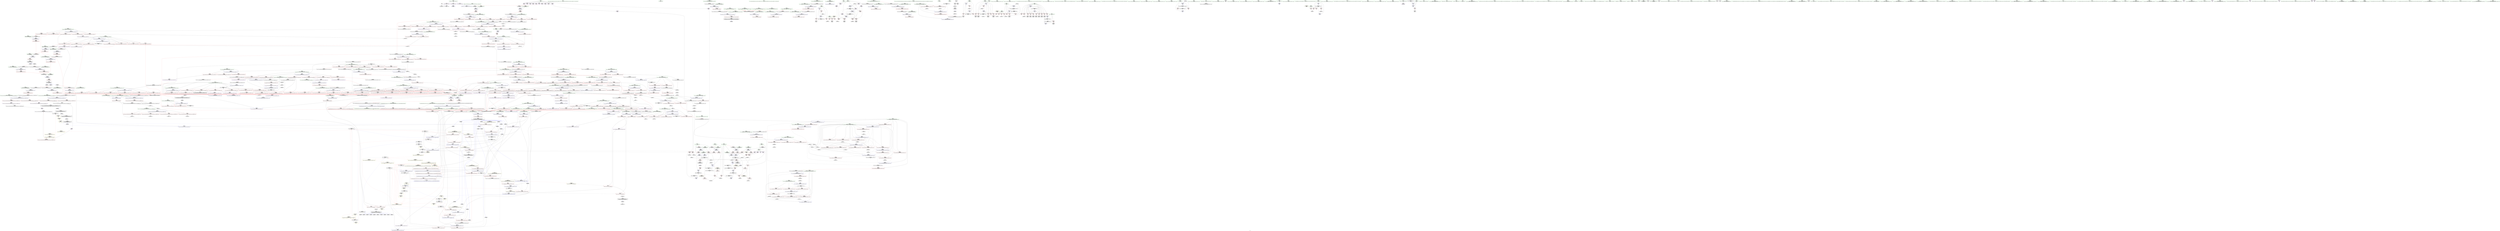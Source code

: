 digraph "SVFG" {
	label="SVFG";

	Node0x55f1ecaceea0 [shape=record,color=grey,label="{NodeID: 0\nNullPtr}"];
	Node0x55f1ecaceea0 -> Node0x55f1ecb374b0[style=solid];
	Node0x55f1ecaceea0 -> Node0x55f1ecb52200[style=solid];
	Node0x55f1ecc49670 [shape=record,color=black,label="{NodeID: 1882\n1443 = PHI(1454, )\n}"];
	Node0x55f1ecc49670 -> Node0x55f1ecb39f50[style=solid];
	Node0x55f1ecb3f460 [shape=record,color=blue,label="{NodeID: 775\n859\<--921\n__secondChild\<--mul12\n_ZSt13__adjust_heapIPiliN9__gnu_cxx5__ops15_Iter_less_iterEEvT_T0_S5_T1_T2_\n}"];
	Node0x55f1ecb3f460 -> Node0x55f1ecb4b5c0[style=dashed];
	Node0x55f1ecb3f460 -> Node0x55f1ecb4b690[style=dashed];
	Node0x55f1ecb3f460 -> Node0x55f1ecbaca50[style=dashed];
	Node0x55f1ecb35f80 [shape=record,color=red,label="{NodeID: 443\n469\<--439\n\<--__last.addr\n_ZSt16__introsort_loopIPilN9__gnu_cxx5__ops15_Iter_less_iterEEvT_S4_T0_T1_\n|{<s0>17}}"];
	Node0x55f1ecb35f80:s0 -> Node0x55f1ecc44d90[style=solid,color=red];
	Node0x55f1ecb792a0 [shape=record,color=grey,label="{NodeID: 1218\n920 = Binary(919, 693, )\n}"];
	Node0x55f1ecb792a0 -> Node0x55f1ecb786a0[style=solid];
	Node0x55f1ecb2a1a0 [shape=record,color=green,label="{NodeID: 111\n614\<--615\n_ZSt22__move_median_to_firstIPiN9__gnu_cxx5__ops15_Iter_less_iterEEvT_S4_S4_S4_T0_\<--_ZSt22__move_median_to_firstIPiN9__gnu_cxx5__ops15_Iter_less_iterEEvT_S4_S4_S4_T0__field_insensitive\n}"];
	Node0x55f1ecb4b900 [shape=record,color=red,label="{NodeID: 554\n947\<--946\n\<--call20\n_ZSt13__adjust_heapIPiliN9__gnu_cxx5__ops15_Iter_less_iterEEvT_T0_S5_T1_T2_\n|{<s0>45}}"];
	Node0x55f1ecb4b900:s0 -> Node0x55f1ecc4bcd0[style=solid,color=red];
	Node0x55f1ecbbe770 [shape=record,color=black,label="{NodeID: 1329\nMR_181V_3 = PHI(MR_181V_4, MR_181V_2, )\npts\{985 \}\n}"];
	Node0x55f1ecbbe770 -> Node0x55f1ecb4c460[style=dashed];
	Node0x55f1ecbbe770 -> Node0x55f1ecb4c530[style=dashed];
	Node0x55f1ecbbe770 -> Node0x55f1ecb4c600[style=dashed];
	Node0x55f1ecbbe770 -> Node0x55f1ecb3fef0[style=dashed];
	Node0x55f1ecb2e820 [shape=record,color=green,label="{NodeID: 222\n1432\<--1433\n__result.addr\<--__result.addr_field_insensitive\n_ZSt22__copy_move_backward_aILb1EPiS0_ET1_T0_S2_S1_\n}"];
	Node0x55f1ecb2e820 -> Node0x55f1ecb51260[style=solid];
	Node0x55f1ecb2e820 -> Node0x55f1ecb42790[style=solid];
	Node0x55f1ecb51330 [shape=record,color=red,label="{NodeID: 665\n1452\<--1449\n\<--__it.addr\n_ZSt12__niter_baseIPiET_S1_\n}"];
	Node0x55f1ecb51330 -> Node0x55f1ecb3a020[style=solid];
	Node0x55f1ecbd04b0 [shape=record,color=yellow,style=double,label="{NodeID: 1440\n4V_1 = ENCHI(MR_4V_0)\npts\{12 \}\nFun[_ZSt23__copy_move_backward_a2ILb1EPiS0_ET1_T0_S2_S1_]|{<s0>85}}"];
	Node0x55f1ecbd04b0:s0 -> Node0x55f1ecbb5fc0[style=dashed,color=red];
	Node0x55f1ecb3c540 [shape=record,color=purple,label="{NodeID: 333\n1158\<--1157\nincdec.ptr7\<--\n_ZSt21__unguarded_partitionIPiN9__gnu_cxx5__ops15_Iter_less_iterEET_S4_S4_S4_T0_\n}"];
	Node0x55f1ecb3c540 -> Node0x55f1ecb40a50[style=solid];
	Node0x55f1ecaee1c0 [shape=record,color=green,label="{NodeID: 1\n7\<--1\n__dso_handle\<--dummyObj\nGlob }"];
	Node0x55f1ecc49780 [shape=record,color=black,label="{NodeID: 1883\n1503 = PHI(1346, )\n0th arg _ZNK9__gnu_cxx5__ops14_Val_less_iterclIiPiEEbRT_T0_ }"];
	Node0x55f1ecc49780 -> Node0x55f1ecb42e10[style=solid];
	Node0x55f1ecb3f530 [shape=record,color=blue,label="{NodeID: 776\n931\<--928\nadd.ptr16\<--\n_ZSt13__adjust_heapIPiliN9__gnu_cxx5__ops15_Iter_less_iterEEvT_T0_S5_T1_T2_\n}"];
	Node0x55f1ecb3f530 -> Node0x55f1ecbb4b50[style=dashed];
	Node0x55f1ecb36050 [shape=record,color=red,label="{NodeID: 444\n470\<--439\n\<--__last.addr\n_ZSt16__introsort_loopIPilN9__gnu_cxx5__ops15_Iter_less_iterEEvT_S4_T0_T1_\n|{<s0>17}}"];
	Node0x55f1ecb36050:s0 -> Node0x55f1ecc44ea0[style=solid,color=red];
	Node0x55f1ecb79420 [shape=record,color=grey,label="{NodeID: 1219\n916 = Binary(915, 416, )\n}"];
	Node0x55f1ecb79420 -> Node0x55f1ecb7d4a0[style=solid];
	Node0x55f1ecb2a2a0 [shape=record,color=green,label="{NodeID: 112\n621\<--622\n_ZSt21__unguarded_partitionIPiN9__gnu_cxx5__ops15_Iter_less_iterEET_S4_S4_S4_T0_\<--_ZSt21__unguarded_partitionIPiN9__gnu_cxx5__ops15_Iter_less_iterEET_S4_S4_S4_T0__field_insensitive\n}"];
	Node0x55f1ecb4b9d0 [shape=record,color=red,label="{NodeID: 555\n957\<--954\n\<--__t.addr\n_ZSt4moveIRN9__gnu_cxx5__ops15_Iter_less_iterEEONSt16remove_referenceIT_E4typeEOS5_\n}"];
	Node0x55f1ecb4b9d0 -> Node0x55f1ecb39a70[style=solid];
	Node0x55f1ecbbec70 [shape=record,color=black,label="{NodeID: 1330\nMR_4V_2 = PHI(MR_4V_3, MR_4V_1, )\npts\{12 \}\n|{|<s4>46}}"];
	Node0x55f1ecbbec70 -> Node0x55f1ecb4c6d0[style=dashed];
	Node0x55f1ecbbec70 -> Node0x55f1ecb4c7a0[style=dashed];
	Node0x55f1ecbbec70 -> Node0x55f1ecb3fd50[style=dashed];
	Node0x55f1ecbbec70 -> Node0x55f1ecb3ffc0[style=dashed];
	Node0x55f1ecbbec70:s4 -> Node0x55f1ecbb5860[style=dashed,color=red];
	Node0x55f1ecb2e8f0 [shape=record,color=green,label="{NodeID: 223\n1434\<--1435\n__simple\<--__simple_field_insensitive\n_ZSt22__copy_move_backward_aILb1EPiS0_ET1_T0_S2_S1_\n}"];
	Node0x55f1ecb2e8f0 -> Node0x55f1ecb42860[style=solid];
	Node0x55f1ecb51400 [shape=record,color=red,label="{NodeID: 666\n1470\<--1458\n\<--__first.addr\n_ZNSt20__copy_move_backwardILb1ELb1ESt26random_access_iterator_tagE13__copy_move_bIiEEPT_PKS3_S6_S4_\n}"];
	Node0x55f1ecb51400 -> Node0x55f1ecb3a1c0[style=solid];
	Node0x55f1ecb3c610 [shape=record,color=purple,label="{NodeID: 334\n1171\<--1170\nincdec.ptr9\<--\n_ZSt21__unguarded_partitionIPiN9__gnu_cxx5__ops15_Iter_less_iterEET_S4_S4_S4_T0_\n}"];
	Node0x55f1ecb3c610 -> Node0x55f1ecb40b20[style=solid];
	Node0x55f1ecb262d0 [shape=record,color=green,label="{NodeID: 2\n15\<--1\n.str\<--dummyObj\nGlob }"];
	Node0x55f1ecc49890 [shape=record,color=black,label="{NodeID: 1884\n1504 = PHI(1350, )\n1st arg _ZNK9__gnu_cxx5__ops14_Val_less_iterclIiPiEEbRT_T0_ }"];
	Node0x55f1ecc49890 -> Node0x55f1ecb5e790[style=solid];
	Node0x55f1ecb3f600 [shape=record,color=blue,label="{NodeID: 777\n851\<--934\n__holeIndex.addr\<--sub17\n_ZSt13__adjust_heapIPiliN9__gnu_cxx5__ops15_Iter_less_iterEEvT_T0_S5_T1_T2_\n}"];
	Node0x55f1ecb3f600 -> Node0x55f1ecbac550[style=dashed];
	Node0x55f1ecb36120 [shape=record,color=red,label="{NodeID: 445\n480\<--439\n\<--__last.addr\n_ZSt16__introsort_loopIPilN9__gnu_cxx5__ops15_Iter_less_iterEEvT_S4_T0_T1_\n|{<s0>18}}"];
	Node0x55f1ecb36120:s0 -> Node0x55f1ecc4a3b0[style=solid,color=red];
	Node0x55f1ecb795a0 [shape=record,color=grey,label="{NodeID: 1220\n282 = Binary(281, 94, )\n}"];
	Node0x55f1ecb795a0 -> Node0x55f1ecb53680[style=solid];
	Node0x55f1ecb2a3a0 [shape=record,color=green,label="{NodeID: 113\n628\<--629\n__comp\<--__comp_field_insensitive\n_ZSt13__heap_selectIPiN9__gnu_cxx5__ops15_Iter_less_iterEEvT_S4_S4_T0_\n|{<s0>28|<s1>29|<s2>30}}"];
	Node0x55f1ecb2a3a0:s0 -> Node0x55f1ecc4b890[style=solid,color=red];
	Node0x55f1ecb2a3a0:s1 -> Node0x55f1ecc413f0[style=solid,color=red];
	Node0x55f1ecb2a3a0:s2 -> Node0x55f1ecc4c610[style=solid,color=red];
	Node0x55f1ecb4baa0 [shape=record,color=red,label="{NodeID: 556\n966\<--963\nthis1\<--this.addr\n_ZN9__gnu_cxx5__ops14_Iter_less_valC2ENS0_15_Iter_less_iterE\n}"];
	Node0x55f1ecbbf170 [shape=record,color=black,label="{NodeID: 1331\nMR_4V_3 = PHI(MR_4V_5, MR_4V_2, )\npts\{12 \}\n|{|<s1>24|<s2>29|<s3>30|<s4>30|<s5>30}}"];
	Node0x55f1ecbbf170 -> Node0x55f1ecbbf170[style=dashed];
	Node0x55f1ecbbf170:s1 -> Node0x55f1ecbef630[style=dashed,color=blue];
	Node0x55f1ecbbf170:s2 -> Node0x55f1ecbd0cf0[style=dashed,color=red];
	Node0x55f1ecbbf170:s3 -> Node0x55f1ecb49e30[style=dashed,color=red];
	Node0x55f1ecbbf170:s4 -> Node0x55f1ecb49f00[style=dashed,color=red];
	Node0x55f1ecbbf170:s5 -> Node0x55f1ecb56330[style=dashed,color=red];
	Node0x55f1ecb2e9c0 [shape=record,color=green,label="{NodeID: 224\n1444\<--1445\n_ZNSt20__copy_move_backwardILb1ELb1ESt26random_access_iterator_tagE13__copy_move_bIiEEPT_PKS3_S6_S4_\<--_ZNSt20__copy_move_backwardILb1ELb1ESt26random_access_iterator_tagE13__copy_move_bIiEEPT_PKS3_S6_S4__field_insensitive\n}"];
	Node0x55f1ecb514d0 [shape=record,color=red,label="{NodeID: 667\n1484\<--1458\n\<--__first.addr\n_ZNSt20__copy_move_backwardILb1ELb1ESt26random_access_iterator_tagE13__copy_move_bIiEEPT_PKS3_S6_S4_\n}"];
	Node0x55f1ecb514d0 -> Node0x55f1ecb3a360[style=solid];
	Node0x55f1ecb3c6e0 [shape=record,color=purple,label="{NodeID: 335\n1244\<--1243\nadd.ptr\<--\n_ZSt16__insertion_sortIPiN9__gnu_cxx5__ops15_Iter_less_iterEEvT_S4_T0_\n}"];
	Node0x55f1ecb3c6e0 -> Node0x55f1ecb41340[style=solid];
	Node0x55f1ecb26360 [shape=record,color=green,label="{NodeID: 3\n17\<--1\n.str.1\<--dummyObj\nGlob }"];
	Node0x55f1ecc499d0 [shape=record,color=black,label="{NodeID: 1885\n1505 = PHI(1365, )\n2nd arg _ZNK9__gnu_cxx5__ops14_Val_less_iterclIiPiEEbRT_T0_ }"];
	Node0x55f1ecc499d0 -> Node0x55f1ecb5e860[style=solid];
	Node0x55f1ecb3f6d0 [shape=record,color=blue,label="{NodeID: 778\n954\<--953\n__t.addr\<--__t\n_ZSt4moveIRN9__gnu_cxx5__ops15_Iter_less_iterEEONSt16remove_referenceIT_E4typeEOS5_\n}"];
	Node0x55f1ecb3f6d0 -> Node0x55f1ecb4b9d0[style=dashed];
	Node0x55f1ecb361f0 [shape=record,color=red,label="{NodeID: 446\n486\<--439\n\<--__last.addr\n_ZSt16__introsort_loopIPilN9__gnu_cxx5__ops15_Iter_less_iterEEvT_S4_T0_T1_\n|{<s0>19}}"];
	Node0x55f1ecb361f0:s0 -> Node0x55f1ecc49fa0[style=solid,color=red];
	Node0x55f1ecb79720 [shape=record,color=grey,label="{NodeID: 1221\n769 = Binary(768, 477, )\n}"];
	Node0x55f1ecb79720 -> Node0x55f1ecb55be0[style=solid];
	Node0x55f1ecb2ee60 [shape=record,color=green,label="{NodeID: 114\n630\<--631\n__first.addr\<--__first.addr_field_insensitive\n_ZSt13__heap_selectIPiN9__gnu_cxx5__ops15_Iter_less_iterEEvT_S4_S4_T0_\n}"];
	Node0x55f1ecb2ee60 -> Node0x55f1ecb479a0[style=solid];
	Node0x55f1ecb2ee60 -> Node0x55f1ecb47a70[style=solid];
	Node0x55f1ecb2ee60 -> Node0x55f1ecb47b40[style=solid];
	Node0x55f1ecb2ee60 -> Node0x55f1ecb54fb0[style=solid];
	Node0x55f1ecb4bb70 [shape=record,color=red,label="{NodeID: 557\n1001\<--974\n\<--__first.addr\n_ZSt11__push_heapIPiliN9__gnu_cxx5__ops14_Iter_less_valEEvT_T0_S5_T1_RT2_\n}"];
	Node0x55f1ecb4bb70 -> Node0x55f1ecb3d650[style=solid];
	Node0x55f1ecbbf670 [shape=record,color=black,label="{NodeID: 1332\nMR_107V_3 = PHI(MR_107V_4, MR_107V_2, )\npts\{637 \}\n}"];
	Node0x55f1ecbbf670 -> Node0x55f1ecb47f50[style=dashed];
	Node0x55f1ecbbf670 -> Node0x55f1ecb48020[style=dashed];
	Node0x55f1ecbbf670 -> Node0x55f1ecb480f0[style=dashed];
	Node0x55f1ecbbf670 -> Node0x55f1ecb481c0[style=dashed];
	Node0x55f1ecbbf670 -> Node0x55f1ecb552f0[style=dashed];
	Node0x55f1ecb2eac0 [shape=record,color=green,label="{NodeID: 225\n1449\<--1450\n__it.addr\<--__it.addr_field_insensitive\n_ZSt12__niter_baseIPiET_S1_\n}"];
	Node0x55f1ecb2eac0 -> Node0x55f1ecb51330[style=solid];
	Node0x55f1ecb2eac0 -> Node0x55f1ecb42930[style=solid];
	Node0x55f1ecbf0ad0 [shape=record,color=yellow,style=double,label="{NodeID: 1775\n4V_2 = CSCHI(MR_4V_1)\npts\{12 \}\nCS[]|{<s0>51|<s1>53|<s2>54|<s3>56|<s4>58|<s5>59|<s6>62}}"];
	Node0x55f1ecbf0ad0:s0 -> Node0x55f1ecbc1470[style=dashed,color=blue];
	Node0x55f1ecbf0ad0:s1 -> Node0x55f1ecbc1470[style=dashed,color=blue];
	Node0x55f1ecbf0ad0:s2 -> Node0x55f1ecbc1470[style=dashed,color=blue];
	Node0x55f1ecbf0ad0:s3 -> Node0x55f1ecbc1470[style=dashed,color=blue];
	Node0x55f1ecbf0ad0:s4 -> Node0x55f1ecbc1470[style=dashed,color=blue];
	Node0x55f1ecbf0ad0:s5 -> Node0x55f1ecbc1470[style=dashed,color=blue];
	Node0x55f1ecbf0ad0:s6 -> Node0x55f1ecbabd40[style=dashed,color=blue];
	Node0x55f1ecb515a0 [shape=record,color=red,label="{NodeID: 668\n1469\<--1460\n\<--__last.addr\n_ZNSt20__copy_move_backwardILb1ELb1ESt26random_access_iterator_tagE13__copy_move_bIiEEPT_PKS3_S6_S4_\n}"];
	Node0x55f1ecb515a0 -> Node0x55f1ecb3a0f0[style=solid];
	Node0x55f1ecb3c7b0 [shape=record,color=purple,label="{NodeID: 336\n1262\<--1261\nadd.ptr4\<--\n_ZSt16__insertion_sortIPiN9__gnu_cxx5__ops15_Iter_less_iterEEvT_S4_T0_\n|{<s0>69}}"];
	Node0x55f1ecb3c7b0:s0 -> Node0x55f1ecc440d0[style=solid,color=red];
	Node0x55f1ecb26610 [shape=record,color=green,label="{NodeID: 4\n19\<--1\n.str.2\<--dummyObj\nGlob }"];
	Node0x55f1ecc49b10 [shape=record,color=black,label="{NodeID: 1886\n313 = PHI(153, )\n0th arg _ZSt4sortIPiEvT_S1_ }"];
	Node0x55f1ecc49b10 -> Node0x55f1ecb539c0[style=solid];
	Node0x55f1ecb3f7a0 [shape=record,color=blue,label="{NodeID: 779\n963\<--960\nthis.addr\<--this\n_ZN9__gnu_cxx5__ops14_Iter_less_valC2ENS0_15_Iter_less_iterE\n}"];
	Node0x55f1ecb3f7a0 -> Node0x55f1ecb4baa0[style=dashed];
	Node0x55f1ecb362c0 [shape=record,color=red,label="{NodeID: 447\n464\<--441\n\<--__depth_limit.addr\n_ZSt16__introsort_loopIPilN9__gnu_cxx5__ops15_Iter_less_iterEEvT_S4_T0_T1_\n}"];
	Node0x55f1ecb362c0 -> Node0x55f1ecb7d7a0[style=solid];
	Node0x55f1ecb798a0 [shape=record,color=grey,label="{NodeID: 1222\n286 = Binary(285, 94, )\n}"];
	Node0x55f1ecb798a0 -> Node0x55f1ecb53750[style=solid];
	Node0x55f1ecb2eef0 [shape=record,color=green,label="{NodeID: 115\n632\<--633\n__middle.addr\<--__middle.addr_field_insensitive\n_ZSt13__heap_selectIPiN9__gnu_cxx5__ops15_Iter_less_iterEEvT_S4_S4_T0_\n}"];
	Node0x55f1ecb2eef0 -> Node0x55f1ecb47c10[style=solid];
	Node0x55f1ecb2eef0 -> Node0x55f1ecb47ce0[style=solid];
	Node0x55f1ecb2eef0 -> Node0x55f1ecb47db0[style=solid];
	Node0x55f1ecb2eef0 -> Node0x55f1ecb55080[style=solid];
	Node0x55f1ecb4bc40 [shape=record,color=red,label="{NodeID: 558\n1011\<--974\n\<--__first.addr\n_ZSt11__push_heapIPiliN9__gnu_cxx5__ops14_Iter_less_valEEvT_T0_S5_T1_RT2_\n}"];
	Node0x55f1ecb4bc40 -> Node0x55f1ecb3d720[style=solid];
	Node0x55f1ecbbfb70 [shape=record,color=black,label="{NodeID: 1333\nMR_4V_6 = PHI(MR_4V_3, MR_4V_2, )\npts\{12 \}\n|{<s0>15|<s1>19}}"];
	Node0x55f1ecbbfb70:s0 -> Node0x55f1ecbeeb30[style=dashed,color=blue];
	Node0x55f1ecbbfb70:s1 -> Node0x55f1ecbc9170[style=dashed,color=blue];
	Node0x55f1ecb2eb90 [shape=record,color=green,label="{NodeID: 226\n1458\<--1459\n__first.addr\<--__first.addr_field_insensitive\n_ZNSt20__copy_move_backwardILb1ELb1ESt26random_access_iterator_tagE13__copy_move_bIiEEPT_PKS3_S6_S4_\n}"];
	Node0x55f1ecb2eb90 -> Node0x55f1ecb51400[style=solid];
	Node0x55f1ecb2eb90 -> Node0x55f1ecb514d0[style=solid];
	Node0x55f1ecb2eb90 -> Node0x55f1ecb42a00[style=solid];
	Node0x55f1ecb51670 [shape=record,color=red,label="{NodeID: 669\n1479\<--1462\n\<--__result.addr\n_ZNSt20__copy_move_backwardILb1ELb1ESt26random_access_iterator_tagE13__copy_move_bIiEEPT_PKS3_S6_S4_\n}"];
	Node0x55f1ecb51670 -> Node0x55f1ecb3d990[style=solid];
	Node0x55f1ecb3c880 [shape=record,color=purple,label="{NodeID: 337\n1281\<--1280\nincdec.ptr\<--\n_ZSt16__insertion_sortIPiN9__gnu_cxx5__ops15_Iter_less_iterEEvT_S4_T0_\n}"];
	Node0x55f1ecb3c880 -> Node0x55f1ecb415b0[style=solid];
	Node0x55f1ecb266a0 [shape=record,color=green,label="{NodeID: 5\n21\<--1\n.str.3\<--dummyObj\nGlob }"];
	Node0x55f1ecc49c50 [shape=record,color=black,label="{NodeID: 1887\n314 = PHI(160, )\n1st arg _ZSt4sortIPiEvT_S1_ }"];
	Node0x55f1ecc49c50 -> Node0x55f1ecb53a90[style=solid];
	Node0x55f1ecb3f870 [shape=record,color=blue,label="{NodeID: 780\n974\<--969\n__first.addr\<--__first\n_ZSt11__push_heapIPiliN9__gnu_cxx5__ops14_Iter_less_valEEvT_T0_S5_T1_RT2_\n}"];
	Node0x55f1ecb3f870 -> Node0x55f1ecb4bb70[style=dashed];
	Node0x55f1ecb3f870 -> Node0x55f1ecb4bc40[style=dashed];
	Node0x55f1ecb3f870 -> Node0x55f1ecb4bd10[style=dashed];
	Node0x55f1ecb3f870 -> Node0x55f1ecb4bde0[style=dashed];
	Node0x55f1ecb36390 [shape=record,color=red,label="{NodeID: 448\n475\<--441\n\<--__depth_limit.addr\n_ZSt16__introsort_loopIPilN9__gnu_cxx5__ops15_Iter_less_iterEEvT_S4_T0_T1_\n}"];
	Node0x55f1ecb36390 -> Node0x55f1ecb7b820[style=solid];
	Node0x55f1ecb79a20 [shape=record,color=grey,label="{NodeID: 1223\n460 = Binary(459, 411, )\n}"];
	Node0x55f1ecb79a20 -> Node0x55f1ecb7dc20[style=solid];
	Node0x55f1ecb2efc0 [shape=record,color=green,label="{NodeID: 116\n634\<--635\n__last.addr\<--__last.addr_field_insensitive\n_ZSt13__heap_selectIPiN9__gnu_cxx5__ops15_Iter_less_iterEEvT_S4_S4_T0_\n}"];
	Node0x55f1ecb2efc0 -> Node0x55f1ecb47e80[style=solid];
	Node0x55f1ecb2efc0 -> Node0x55f1ecb55150[style=solid];
	Node0x55f1ecb4bd10 [shape=record,color=red,label="{NodeID: 559\n1016\<--974\n\<--__first.addr\n_ZSt11__push_heapIPiliN9__gnu_cxx5__ops14_Iter_less_valEEvT_T0_S5_T1_RT2_\n}"];
	Node0x55f1ecb4bd10 -> Node0x55f1ecb3d7f0[style=solid];
	Node0x55f1ecb2ec60 [shape=record,color=green,label="{NodeID: 227\n1460\<--1461\n__last.addr\<--__last.addr_field_insensitive\n_ZNSt20__copy_move_backwardILb1ELb1ESt26random_access_iterator_tagE13__copy_move_bIiEEPT_PKS3_S6_S4_\n}"];
	Node0x55f1ecb2ec60 -> Node0x55f1ecb515a0[style=solid];
	Node0x55f1ecb2ec60 -> Node0x55f1ecb42ad0[style=solid];
	Node0x55f1ecb51740 [shape=record,color=red,label="{NodeID: 670\n1492\<--1462\n\<--__result.addr\n_ZNSt20__copy_move_backwardILb1ELb1ESt26random_access_iterator_tagE13__copy_move_bIiEEPT_PKS3_S6_S4_\n}"];
	Node0x55f1ecb51740 -> Node0x55f1ecb3da60[style=solid];
	Node0x55f1ecb3c950 [shape=record,color=purple,label="{NodeID: 338\n1316\<--1315\nincdec.ptr\<--\n_ZSt26__unguarded_insertion_sortIPiN9__gnu_cxx5__ops15_Iter_less_iterEEvT_S4_T0_\n}"];
	Node0x55f1ecb3c950 -> Node0x55f1ecb418f0[style=solid];
	Node0x55f1ecb26730 [shape=record,color=green,label="{NodeID: 6\n24\<--1\n\<--dummyObj\nCan only get source location for instruction, argument, global var or function.}"];
	Node0x55f1ecc49d90 [shape=record,color=black,label="{NodeID: 1888\n432 = PHI(403, 485, )\n0th arg _ZSt16__introsort_loopIPilN9__gnu_cxx5__ops15_Iter_less_iterEEvT_S4_T0_T1_ }"];
	Node0x55f1ecc49d90 -> Node0x55f1ecb54380[style=solid];
	Node0x55f1ecb3f940 [shape=record,color=blue,label="{NodeID: 781\n976\<--970\n__holeIndex.addr\<--__holeIndex\n_ZSt11__push_heapIPiliN9__gnu_cxx5__ops14_Iter_less_valEEvT_T0_S5_T1_RT2_\n}"];
	Node0x55f1ecb3f940 -> Node0x55f1ecb4beb0[style=dashed];
	Node0x55f1ecb3f940 -> Node0x55f1ecbbe270[style=dashed];
	Node0x55f1ecb36460 [shape=record,color=red,label="{NodeID: 449\n487\<--441\n\<--__depth_limit.addr\n_ZSt16__introsort_loopIPilN9__gnu_cxx5__ops15_Iter_less_iterEEvT_S4_T0_T1_\n|{<s0>19}}"];
	Node0x55f1ecb36460:s0 -> Node0x55f1ecc4a120[style=solid,color=red];
	Node0x55f1ecb79ba0 [shape=record,color=grey,label="{NodeID: 1224\n294 = Binary(293, 94, )\n}"];
	Node0x55f1ecb79ba0 -> Node0x55f1ecb53820[style=solid];
	Node0x55f1ecb2f090 [shape=record,color=green,label="{NodeID: 117\n636\<--637\n__i\<--__i_field_insensitive\n_ZSt13__heap_selectIPiN9__gnu_cxx5__ops15_Iter_less_iterEEvT_S4_S4_T0_\n}"];
	Node0x55f1ecb2f090 -> Node0x55f1ecb47f50[style=solid];
	Node0x55f1ecb2f090 -> Node0x55f1ecb48020[style=solid];
	Node0x55f1ecb2f090 -> Node0x55f1ecb480f0[style=solid];
	Node0x55f1ecb2f090 -> Node0x55f1ecb481c0[style=solid];
	Node0x55f1ecb2f090 -> Node0x55f1ecb55220[style=solid];
	Node0x55f1ecb2f090 -> Node0x55f1ecb552f0[style=solid];
	Node0x55f1ecb4bde0 [shape=record,color=red,label="{NodeID: 560\n1029\<--974\n\<--__first.addr\n_ZSt11__push_heapIPiliN9__gnu_cxx5__ops14_Iter_less_valEEvT_T0_S5_T1_RT2_\n}"];
	Node0x55f1ecb4bde0 -> Node0x55f1ecb3d8c0[style=solid];
	Node0x55f1ecbc0570 [shape=record,color=black,label="{NodeID: 1335\nMR_4V_2 = PHI(MR_4V_3, MR_4V_1, )\npts\{12 \}\n|{<s0>25|<s1>31|<s2>31|<s3>31}}"];
	Node0x55f1ecbc0570:s0 -> Node0x55f1ecbef790[style=dashed,color=blue];
	Node0x55f1ecbc0570:s1 -> Node0x55f1ecb49e30[style=dashed,color=red];
	Node0x55f1ecbc0570:s2 -> Node0x55f1ecb49f00[style=dashed,color=red];
	Node0x55f1ecbc0570:s3 -> Node0x55f1ecb56330[style=dashed,color=red];
	Node0x55f1ecb2ed30 [shape=record,color=green,label="{NodeID: 228\n1462\<--1463\n__result.addr\<--__result.addr_field_insensitive\n_ZNSt20__copy_move_backwardILb1ELb1ESt26random_access_iterator_tagE13__copy_move_bIiEEPT_PKS3_S6_S4_\n}"];
	Node0x55f1ecb2ed30 -> Node0x55f1ecb51670[style=solid];
	Node0x55f1ecb2ed30 -> Node0x55f1ecb51740[style=solid];
	Node0x55f1ecb2ed30 -> Node0x55f1ecb42ba0[style=solid];
	Node0x55f1ecb51810 [shape=record,color=red,label="{NodeID: 671\n1476\<--1464\n\<--_Num\n_ZNSt20__copy_move_backwardILb1ELb1ESt26random_access_iterator_tagE13__copy_move_bIiEEPT_PKS3_S6_S4_\n}"];
	Node0x55f1ecb51810 -> Node0x55f1ecb7df20[style=solid];
	Node0x55f1ecb3ca20 [shape=record,color=purple,label="{NodeID: 339\n1362\<--1361\nincdec.ptr\<--\n_ZSt25__unguarded_linear_insertIPiN9__gnu_cxx5__ops14_Val_less_iterEEvT_T0_\n}"];
	Node0x55f1ecb3ca20 -> Node0x55f1ecb41ea0[style=solid];
	Node0x55f1ecb267c0 [shape=record,color=green,label="{NodeID: 7\n88\<--1\n\<--dummyObj\nCan only get source location for instruction, argument, global var or function.}"];
	Node0x55f1ecc49fa0 [shape=record,color=black,label="{NodeID: 1889\n433 = PHI(404, 486, )\n1st arg _ZSt16__introsort_loopIPilN9__gnu_cxx5__ops15_Iter_less_iterEEvT_S4_T0_T1_ }"];
	Node0x55f1ecc49fa0 -> Node0x55f1ecb54450[style=solid];
	Node0x55f1ecb3fa10 [shape=record,color=blue,label="{NodeID: 782\n978\<--971\n__topIndex.addr\<--__topIndex\n_ZSt11__push_heapIPiliN9__gnu_cxx5__ops14_Iter_less_valEEvT_T0_S5_T1_RT2_\n}"];
	Node0x55f1ecb3fa10 -> Node0x55f1ecb4c2c0[style=dashed];
	Node0x55f1ecb36530 [shape=record,color=red,label="{NodeID: 450\n485\<--445\n\<--__cut\n_ZSt16__introsort_loopIPilN9__gnu_cxx5__ops15_Iter_less_iterEEvT_S4_T0_T1_\n|{<s0>19}}"];
	Node0x55f1ecb36530:s0 -> Node0x55f1ecc49d90[style=solid,color=red];
	Node0x55f1ecb79d20 [shape=record,color=grey,label="{NodeID: 1225\n459 = Binary(457, 458, )\n}"];
	Node0x55f1ecb79d20 -> Node0x55f1ecb79a20[style=solid];
	Node0x55f1ecb2f160 [shape=record,color=green,label="{NodeID: 118\n644\<--645\n_ZSt11__make_heapIPiN9__gnu_cxx5__ops15_Iter_less_iterEEvT_S4_RT0_\<--_ZSt11__make_heapIPiN9__gnu_cxx5__ops15_Iter_less_iterEEvT_S4_RT0__field_insensitive\n}"];
	Node0x55f1ecb4beb0 [shape=record,color=red,label="{NodeID: 561\n991\<--976\n\<--__holeIndex.addr\n_ZSt11__push_heapIPiliN9__gnu_cxx5__ops14_Iter_less_valEEvT_T0_S5_T1_RT2_\n}"];
	Node0x55f1ecb4beb0 -> Node0x55f1ecb76720[style=solid];
	Node0x55f1ecbc0a70 [shape=record,color=black,label="{NodeID: 1336\nMR_112V_3 = PHI(MR_112V_4, MR_112V_2, )\npts\{679 \}\n}"];
	Node0x55f1ecbc0a70 -> Node0x55f1ecb48430[style=dashed];
	Node0x55f1ecbc0a70 -> Node0x55f1ecb48500[style=dashed];
	Node0x55f1ecbc0a70 -> Node0x55f1ecb55630[style=dashed];
	Node0x55f1ecb36fb0 [shape=record,color=green,label="{NodeID: 229\n1464\<--1465\n_Num\<--_Num_field_insensitive\n_ZNSt20__copy_move_backwardILb1ELb1ESt26random_access_iterator_tagE13__copy_move_bIiEEPT_PKS3_S6_S4_\n}"];
	Node0x55f1ecb36fb0 -> Node0x55f1ecb51810[style=solid];
	Node0x55f1ecb36fb0 -> Node0x55f1ecb518e0[style=solid];
	Node0x55f1ecb36fb0 -> Node0x55f1ecb519b0[style=solid];
	Node0x55f1ecb36fb0 -> Node0x55f1ecb51a80[style=solid];
	Node0x55f1ecb36fb0 -> Node0x55f1ecb42c70[style=solid];
	Node0x55f1ecbf1050 [shape=record,color=yellow,style=double,label="{NodeID: 1779\n4V_2 = CSCHI(MR_4V_1)\npts\{12 \}\nCS[]|{<s0>77}}"];
	Node0x55f1ecbf1050:s0 -> Node0x55f1ecbee870[style=dashed,color=blue];
	Node0x55f1ecb518e0 [shape=record,color=red,label="{NodeID: 672\n1480\<--1464\n\<--_Num\n_ZNSt20__copy_move_backwardILb1ELb1ESt26random_access_iterator_tagE13__copy_move_bIiEEPT_PKS3_S6_S4_\n}"];
	Node0x55f1ecb518e0 -> Node0x55f1ecb7a4a0[style=solid];
	Node0x55f1ecb3caf0 [shape=record,color=purple,label="{NodeID: 340\n1378\<--1377\nincdec.ptr3\<--\n_ZSt25__unguarded_linear_insertIPiN9__gnu_cxx5__ops14_Val_less_iterEEvT_T0_\n}"];
	Node0x55f1ecb3caf0 -> Node0x55f1ecb42110[style=solid];
	Node0x55f1ecb27000 [shape=record,color=green,label="{NodeID: 8\n94\<--1\n\<--dummyObj\nCan only get source location for instruction, argument, global var or function.}"];
	Node0x55f1ecc4a120 [shape=record,color=black,label="{NodeID: 1890\n434 = PHI(415, 487, )\n2nd arg _ZSt16__introsort_loopIPilN9__gnu_cxx5__ops15_Iter_less_iterEEvT_S4_T0_T1_ }"];
	Node0x55f1ecc4a120 -> Node0x55f1ecb54520[style=solid];
	Node0x55f1ecb3fae0 [shape=record,color=blue,label="{NodeID: 783\n980\<--972\n__value.addr\<--__value\n_ZSt11__push_heapIPiliN9__gnu_cxx5__ops14_Iter_less_valEEvT_T0_S5_T1_RT2_\n|{|<s2>46}}"];
	Node0x55f1ecb3fae0 -> Node0x55f1ecb4c6d0[style=dashed];
	Node0x55f1ecb3fae0 -> Node0x55f1ecb4c7a0[style=dashed];
	Node0x55f1ecb3fae0:s2 -> Node0x55f1ecbb5970[style=dashed,color=red];
	Node0x55f1ecb36600 [shape=record,color=red,label="{NodeID: 451\n489\<--445\n\<--__cut\n_ZSt16__introsort_loopIPilN9__gnu_cxx5__ops15_Iter_less_iterEEvT_S4_T0_T1_\n}"];
	Node0x55f1ecb36600 -> Node0x55f1ecb54790[style=solid];
	Node0x55f1ecb79ea0 [shape=record,color=grey,label="{NodeID: 1226\n1487 = Binary(411, 1486, )\n}"];
	Node0x55f1ecb2f260 [shape=record,color=green,label="{NodeID: 119\n656\<--657\n_ZNK9__gnu_cxx5__ops15_Iter_less_iterclIPiS3_EEbT_T0_\<--_ZNK9__gnu_cxx5__ops15_Iter_less_iterclIPiS3_EEbT_T0__field_insensitive\n}"];
	Node0x55f1ecb4bf80 [shape=record,color=red,label="{NodeID: 562\n996\<--976\n\<--__holeIndex.addr\n_ZSt11__push_heapIPiliN9__gnu_cxx5__ops14_Iter_less_valEEvT_T0_S5_T1_RT2_\n}"];
	Node0x55f1ecb4bf80 -> Node0x55f1ecb7c5a0[style=solid];
	Node0x55f1ecb37040 [shape=record,color=green,label="{NodeID: 230\n1489\<--1490\nllvm.memmove.p0i8.p0i8.i64\<--llvm.memmove.p0i8.p0i8.i64_field_insensitive\n}"];
	Node0x55f1ecbf11b0 [shape=record,color=yellow,style=double,label="{NodeID: 1780\n4V_2 = CSCHI(MR_4V_1)\npts\{12 \}\nCS[]|{<s0>85}}"];
	Node0x55f1ecbf11b0:s0 -> Node0x55f1ecbf1050[style=dashed,color=blue];
	Node0x55f1ecb519b0 [shape=record,color=red,label="{NodeID: 673\n1486\<--1464\n\<--_Num\n_ZNSt20__copy_move_backwardILb1ELb1ESt26random_access_iterator_tagE13__copy_move_bIiEEPT_PKS3_S6_S4_\n}"];
	Node0x55f1ecb519b0 -> Node0x55f1ecb79ea0[style=solid];
	Node0x55f1ecb3cbc0 [shape=record,color=purple,label="{NodeID: 341\n1529\<--1483\noffset_0\<--\n}"];
	Node0x55f1ecb3cbc0 -> Node0x55f1ecb42d40[style=solid];
	Node0x55f1ecb27090 [shape=record,color=green,label="{NodeID: 9\n176\<--1\n\<--dummyObj\nCan only get source location for instruction, argument, global var or function.}"];
	Node0x55f1ecc4a2a0 [shape=record,color=black,label="{NodeID: 1891\n581 = PHI(479, )\n0th arg _ZSt27__unguarded_partition_pivotIPiN9__gnu_cxx5__ops15_Iter_less_iterEET_S4_S4_T0_ }"];
	Node0x55f1ecc4a2a0 -> Node0x55f1ecb54d40[style=solid];
	Node0x55f1ecb3fbb0 [shape=record,color=blue,label="{NodeID: 784\n982\<--973\n__comp.addr\<--__comp\n_ZSt11__push_heapIPiliN9__gnu_cxx5__ops14_Iter_less_valEEvT_T0_S5_T1_RT2_\n}"];
	Node0x55f1ecb3fbb0 -> Node0x55f1ecb4c390[style=dashed];
	Node0x55f1ecb366d0 [shape=record,color=red,label="{NodeID: 452\n498\<--495\n\<--__n.addr\n_ZSt4__lgl\n}"];
	Node0x55f1ecb7a020 [shape=record,color=grey,label="{NodeID: 1227\n1494 = Binary(466, 1493, )\n}"];
	Node0x55f1ecb2f360 [shape=record,color=green,label="{NodeID: 120\n663\<--664\n_ZSt10__pop_heapIPiN9__gnu_cxx5__ops15_Iter_less_iterEEvT_S4_S4_RT0_\<--_ZSt10__pop_heapIPiN9__gnu_cxx5__ops15_Iter_less_iterEEvT_S4_S4_RT0__field_insensitive\n}"];
	Node0x55f1ecb4c050 [shape=record,color=red,label="{NodeID: 563\n1017\<--976\n\<--__holeIndex.addr\n_ZSt11__push_heapIPiliN9__gnu_cxx5__ops14_Iter_less_valEEvT_T0_S5_T1_RT2_\n}"];
	Node0x55f1ecbc1470 [shape=record,color=black,label="{NodeID: 1338\nMR_4V_7 = PHI(MR_4V_9, MR_4V_3, )\npts\{12 \}\n|{<s0>26}}"];
	Node0x55f1ecbc1470:s0 -> Node0x55f1ecbee5b0[style=dashed,color=blue];
	Node0x55f1ecb37140 [shape=record,color=green,label="{NodeID: 231\n1506\<--1507\nthis.addr\<--this.addr_field_insensitive\n_ZNK9__gnu_cxx5__ops14_Val_less_iterclIiPiEEbRT_T0_\n}"];
	Node0x55f1ecb37140 -> Node0x55f1ecb51b50[style=solid];
	Node0x55f1ecb37140 -> Node0x55f1ecb42e10[style=solid];
	Node0x55f1ecc38350 [shape=record,color=black,label="{NodeID: 1781\n335 = PHI(73, )\n0th arg _ZSt3maxIiERKT_S2_S2_ }"];
	Node0x55f1ecc38350 -> Node0x55f1ecb53b60[style=solid];
	Node0x55f1ecb51a80 [shape=record,color=red,label="{NodeID: 674\n1493\<--1464\n\<--_Num\n_ZNSt20__copy_move_backwardILb1ELb1ESt26random_access_iterator_tagE13__copy_move_bIiEEPT_PKS3_S6_S4_\n}"];
	Node0x55f1ecb51a80 -> Node0x55f1ecb7a020[style=solid];
	Node0x55f1ecbd0cf0 [shape=record,color=yellow,style=double,label="{NodeID: 1449\n4V_1 = ENCHI(MR_4V_0)\npts\{12 \}\nFun[_ZNK9__gnu_cxx5__ops15_Iter_less_iterclIPiS3_EEbT_T0_]}"];
	Node0x55f1ecbd0cf0 -> Node0x55f1ecb496e0[style=dashed];
	Node0x55f1ecbd0cf0 -> Node0x55f1ecb497b0[style=dashed];
	Node0x55f1ecb3cc90 [shape=record,color=purple,label="{NodeID: 342\n1530\<--1485\noffset_0\<--\n}"];
	Node0x55f1ecb3cc90 -> Node0x55f1ecb51f60[style=solid];
	Node0x55f1ecb27120 [shape=record,color=green,label="{NodeID: 10\n178\<--1\n\<--dummyObj\nCan only get source location for instruction, argument, global var or function.}"];
	Node0x55f1ecc4a3b0 [shape=record,color=black,label="{NodeID: 1892\n582 = PHI(480, )\n1st arg _ZSt27__unguarded_partition_pivotIPiN9__gnu_cxx5__ops15_Iter_less_iterEET_S4_S4_T0_ }"];
	Node0x55f1ecc4a3b0 -> Node0x55f1ecb54e10[style=solid];
	Node0x55f1ecb3fc80 [shape=record,color=blue,label="{NodeID: 785\n984\<--993\n__parent\<--div\n_ZSt11__push_heapIPiliN9__gnu_cxx5__ops14_Iter_less_valEEvT_T0_S5_T1_RT2_\n}"];
	Node0x55f1ecb3fc80 -> Node0x55f1ecbbe770[style=dashed];
	Node0x55f1ecb367a0 [shape=record,color=red,label="{NodeID: 453\n526\<--513\n\<--__first.addr\n_ZSt22__final_insertion_sortIPiN9__gnu_cxx5__ops15_Iter_less_iterEEvT_S4_T0_\n}"];
	Node0x55f1ecb367a0 -> Node0x55f1ecb38f10[style=solid];
	Node0x55f1ecb7a1a0 [shape=record,color=grey,label="{NodeID: 1228\n237 = Binary(230, 235, )\n}"];
	Node0x55f1ecb7a1a0 -> Node0x55f1ecb530d0[style=solid];
	Node0x55f1ecb2f460 [shape=record,color=green,label="{NodeID: 121\n676\<--677\n__first.addr\<--__first.addr_field_insensitive\n_ZSt11__sort_heapIPiN9__gnu_cxx5__ops15_Iter_less_iterEEvT_S4_RT0_\n}"];
	Node0x55f1ecb2f460 -> Node0x55f1ecb48290[style=solid];
	Node0x55f1ecb2f460 -> Node0x55f1ecb48360[style=solid];
	Node0x55f1ecb2f460 -> Node0x55f1ecb553c0[style=solid];
	Node0x55f1ecb4c120 [shape=record,color=red,label="{NodeID: 564\n1022\<--976\n\<--__holeIndex.addr\n_ZSt11__push_heapIPiliN9__gnu_cxx5__ops14_Iter_less_valEEvT_T0_S5_T1_RT2_\n}"];
	Node0x55f1ecb4c120 -> Node0x55f1ecb762a0[style=solid];
	Node0x55f1ecbc1970 [shape=record,color=black,label="{NodeID: 1339\nMR_4V_2 = PHI(MR_4V_3, MR_4V_1, )\npts\{12 \}\n|{|<s5>39}}"];
	Node0x55f1ecbc1970 -> Node0x55f1ecb4b760[style=dashed];
	Node0x55f1ecbc1970 -> Node0x55f1ecb4b830[style=dashed];
	Node0x55f1ecbc1970 -> Node0x55f1ecb3f2c0[style=dashed];
	Node0x55f1ecbc1970 -> Node0x55f1ecb3f530[style=dashed];
	Node0x55f1ecbc1970 -> Node0x55f1ecbb4b50[style=dashed];
	Node0x55f1ecbc1970:s5 -> Node0x55f1ecbd0cf0[style=dashed,color=red];
	Node0x55f1ecb37210 [shape=record,color=green,label="{NodeID: 232\n1508\<--1509\n__val.addr\<--__val.addr_field_insensitive\n_ZNK9__gnu_cxx5__ops14_Val_less_iterclIiPiEEbRT_T0_\n}"];
	Node0x55f1ecb37210 -> Node0x55f1ecb51c20[style=solid];
	Node0x55f1ecb37210 -> Node0x55f1ecb5e790[style=solid];
	Node0x55f1ecc376c0 [shape=record,color=black,label="{NodeID: 1782\n336 = PHI(81, )\n1st arg _ZSt3maxIiERKT_S2_S2_ }"];
	Node0x55f1ecc376c0 -> Node0x55f1ecb53c30[style=solid];
	Node0x55f1ecb51b50 [shape=record,color=red,label="{NodeID: 675\n1515\<--1506\nthis1\<--this.addr\n_ZNK9__gnu_cxx5__ops14_Val_less_iterclIiPiEEbRT_T0_\n}"];
	Node0x55f1ecb3cd60 [shape=record,color=purple,label="{NodeID: 343\n116\<--8\nadd.ptr\<--r\nmain\n}"];
	Node0x55f1ecb27220 [shape=record,color=green,label="{NodeID: 11\n180\<--1\n\<--dummyObj\nCan only get source location for instruction, argument, global var or function.}"];
	Node0x55f1ecc4a4c0 [shape=record,color=black,label="{NodeID: 1893\n1218 = PHI(533, 546, )\n0th arg _ZSt16__insertion_sortIPiN9__gnu_cxx5__ops15_Iter_less_iterEEvT_S4_T0_ }"];
	Node0x55f1ecc4a4c0 -> Node0x55f1ecb411a0[style=solid];
	Node0x55f1ecb3fd50 [shape=record,color=blue,label="{NodeID: 786\n1018\<--1015\nadd.ptr3\<--\n_ZSt11__push_heapIPiliN9__gnu_cxx5__ops14_Iter_less_valEEvT_T0_S5_T1_RT2_\n}"];
	Node0x55f1ecb3fd50 -> Node0x55f1ecbbec70[style=dashed];
	Node0x55f1ecb36870 [shape=record,color=red,label="{NodeID: 454\n533\<--513\n\<--__first.addr\n_ZSt22__final_insertion_sortIPiN9__gnu_cxx5__ops15_Iter_less_iterEEvT_S4_T0_\n|{<s0>21}}"];
	Node0x55f1ecb36870:s0 -> Node0x55f1ecc4a4c0[style=solid,color=red];
	Node0x55f1ecb7a320 [shape=record,color=grey,label="{NodeID: 1229\n1474 = Binary(1473, 411, )\n}"];
	Node0x55f1ecb7a320 -> Node0x55f1ecb42c70[style=solid];
	Node0x55f1ecb2f530 [shape=record,color=green,label="{NodeID: 122\n678\<--679\n__last.addr\<--__last.addr_field_insensitive\n_ZSt11__sort_heapIPiN9__gnu_cxx5__ops15_Iter_less_iterEEvT_S4_RT0_\n}"];
	Node0x55f1ecb2f530 -> Node0x55f1ecb48430[style=solid];
	Node0x55f1ecb2f530 -> Node0x55f1ecb48500[style=solid];
	Node0x55f1ecb2f530 -> Node0x55f1ecb485d0[style=solid];
	Node0x55f1ecb2f530 -> Node0x55f1ecb486a0[style=solid];
	Node0x55f1ecb2f530 -> Node0x55f1ecb55490[style=solid];
	Node0x55f1ecb2f530 -> Node0x55f1ecb55630[style=solid];
	Node0x55f1ecb4c1f0 [shape=record,color=red,label="{NodeID: 565\n1030\<--976\n\<--__holeIndex.addr\n_ZSt11__push_heapIPiliN9__gnu_cxx5__ops14_Iter_less_valEEvT_T0_S5_T1_RT2_\n}"];
	Node0x55f1ecb372e0 [shape=record,color=green,label="{NodeID: 233\n1510\<--1511\n__it.addr\<--__it.addr_field_insensitive\n_ZNK9__gnu_cxx5__ops14_Val_less_iterclIiPiEEbRT_T0_\n}"];
	Node0x55f1ecb372e0 -> Node0x55f1ecb51cf0[style=solid];
	Node0x55f1ecb372e0 -> Node0x55f1ecb5e860[style=solid];
	Node0x55f1ecc40ab0 [shape=record,color=black,label="{NodeID: 1783\n1448 = PHI(1405, 1409, 1411, )\n0th arg _ZSt12__niter_baseIPiET_S1_ }"];
	Node0x55f1ecc40ab0 -> Node0x55f1ecb42930[style=solid];
	Node0x55f1ecb51c20 [shape=record,color=red,label="{NodeID: 676\n1516\<--1508\n\<--__val.addr\n_ZNK9__gnu_cxx5__ops14_Val_less_iterclIiPiEEbRT_T0_\n}"];
	Node0x55f1ecb51c20 -> Node0x55f1ecb51dc0[style=solid];
	Node0x55f1ecb3ce30 [shape=record,color=purple,label="{NodeID: 344\n142\<--11\nadd.ptr15\<--q\nmain\n}"];
	Node0x55f1ecb27320 [shape=record,color=green,label="{NodeID: 12\n196\<--1\n\<--dummyObj\nCan only get source location for instruction, argument, global var or function.}"];
	Node0x55f1ecc4a6a0 [shape=record,color=black,label="{NodeID: 1894\n1219 = PHI(535, 547, )\n1st arg _ZSt16__insertion_sortIPiN9__gnu_cxx5__ops15_Iter_less_iterEEvT_S4_T0_ }"];
	Node0x55f1ecc4a6a0 -> Node0x55f1ecb41270[style=solid];
	Node0x55f1ecb3fe20 [shape=record,color=blue,label="{NodeID: 787\n976\<--1020\n__holeIndex.addr\<--\n_ZSt11__push_heapIPiliN9__gnu_cxx5__ops14_Iter_less_valEEvT_T0_S5_T1_RT2_\n}"];
	Node0x55f1ecb3fe20 -> Node0x55f1ecb4c120[style=dashed];
	Node0x55f1ecb3fe20 -> Node0x55f1ecbbe270[style=dashed];
	Node0x55f1ecb36940 [shape=record,color=red,label="{NodeID: 455\n534\<--513\n\<--__first.addr\n_ZSt22__final_insertion_sortIPiN9__gnu_cxx5__ops15_Iter_less_iterEEvT_S4_T0_\n}"];
	Node0x55f1ecb36940 -> Node0x55f1ecb3bdf0[style=solid];
	Node0x55f1ecb7a4a0 [shape=record,color=grey,label="{NodeID: 1230\n1481 = Binary(466, 1480, )\n}"];
	Node0x55f1ecb2f600 [shape=record,color=green,label="{NodeID: 123\n680\<--681\n__comp.addr\<--__comp.addr_field_insensitive\n_ZSt11__sort_heapIPiN9__gnu_cxx5__ops15_Iter_less_iterEEvT_S4_RT0_\n}"];
	Node0x55f1ecb2f600 -> Node0x55f1ecb48770[style=solid];
	Node0x55f1ecb2f600 -> Node0x55f1ecb55560[style=solid];
	Node0x55f1ecb4c2c0 [shape=record,color=red,label="{NodeID: 566\n997\<--978\n\<--__topIndex.addr\n_ZSt11__push_heapIPiliN9__gnu_cxx5__ops14_Iter_less_valEEvT_T0_S5_T1_RT2_\n}"];
	Node0x55f1ecb4c2c0 -> Node0x55f1ecb7c5a0[style=solid];
	Node0x55f1ecb373b0 [shape=record,color=green,label="{NodeID: 234\n25\<--1522\n_GLOBAL__sub_I_Gennady.Korotkevich_1_1.cpp\<--_GLOBAL__sub_I_Gennady.Korotkevich_1_1.cpp_field_insensitive\n}"];
	Node0x55f1ecb373b0 -> Node0x55f1ecb52100[style=solid];
	Node0x55f1ecc40d90 [shape=record,color=black,label="{NodeID: 1784\n1393 = PHI(1334, )\n0th arg _ZSt23__copy_move_backward_a2ILb1EPiS0_ET1_T0_S2_S1_ }"];
	Node0x55f1ecc40d90 -> Node0x55f1ecb422b0[style=solid];
	Node0x55f1ecb51cf0 [shape=record,color=red,label="{NodeID: 677\n1518\<--1510\n\<--__it.addr\n_ZNK9__gnu_cxx5__ops14_Val_less_iterclIiPiEEbRT_T0_\n}"];
	Node0x55f1ecb51cf0 -> Node0x55f1ecb51e90[style=solid];
	Node0x55f1ecb3cf00 [shape=record,color=purple,label="{NodeID: 345\n160\<--11\nadd.ptr27\<--q\nmain\n|{<s0>8}}"];
	Node0x55f1ecb3cf00:s0 -> Node0x55f1ecc49c50[style=solid,color=red];
	Node0x55f1ecb27420 [shape=record,color=green,label="{NodeID: 13\n209\<--1\n\<--dummyObj\nCan only get source location for instruction, argument, global var or function.}"];
	Node0x55f1ecc4a820 [shape=record,color=black,label="{NodeID: 1895\n843 = PHI(755, 823, )\n0th arg _ZSt13__adjust_heapIPiliN9__gnu_cxx5__ops15_Iter_less_iterEEvT_T0_S5_T1_T2_ }"];
	Node0x55f1ecc4a820 -> Node0x55f1ecb564d0[style=solid];
	Node0x55f1ecb3fef0 [shape=record,color=blue,label="{NodeID: 788\n984\<--1024\n__parent\<--div5\n_ZSt11__push_heapIPiliN9__gnu_cxx5__ops14_Iter_less_valEEvT_T0_S5_T1_RT2_\n}"];
	Node0x55f1ecb3fef0 -> Node0x55f1ecbbe770[style=dashed];
	Node0x55f1ecb36a10 [shape=record,color=red,label="{NodeID: 456\n539\<--513\n\<--__first.addr\n_ZSt22__final_insertion_sortIPiN9__gnu_cxx5__ops15_Iter_less_iterEEvT_S4_T0_\n}"];
	Node0x55f1ecb36a10 -> Node0x55f1ecb3bec0[style=solid];
	Node0x55f1ecb7a620 [shape=record,color=grey,label="{NodeID: 1231\n270 = Binary(269, 94, )\n}"];
	Node0x55f1ecb7a620 -> Node0x55f1ecb534e0[style=solid];
	Node0x55f1ecb2f6d0 [shape=record,color=green,label="{NodeID: 124\n709\<--710\n__first.addr\<--__first.addr_field_insensitive\n_ZSt11__make_heapIPiN9__gnu_cxx5__ops15_Iter_less_iterEEvT_S4_RT0_\n}"];
	Node0x55f1ecb2f6d0 -> Node0x55f1ecb48840[style=solid];
	Node0x55f1ecb2f6d0 -> Node0x55f1ecb48910[style=solid];
	Node0x55f1ecb2f6d0 -> Node0x55f1ecb489e0[style=solid];
	Node0x55f1ecb2f6d0 -> Node0x55f1ecb48ab0[style=solid];
	Node0x55f1ecb2f6d0 -> Node0x55f1ecb55700[style=solid];
	Node0x55f1ecb4c390 [shape=record,color=red,label="{NodeID: 567\n1000\<--982\n\<--__comp.addr\n_ZSt11__push_heapIPiliN9__gnu_cxx5__ops14_Iter_less_valEEvT_T0_S5_T1_RT2_\n|{<s0>46}}"];
	Node0x55f1ecb4c390:s0 -> Node0x55f1ecc441e0[style=solid,color=red];
	Node0x55f1ecbc2870 [shape=record,color=black,label="{NodeID: 1342\nMR_4V_2 = PHI(MR_4V_3, MR_4V_1, )\npts\{12 \}\n|{|<s4>79}}"];
	Node0x55f1ecbc2870 -> Node0x55f1ecb50be0[style=dashed];
	Node0x55f1ecbc2870 -> Node0x55f1ecb50cb0[style=dashed];
	Node0x55f1ecbc2870 -> Node0x55f1ecb41f70[style=dashed];
	Node0x55f1ecbc2870 -> Node0x55f1ecb421e0[style=dashed];
	Node0x55f1ecbc2870:s4 -> Node0x55f1ec4983e0[style=dashed,color=red];
	Node0x55f1ecb374b0 [shape=record,color=black,label="{NodeID: 235\n2\<--3\ndummyVal\<--dummyVal\n}"];
	Node0x55f1ecc40ea0 [shape=record,color=black,label="{NodeID: 1785\n1394 = PHI(1338, )\n1st arg _ZSt23__copy_move_backward_a2ILb1EPiS0_ET1_T0_S2_S1_ }"];
	Node0x55f1ecc40ea0 -> Node0x55f1ecb42380[style=solid];
	Node0x55f1ecb51dc0 [shape=record,color=red,label="{NodeID: 678\n1517\<--1516\n\<--\n_ZNK9__gnu_cxx5__ops14_Val_less_iterclIiPiEEbRT_T0_\n}"];
	Node0x55f1ecb51dc0 -> Node0x55f1ecb7daa0[style=solid];
	Node0x55f1ecb3cfd0 [shape=record,color=purple,label="{NodeID: 346\n605\<--597\nadd.ptr\<--\n_ZSt27__unguarded_partition_pivotIPiN9__gnu_cxx5__ops15_Iter_less_iterEET_S4_S4_T0_\n}"];
	Node0x55f1ecb3cfd0 -> Node0x55f1ecb54ee0[style=solid];
	Node0x55f1ecb27520 [shape=record,color=green,label="{NodeID: 14\n216\<--1\n\<--dummyObj\nCan only get source location for instruction, argument, global var or function.}"];
	Node0x55f1ecc4a9a0 [shape=record,color=black,label="{NodeID: 1896\n844 = PHI(756, 466, )\n1st arg _ZSt13__adjust_heapIPiliN9__gnu_cxx5__ops15_Iter_less_iterEEvT_T0_S5_T1_T2_ }"];
	Node0x55f1ecc4a9a0 -> Node0x55f1ecb565a0[style=solid];
	Node0x55f1ecb3ffc0 [shape=record,color=blue,label="{NodeID: 789\n1031\<--1028\nadd.ptr7\<--\n_ZSt11__push_heapIPiliN9__gnu_cxx5__ops14_Iter_less_valEEvT_T0_S5_T1_RT2_\n|{<s0>45}}"];
	Node0x55f1ecb3ffc0:s0 -> Node0x55f1ecbee450[style=dashed,color=blue];
	Node0x55f1ecb36ae0 [shape=record,color=red,label="{NodeID: 457\n546\<--513\n\<--__first.addr\n_ZSt22__final_insertion_sortIPiN9__gnu_cxx5__ops15_Iter_less_iterEEvT_S4_T0_\n|{<s0>23}}"];
	Node0x55f1ecb36ae0:s0 -> Node0x55f1ecc4a4c0[style=solid,color=red];
	Node0x55f1ecb7a7a0 [shape=record,color=grey,label="{NodeID: 1232\n730 = Binary(728, 729, )\n}"];
	Node0x55f1ecb7a7a0 -> Node0x55f1ecb7a920[style=solid];
	Node0x55f1ecb2f7a0 [shape=record,color=green,label="{NodeID: 125\n711\<--712\n__last.addr\<--__last.addr_field_insensitive\n_ZSt11__make_heapIPiN9__gnu_cxx5__ops15_Iter_less_iterEEvT_S4_RT0_\n}"];
	Node0x55f1ecb2f7a0 -> Node0x55f1ecb48b80[style=solid];
	Node0x55f1ecb2f7a0 -> Node0x55f1ecb48c50[style=solid];
	Node0x55f1ecb2f7a0 -> Node0x55f1ecb557d0[style=solid];
	Node0x55f1ecb4c460 [shape=record,color=red,label="{NodeID: 568\n1002\<--984\n\<--__parent\n_ZSt11__push_heapIPiliN9__gnu_cxx5__ops14_Iter_less_valEEvT_T0_S5_T1_RT2_\n}"];
	Node0x55f1ecbc2d70 [shape=record,color=black,label="{NodeID: 1343\nMR_249V_3 = PHI(MR_249V_4, MR_249V_2, )\npts\{1349 \}\n}"];
	Node0x55f1ecbc2d70 -> Node0x55f1ecb50560[style=dashed];
	Node0x55f1ecbc2d70 -> Node0x55f1ecb50630[style=dashed];
	Node0x55f1ecbc2d70 -> Node0x55f1ecb42040[style=dashed];
	Node0x55f1ecb375b0 [shape=record,color=black,label="{NodeID: 236\n36\<--37\n\<--_ZNSt8ios_base4InitD1Ev\nCan only get source location for instruction, argument, global var or function.}"];
	Node0x55f1ecc40fb0 [shape=record,color=black,label="{NodeID: 1786\n1395 = PHI(1339, )\n2nd arg _ZSt23__copy_move_backward_a2ILb1EPiS0_ET1_T0_S2_S1_ }"];
	Node0x55f1ecc40fb0 -> Node0x55f1ecb42450[style=solid];
	Node0x55f1ecb51e90 [shape=record,color=red,label="{NodeID: 679\n1519\<--1518\n\<--\n_ZNK9__gnu_cxx5__ops14_Val_less_iterclIiPiEEbRT_T0_\n}"];
	Node0x55f1ecb51e90 -> Node0x55f1ecb7daa0[style=solid];
	Node0x55f1ecb3d0a0 [shape=record,color=purple,label="{NodeID: 347\n749\<--747\nadd.ptr\<--\n_ZSt11__make_heapIPiN9__gnu_cxx5__ops15_Iter_less_iterEEvT_S4_RT0_\n|{<s0>32}}"];
	Node0x55f1ecb3d0a0:s0 -> Node0x55f1ecc42800[style=solid,color=red];
	Node0x55f1ecb27620 [shape=record,color=green,label="{NodeID: 15\n236\<--1\n\<--dummyObj\nCan only get source location for instruction, argument, global var or function.}"];
	Node0x55f1ecc4ab20 [shape=record,color=black,label="{NodeID: 1897\n845 = PHI(757, 829, )\n2nd arg _ZSt13__adjust_heapIPiliN9__gnu_cxx5__ops15_Iter_less_iterEEvT_T0_S5_T1_T2_ }"];
	Node0x55f1ecc4ab20 -> Node0x55f1ecb56670[style=solid];
	Node0x55f1ecb40090 [shape=record,color=blue,label="{NodeID: 790\n1038\<--1035\nthis.addr\<--this\n_ZNK9__gnu_cxx5__ops14_Iter_less_valclIPiiEEbT_RT0_\n}"];
	Node0x55f1ecb40090 -> Node0x55f1ecb4c870[style=dashed];
	Node0x55f1ecb36bb0 [shape=record,color=red,label="{NodeID: 458\n525\<--515\n\<--__last.addr\n_ZSt22__final_insertion_sortIPiN9__gnu_cxx5__ops15_Iter_less_iterEEvT_S4_T0_\n}"];
	Node0x55f1ecb36bb0 -> Node0x55f1ecb38e40[style=solid];
	Node0x55f1ecb7a920 [shape=record,color=grey,label="{NodeID: 1233\n731 = Binary(730, 411, )\n}"];
	Node0x55f1ecb7a920 -> Node0x55f1ecb7e220[style=solid];
	Node0x55f1ecb2f870 [shape=record,color=green,label="{NodeID: 126\n713\<--714\n__comp.addr\<--__comp.addr_field_insensitive\n_ZSt11__make_heapIPiN9__gnu_cxx5__ops15_Iter_less_iterEEvT_S4_RT0_\n}"];
	Node0x55f1ecb2f870 -> Node0x55f1ecb48d20[style=solid];
	Node0x55f1ecb2f870 -> Node0x55f1ecb558a0[style=solid];
	Node0x55f1ecb4c530 [shape=record,color=red,label="{NodeID: 569\n1012\<--984\n\<--__parent\n_ZSt11__push_heapIPiliN9__gnu_cxx5__ops14_Iter_less_valEEvT_T0_S5_T1_RT2_\n}"];
	Node0x55f1ecbc3270 [shape=record,color=black,label="{NodeID: 1344\nMR_253V_4 = PHI(MR_253V_5, MR_253V_3, )\npts\{1353 \}\n}"];
	Node0x55f1ecbc3270 -> Node0x55f1ecb507d0[style=dashed];
	Node0x55f1ecbc3270 -> Node0x55f1ecb508a0[style=dashed];
	Node0x55f1ecbc3270 -> Node0x55f1ecb50970[style=dashed];
	Node0x55f1ecbc3270 -> Node0x55f1ecb50a40[style=dashed];
	Node0x55f1ecbc3270 -> Node0x55f1ecb42110[style=dashed];
	Node0x55f1ecb376b0 [shape=record,color=black,label="{NodeID: 237\n52\<--88\nmain_ret\<--\nmain\n}"];
	Node0x55f1ecc410c0 [shape=record,color=black,label="{NodeID: 1787\n1455 = PHI(1440, )\n0th arg _ZNSt20__copy_move_backwardILb1ELb1ESt26random_access_iterator_tagE13__copy_move_bIiEEPT_PKS3_S6_S4_ }"];
	Node0x55f1ecc410c0 -> Node0x55f1ecb42a00[style=solid];
	Node0x55f1ecb51f60 [shape=record,color=red,label="{NodeID: 680\n1531\<--1530\ndummyVal\<--offset_0\n_ZNSt20__copy_move_backwardILb1ELb1ESt26random_access_iterator_tagE13__copy_move_bIiEEPT_PKS3_S6_S4_\n}"];
	Node0x55f1ecb51f60 -> Node0x55f1ecb42d40[style=solid];
	Node0x55f1ecb3d170 [shape=record,color=purple,label="{NodeID: 348\n886\<--884\nadd.ptr\<--\n_ZSt13__adjust_heapIPiliN9__gnu_cxx5__ops15_Iter_less_iterEEvT_T0_S5_T1_T2_\n|{<s0>39}}"];
	Node0x55f1ecb3d170:s0 -> Node0x55f1ecc41c80[style=solid,color=red];
	Node0x55f1ecb27720 [shape=record,color=green,label="{NodeID: 16\n411\<--1\n\<--dummyObj\nCan only get source location for instruction, argument, global var or function.}"];
	Node0x55f1ecc4aca0 [shape=record,color=black,label="{NodeID: 1898\n846 = PHI(759, 831, )\n3rd arg _ZSt13__adjust_heapIPiliN9__gnu_cxx5__ops15_Iter_less_iterEEvT_T0_S5_T1_T2_ }"];
	Node0x55f1ecc4aca0 -> Node0x55f1ecb3eeb0[style=solid];
	Node0x55f1ecb40160 [shape=record,color=blue,label="{NodeID: 791\n1040\<--1036\n__it.addr\<--__it\n_ZNK9__gnu_cxx5__ops14_Iter_less_valclIPiiEEbT_RT0_\n}"];
	Node0x55f1ecb40160 -> Node0x55f1ecb4c940[style=dashed];
	Node0x55f1ecb36c80 [shape=record,color=red,label="{NodeID: 459\n541\<--515\n\<--__last.addr\n_ZSt22__final_insertion_sortIPiN9__gnu_cxx5__ops15_Iter_less_iterEEvT_S4_T0_\n|{<s0>22}}"];
	Node0x55f1ecb36c80:s0 -> Node0x55f1ecc452e0[style=solid,color=red];
	Node0x55f1ecb7aaa0 [shape=record,color=grey,label="{NodeID: 1234\n739 = Binary(737, 738, )\n}"];
	Node0x55f1ecb7aaa0 -> Node0x55f1ecb7ac20[style=solid];
	Node0x55f1ecb2f940 [shape=record,color=green,label="{NodeID: 127\n715\<--716\n__len\<--__len_field_insensitive\n_ZSt11__make_heapIPiN9__gnu_cxx5__ops15_Iter_less_iterEEvT_S4_RT0_\n}"];
	Node0x55f1ecb2f940 -> Node0x55f1ecb48df0[style=solid];
	Node0x55f1ecb2f940 -> Node0x55f1ecb48ec0[style=solid];
	Node0x55f1ecb2f940 -> Node0x55f1ecb55970[style=solid];
	Node0x55f1ecb4c600 [shape=record,color=red,label="{NodeID: 570\n1020\<--984\n\<--__parent\n_ZSt11__push_heapIPiliN9__gnu_cxx5__ops14_Iter_less_valEEvT_T0_S5_T1_RT2_\n}"];
	Node0x55f1ecb4c600 -> Node0x55f1ecb3fe20[style=solid];
	Node0x55f1ecbc3770 [shape=record,color=black,label="{NodeID: 1345\nMR_4V_2 = PHI(MR_4V_1, MR_4V_3, )\npts\{12 \}\n|{<s0>21|<s1>23}}"];
	Node0x55f1ecbc3770:s0 -> Node0x55f1ecbef210[style=dashed,color=blue];
	Node0x55f1ecbc3770:s1 -> Node0x55f1ecbb4650[style=dashed,color=blue];
	Node0x55f1ecb37780 [shape=record,color=black,label="{NodeID: 238\n114\<--113\nidx.ext\<--\nmain\n}"];
	Node0x55f1ecc411d0 [shape=record,color=black,label="{NodeID: 1788\n1456 = PHI(1441, )\n1st arg _ZNSt20__copy_move_backwardILb1ELb1ESt26random_access_iterator_tagE13__copy_move_bIiEEPT_PKS3_S6_S4_ }"];
	Node0x55f1ecc411d0 -> Node0x55f1ecb42ad0[style=solid];
	Node0x55f1ecb52030 [shape=record,color=blue,label="{NodeID: 681\n1526\<--24\nllvm.global_ctors_0\<--\nGlob }"];
	Node0x55f1ecb3d240 [shape=record,color=purple,label="{NodeID: 349\n890\<--887\nadd.ptr2\<--\n_ZSt13__adjust_heapIPiliN9__gnu_cxx5__ops15_Iter_less_iterEEvT_T0_S5_T1_T2_\n|{<s0>39}}"];
	Node0x55f1ecb3d240:s0 -> Node0x55f1ecc42000[style=solid,color=red];
	Node0x55f1ecb27820 [shape=record,color=green,label="{NodeID: 17\n416\<--1\n\<--dummyObj\nCan only get source location for instruction, argument, global var or function.}"];
	Node0x55f1ecc4ae20 [shape=record,color=black,label="{NodeID: 1899\n1175 = PHI(1081, 1091, 1095, 1105, 1113, 1117, 1167, )\n0th arg _ZSt9iter_swapIPiS0_EvT_T0_ }"];
	Node0x55f1ecc4ae20 -> Node0x55f1ecb40bf0[style=solid];
	Node0x55f1ecb40230 [shape=record,color=blue,label="{NodeID: 792\n1042\<--1037\n__val.addr\<--__val\n_ZNK9__gnu_cxx5__ops14_Iter_less_valclIPiiEEbT_RT0_\n}"];
	Node0x55f1ecb40230 -> Node0x55f1ecb4ca10[style=dashed];
	Node0x55f1ecb36d50 [shape=record,color=red,label="{NodeID: 460\n547\<--515\n\<--__last.addr\n_ZSt22__final_insertion_sortIPiN9__gnu_cxx5__ops15_Iter_less_iterEEvT_S4_T0_\n|{<s0>23}}"];
	Node0x55f1ecb36d50:s0 -> Node0x55f1ecc4a6a0[style=solid,color=red];
	Node0x55f1ecb7ac20 [shape=record,color=grey,label="{NodeID: 1235\n740 = Binary(739, 411, )\n}"];
	Node0x55f1ecb7ac20 -> Node0x55f1ecb55970[style=solid];
	Node0x55f1ecb2fa10 [shape=record,color=green,label="{NodeID: 128\n717\<--718\n__parent\<--__parent_field_insensitive\n_ZSt11__make_heapIPiN9__gnu_cxx5__ops15_Iter_less_iterEEvT_S4_RT0_\n}"];
	Node0x55f1ecb2fa10 -> Node0x55f1ecb48f90[style=solid];
	Node0x55f1ecb2fa10 -> Node0x55f1ecb49060[style=solid];
	Node0x55f1ecb2fa10 -> Node0x55f1ecb49130[style=solid];
	Node0x55f1ecb2fa10 -> Node0x55f1ecb49200[style=solid];
	Node0x55f1ecb2fa10 -> Node0x55f1ecb55a40[style=solid];
	Node0x55f1ecb2fa10 -> Node0x55f1ecb55be0[style=solid];
	Node0x55f1ecb4c6d0 [shape=record,color=red,label="{NodeID: 571\n1015\<--1014\n\<--call2\n_ZSt11__push_heapIPiliN9__gnu_cxx5__ops14_Iter_less_valEEvT_T0_S5_T1_RT2_\n}"];
	Node0x55f1ecb4c6d0 -> Node0x55f1ecb3fd50[style=solid];
	Node0x55f1ecbc3c70 [shape=record,color=black,label="{NodeID: 1346\nMR_228V_2 = PHI(MR_228V_1, MR_228V_4, )\npts\{1227 \}\n}"];
	Node0x55f1ecb37850 [shape=record,color=black,label="{NodeID: 239\n137\<--136\nidxprom\<--\nmain\n}"];
	Node0x55f1ecc412e0 [shape=record,color=black,label="{NodeID: 1789\n1457 = PHI(1442, )\n2nd arg _ZNSt20__copy_move_backwardILb1ELb1ESt26random_access_iterator_tagE13__copy_move_bIiEEPT_PKS3_S6_S4_ }"];
	Node0x55f1ecc412e0 -> Node0x55f1ecb42ba0[style=solid];
	Node0x55f1ecb52100 [shape=record,color=blue,label="{NodeID: 682\n1527\<--25\nllvm.global_ctors_1\<--_GLOBAL__sub_I_Gennady.Korotkevich_1_1.cpp\nGlob }"];
	Node0x55f1ecbd1450 [shape=record,color=yellow,style=double,label="{NodeID: 1457\n255V_1 = ENCHI(MR_255V_0)\npts\{720 807 856 981 1197 1229 \}\nFun[_ZSt25__unguarded_linear_insertIPiN9__gnu_cxx5__ops14_Val_less_iterEEvT_T0_]}"];
	Node0x55f1ecbd1450 -> Node0x55f1ecb50b10[style=dashed];
	Node0x55f1ecbd1450 -> Node0x55f1ecb50be0[style=dashed];
	Node0x55f1ecbd1450 -> Node0x55f1ecb50cb0[style=dashed];
	Node0x55f1ecb3d310 [shape=record,color=purple,label="{NodeID: 350\n899\<--897\nadd.ptr3\<--\n_ZSt13__adjust_heapIPiliN9__gnu_cxx5__ops15_Iter_less_iterEEvT_T0_S5_T1_T2_\n|{<s0>40}}"];
	Node0x55f1ecb3d310:s0 -> Node0x55f1ecc42800[style=solid,color=red];
	Node0x55f1ecb27920 [shape=record,color=green,label="{NodeID: 18\n462\<--1\n\<--dummyObj\nCan only get source location for instruction, argument, global var or function.}"];
	Node0x55f1ecc4b3b0 [shape=record,color=black,label="{NodeID: 1900\n1176 = PHI(1082, 1092, 1096, 1106, 1114, 1118, 1168, )\n1st arg _ZSt9iter_swapIPiS0_EvT_T0_ }"];
	Node0x55f1ecc4b3b0 -> Node0x55f1ecb40cc0[style=solid];
	Node0x55f1ecb40300 [shape=record,color=blue,label="{NodeID: 793\n1061\<--1055\n__result.addr\<--__result\n_ZSt22__move_median_to_firstIPiN9__gnu_cxx5__ops15_Iter_less_iterEEvT_S4_S4_S4_T0_\n}"];
	Node0x55f1ecb40300 -> Node0x55f1ecb4cc80[style=dashed];
	Node0x55f1ecb40300 -> Node0x55f1ecb4cd50[style=dashed];
	Node0x55f1ecb40300 -> Node0x55f1ecb4ce20[style=dashed];
	Node0x55f1ecb40300 -> Node0x55f1ecb4cef0[style=dashed];
	Node0x55f1ecb40300 -> Node0x55f1ecb4cfc0[style=dashed];
	Node0x55f1ecb40300 -> Node0x55f1ecb4d090[style=dashed];
	Node0x55f1ecb36e20 [shape=record,color=red,label="{NodeID: 461\n568\<--557\n\<--__first.addr\n_ZSt14__partial_sortIPiN9__gnu_cxx5__ops15_Iter_less_iterEEvT_S4_S4_T0_\n|{<s0>24}}"];
	Node0x55f1ecb36e20:s0 -> Node0x55f1ecc4bef0[style=solid,color=red];
	Node0x55f1ecb7ada0 [shape=record,color=grey,label="{NodeID: 1236\n1473 = Binary(1471, 1472, )\n}"];
	Node0x55f1ecb7ada0 -> Node0x55f1ecb7a320[style=solid];
	Node0x55f1ecb2fae0 [shape=record,color=green,label="{NodeID: 129\n719\<--720\n__value\<--__value_field_insensitive\n_ZSt11__make_heapIPiN9__gnu_cxx5__ops15_Iter_less_iterEEvT_S4_RT0_\n|{|<s1>33}}"];
	Node0x55f1ecb2fae0 -> Node0x55f1ecb55b10[style=solid];
	Node0x55f1ecb2fae0:s1 -> Node0x55f1ecc42800[style=solid,color=red];
	Node0x55f1ecb4c7a0 [shape=record,color=red,label="{NodeID: 572\n1028\<--1027\n\<--call6\n_ZSt11__push_heapIPiliN9__gnu_cxx5__ops14_Iter_less_valEEvT_T0_S5_T1_RT2_\n}"];
	Node0x55f1ecb4c7a0 -> Node0x55f1ecb3ffc0[style=solid];
	Node0x55f1ecbc4170 [shape=record,color=black,label="{NodeID: 1347\nMR_230V_2 = PHI(MR_230V_1, MR_230V_3, )\npts\{1229 \}\n}"];
	Node0x55f1ecb37920 [shape=record,color=black,label="{NodeID: 240\n141\<--140\nidx.ext14\<--\nmain\n}"];
	Node0x55f1ecc413f0 [shape=record,color=black,label="{NodeID: 1790\n774 = PHI(628, 847, 1059, 1059, 1059, 1059, 1059, 1128, 1128, 1220, )\n0th arg _ZNK9__gnu_cxx5__ops15_Iter_less_iterclIPiS3_EEbT_T0_ }"];
	Node0x55f1ecc413f0 -> Node0x55f1ecb55cb0[style=solid];
	Node0x55f1ecb52200 [shape=record,color=blue, style = dotted,label="{NodeID: 683\n1528\<--3\nllvm.global_ctors_2\<--dummyVal\nGlob }"];
	Node0x55f1ecb3d3e0 [shape=record,color=purple,label="{NodeID: 351\n904\<--902\nadd.ptr5\<--\n_ZSt13__adjust_heapIPiliN9__gnu_cxx5__ops15_Iter_less_iterEEvT_T0_S5_T1_T2_\n}"];
	Node0x55f1ecb3d3e0 -> Node0x55f1ecb3f2c0[style=solid];
	Node0x55f1ecb27a20 [shape=record,color=green,label="{NodeID: 19\n466\<--1\n\<--dummyObj\nCan only get source location for instruction, argument, global var or function.|{<s0>38}}"];
	Node0x55f1ecb27a20:s0 -> Node0x55f1ecc4a9a0[style=solid,color=red];
	Node0x55f1ecc4b670 [shape=record,color=black,label="{NodeID: 1901\n706 = PHI(641, )\n0th arg _ZSt11__make_heapIPiN9__gnu_cxx5__ops15_Iter_less_iterEEvT_S4_RT0_ }"];
	Node0x55f1ecc4b670 -> Node0x55f1ecb55700[style=solid];
	Node0x55f1ecb403d0 [shape=record,color=blue,label="{NodeID: 794\n1063\<--1056\n__a.addr\<--__a\n_ZSt22__move_median_to_firstIPiN9__gnu_cxx5__ops15_Iter_less_iterEEvT_S4_S4_S4_T0_\n}"];
	Node0x55f1ecb403d0 -> Node0x55f1ecb4d160[style=dashed];
	Node0x55f1ecb403d0 -> Node0x55f1ecb4d230[style=dashed];
	Node0x55f1ecb403d0 -> Node0x55f1ecb4d300[style=dashed];
	Node0x55f1ecb403d0 -> Node0x55f1ecb4d3d0[style=dashed];
	Node0x55f1ecb403d0 -> Node0x55f1ecb4d4a0[style=dashed];
	Node0x55f1ecb36ef0 [shape=record,color=red,label="{NodeID: 462\n574\<--557\n\<--__first.addr\n_ZSt14__partial_sortIPiN9__gnu_cxx5__ops15_Iter_less_iterEEvT_S4_S4_T0_\n|{<s0>25}}"];
	Node0x55f1ecb36ef0:s0 -> Node0x55f1ecc43920[style=solid,color=red];
	Node0x55f1ecb7af20 [shape=record,color=grey,label="{NodeID: 1237\n934 = Binary(933, 693, )\n}"];
	Node0x55f1ecb7af20 -> Node0x55f1ecb3f600[style=solid];
	Node0x55f1ecb2fbb0 [shape=record,color=green,label="{NodeID: 130\n721\<--722\nagg.tmp\<--agg.tmp_field_insensitive\n_ZSt11__make_heapIPiN9__gnu_cxx5__ops15_Iter_less_iterEEvT_S4_RT0_\n}"];
	Node0x55f1ecb4c870 [shape=record,color=red,label="{NodeID: 573\n1047\<--1038\nthis1\<--this.addr\n_ZNK9__gnu_cxx5__ops14_Iter_less_valclIPiiEEbT_RT0_\n}"];
	Node0x55f1ecbc4670 [shape=record,color=black,label="{NodeID: 1348\nMR_4V_2 = PHI(MR_4V_3, MR_4V_1, )\npts\{12 \}\n}"];
	Node0x55f1ecbc4670 -> Node0x55f1ecbb7970[style=dashed];
	Node0x55f1ecb379f0 [shape=record,color=black,label="{NodeID: 241\n151\<--150\nidxprom20\<--\nmain\n}"];
	Node0x55f1ecc41c80 [shape=record,color=black,label="{NodeID: 1791\n775 = PHI(653, 886, 1073, 1077, 1087, 1101, 1109, 1141, 1153, 1251, )\n1st arg _ZNK9__gnu_cxx5__ops15_Iter_less_iterclIPiS3_EEbT_T0_ }"];
	Node0x55f1ecc41c80 -> Node0x55f1ecb55d80[style=solid];
	Node0x55f1ecb52300 [shape=record,color=blue,label="{NodeID: 684\n53\<--88\nretval\<--\nmain\n}"];
	Node0x55f1ecb3d4b0 [shape=record,color=purple,label="{NodeID: 352\n926\<--923\nadd.ptr14\<--\n_ZSt13__adjust_heapIPiliN9__gnu_cxx5__ops15_Iter_less_iterEEvT_T0_S5_T1_T2_\n|{<s0>41}}"];
	Node0x55f1ecb3d4b0:s0 -> Node0x55f1ecc42800[style=solid,color=red];
	Node0x55f1ecb27b20 [shape=record,color=green,label="{NodeID: 20\n477\<--1\n\<--dummyObj\nCan only get source location for instruction, argument, global var or function.}"];
	Node0x55f1ecc4b780 [shape=record,color=black,label="{NodeID: 1902\n707 = PHI(642, )\n1st arg _ZSt11__make_heapIPiN9__gnu_cxx5__ops15_Iter_less_iterEEvT_S4_RT0_ }"];
	Node0x55f1ecc4b780 -> Node0x55f1ecb557d0[style=solid];
	Node0x55f1ecb404a0 [shape=record,color=blue,label="{NodeID: 795\n1065\<--1057\n__b.addr\<--__b\n_ZSt22__move_median_to_firstIPiN9__gnu_cxx5__ops15_Iter_less_iterEEvT_S4_S4_S4_T0_\n}"];
	Node0x55f1ecb404a0 -> Node0x55f1ecb4d570[style=dashed];
	Node0x55f1ecb404a0 -> Node0x55f1ecb4d640[style=dashed];
	Node0x55f1ecb404a0 -> Node0x55f1ecb4d710[style=dashed];
	Node0x55f1ecb404a0 -> Node0x55f1ecb4d7e0[style=dashed];
	Node0x55f1ecb404a0 -> Node0x55f1ecb4d8b0[style=dashed];
	Node0x55f1ecb46f10 [shape=record,color=red,label="{NodeID: 463\n569\<--559\n\<--__middle.addr\n_ZSt14__partial_sortIPiN9__gnu_cxx5__ops15_Iter_less_iterEEvT_S4_S4_T0_\n|{<s0>24}}"];
	Node0x55f1ecb46f10:s0 -> Node0x55f1ecc4c000[style=solid,color=red];
	Node0x55f1ecb7b0a0 [shape=record,color=grey,label="{NodeID: 1238\n258 = Binary(257, 94, )\n}"];
	Node0x55f1ecb7b0a0 -> Node0x55f1ecb53410[style=solid];
	Node0x55f1ecb2fc80 [shape=record,color=green,label="{NodeID: 131\n751\<--752\n_ZSt4moveIRiEONSt16remove_referenceIT_E4typeEOS2_\<--_ZSt4moveIRiEONSt16remove_referenceIT_E4typeEOS2__field_insensitive\n}"];
	Node0x55f1ecb4c940 [shape=record,color=red,label="{NodeID: 574\n1048\<--1040\n\<--__it.addr\n_ZNK9__gnu_cxx5__ops14_Iter_less_valclIPiiEEbT_RT0_\n}"];
	Node0x55f1ecb4c940 -> Node0x55f1ecb4cae0[style=solid];
	Node0x55f1ecbc4b70 [shape=record,color=black,label="{NodeID: 1349\nMR_10V_3 = PHI(MR_10V_4, MR_10V_2, )\npts\{58 \}\n}"];
	Node0x55f1ecbc4b70 -> Node0x55f1ecb3dc00[style=dashed];
	Node0x55f1ecbc4b70 -> Node0x55f1ecb3dcd0[style=dashed];
	Node0x55f1ecbc4b70 -> Node0x55f1ecb3dda0[style=dashed];
	Node0x55f1ecbc4b70 -> Node0x55f1ecb538f0[style=dashed];
	Node0x55f1ecb37ac0 [shape=record,color=black,label="{NodeID: 242\n155\<--154\nidxprom23\<--\nmain\n}"];
	Node0x55f1ecc42000 [shape=record,color=black,label="{NodeID: 1792\n776 = PHI(654, 890, 1074, 1078, 1088, 1102, 1110, 1142, 1154, 1252, )\n2nd arg _ZNK9__gnu_cxx5__ops15_Iter_less_iterclIPiS3_EEbT_T0_ }"];
	Node0x55f1ecc42000 -> Node0x55f1ecb55e50[style=solid];
	Node0x55f1ecb523d0 [shape=record,color=blue,label="{NodeID: 685\n57\<--94\nqq\<--\nmain\n}"];
	Node0x55f1ecb523d0 -> Node0x55f1ecbc4b70[style=dashed];
	Node0x55f1ecb3d580 [shape=record,color=purple,label="{NodeID: 353\n931\<--929\nadd.ptr16\<--\n_ZSt13__adjust_heapIPiliN9__gnu_cxx5__ops15_Iter_less_iterEEvT_T0_S5_T1_T2_\n}"];
	Node0x55f1ecb3d580 -> Node0x55f1ecb3f530[style=solid];
	Node0x55f1ecb27c20 [shape=record,color=green,label="{NodeID: 21\n500\<--1\n\<--dummyObj\nCan only get source location for instruction, argument, global var or function.}"];
	Node0x55f1ecc4b890 [shape=record,color=black,label="{NodeID: 1903\n708 = PHI(628, )\n2nd arg _ZSt11__make_heapIPiN9__gnu_cxx5__ops15_Iter_less_iterEEvT_S4_RT0_ }"];
	Node0x55f1ecc4b890 -> Node0x55f1ecb558a0[style=solid];
	Node0x55f1ecb40570 [shape=record,color=blue,label="{NodeID: 796\n1067\<--1058\n__c.addr\<--__c\n_ZSt22__move_median_to_firstIPiN9__gnu_cxx5__ops15_Iter_less_iterEEvT_S4_S4_S4_T0_\n}"];
	Node0x55f1ecb40570 -> Node0x55f1ecb4d980[style=dashed];
	Node0x55f1ecb40570 -> Node0x55f1ecb4da50[style=dashed];
	Node0x55f1ecb40570 -> Node0x55f1ecb4db20[style=dashed];
	Node0x55f1ecb40570 -> Node0x55f1ecb4dbf0[style=dashed];
	Node0x55f1ecb40570 -> Node0x55f1ecb4dcc0[style=dashed];
	Node0x55f1ecb40570 -> Node0x55f1ecb4dd90[style=dashed];
	Node0x55f1ecb46fe0 [shape=record,color=red,label="{NodeID: 464\n575\<--559\n\<--__middle.addr\n_ZSt14__partial_sortIPiN9__gnu_cxx5__ops15_Iter_less_iterEEvT_S4_S4_T0_\n|{<s0>25}}"];
	Node0x55f1ecb46fe0:s0 -> Node0x55f1ecc43a30[style=solid,color=red];
	Node0x55f1ecb7b220 [shape=record,color=grey,label="{NodeID: 1239\n743 = Binary(742, 416, )\n}"];
	Node0x55f1ecb7b220 -> Node0x55f1ecb7b520[style=solid];
	Node0x55f1ecb2fd80 [shape=record,color=green,label="{NodeID: 132\n762\<--763\n_ZSt13__adjust_heapIPiliN9__gnu_cxx5__ops15_Iter_less_iterEEvT_T0_S5_T1_T2_\<--_ZSt13__adjust_heapIPiliN9__gnu_cxx5__ops15_Iter_less_iterEEvT_T0_S5_T1_T2__field_insensitive\n}"];
	Node0x55f1ecb4ca10 [shape=record,color=red,label="{NodeID: 575\n1050\<--1042\n\<--__val.addr\n_ZNK9__gnu_cxx5__ops14_Iter_less_valclIPiiEEbT_RT0_\n}"];
	Node0x55f1ecb4ca10 -> Node0x55f1ecb4cbb0[style=solid];
	Node0x55f1ecbc5070 [shape=record,color=black,label="{NodeID: 1350\nMR_16V_2 = PHI(MR_16V_4, MR_16V_1, )\npts\{64 \}\n}"];
	Node0x55f1ecbc5070 -> Node0x55f1ecb524a0[style=dashed];
	Node0x55f1ecb37b90 [shape=record,color=black,label="{NodeID: 243\n159\<--158\nidx.ext26\<--\nmain\n}"];
	Node0x55f1ecc42380 [shape=record,color=black,label="{NodeID: 1793\n1345 = PHI(1271, 1311, )\n0th arg _ZSt25__unguarded_linear_insertIPiN9__gnu_cxx5__ops14_Val_less_iterEEvT_T0_ }"];
	Node0x55f1ecc42380 -> Node0x55f1ecb41c30[style=solid];
	Node0x55f1ecb524a0 [shape=record,color=blue,label="{NodeID: 686\n63\<--88\ni\<--\nmain\n}"];
	Node0x55f1ecb524a0 -> Node0x55f1ecb3e420[style=dashed];
	Node0x55f1ecb524a0 -> Node0x55f1ecb3e4f0[style=dashed];
	Node0x55f1ecb524a0 -> Node0x55f1ecb3e5c0[style=dashed];
	Node0x55f1ecb524a0 -> Node0x55f1ecb52570[style=dashed];
	Node0x55f1ecb524a0 -> Node0x55f1ecbc5070[style=dashed];
	Node0x55f1ecb3d650 [shape=record,color=purple,label="{NodeID: 354\n1003\<--1001\nadd.ptr\<--\n_ZSt11__push_heapIPiliN9__gnu_cxx5__ops14_Iter_less_valEEvT_T0_S5_T1_RT2_\n|{<s0>46}}"];
	Node0x55f1ecb3d650:s0 -> Node0x55f1ecc442f0[style=solid,color=red];
	Node0x55f1ecb27d20 [shape=record,color=green,label="{NodeID: 22\n506\<--1\n\<--dummyObj\nCan only get source location for instruction, argument, global var or function.}"];
	Node0x55f1ecc4b9a0 [shape=record,color=black,label="{NodeID: 1904\n969 = PHI(943, )\n0th arg _ZSt11__push_heapIPiliN9__gnu_cxx5__ops14_Iter_less_valEEvT_T0_S5_T1_RT2_ }"];
	Node0x55f1ecc4b9a0 -> Node0x55f1ecb3f870[style=solid];
	Node0x55f1ecb40640 [shape=record,color=blue,label="{NodeID: 797\n1130\<--1125\n__first.addr\<--__first\n_ZSt21__unguarded_partitionIPiN9__gnu_cxx5__ops15_Iter_less_iterEET_S4_S4_S4_T0_\n}"];
	Node0x55f1ecb40640 -> Node0x55f1ecbba170[style=dashed];
	Node0x55f1ecb470b0 [shape=record,color=red,label="{NodeID: 465\n570\<--561\n\<--__last.addr\n_ZSt14__partial_sortIPiN9__gnu_cxx5__ops15_Iter_less_iterEEvT_S4_S4_T0_\n|{<s0>24}}"];
	Node0x55f1ecb470b0:s0 -> Node0x55f1ecc4c110[style=solid,color=red];
	Node0x55f1ecb7b3a0 [shape=record,color=grey,label="{NodeID: 1240\n302 = Binary(301, 94, )\n}"];
	Node0x55f1ecb7b3a0 -> Node0x55f1ecb538f0[style=solid];
	Node0x55f1ecb2fe80 [shape=record,color=green,label="{NodeID: 133\n777\<--778\nthis.addr\<--this.addr_field_insensitive\n_ZNK9__gnu_cxx5__ops15_Iter_less_iterclIPiS3_EEbT_T0_\n}"];
	Node0x55f1ecb2fe80 -> Node0x55f1ecb49470[style=solid];
	Node0x55f1ecb2fe80 -> Node0x55f1ecb55cb0[style=solid];
	Node0x55f1ecb4cae0 [shape=record,color=red,label="{NodeID: 576\n1049\<--1048\n\<--\n_ZNK9__gnu_cxx5__ops14_Iter_less_valclIPiiEEbT_RT0_\n}"];
	Node0x55f1ecb4cae0 -> Node0x55f1ecb7cd20[style=solid];
	Node0x55f1ecbc5570 [shape=record,color=black,label="{NodeID: 1351\nMR_18V_2 = PHI(MR_18V_4, MR_18V_1, )\npts\{66 \}\n}"];
	Node0x55f1ecbc5570 -> Node0x55f1ecb52640[style=dashed];
	Node0x55f1ecb37c60 [shape=record,color=black,label="{NodeID: 244\n165\<--164\nidxprom28\<--\nmain\n}"];
	Node0x55f1ecc424d0 [shape=record,color=black,label="{NodeID: 1794\n1125 = PHI(617, )\n0th arg _ZSt21__unguarded_partitionIPiN9__gnu_cxx5__ops15_Iter_less_iterEET_S4_S4_S4_T0_ }"];
	Node0x55f1ecc424d0 -> Node0x55f1ecb40640[style=solid];
	Node0x55f1ecb52570 [shape=record,color=blue,label="{NodeID: 687\n63\<--121\ni\<--inc\nmain\n}"];
	Node0x55f1ecb52570 -> Node0x55f1ecb3e420[style=dashed];
	Node0x55f1ecb52570 -> Node0x55f1ecb3e4f0[style=dashed];
	Node0x55f1ecb52570 -> Node0x55f1ecb3e5c0[style=dashed];
	Node0x55f1ecb52570 -> Node0x55f1ecb52570[style=dashed];
	Node0x55f1ecb52570 -> Node0x55f1ecbc5070[style=dashed];
	Node0x55f1ecb3d720 [shape=record,color=purple,label="{NodeID: 355\n1013\<--1011\nadd.ptr1\<--\n_ZSt11__push_heapIPiliN9__gnu_cxx5__ops14_Iter_less_valEEvT_T0_S5_T1_RT2_\n|{<s0>47}}"];
	Node0x55f1ecb3d720:s0 -> Node0x55f1ecc42800[style=solid,color=red];
	Node0x55f1ecb27e20 [shape=record,color=green,label="{NodeID: 23\n693\<--1\n\<--dummyObj\nCan only get source location for instruction, argument, global var or function.}"];
	Node0x55f1ecc4bab0 [shape=record,color=black,label="{NodeID: 1905\n970 = PHI(944, )\n1st arg _ZSt11__push_heapIPiliN9__gnu_cxx5__ops14_Iter_less_valEEvT_T0_S5_T1_RT2_ }"];
	Node0x55f1ecc4bab0 -> Node0x55f1ecb3f940[style=solid];
	Node0x55f1ecb40710 [shape=record,color=blue,label="{NodeID: 798\n1132\<--1126\n__last.addr\<--__last\n_ZSt21__unguarded_partitionIPiN9__gnu_cxx5__ops15_Iter_less_iterEET_S4_S4_S4_T0_\n}"];
	Node0x55f1ecb40710 -> Node0x55f1ecb4e340[style=dashed];
	Node0x55f1ecb40710 -> Node0x55f1ecb40980[style=dashed];
	Node0x55f1ecb47180 [shape=record,color=red,label="{NodeID: 466\n597\<--585\n\<--__first.addr\n_ZSt27__unguarded_partition_pivotIPiN9__gnu_cxx5__ops15_Iter_less_iterEET_S4_S4_T0_\n}"];
	Node0x55f1ecb47180 -> Node0x55f1ecb3cfd0[style=solid];
	Node0x55f1ecb7b520 [shape=record,color=grey,label="{NodeID: 1241\n744 = Binary(743, 416, )\n}"];
	Node0x55f1ecb7b520 -> Node0x55f1ecb55a40[style=solid];
	Node0x55f1ecb2ff50 [shape=record,color=green,label="{NodeID: 134\n779\<--780\n__it1.addr\<--__it1.addr_field_insensitive\n_ZNK9__gnu_cxx5__ops15_Iter_less_iterclIPiS3_EEbT_T0_\n}"];
	Node0x55f1ecb2ff50 -> Node0x55f1ecb49540[style=solid];
	Node0x55f1ecb2ff50 -> Node0x55f1ecb55d80[style=solid];
	Node0x55f1ecb4cbb0 [shape=record,color=red,label="{NodeID: 577\n1051\<--1050\n\<--\n_ZNK9__gnu_cxx5__ops14_Iter_less_valclIPiiEEbT_RT0_\n}"];
	Node0x55f1ecb4cbb0 -> Node0x55f1ecb7cd20[style=solid];
	Node0x55f1ecbc5a70 [shape=record,color=black,label="{NodeID: 1352\nMR_20V_2 = PHI(MR_20V_3, MR_20V_1, )\npts\{68 \}\n}"];
	Node0x55f1ecbc5a70 -> Node0x55f1ecb52710[style=dashed];
	Node0x55f1ecbc5a70 -> Node0x55f1ecbc5a70[style=dashed];
	Node0x55f1ecb37d30 [shape=record,color=black,label="{NodeID: 245\n189\<--188\nidxprom37\<--\nmain\n}"];
	Node0x55f1ecc425e0 [shape=record,color=black,label="{NodeID: 1795\n1126 = PHI(618, )\n1st arg _ZSt21__unguarded_partitionIPiN9__gnu_cxx5__ops15_Iter_less_iterEET_S4_S4_S4_T0_ }"];
	Node0x55f1ecc425e0 -> Node0x55f1ecb40710[style=solid];
	Node0x55f1ecb52640 [shape=record,color=blue,label="{NodeID: 688\n65\<--88\ni7\<--\nmain\n}"];
	Node0x55f1ecb52640 -> Node0x55f1ecb3e690[style=dashed];
	Node0x55f1ecb52640 -> Node0x55f1ecb3e760[style=dashed];
	Node0x55f1ecb52640 -> Node0x55f1ecb3e830[style=dashed];
	Node0x55f1ecb52640 -> Node0x55f1ecb3e900[style=dashed];
	Node0x55f1ecb52640 -> Node0x55f1ecb3e9d0[style=dashed];
	Node0x55f1ecb52640 -> Node0x55f1ecb3eaa0[style=dashed];
	Node0x55f1ecb52640 -> Node0x55f1ecb52980[style=dashed];
	Node0x55f1ecb52640 -> Node0x55f1ecbc5570[style=dashed];
	Node0x55f1ecbd1a80 [shape=record,color=yellow,style=double,label="{NodeID: 1463\n4V_1 = ENCHI(MR_4V_0)\npts\{12 \}\nFun[_ZSt22__move_median_to_firstIPiN9__gnu_cxx5__ops15_Iter_less_iterEEvT_S4_S4_S4_T0_]|{<s0>49|<s1>50|<s2>51|<s3>52|<s4>53|<s5>54|<s6>55|<s7>56|<s8>57|<s9>58|<s10>59}}"];
	Node0x55f1ecbd1a80:s0 -> Node0x55f1ecbd0cf0[style=dashed,color=red];
	Node0x55f1ecbd1a80:s1 -> Node0x55f1ecbd0cf0[style=dashed,color=red];
	Node0x55f1ecbd1a80:s2 -> Node0x55f1ecbce0f0[style=dashed,color=red];
	Node0x55f1ecbd1a80:s3 -> Node0x55f1ecbd0cf0[style=dashed,color=red];
	Node0x55f1ecbd1a80:s4 -> Node0x55f1ecbce0f0[style=dashed,color=red];
	Node0x55f1ecbd1a80:s5 -> Node0x55f1ecbce0f0[style=dashed,color=red];
	Node0x55f1ecbd1a80:s6 -> Node0x55f1ecbd0cf0[style=dashed,color=red];
	Node0x55f1ecbd1a80:s7 -> Node0x55f1ecbce0f0[style=dashed,color=red];
	Node0x55f1ecbd1a80:s8 -> Node0x55f1ecbd0cf0[style=dashed,color=red];
	Node0x55f1ecbd1a80:s9 -> Node0x55f1ecbce0f0[style=dashed,color=red];
	Node0x55f1ecbd1a80:s10 -> Node0x55f1ecbce0f0[style=dashed,color=red];
	Node0x55f1ecb3d7f0 [shape=record,color=purple,label="{NodeID: 356\n1018\<--1016\nadd.ptr3\<--\n_ZSt11__push_heapIPiliN9__gnu_cxx5__ops14_Iter_less_valEEvT_T0_S5_T1_RT2_\n}"];
	Node0x55f1ecb3d7f0 -> Node0x55f1ecb3fd50[style=solid];
	Node0x55f1ecb27f20 [shape=record,color=green,label="{NodeID: 24\n1009\<--1\n\<--dummyObj\nCan only get source location for instruction, argument, global var or function.}"];
	Node0x55f1ecc4bbc0 [shape=record,color=black,label="{NodeID: 1906\n971 = PHI(945, )\n2nd arg _ZSt11__push_heapIPiliN9__gnu_cxx5__ops14_Iter_less_valEEvT_T0_S5_T1_RT2_ }"];
	Node0x55f1ecc4bbc0 -> Node0x55f1ecb3fa10[style=solid];
	Node0x55f1ecb407e0 [shape=record,color=blue,label="{NodeID: 799\n1134\<--1127\n__pivot.addr\<--__pivot\n_ZSt21__unguarded_partitionIPiN9__gnu_cxx5__ops15_Iter_less_iterEET_S4_S4_S4_T0_\n}"];
	Node0x55f1ecb407e0 -> Node0x55f1ecb4e750[style=dashed];
	Node0x55f1ecb407e0 -> Node0x55f1ecb4e820[style=dashed];
	Node0x55f1ecb47250 [shape=record,color=red,label="{NodeID: 467\n599\<--585\n\<--__first.addr\n_ZSt27__unguarded_partition_pivotIPiN9__gnu_cxx5__ops15_Iter_less_iterEET_S4_S4_T0_\n}"];
	Node0x55f1ecb47250 -> Node0x55f1ecb390b0[style=solid];
	Node0x55f1ecb7b6a0 [shape=record,color=grey,label="{NodeID: 1242\n121 = Binary(120, 94, )\n}"];
	Node0x55f1ecb7b6a0 -> Node0x55f1ecb52570[style=solid];
	Node0x55f1ecb30020 [shape=record,color=green,label="{NodeID: 135\n781\<--782\n__it2.addr\<--__it2.addr_field_insensitive\n_ZNK9__gnu_cxx5__ops15_Iter_less_iterclIPiS3_EEbT_T0_\n}"];
	Node0x55f1ecb30020 -> Node0x55f1ecb49610[style=solid];
	Node0x55f1ecb30020 -> Node0x55f1ecb55e50[style=solid];
	Node0x55f1ecb4cc80 [shape=record,color=red,label="{NodeID: 578\n1081\<--1061\n\<--__result.addr\n_ZSt22__move_median_to_firstIPiN9__gnu_cxx5__ops15_Iter_less_iterEEvT_S4_S4_S4_T0_\n|{<s0>51}}"];
	Node0x55f1ecb4cc80:s0 -> Node0x55f1ecc4ae20[style=solid,color=red];
	Node0x55f1ecbc5f70 [shape=record,color=black,label="{NodeID: 1353\nMR_22V_2 = PHI(MR_22V_4, MR_22V_1, )\npts\{70 \}\n}"];
	Node0x55f1ecbc5f70 -> Node0x55f1ecb52a50[style=dashed];
	Node0x55f1ecb37e00 [shape=record,color=black,label="{NodeID: 246\n199\<--198\nidxprom40\<--\nmain\n}"];
	Node0x55f1ecc426f0 [shape=record,color=black,label="{NodeID: 1796\n1127 = PHI(619, )\n2nd arg _ZSt21__unguarded_partitionIPiN9__gnu_cxx5__ops15_Iter_less_iterEET_S4_S4_S4_T0_ }"];
	Node0x55f1ecc426f0 -> Node0x55f1ecb407e0[style=solid];
	Node0x55f1ecb52710 [shape=record,color=blue,label="{NodeID: 689\n67\<--88\nj\<--\nmain\n}"];
	Node0x55f1ecb52710 -> Node0x55f1ecb3eb70[style=dashed];
	Node0x55f1ecb52710 -> Node0x55f1ecb3ec40[style=dashed];
	Node0x55f1ecb52710 -> Node0x55f1ecb3ed10[style=dashed];
	Node0x55f1ecb52710 -> Node0x55f1ecb52710[style=dashed];
	Node0x55f1ecb52710 -> Node0x55f1ecb527e0[style=dashed];
	Node0x55f1ecb52710 -> Node0x55f1ecbc5a70[style=dashed];
	Node0x55f1ecb3d8c0 [shape=record,color=purple,label="{NodeID: 357\n1031\<--1029\nadd.ptr7\<--\n_ZSt11__push_heapIPiliN9__gnu_cxx5__ops14_Iter_less_valEEvT_T0_S5_T1_RT2_\n}"];
	Node0x55f1ecb3d8c0 -> Node0x55f1ecb3ffc0[style=solid];
	Node0x55f1ecb28020 [shape=record,color=green,label="{NodeID: 25\n4\<--6\n_ZStL8__ioinit\<--_ZStL8__ioinit_field_insensitive\nGlob }"];
	Node0x55f1ecb28020 -> Node0x55f1ecb3a5d0[style=solid];
	Node0x55f1ecc4bcd0 [shape=record,color=black,label="{NodeID: 1907\n972 = PHI(947, )\n3rd arg _ZSt11__push_heapIPiliN9__gnu_cxx5__ops14_Iter_less_valEEvT_T0_S5_T1_RT2_ }"];
	Node0x55f1ecc4bcd0 -> Node0x55f1ecb3fae0[style=solid];
	Node0x55f1ecb408b0 [shape=record,color=blue,label="{NodeID: 800\n1130\<--1146\n__first.addr\<--incdec.ptr\n_ZSt21__unguarded_partitionIPiN9__gnu_cxx5__ops15_Iter_less_iterEET_S4_S4_S4_T0_\n}"];
	Node0x55f1ecb408b0 -> Node0x55f1ecbba170[style=dashed];
	Node0x55f1ecb47320 [shape=record,color=red,label="{NodeID: 468\n607\<--585\n\<--__first.addr\n_ZSt27__unguarded_partition_pivotIPiN9__gnu_cxx5__ops15_Iter_less_iterEET_S4_S4_T0_\n|{<s0>26}}"];
	Node0x55f1ecb47320:s0 -> Node0x55f1ecc432c0[style=solid,color=red];
	Node0x55f1ecb7b820 [shape=record,color=grey,label="{NodeID: 1243\n476 = Binary(475, 477, )\n}"];
	Node0x55f1ecb7b820 -> Node0x55f1ecb545f0[style=solid];
	Node0x55f1ecb300f0 [shape=record,color=green,label="{NodeID: 136\n798\<--799\n__first.addr\<--__first.addr_field_insensitive\n_ZSt10__pop_heapIPiN9__gnu_cxx5__ops15_Iter_less_iterEEvT_S4_S4_RT0_\n}"];
	Node0x55f1ecb300f0 -> Node0x55f1ecb49880[style=solid];
	Node0x55f1ecb300f0 -> Node0x55f1ecb49950[style=solid];
	Node0x55f1ecb300f0 -> Node0x55f1ecb49a20[style=solid];
	Node0x55f1ecb300f0 -> Node0x55f1ecb55f20[style=solid];
	Node0x55f1ecb4cd50 [shape=record,color=red,label="{NodeID: 579\n1091\<--1061\n\<--__result.addr\n_ZSt22__move_median_to_firstIPiN9__gnu_cxx5__ops15_Iter_less_iterEEvT_S4_S4_S4_T0_\n|{<s0>53}}"];
	Node0x55f1ecb4cd50:s0 -> Node0x55f1ecc4ae20[style=solid,color=red];
	Node0x55f1ecbc6470 [shape=record,color=black,label="{NodeID: 1354\nMR_24V_2 = PHI(MR_24V_6, MR_24V_1, )\npts\{72 \}\n}"];
	Node0x55f1ecbc6470 -> Node0x55f1ecb52b20[style=dashed];
	Node0x55f1ecb37ed0 [shape=record,color=black,label="{NodeID: 247\n202\<--201\nidxprom42\<--\nmain\n}"];
	Node0x55f1ecc42800 [shape=record,color=black,label="{NodeID: 1797\n836 = PHI(749, 719, 814, 818, 806, 899, 926, 855, 1013, 980, 1200, 1204, 1196, 1255, 1228, 1355, 1370, 1350, )\n0th arg _ZSt4moveIRiEONSt16remove_referenceIT_E4typeEOS2_ }"];
	Node0x55f1ecc42800 -> Node0x55f1ecb56400[style=solid];
	Node0x55f1ecb527e0 [shape=record,color=blue,label="{NodeID: 690\n67\<--147\nj\<--inc18\nmain\n}"];
	Node0x55f1ecb527e0 -> Node0x55f1ecb3eb70[style=dashed];
	Node0x55f1ecb527e0 -> Node0x55f1ecb3ec40[style=dashed];
	Node0x55f1ecb527e0 -> Node0x55f1ecb3ed10[style=dashed];
	Node0x55f1ecb527e0 -> Node0x55f1ecb52710[style=dashed];
	Node0x55f1ecb527e0 -> Node0x55f1ecb527e0[style=dashed];
	Node0x55f1ecb527e0 -> Node0x55f1ecbc5a70[style=dashed];
	Node0x55f1ecb3d990 [shape=record,color=purple,label="{NodeID: 358\n1482\<--1479\nadd.ptr\<--\n_ZNSt20__copy_move_backwardILb1ELb1ESt26random_access_iterator_tagE13__copy_move_bIiEEPT_PKS3_S6_S4_\n}"];
	Node0x55f1ecb3d990 -> Node0x55f1ecb3a290[style=solid];
	Node0x55f1ecb28120 [shape=record,color=green,label="{NodeID: 26\n8\<--10\nr\<--r_field_insensitive\nGlob }"];
	Node0x55f1ecb28120 -> Node0x55f1ecb3a6a0[style=solid];
	Node0x55f1ecb28120 -> Node0x55f1ecb3a770[style=solid];
	Node0x55f1ecb28120 -> Node0x55f1ecb3a840[style=solid];
	Node0x55f1ecb28120 -> Node0x55f1ecb3cd60[style=solid];
	Node0x55f1ecc4bde0 [shape=record,color=black,label="{NodeID: 1908\n973 = PHI(861, )\n4th arg _ZSt11__push_heapIPiliN9__gnu_cxx5__ops14_Iter_less_valEEvT_T0_S5_T1_RT2_ }"];
	Node0x55f1ecc4bde0 -> Node0x55f1ecb3fbb0[style=solid];
	Node0x55f1ecb40980 [shape=record,color=blue,label="{NodeID: 801\n1132\<--1150\n__last.addr\<--incdec.ptr3\n_ZSt21__unguarded_partitionIPiN9__gnu_cxx5__ops15_Iter_less_iterEET_S4_S4_S4_T0_\n}"];
	Node0x55f1ecb40980 -> Node0x55f1ecbb9c70[style=dashed];
	Node0x55f1ecb473f0 [shape=record,color=red,label="{NodeID: 469\n608\<--585\n\<--__first.addr\n_ZSt27__unguarded_partition_pivotIPiN9__gnu_cxx5__ops15_Iter_less_iterEET_S4_S4_T0_\n}"];
	Node0x55f1ecb473f0 -> Node0x55f1ecb3bf90[style=solid];
	Node0x55f1ecb7b9a0 [shape=record,color=grey,label="{NodeID: 1244\n98 = cmp(96, 97, )\n}"];
	Node0x55f1ecb301c0 [shape=record,color=green,label="{NodeID: 137\n800\<--801\n__last.addr\<--__last.addr_field_insensitive\n_ZSt10__pop_heapIPiN9__gnu_cxx5__ops15_Iter_less_iterEEvT_S4_S4_RT0_\n}"];
	Node0x55f1ecb301c0 -> Node0x55f1ecb49af0[style=solid];
	Node0x55f1ecb301c0 -> Node0x55f1ecb55ff0[style=solid];
	Node0x55f1ecb4ce20 [shape=record,color=red,label="{NodeID: 580\n1095\<--1061\n\<--__result.addr\n_ZSt22__move_median_to_firstIPiN9__gnu_cxx5__ops15_Iter_less_iterEEvT_S4_S4_S4_T0_\n|{<s0>54}}"];
	Node0x55f1ecb4ce20:s0 -> Node0x55f1ecc4ae20[style=solid,color=red];
	Node0x55f1ecbc6970 [shape=record,color=black,label="{NodeID: 1355\nMR_26V_2 = PHI(MR_26V_5, MR_26V_1, )\npts\{74 \}\n}"];
	Node0x55f1ecbc6970 -> Node0x55f1ecb52bf0[style=dashed];
	Node0x55f1ecb37fa0 [shape=record,color=black,label="{NodeID: 248\n205\<--204\nidxprom44\<--\nmain\n}"];
	Node0x55f1ecc432c0 [shape=record,color=black,label="{NodeID: 1798\n1055 = PHI(607, )\n0th arg _ZSt22__move_median_to_firstIPiN9__gnu_cxx5__ops15_Iter_less_iterEEvT_S4_S4_S4_T0_ }"];
	Node0x55f1ecc432c0 -> Node0x55f1ecb40300[style=solid];
	Node0x55f1ecb528b0 [shape=record,color=blue,label="{NodeID: 691\n166\<--88\narrayidx29\<--\nmain\n}"];
	Node0x55f1ecb528b0 -> Node0x55f1ecb33fd0[style=dashed];
	Node0x55f1ecb528b0 -> Node0x55f1ecb340a0[style=dashed];
	Node0x55f1ecb528b0 -> Node0x55f1ecb34310[style=dashed];
	Node0x55f1ecb528b0 -> Node0x55f1ecb347f0[style=dashed];
	Node0x55f1ecb528b0 -> Node0x55f1ecb528b0[style=dashed];
	Node0x55f1ecb528b0 -> Node0x55f1ecb53820[style=dashed];
	Node0x55f1ecb528b0 -> Node0x55f1ecbb9270[style=dashed];
	Node0x55f1ecb528b0 -> Node0x55f1ecbc8c70[style=dashed];
	Node0x55f1ecb3da60 [shape=record,color=purple,label="{NodeID: 359\n1495\<--1492\nadd.ptr2\<--\n_ZNSt20__copy_move_backwardILb1ELb1ESt26random_access_iterator_tagE13__copy_move_bIiEEPT_PKS3_S6_S4_\n}"];
	Node0x55f1ecb3da60 -> Node0x55f1ecb3a430[style=solid];
	Node0x55f1ecb28220 [shape=record,color=green,label="{NodeID: 27\n11\<--12\nq\<--q_field_insensitive\nGlob }"];
	Node0x55f1ecb28220 -> Node0x55f1ecb3a910[style=solid];
	Node0x55f1ecb28220 -> Node0x55f1ecb3a9e0[style=solid];
	Node0x55f1ecb28220 -> Node0x55f1ecb3aab0[style=solid];
	Node0x55f1ecb28220 -> Node0x55f1ecb3ab80[style=solid];
	Node0x55f1ecb28220 -> Node0x55f1ecb3ac50[style=solid];
	Node0x55f1ecb28220 -> Node0x55f1ecb3ad20[style=solid];
	Node0x55f1ecb28220 -> Node0x55f1ecb3adf0[style=solid];
	Node0x55f1ecb28220 -> Node0x55f1ecb3aec0[style=solid];
	Node0x55f1ecb28220 -> Node0x55f1ecb3af90[style=solid];
	Node0x55f1ecb28220 -> Node0x55f1ecb3b060[style=solid];
	Node0x55f1ecb28220 -> Node0x55f1ecb3ce30[style=solid];
	Node0x55f1ecb28220 -> Node0x55f1ecb3cf00[style=solid];
	Node0x55f1ecc4bef0 [shape=record,color=black,label="{NodeID: 1909\n625 = PHI(568, )\n0th arg _ZSt13__heap_selectIPiN9__gnu_cxx5__ops15_Iter_less_iterEEvT_S4_S4_T0_ }"];
	Node0x55f1ecc4bef0 -> Node0x55f1ecb54fb0[style=solid];
	Node0x55f1ecb40a50 [shape=record,color=blue,label="{NodeID: 802\n1132\<--1158\n__last.addr\<--incdec.ptr7\n_ZSt21__unguarded_partitionIPiN9__gnu_cxx5__ops15_Iter_less_iterEET_S4_S4_S4_T0_\n}"];
	Node0x55f1ecb40a50 -> Node0x55f1ecbb9c70[style=dashed];
	Node0x55f1ecb474c0 [shape=record,color=red,label="{NodeID: 470\n616\<--585\n\<--__first.addr\n_ZSt27__unguarded_partition_pivotIPiN9__gnu_cxx5__ops15_Iter_less_iterEET_S4_S4_T0_\n}"];
	Node0x55f1ecb474c0 -> Node0x55f1ecb3c130[style=solid];
	Node0x55f1ecb7bb20 [shape=record,color=grey,label="{NodeID: 1245\n134 = cmp(132, 133, )\n}"];
	Node0x55f1ecb30290 [shape=record,color=green,label="{NodeID: 138\n802\<--803\n__result.addr\<--__result.addr_field_insensitive\n_ZSt10__pop_heapIPiN9__gnu_cxx5__ops15_Iter_less_iterEEvT_S4_S4_RT0_\n}"];
	Node0x55f1ecb30290 -> Node0x55f1ecb49bc0[style=solid];
	Node0x55f1ecb30290 -> Node0x55f1ecb49c90[style=solid];
	Node0x55f1ecb30290 -> Node0x55f1ecb560c0[style=solid];
	Node0x55f1ecb4cef0 [shape=record,color=red,label="{NodeID: 581\n1105\<--1061\n\<--__result.addr\n_ZSt22__move_median_to_firstIPiN9__gnu_cxx5__ops15_Iter_less_iterEEvT_S4_S4_S4_T0_\n|{<s0>56}}"];
	Node0x55f1ecb4cef0:s0 -> Node0x55f1ecc4ae20[style=solid,color=red];
	Node0x55f1ecbc6e70 [shape=record,color=black,label="{NodeID: 1356\nMR_28V_2 = PHI(MR_28V_5, MR_28V_1, )\npts\{76 \}\n}"];
	Node0x55f1ecbc6e70 -> Node0x55f1ecb52cc0[style=dashed];
	Node0x55f1ecb38070 [shape=record,color=black,label="{NodeID: 249\n212\<--211\nidxprom46\<--\nmain\n}"];
	Node0x55f1ecc433d0 [shape=record,color=black,label="{NodeID: 1799\n1056 = PHI(609, )\n1st arg _ZSt22__move_median_to_firstIPiN9__gnu_cxx5__ops15_Iter_less_iterEEvT_S4_S4_S4_T0_ }"];
	Node0x55f1ecc433d0 -> Node0x55f1ecb403d0[style=solid];
	Node0x55f1ecb52980 [shape=record,color=blue,label="{NodeID: 692\n65\<--170\ni7\<--inc31\nmain\n}"];
	Node0x55f1ecb52980 -> Node0x55f1ecb3e690[style=dashed];
	Node0x55f1ecb52980 -> Node0x55f1ecb3e760[style=dashed];
	Node0x55f1ecb52980 -> Node0x55f1ecb3e830[style=dashed];
	Node0x55f1ecb52980 -> Node0x55f1ecb3e900[style=dashed];
	Node0x55f1ecb52980 -> Node0x55f1ecb3e9d0[style=dashed];
	Node0x55f1ecb52980 -> Node0x55f1ecb3eaa0[style=dashed];
	Node0x55f1ecb52980 -> Node0x55f1ecb52980[style=dashed];
	Node0x55f1ecb52980 -> Node0x55f1ecbc5570[style=dashed];
	Node0x55f1ecb3db30 [shape=record,color=red,label="{NodeID: 360\n97\<--55\n\<--tt\nmain\n}"];
	Node0x55f1ecb3db30 -> Node0x55f1ecb7b9a0[style=solid];
	Node0x55f1ecb28320 [shape=record,color=green,label="{NodeID: 28\n13\<--14\nptr\<--ptr_field_insensitive\nGlob }"];
	Node0x55f1ecb28320 -> Node0x55f1ecb3b130[style=solid];
	Node0x55f1ecb28320 -> Node0x55f1ecb3b200[style=solid];
	Node0x55f1ecb28320 -> Node0x55f1ecb3b2d0[style=solid];
	Node0x55f1ecb28320 -> Node0x55f1ecb3b3a0[style=solid];
	Node0x55f1ecb28320 -> Node0x55f1ecb3b470[style=solid];
	Node0x55f1ecb28320 -> Node0x55f1ecb3b540[style=solid];
	Node0x55f1ecc4c000 [shape=record,color=black,label="{NodeID: 1910\n626 = PHI(569, )\n1st arg _ZSt13__heap_selectIPiN9__gnu_cxx5__ops15_Iter_less_iterEEvT_S4_S4_T0_ }"];
	Node0x55f1ecc4c000 -> Node0x55f1ecb55080[style=solid];
	Node0x55f1ecb40b20 [shape=record,color=blue,label="{NodeID: 803\n1130\<--1171\n__first.addr\<--incdec.ptr9\n_ZSt21__unguarded_partitionIPiN9__gnu_cxx5__ops15_Iter_less_iterEET_S4_S4_S4_T0_\n}"];
	Node0x55f1ecb40b20 -> Node0x55f1ecbba170[style=dashed];
	Node0x55f1ecb47590 [shape=record,color=red,label="{NodeID: 471\n619\<--585\n\<--__first.addr\n_ZSt27__unguarded_partition_pivotIPiN9__gnu_cxx5__ops15_Iter_less_iterEET_S4_S4_T0_\n|{<s0>27}}"];
	Node0x55f1ecb47590:s0 -> Node0x55f1ecc426f0[style=solid,color=red];
	Node0x55f1ecb7bca0 [shape=record,color=grey,label="{NodeID: 1246\n531 = cmp(530, 462, )\n}"];
	Node0x55f1ecb30360 [shape=record,color=green,label="{NodeID: 139\n804\<--805\n__comp.addr\<--__comp.addr_field_insensitive\n_ZSt10__pop_heapIPiN9__gnu_cxx5__ops15_Iter_less_iterEEvT_S4_S4_RT0_\n}"];
	Node0x55f1ecb30360 -> Node0x55f1ecb49d60[style=solid];
	Node0x55f1ecb30360 -> Node0x55f1ecb56190[style=solid];
	Node0x55f1ecb4cfc0 [shape=record,color=red,label="{NodeID: 582\n1113\<--1061\n\<--__result.addr\n_ZSt22__move_median_to_firstIPiN9__gnu_cxx5__ops15_Iter_less_iterEEvT_S4_S4_S4_T0_\n|{<s0>58}}"];
	Node0x55f1ecb4cfc0:s0 -> Node0x55f1ecc4ae20[style=solid,color=red];
	Node0x55f1ecbc7370 [shape=record,color=black,label="{NodeID: 1357\nMR_30V_2 = PHI(MR_30V_5, MR_30V_1, )\npts\{78 \}\n}"];
	Node0x55f1ecbc7370 -> Node0x55f1ecb52d90[style=dashed];
	Node0x55f1ecb38140 [shape=record,color=black,label="{NodeID: 250\n221\<--220\nidxprom49\<--\nmain\n}"];
	Node0x55f1ecc434e0 [shape=record,color=black,label="{NodeID: 1800\n1057 = PHI(610, )\n2nd arg _ZSt22__move_median_to_firstIPiN9__gnu_cxx5__ops15_Iter_less_iterEEvT_S4_S4_S4_T0_ }"];
	Node0x55f1ecc434e0 -> Node0x55f1ecb404a0[style=solid];
	Node0x55f1ecb52a50 [shape=record,color=blue,label="{NodeID: 693\n69\<--88\nans\<--\nmain\n}"];
	Node0x55f1ecb52a50 -> Node0x55f1ecbb1450[style=dashed];
	Node0x55f1ecbd1f10 [shape=record,color=yellow,style=double,label="{NodeID: 1468\n28V_1 = ENCHI(MR_28V_0)\npts\{76 \}\nFun[_ZSt3minIiERKT_S2_S2_]}"];
	Node0x55f1ecbd1f10 -> Node0x55f1ecb354f0[style=dashed];
	Node0x55f1ecb3dc00 [shape=record,color=red,label="{NodeID: 361\n96\<--57\n\<--qq\nmain\n}"];
	Node0x55f1ecb3dc00 -> Node0x55f1ecb7b9a0[style=solid];
	Node0x55f1ecb28420 [shape=record,color=green,label="{NodeID: 29\n23\<--27\nllvm.global_ctors\<--llvm.global_ctors_field_insensitive\nGlob }"];
	Node0x55f1ecb28420 -> Node0x55f1ecb3baf0[style=solid];
	Node0x55f1ecb28420 -> Node0x55f1ecb3bbf0[style=solid];
	Node0x55f1ecb28420 -> Node0x55f1ecb3bcf0[style=solid];
	Node0x55f1ecc4c110 [shape=record,color=black,label="{NodeID: 1911\n627 = PHI(570, )\n2nd arg _ZSt13__heap_selectIPiN9__gnu_cxx5__ops15_Iter_less_iterEEvT_S4_S4_T0_ }"];
	Node0x55f1ecc4c110 -> Node0x55f1ecb55150[style=solid];
	Node0x55f1ecb40bf0 [shape=record,color=blue,label="{NodeID: 804\n1177\<--1175\n__a.addr\<--__a\n_ZSt9iter_swapIPiS0_EvT_T0_\n}"];
	Node0x55f1ecb40bf0 -> Node0x55f1ecb4e8f0[style=dashed];
	Node0x55f1ecb47660 [shape=record,color=red,label="{NodeID: 472\n598\<--587\n\<--__last.addr\n_ZSt27__unguarded_partition_pivotIPiN9__gnu_cxx5__ops15_Iter_less_iterEET_S4_S4_T0_\n}"];
	Node0x55f1ecb47660 -> Node0x55f1ecb38fe0[style=solid];
	Node0x55f1ecb7be20 [shape=record,color=grey,label="{NodeID: 1247\n128 = cmp(126, 127, )\n}"];
	Node0x55f1ecb30430 [shape=record,color=green,label="{NodeID: 140\n806\<--807\n__value\<--__value_field_insensitive\n_ZSt10__pop_heapIPiN9__gnu_cxx5__ops15_Iter_less_iterEEvT_S4_S4_RT0_\n|{|<s1>37}}"];
	Node0x55f1ecb30430 -> Node0x55f1ecb56260[style=solid];
	Node0x55f1ecb30430:s1 -> Node0x55f1ecc42800[style=solid,color=red];
	Node0x55f1ecb4d090 [shape=record,color=red,label="{NodeID: 583\n1117\<--1061\n\<--__result.addr\n_ZSt22__move_median_to_firstIPiN9__gnu_cxx5__ops15_Iter_less_iterEEvT_S4_S4_S4_T0_\n|{<s0>59}}"];
	Node0x55f1ecb4d090:s0 -> Node0x55f1ecc4ae20[style=solid,color=red];
	Node0x55f1ecbc7870 [shape=record,color=black,label="{NodeID: 1358\nMR_32V_2 = PHI(MR_32V_5, MR_32V_1, )\npts\{80 \}\n}"];
	Node0x55f1ecbc7870 -> Node0x55f1ecb52e60[style=dashed];
	Node0x55f1ecb38210 [shape=record,color=black,label="{NodeID: 251\n224\<--223\nidxprom51\<--\nmain\n}"];
	Node0x55f1ecc435f0 [shape=record,color=black,label="{NodeID: 1801\n1058 = PHI(612, )\n3rd arg _ZSt22__move_median_to_firstIPiN9__gnu_cxx5__ops15_Iter_less_iterEEvT_S4_S4_S4_T0_ }"];
	Node0x55f1ecc435f0 -> Node0x55f1ecb40570[style=solid];
	Node0x55f1ecb52b20 [shape=record,color=blue,label="{NodeID: 694\n71\<--176\nok\<--\nmain\n}"];
	Node0x55f1ecb52b20 -> Node0x55f1ecb33060[style=dashed];
	Node0x55f1ecb52b20 -> Node0x55f1ecb52b20[style=dashed];
	Node0x55f1ecb52b20 -> Node0x55f1ecb52f30[style=dashed];
	Node0x55f1ecb52b20 -> Node0x55f1ecbc6470[style=dashed];
	Node0x55f1ecbd2020 [shape=record,color=yellow,style=double,label="{NodeID: 1469\n36V_1 = ENCHI(MR_36V_0)\npts\{84 \}\nFun[_ZSt3minIiERKT_S2_S2_]}"];
	Node0x55f1ecbd2020 -> Node0x55f1ecb35420[style=dashed];
	Node0x55f1ecb3dcd0 [shape=record,color=red,label="{NodeID: 362\n100\<--57\n\<--qq\nmain\n}"];
	Node0x55f1ecb28520 [shape=record,color=green,label="{NodeID: 30\n28\<--29\n__cxx_global_var_init\<--__cxx_global_var_init_field_insensitive\n}"];
	Node0x55f1ecc4c220 [shape=record,color=black,label="{NodeID: 1912\n794 = PHI(659, 698, )\n0th arg _ZSt10__pop_heapIPiN9__gnu_cxx5__ops15_Iter_less_iterEEvT_S4_S4_RT0_ }"];
	Node0x55f1ecc4c220 -> Node0x55f1ecb55f20[style=solid];
	Node0x55f1ecb40cc0 [shape=record,color=blue,label="{NodeID: 805\n1179\<--1176\n__b.addr\<--__b\n_ZSt9iter_swapIPiS0_EvT_T0_\n}"];
	Node0x55f1ecb40cc0 -> Node0x55f1ecb4e9c0[style=dashed];
	Node0x55f1ecb47730 [shape=record,color=red,label="{NodeID: 473\n611\<--587\n\<--__last.addr\n_ZSt27__unguarded_partition_pivotIPiN9__gnu_cxx5__ops15_Iter_less_iterEET_S4_S4_T0_\n}"];
	Node0x55f1ecb47730 -> Node0x55f1ecb3c060[style=solid];
	Node0x55f1ecb7bfa0 [shape=record,color=grey,label="{NodeID: 1248\n374 = cmp(371, 373, )\n}"];
	Node0x55f1ecb30500 [shape=record,color=green,label="{NodeID: 141\n808\<--809\nagg.tmp\<--agg.tmp_field_insensitive\n_ZSt10__pop_heapIPiN9__gnu_cxx5__ops15_Iter_less_iterEEvT_S4_S4_RT0_\n}"];
	Node0x55f1ecb4d160 [shape=record,color=red,label="{NodeID: 584\n1073\<--1063\n\<--__a.addr\n_ZSt22__move_median_to_firstIPiN9__gnu_cxx5__ops15_Iter_less_iterEEvT_S4_S4_S4_T0_\n|{<s0>49}}"];
	Node0x55f1ecb4d160:s0 -> Node0x55f1ecc41c80[style=solid,color=red];
	Node0x55f1ecbc7d70 [shape=record,color=black,label="{NodeID: 1359\nMR_34V_2 = PHI(MR_34V_4, MR_34V_1, )\npts\{82 \}\n}"];
	Node0x55f1ecbc7d70 -> Node0x55f1ecbb3250[style=dashed];
	Node0x55f1ecb382e0 [shape=record,color=black,label="{NodeID: 252\n227\<--226\nidxprom53\<--\nmain\n}"];
	Node0x55f1ecc43700 [shape=record,color=black,label="{NodeID: 1802\n360 = PHI(75, )\n0th arg _ZSt3minIiERKT_S2_S2_ }"];
	Node0x55f1ecc43700 -> Node0x55f1ecb53ea0[style=solid];
	Node0x55f1ecb52bf0 [shape=record,color=blue,label="{NodeID: 695\n73\<--178\nmin_x\<--\nmain\n}"];
	Node0x55f1ecb52bf0 -> Node0x55f1ecbae250[style=dashed];
	Node0x55f1ecb3dda0 [shape=record,color=red,label="{NodeID: 363\n301\<--57\n\<--qq\nmain\n}"];
	Node0x55f1ecb3dda0 -> Node0x55f1ecb7b3a0[style=solid];
	Node0x55f1ecb28620 [shape=record,color=green,label="{NodeID: 31\n32\<--33\n_ZNSt8ios_base4InitC1Ev\<--_ZNSt8ios_base4InitC1Ev_field_insensitive\n}"];
	Node0x55f1ecc4c370 [shape=record,color=black,label="{NodeID: 1913\n795 = PHI(660, 699, )\n1st arg _ZSt10__pop_heapIPiN9__gnu_cxx5__ops15_Iter_less_iterEEvT_S4_S4_RT0_ }"];
	Node0x55f1ecc4c370 -> Node0x55f1ecb55ff0[style=solid];
	Node0x55f1ecb40d90 [shape=record,color=blue,label="{NodeID: 806\n1192\<--1190\n__a.addr\<--__a\n_ZSt4swapIiENSt9enable_ifIXsr6__and_ISt6__not_ISt15__is_tuple_likeIT_EESt21is_move_constructibleIS3_ESt18is_move_assignableIS3_EEE5valueEvE4typeERS3_SC_\n}"];
	Node0x55f1ecb40d90 -> Node0x55f1ecb4ea90[style=dashed];
	Node0x55f1ecb40d90 -> Node0x55f1ecb4eb60[style=dashed];
	Node0x55f1ecb47800 [shape=record,color=red,label="{NodeID: 474\n618\<--587\n\<--__last.addr\n_ZSt27__unguarded_partition_pivotIPiN9__gnu_cxx5__ops15_Iter_less_iterEET_S4_S4_T0_\n|{<s0>27}}"];
	Node0x55f1ecb47800:s0 -> Node0x55f1ecc425e0[style=solid,color=red];
	Node0x55f1ecb7c120 [shape=record,color=grey,label="{NodeID: 1249\n791 = cmp(788, 790, )\n}"];
	Node0x55f1ecb7c120 -> Node0x55f1ecb39730[style=solid];
	Node0x55f1ecb305d0 [shape=record,color=green,label="{NodeID: 142\n837\<--838\n__t.addr\<--__t.addr_field_insensitive\n_ZSt4moveIRiEONSt16remove_referenceIT_E4typeEOS2_\n}"];
	Node0x55f1ecb305d0 -> Node0x55f1ecb4a0a0[style=solid];
	Node0x55f1ecb305d0 -> Node0x55f1ecb56400[style=solid];
	Node0x55f1ecb4d230 [shape=record,color=red,label="{NodeID: 585\n1087\<--1063\n\<--__a.addr\n_ZSt22__move_median_to_firstIPiN9__gnu_cxx5__ops15_Iter_less_iterEEvT_S4_S4_S4_T0_\n|{<s0>52}}"];
	Node0x55f1ecb4d230:s0 -> Node0x55f1ecc41c80[style=solid,color=red];
	Node0x55f1ecbc8270 [shape=record,color=black,label="{NodeID: 1360\nMR_36V_2 = PHI(MR_36V_4, MR_36V_1, )\npts\{84 \}\n}"];
	Node0x55f1ecbc8270 -> Node0x55f1ecbb3750[style=dashed];
	Node0x55f1ecb383b0 [shape=record,color=black,label="{NodeID: 253\n232\<--231\nidxprom56\<--\nmain\n}"];
	Node0x55f1ecc43810 [shape=record,color=black,label="{NodeID: 1803\n361 = PHI(83, )\n1st arg _ZSt3minIiERKT_S2_S2_ }"];
	Node0x55f1ecc43810 -> Node0x55f1ecb53f70[style=solid];
	Node0x55f1ecb52cc0 [shape=record,color=blue,label="{NodeID: 696\n75\<--180\nmax_x\<--\nmain\n}"];
	Node0x55f1ecb52cc0 -> Node0x55f1ecbae750[style=dashed];
	Node0x55f1ecb3de70 [shape=record,color=red,label="{NodeID: 364\n110\<--59\n\<--n\nmain\n}"];
	Node0x55f1ecb3de70 -> Node0x55f1ecb7e520[style=solid];
	Node0x55f1ecb28720 [shape=record,color=green,label="{NodeID: 32\n38\<--39\n__cxa_atexit\<--__cxa_atexit_field_insensitive\n}"];
	Node0x55f1ecc4c4c0 [shape=record,color=black,label="{NodeID: 1914\n796 = PHI(661, 700, )\n2nd arg _ZSt10__pop_heapIPiN9__gnu_cxx5__ops15_Iter_less_iterEEvT_S4_S4_RT0_ }"];
	Node0x55f1ecc4c4c0 -> Node0x55f1ecb560c0[style=solid];
	Node0x55f1ecb40e60 [shape=record,color=blue,label="{NodeID: 807\n1194\<--1191\n__b.addr\<--__b\n_ZSt4swapIiENSt9enable_ifIXsr6__and_ISt6__not_ISt15__is_tuple_likeIT_EESt21is_move_constructibleIS3_ESt18is_move_assignableIS3_EEE5valueEvE4typeERS3_SC_\n}"];
	Node0x55f1ecb40e60 -> Node0x55f1ecb4ec30[style=dashed];
	Node0x55f1ecb40e60 -> Node0x55f1ecb4ed00[style=dashed];
	Node0x55f1ecb478d0 [shape=record,color=red,label="{NodeID: 475\n610\<--589\n\<--__mid\n_ZSt27__unguarded_partition_pivotIPiN9__gnu_cxx5__ops15_Iter_less_iterEET_S4_S4_T0_\n|{<s0>26}}"];
	Node0x55f1ecb478d0:s0 -> Node0x55f1ecc434e0[style=solid,color=red];
	Node0x55f1ecb7c2a0 [shape=record,color=grey,label="{NodeID: 1250\n1249 = cmp(1247, 1248, )\n}"];
	Node0x55f1ecb306a0 [shape=record,color=green,label="{NodeID: 143\n847\<--848\n__comp\<--__comp_field_insensitive\n_ZSt13__adjust_heapIPiliN9__gnu_cxx5__ops15_Iter_less_iterEEvT_T0_S5_T1_T2_\n|{<s0>39|<s1>42}}"];
	Node0x55f1ecb306a0:s0 -> Node0x55f1ecc413f0[style=solid,color=red];
	Node0x55f1ecb306a0:s1 -> Node0x55f1ecc453f0[style=solid,color=red];
	Node0x55f1ecb4d300 [shape=record,color=red,label="{NodeID: 586\n1096\<--1063\n\<--__a.addr\n_ZSt22__move_median_to_firstIPiN9__gnu_cxx5__ops15_Iter_less_iterEEvT_S4_S4_S4_T0_\n|{<s0>54}}"];
	Node0x55f1ecb4d300:s0 -> Node0x55f1ecc4b3b0[style=solid,color=red];
	Node0x55f1ecbc8770 [shape=record,color=black,label="{NodeID: 1361\nMR_38V_2 = PHI(MR_38V_3, MR_38V_1, )\npts\{86 \}\n}"];
	Node0x55f1ecbc8770 -> Node0x55f1ecbb3c50[style=dashed];
	Node0x55f1ecb38480 [shape=record,color=black,label="{NodeID: 254\n262\<--261\ntobool\<--\nmain\n}"];
	Node0x55f1ecc43920 [shape=record,color=black,label="{NodeID: 1804\n673 = PHI(574, )\n0th arg _ZSt11__sort_heapIPiN9__gnu_cxx5__ops15_Iter_less_iterEEvT_S4_RT0_ }"];
	Node0x55f1ecc43920 -> Node0x55f1ecb553c0[style=solid];
	Node0x55f1ecb52d90 [shape=record,color=blue,label="{NodeID: 697\n77\<--178\nmove_id\<--\nmain\n}"];
	Node0x55f1ecb52d90 -> Node0x55f1ecbaec50[style=dashed];
	Node0x55f1ecb3df40 [shape=record,color=red,label="{NodeID: 365\n127\<--59\n\<--n\nmain\n}"];
	Node0x55f1ecb3df40 -> Node0x55f1ecb7be20[style=solid];
	Node0x55f1ecb28820 [shape=record,color=green,label="{NodeID: 33\n37\<--43\n_ZNSt8ios_base4InitD1Ev\<--_ZNSt8ios_base4InitD1Ev_field_insensitive\n}"];
	Node0x55f1ecb28820 -> Node0x55f1ecb375b0[style=solid];
	Node0x55f1ecc4c610 [shape=record,color=black,label="{NodeID: 1915\n797 = PHI(628, 701, )\n3rd arg _ZSt10__pop_heapIPiN9__gnu_cxx5__ops15_Iter_less_iterEEvT_S4_S4_RT0_ }"];
	Node0x55f1ecc4c610 -> Node0x55f1ecb56190[style=solid];
	Node0x55f1ecb40f30 [shape=record,color=blue,label="{NodeID: 808\n1196\<--1202\n__tmp\<--\n_ZSt4swapIiENSt9enable_ifIXsr6__and_ISt6__not_ISt15__is_tuple_likeIT_EESt21is_move_constructibleIS3_ESt18is_move_assignableIS3_EEE5valueEvE4typeERS3_SC_\n}"];
	Node0x55f1ecb40f30 -> Node0x55f1ecb4eea0[style=dashed];
	Node0x55f1ecb40f30 -> Node0x55f1ecb4ef70[style=dashed];
	Node0x55f1ecb479a0 [shape=record,color=red,label="{NodeID: 476\n641\<--630\n\<--__first.addr\n_ZSt13__heap_selectIPiN9__gnu_cxx5__ops15_Iter_less_iterEEvT_S4_S4_T0_\n|{<s0>28}}"];
	Node0x55f1ecb479a0:s0 -> Node0x55f1ecc4b670[style=solid,color=red];
	Node0x55f1ecb7c420 [shape=record,color=grey,label="{NodeID: 1251\n193 = cmp(191, 192, )\n}"];
	Node0x55f1ecb30770 [shape=record,color=green,label="{NodeID: 144\n849\<--850\n__first.addr\<--__first.addr_field_insensitive\n_ZSt13__adjust_heapIPiliN9__gnu_cxx5__ops15_Iter_less_iterEEvT_T0_S5_T1_T2_\n}"];
	Node0x55f1ecb30770 -> Node0x55f1ecb4a170[style=solid];
	Node0x55f1ecb30770 -> Node0x55f1ecb4a240[style=solid];
	Node0x55f1ecb30770 -> Node0x55f1ecb4a310[style=solid];
	Node0x55f1ecb30770 -> Node0x55f1ecb4a3e0[style=solid];
	Node0x55f1ecb30770 -> Node0x55f1ecb4a4b0[style=solid];
	Node0x55f1ecb30770 -> Node0x55f1ecb4a580[style=solid];
	Node0x55f1ecb30770 -> Node0x55f1ecb4a650[style=solid];
	Node0x55f1ecb30770 -> Node0x55f1ecb564d0[style=solid];
	Node0x55f1ecb4d3d0 [shape=record,color=red,label="{NodeID: 587\n1101\<--1063\n\<--__a.addr\n_ZSt22__move_median_to_firstIPiN9__gnu_cxx5__ops15_Iter_less_iterEEvT_S4_S4_S4_T0_\n|{<s0>55}}"];
	Node0x55f1ecb4d3d0:s0 -> Node0x55f1ecc41c80[style=solid,color=red];
	Node0x55f1ecbc8c70 [shape=record,color=black,label="{NodeID: 1362\nMR_40V_2 = PHI(MR_40V_5, MR_40V_1, )\npts\{140000 \}\n}"];
	Node0x55f1ecbc8c70 -> Node0x55f1ecb33fd0[style=dashed];
	Node0x55f1ecbc8c70 -> Node0x55f1ecb340a0[style=dashed];
	Node0x55f1ecbc8c70 -> Node0x55f1ecb34310[style=dashed];
	Node0x55f1ecbc8c70 -> Node0x55f1ecb347f0[style=dashed];
	Node0x55f1ecbc8c70 -> Node0x55f1ecb528b0[style=dashed];
	Node0x55f1ecbc8c70 -> Node0x55f1ecb53820[style=dashed];
	Node0x55f1ecbc8c70 -> Node0x55f1ecbb9270[style=dashed];
	Node0x55f1ecbc8c70 -> Node0x55f1ecbc8c70[style=dashed];
	Node0x55f1ecb38550 [shape=record,color=black,label="{NodeID: 255\n279\<--278\nidxprom77\<--\nmain\n}"];
	Node0x55f1ecc43a30 [shape=record,color=black,label="{NodeID: 1805\n674 = PHI(575, )\n1st arg _ZSt11__sort_heapIPiN9__gnu_cxx5__ops15_Iter_less_iterEEvT_S4_RT0_ }"];
	Node0x55f1ecc43a30 -> Node0x55f1ecb55490[style=solid];
	Node0x55f1ecb52e60 [shape=record,color=blue,label="{NodeID: 698\n79\<--88\ni33\<--\nmain\n}"];
	Node0x55f1ecb52e60 -> Node0x55f1ecb33470[style=dashed];
	Node0x55f1ecb52e60 -> Node0x55f1ecb33540[style=dashed];
	Node0x55f1ecb52e60 -> Node0x55f1ecb33610[style=dashed];
	Node0x55f1ecb52e60 -> Node0x55f1ecb336e0[style=dashed];
	Node0x55f1ecb52e60 -> Node0x55f1ecb337b0[style=dashed];
	Node0x55f1ecb52e60 -> Node0x55f1ecb33880[style=dashed];
	Node0x55f1ecb52e60 -> Node0x55f1ecb33950[style=dashed];
	Node0x55f1ecb52e60 -> Node0x55f1ecb33a20[style=dashed];
	Node0x55f1ecb52e60 -> Node0x55f1ecb33af0[style=dashed];
	Node0x55f1ecb52e60 -> Node0x55f1ecb33bc0[style=dashed];
	Node0x55f1ecb52e60 -> Node0x55f1ecb52e60[style=dashed];
	Node0x55f1ecb52e60 -> Node0x55f1ecb53410[style=dashed];
	Node0x55f1ecb52e60 -> Node0x55f1ecbc7870[style=dashed];
	Node0x55f1ecb3e010 [shape=record,color=red,label="{NodeID: 366\n185\<--59\n\<--n\nmain\n}"];
	Node0x55f1ecb3e010 -> Node0x55f1ecb7ca20[style=solid];
	Node0x55f1ecb28920 [shape=record,color=green,label="{NodeID: 34\n50\<--51\nmain\<--main_field_insensitive\n}"];
	Node0x55f1ecc4c760 [shape=record,color=black,label="{NodeID: 1916\n494 = PHI(410, )\n0th arg _ZSt4__lgl }"];
	Node0x55f1ecc4c760 -> Node0x55f1ecb54860[style=solid];
	Node0x55f1ecb41000 [shape=record,color=blue,label="{NodeID: 809\n1207\<--1206\n\<--\n_ZSt4swapIiENSt9enable_ifIXsr6__and_ISt6__not_ISt15__is_tuple_likeIT_EESt21is_move_constructibleIS3_ESt18is_move_assignableIS3_EEE5valueEvE4typeERS3_SC_\n}"];
	Node0x55f1ecb41000 -> Node0x55f1ecb4ef70[style=dashed];
	Node0x55f1ecb41000 -> Node0x55f1ecb410d0[style=dashed];
	Node0x55f1ecb47a70 [shape=record,color=red,label="{NodeID: 477\n654\<--630\n\<--__first.addr\n_ZSt13__heap_selectIPiN9__gnu_cxx5__ops15_Iter_less_iterEEvT_S4_S4_T0_\n|{<s0>29}}"];
	Node0x55f1ecb47a70:s0 -> Node0x55f1ecc42000[style=solid,color=red];
	Node0x55f1ecb7c5a0 [shape=record,color=grey,label="{NodeID: 1252\n998 = cmp(996, 997, )\n}"];
	Node0x55f1ecb30840 [shape=record,color=green,label="{NodeID: 145\n851\<--852\n__holeIndex.addr\<--__holeIndex.addr_field_insensitive\n_ZSt13__adjust_heapIPiliN9__gnu_cxx5__ops15_Iter_less_iterEEvT_T0_S5_T1_T2_\n}"];
	Node0x55f1ecb30840 -> Node0x55f1ecb4a720[style=solid];
	Node0x55f1ecb30840 -> Node0x55f1ecb4a7f0[style=solid];
	Node0x55f1ecb30840 -> Node0x55f1ecb4a8c0[style=solid];
	Node0x55f1ecb30840 -> Node0x55f1ecb4a990[style=solid];
	Node0x55f1ecb30840 -> Node0x55f1ecb4aa60[style=solid];
	Node0x55f1ecb30840 -> Node0x55f1ecb565a0[style=solid];
	Node0x55f1ecb30840 -> Node0x55f1ecb3f390[style=solid];
	Node0x55f1ecb30840 -> Node0x55f1ecb3f600[style=solid];
	Node0x55f1ecb4d4a0 [shape=record,color=red,label="{NodeID: 588\n1106\<--1063\n\<--__a.addr\n_ZSt22__move_median_to_firstIPiN9__gnu_cxx5__ops15_Iter_less_iterEEvT_S4_S4_S4_T0_\n|{<s0>56}}"];
	Node0x55f1ecb4d4a0:s0 -> Node0x55f1ecc4b3b0[style=solid,color=red];
	Node0x55f1ecbc9170 [shape=record,color=black,label="{NodeID: 1363\nMR_4V_2 = PHI(MR_4V_5, MR_4V_1, )\npts\{12 \}\n|{|<s1>17|<s2>18}}"];
	Node0x55f1ecbc9170 -> Node0x55f1ecbbfb70[style=dashed];
	Node0x55f1ecbc9170:s1 -> Node0x55f1ecbb6720[style=dashed,color=red];
	Node0x55f1ecbc9170:s2 -> Node0x55f1ecbcce10[style=dashed,color=red];
	Node0x55f1ecb38620 [shape=record,color=black,label="{NodeID: 256\n291\<--290\nidxprom84\<--\nmain\n}"];
	Node0x55f1ecc43b40 [shape=record,color=black,label="{NodeID: 1806\n675 = PHI(555, )\n2nd arg _ZSt11__sort_heapIPiN9__gnu_cxx5__ops15_Iter_less_iterEEvT_S4_RT0_ }"];
	Node0x55f1ecc43b40 -> Node0x55f1ecb55560[style=solid];
	Node0x55f1ecb52f30 [shape=record,color=blue,label="{NodeID: 699\n71\<--196\nok\<--\nmain\n}"];
	Node0x55f1ecb52f30 -> Node0x55f1ecb33060[style=dashed];
	Node0x55f1ecb52f30 -> Node0x55f1ecb52b20[style=dashed];
	Node0x55f1ecb52f30 -> Node0x55f1ecbc6470[style=dashed];
	Node0x55f1ecb3e0e0 [shape=record,color=red,label="{NodeID: 367\n275\<--59\n\<--n\nmain\n}"];
	Node0x55f1ecb3e0e0 -> Node0x55f1ecb7e6a0[style=solid];
	Node0x55f1ecb28a20 [shape=record,color=green,label="{NodeID: 35\n53\<--54\nretval\<--retval_field_insensitive\nmain\n}"];
	Node0x55f1ecb28a20 -> Node0x55f1ecb52300[style=solid];
	Node0x55f1ecb410d0 [shape=record,color=blue,label="{NodeID: 810\n1211\<--1210\n\<--\n_ZSt4swapIiENSt9enable_ifIXsr6__and_ISt6__not_ISt15__is_tuple_likeIT_EESt21is_move_constructibleIS3_ESt18is_move_assignableIS3_EEE5valueEvE4typeERS3_SC_\n|{<s0>63}}"];
	Node0x55f1ecb410d0:s0 -> Node0x55f1ecbf0ad0[style=dashed,color=blue];
	Node0x55f1ecb47b40 [shape=record,color=red,label="{NodeID: 478\n659\<--630\n\<--__first.addr\n_ZSt13__heap_selectIPiN9__gnu_cxx5__ops15_Iter_less_iterEEvT_S4_S4_T0_\n|{<s0>30}}"];
	Node0x55f1ecb47b40:s0 -> Node0x55f1ecc4c220[style=solid,color=red];
	Node0x55f1ecb7c720 [shape=record,color=grey,label="{NodeID: 1253\n349 = cmp(346, 348, )\n}"];
	Node0x55f1ecb30910 [shape=record,color=green,label="{NodeID: 146\n853\<--854\n__len.addr\<--__len.addr_field_insensitive\n_ZSt13__adjust_heapIPiliN9__gnu_cxx5__ops15_Iter_less_iterEEvT_T0_S5_T1_T2_\n}"];
	Node0x55f1ecb30910 -> Node0x55f1ecb4ab30[style=solid];
	Node0x55f1ecb30910 -> Node0x55f1ecb4ac00[style=solid];
	Node0x55f1ecb30910 -> Node0x55f1ecb4acd0[style=solid];
	Node0x55f1ecb30910 -> Node0x55f1ecb56670[style=solid];
	Node0x55f1ecb4d570 [shape=record,color=red,label="{NodeID: 589\n1074\<--1065\n\<--__b.addr\n_ZSt22__move_median_to_firstIPiN9__gnu_cxx5__ops15_Iter_less_iterEEvT_S4_S4_S4_T0_\n|{<s0>49}}"];
	Node0x55f1ecb4d570:s0 -> Node0x55f1ecc42000[style=solid,color=red];
	Node0x55f1ecbc9670 [shape=record,color=black,label="{NodeID: 1364\nMR_71V_3 = PHI(MR_71V_4, MR_71V_2, )\npts\{440 \}\n}"];
	Node0x55f1ecbc9670 -> Node0x55f1ecb35eb0[style=dashed];
	Node0x55f1ecbc9670 -> Node0x55f1ecb35f80[style=dashed];
	Node0x55f1ecbc9670 -> Node0x55f1ecb36050[style=dashed];
	Node0x55f1ecbc9670 -> Node0x55f1ecb36120[style=dashed];
	Node0x55f1ecbc9670 -> Node0x55f1ecb361f0[style=dashed];
	Node0x55f1ecbc9670 -> Node0x55f1ecb54790[style=dashed];
	Node0x55f1ecb386f0 [shape=record,color=black,label="{NodeID: 257\n334\<--357\n_ZSt3maxIiERKT_S2_S2__ret\<--\n_ZSt3maxIiERKT_S2_S2_\n|{<s0>9}}"];
	Node0x55f1ecb386f0:s0 -> Node0x55f1ecc45b20[style=solid,color=blue];
	Node0x55f1ecc43c50 [shape=record,color=black,label="{NodeID: 1807\n1418 = PHI(1333, 1337, )\n0th arg _ZSt12__miter_baseIPiET_S1_ }"];
	Node0x55f1ecc43c50 -> Node0x55f1ecb42520[style=solid];
	Node0x55f1ecb53000 [shape=record,color=blue,label="{NodeID: 700\n81\<--218\nlx\<--add\nmain\n|{|<s4>9}}"];
	Node0x55f1ecb53000 -> Node0x55f1ecb34580[style=dashed];
	Node0x55f1ecb53000 -> Node0x55f1ecb53000[style=dashed];
	Node0x55f1ecb53000 -> Node0x55f1ecbb3250[style=dashed];
	Node0x55f1ecb53000 -> Node0x55f1ecbc7d70[style=dashed];
	Node0x55f1ecb53000:s4 -> Node0x55f1ecbd0020[style=dashed,color=red];
	Node0x55f1ecb3e1b0 [shape=record,color=red,label="{NodeID: 368\n133\<--61\n\<--p\nmain\n}"];
	Node0x55f1ecb3e1b0 -> Node0x55f1ecb7bb20[style=solid];
	Node0x55f1ecb28af0 [shape=record,color=green,label="{NodeID: 36\n55\<--56\ntt\<--tt_field_insensitive\nmain\n}"];
	Node0x55f1ecb28af0 -> Node0x55f1ecb3db30[style=solid];
	Node0x55f1ecb411a0 [shape=record,color=blue,label="{NodeID: 811\n1222\<--1218\n__first.addr\<--__first\n_ZSt16__insertion_sortIPiN9__gnu_cxx5__ops15_Iter_less_iterEEvT_S4_T0_\n}"];
	Node0x55f1ecb411a0 -> Node0x55f1ecb4f040[style=dashed];
	Node0x55f1ecb411a0 -> Node0x55f1ecb4f110[style=dashed];
	Node0x55f1ecb411a0 -> Node0x55f1ecb4f1e0[style=dashed];
	Node0x55f1ecb411a0 -> Node0x55f1ecb4f2b0[style=dashed];
	Node0x55f1ecb411a0 -> Node0x55f1ecb4f380[style=dashed];
	Node0x55f1ecb47c10 [shape=record,color=red,label="{NodeID: 479\n642\<--632\n\<--__middle.addr\n_ZSt13__heap_selectIPiN9__gnu_cxx5__ops15_Iter_less_iterEEvT_S4_S4_T0_\n|{<s0>28}}"];
	Node0x55f1ecb47c10:s0 -> Node0x55f1ecc4b780[style=solid,color=red];
	Node0x55f1ecb7c8a0 [shape=record,color=grey,label="{NodeID: 1254\n1240 = cmp(1238, 1239, )\n}"];
	Node0x55f1ecb309e0 [shape=record,color=green,label="{NodeID: 147\n855\<--856\n__value.addr\<--__value.addr_field_insensitive\n_ZSt13__adjust_heapIPiliN9__gnu_cxx5__ops15_Iter_less_iterEEvT_T0_S5_T1_T2_\n|{|<s1>44}}"];
	Node0x55f1ecb309e0 -> Node0x55f1ecb3eeb0[style=solid];
	Node0x55f1ecb309e0:s1 -> Node0x55f1ecc42800[style=solid,color=red];
	Node0x55f1ecb4d640 [shape=record,color=red,label="{NodeID: 590\n1077\<--1065\n\<--__b.addr\n_ZSt22__move_median_to_firstIPiN9__gnu_cxx5__ops15_Iter_less_iterEEvT_S4_S4_S4_T0_\n|{<s0>50}}"];
	Node0x55f1ecb4d640:s0 -> Node0x55f1ecc41c80[style=solid,color=red];
	Node0x55f1ecbc9b70 [shape=record,color=black,label="{NodeID: 1365\nMR_73V_3 = PHI(MR_73V_4, MR_73V_2, )\npts\{442 \}\n}"];
	Node0x55f1ecbc9b70 -> Node0x55f1ecb362c0[style=dashed];
	Node0x55f1ecbc9b70 -> Node0x55f1ecb36390[style=dashed];
	Node0x55f1ecbc9b70 -> Node0x55f1ecb545f0[style=dashed];
	Node0x55f1ecb387c0 [shape=record,color=black,label="{NodeID: 258\n359\<--382\n_ZSt3minIiERKT_S2_S2__ret\<--\n_ZSt3minIiERKT_S2_S2_\n|{<s0>10}}"];
	Node0x55f1ecb387c0:s0 -> Node0x55f1ecc45d50[style=solid,color=blue];
	Node0x55f1ecc43da0 [shape=record,color=black,label="{NodeID: 1808\n960 = PHI(861, )\n0th arg _ZN9__gnu_cxx5__ops14_Iter_less_valC2ENS0_15_Iter_less_iterE }"];
	Node0x55f1ecc43da0 -> Node0x55f1ecb3f7a0[style=solid];
	Node0x55f1ecb530d0 [shape=record,color=blue,label="{NodeID: 701\n83\<--237\nrx\<--div59\nmain\n|{|<s5>10}}"];
	Node0x55f1ecb530d0 -> Node0x55f1ecb33c90[style=dashed];
	Node0x55f1ecb530d0 -> Node0x55f1ecb34650[style=dashed];
	Node0x55f1ecb530d0 -> Node0x55f1ecb530d0[style=dashed];
	Node0x55f1ecb530d0 -> Node0x55f1ecbb3750[style=dashed];
	Node0x55f1ecb530d0 -> Node0x55f1ecbc8270[style=dashed];
	Node0x55f1ecb530d0:s5 -> Node0x55f1ecbd2020[style=dashed,color=red];
	Node0x55f1ecb3e280 [shape=record,color=red,label="{NodeID: 369\n158\<--61\n\<--p\nmain\n}"];
	Node0x55f1ecb3e280 -> Node0x55f1ecb37b90[style=solid];
	Node0x55f1ecb28bc0 [shape=record,color=green,label="{NodeID: 37\n57\<--58\nqq\<--qq_field_insensitive\nmain\n}"];
	Node0x55f1ecb28bc0 -> Node0x55f1ecb3dc00[style=solid];
	Node0x55f1ecb28bc0 -> Node0x55f1ecb3dcd0[style=solid];
	Node0x55f1ecb28bc0 -> Node0x55f1ecb3dda0[style=solid];
	Node0x55f1ecb28bc0 -> Node0x55f1ecb523d0[style=solid];
	Node0x55f1ecb28bc0 -> Node0x55f1ecb538f0[style=solid];
	Node0x55f1ecb41270 [shape=record,color=blue,label="{NodeID: 812\n1224\<--1219\n__last.addr\<--__last\n_ZSt16__insertion_sortIPiN9__gnu_cxx5__ops15_Iter_less_iterEEvT_S4_T0_\n}"];
	Node0x55f1ecb41270 -> Node0x55f1ecb4f450[style=dashed];
	Node0x55f1ecb41270 -> Node0x55f1ecb4f520[style=dashed];
	Node0x55f1ecb47ce0 [shape=record,color=red,label="{NodeID: 480\n646\<--632\n\<--__middle.addr\n_ZSt13__heap_selectIPiN9__gnu_cxx5__ops15_Iter_less_iterEEvT_S4_S4_T0_\n}"];
	Node0x55f1ecb47ce0 -> Node0x55f1ecb55220[style=solid];
	Node0x55f1ecb7ca20 [shape=record,color=grey,label="{NodeID: 1255\n186 = cmp(184, 185, )\n}"];
	Node0x55f1ecb30ab0 [shape=record,color=green,label="{NodeID: 148\n857\<--858\n__topIndex\<--__topIndex_field_insensitive\n_ZSt13__adjust_heapIPiliN9__gnu_cxx5__ops15_Iter_less_iterEEvT_T0_S5_T1_T2_\n}"];
	Node0x55f1ecb30ab0 -> Node0x55f1ecb4ada0[style=solid];
	Node0x55f1ecb30ab0 -> Node0x55f1ecb3ef80[style=solid];
	Node0x55f1ecb4d710 [shape=record,color=red,label="{NodeID: 591\n1082\<--1065\n\<--__b.addr\n_ZSt22__move_median_to_firstIPiN9__gnu_cxx5__ops15_Iter_less_iterEEvT_S4_S4_S4_T0_\n|{<s0>51}}"];
	Node0x55f1ecb4d710:s0 -> Node0x55f1ecc4b3b0[style=solid,color=red];
	Node0x55f1ecbca070 [shape=record,color=black,label="{NodeID: 1366\nMR_75V_2 = PHI(MR_75V_3, MR_75V_1, )\npts\{446 \}\n}"];
	Node0x55f1ecbca070 -> Node0x55f1ecb546c0[style=dashed];
	Node0x55f1ecb38890 [shape=record,color=black,label="{NodeID: 259\n407\<--405\nsub.ptr.lhs.cast\<--\n_ZSt6__sortIPiN9__gnu_cxx5__ops15_Iter_less_iterEEvT_S4_T0_\n}"];
	Node0x55f1ecb38890 -> Node0x55f1ecb77320[style=solid];
	Node0x55f1ecc43eb0 [shape=record,color=black,label="{NodeID: 1809\n1321 = PHI(1259, )\n0th arg _ZSt13move_backwardIPiS0_ET0_T_S2_S1_ }"];
	Node0x55f1ecc43eb0 -> Node0x55f1ecb419c0[style=solid];
	Node0x55f1ecb531a0 [shape=record,color=blue,label="{NodeID: 702\n77\<--243\nmove_id\<--\nmain\n}"];
	Node0x55f1ecb531a0 -> Node0x55f1ecbaec50[style=dashed];
	Node0x55f1ecb3e350 [shape=record,color=red,label="{NodeID: 370\n192\<--61\n\<--p\nmain\n}"];
	Node0x55f1ecb3e350 -> Node0x55f1ecb7c420[style=solid];
	Node0x55f1ecb28c90 [shape=record,color=green,label="{NodeID: 38\n59\<--60\nn\<--n_field_insensitive\nmain\n}"];
	Node0x55f1ecb28c90 -> Node0x55f1ecb3de70[style=solid];
	Node0x55f1ecb28c90 -> Node0x55f1ecb3df40[style=solid];
	Node0x55f1ecb28c90 -> Node0x55f1ecb3e010[style=solid];
	Node0x55f1ecb28c90 -> Node0x55f1ecb3e0e0[style=solid];
	Node0x55f1ecb41340 [shape=record,color=blue,label="{NodeID: 813\n1226\<--1244\n__i\<--add.ptr\n_ZSt16__insertion_sortIPiN9__gnu_cxx5__ops15_Iter_less_iterEEvT_S4_T0_\n}"];
	Node0x55f1ecb41340 -> Node0x55f1ecb4f5f0[style=dashed];
	Node0x55f1ecb41340 -> Node0x55f1ecb4f6c0[style=dashed];
	Node0x55f1ecb41340 -> Node0x55f1ecb4f790[style=dashed];
	Node0x55f1ecb41340 -> Node0x55f1ecb4f860[style=dashed];
	Node0x55f1ecb41340 -> Node0x55f1ecb4f930[style=dashed];
	Node0x55f1ecb41340 -> Node0x55f1ecb4fa00[style=dashed];
	Node0x55f1ecb41340 -> Node0x55f1ecb4fad0[style=dashed];
	Node0x55f1ecb41340 -> Node0x55f1ecb415b0[style=dashed];
	Node0x55f1ecb41340 -> Node0x55f1ecbc3c70[style=dashed];
	Node0x55f1ecb47db0 [shape=record,color=red,label="{NodeID: 481\n660\<--632\n\<--__middle.addr\n_ZSt13__heap_selectIPiN9__gnu_cxx5__ops15_Iter_less_iterEEvT_S4_S4_T0_\n|{<s0>30}}"];
	Node0x55f1ecb47db0:s0 -> Node0x55f1ecc4c370[style=solid,color=red];
	Node0x55f1ecb7cba0 [shape=record,color=grey,label="{NodeID: 1256\n651 = cmp(649, 650, )\n}"];
	Node0x55f1ecb30b80 [shape=record,color=green,label="{NodeID: 149\n859\<--860\n__secondChild\<--__secondChild_field_insensitive\n_ZSt13__adjust_heapIPiliN9__gnu_cxx5__ops15_Iter_less_iterEEvT_T0_S5_T1_T2_\n}"];
	Node0x55f1ecb30b80 -> Node0x55f1ecb4ae70[style=solid];
	Node0x55f1ecb30b80 -> Node0x55f1ecb4af40[style=solid];
	Node0x55f1ecb30b80 -> Node0x55f1ecb4b010[style=solid];
	Node0x55f1ecb30b80 -> Node0x55f1ecb4b0e0[style=solid];
	Node0x55f1ecb30b80 -> Node0x55f1ecb4b1b0[style=solid];
	Node0x55f1ecb30b80 -> Node0x55f1ecb4b280[style=solid];
	Node0x55f1ecb30b80 -> Node0x55f1ecb4b350[style=solid];
	Node0x55f1ecb30b80 -> Node0x55f1ecb4b420[style=solid];
	Node0x55f1ecb30b80 -> Node0x55f1ecb4b4f0[style=solid];
	Node0x55f1ecb30b80 -> Node0x55f1ecb4b5c0[style=solid];
	Node0x55f1ecb30b80 -> Node0x55f1ecb4b690[style=solid];
	Node0x55f1ecb30b80 -> Node0x55f1ecb3f050[style=solid];
	Node0x55f1ecb30b80 -> Node0x55f1ecb3f120[style=solid];
	Node0x55f1ecb30b80 -> Node0x55f1ecb3f1f0[style=solid];
	Node0x55f1ecb30b80 -> Node0x55f1ecb3f460[style=solid];
	Node0x55f1ecb4d7e0 [shape=record,color=red,label="{NodeID: 592\n1109\<--1065\n\<--__b.addr\n_ZSt22__move_median_to_firstIPiN9__gnu_cxx5__ops15_Iter_less_iterEEvT_S4_S4_S4_T0_\n|{<s0>57}}"];
	Node0x55f1ecb4d7e0:s0 -> Node0x55f1ecc41c80[style=solid,color=red];
	Node0x55f1ecbca570 [shape=record,color=black,label="{NodeID: 1367\nMR_4V_3 = PHI(MR_4V_2, MR_4V_1, )\npts\{12 \}\n|{<s0>86}}"];
	Node0x55f1ecbca570:s0 -> Node0x55f1ecbf11b0[style=dashed,color=blue];
	Node0x55f1ecb38960 [shape=record,color=black,label="{NodeID: 260\n408\<--406\nsub.ptr.rhs.cast\<--\n_ZSt6__sortIPiN9__gnu_cxx5__ops15_Iter_less_iterEEvT_S4_T0_\n}"];
	Node0x55f1ecb38960 -> Node0x55f1ecb77320[style=solid];
	Node0x55f1ecc43fc0 [shape=record,color=black,label="{NodeID: 1810\n1322 = PHI(1260, )\n1st arg _ZSt13move_backwardIPiS0_ET0_T_S2_S1_ }"];
	Node0x55f1ecc43fc0 -> Node0x55f1ecb41a90[style=solid];
	Node0x55f1ecb53270 [shape=record,color=blue,label="{NodeID: 703\n73\<--249\nmin_x\<--\nmain\n}"];
	Node0x55f1ecb53270 -> Node0x55f1ecbae250[style=dashed];
	Node0x55f1ecb3e420 [shape=record,color=red,label="{NodeID: 371\n109\<--63\n\<--i\nmain\n}"];
	Node0x55f1ecb3e420 -> Node0x55f1ecb7e520[style=solid];
	Node0x55f1ecb28d60 [shape=record,color=green,label="{NodeID: 39\n61\<--62\np\<--p_field_insensitive\nmain\n}"];
	Node0x55f1ecb28d60 -> Node0x55f1ecb3e1b0[style=solid];
	Node0x55f1ecb28d60 -> Node0x55f1ecb3e280[style=solid];
	Node0x55f1ecb28d60 -> Node0x55f1ecb3e350[style=solid];
	Node0x55f1ecb41410 [shape=record,color=blue,label="{NodeID: 814\n1228\<--1257\n__val\<--\n_ZSt16__insertion_sortIPiN9__gnu_cxx5__ops15_Iter_less_iterEEvT_S4_T0_\n}"];
	Node0x55f1ecb41410 -> Node0x55f1ecb4fc70[style=dashed];
	Node0x55f1ecb41410 -> Node0x55f1ecbb0a50[style=dashed];
	Node0x55f1ecb47e80 [shape=record,color=red,label="{NodeID: 482\n650\<--634\n\<--__last.addr\n_ZSt13__heap_selectIPiN9__gnu_cxx5__ops15_Iter_less_iterEEvT_S4_S4_T0_\n}"];
	Node0x55f1ecb47e80 -> Node0x55f1ecb7cba0[style=solid];
	Node0x55f1ecb7cd20 [shape=record,color=grey,label="{NodeID: 1257\n1052 = cmp(1049, 1051, )\n}"];
	Node0x55f1ecb7cd20 -> Node0x55f1ecb39b40[style=solid];
	Node0x55f1ecb30c50 [shape=record,color=green,label="{NodeID: 150\n861\<--862\n__cmp\<--__cmp_field_insensitive\n_ZSt13__adjust_heapIPiliN9__gnu_cxx5__ops15_Iter_less_iterEEvT_T0_S5_T1_T2_\n|{<s0>43|<s1>45}}"];
	Node0x55f1ecb30c50:s0 -> Node0x55f1ecc43da0[style=solid,color=red];
	Node0x55f1ecb30c50:s1 -> Node0x55f1ecc4bde0[style=solid,color=red];
	Node0x55f1ecb4d8b0 [shape=record,color=red,label="{NodeID: 593\n1118\<--1065\n\<--__b.addr\n_ZSt22__move_median_to_firstIPiN9__gnu_cxx5__ops15_Iter_less_iterEEvT_S4_S4_S4_T0_\n|{<s0>59}}"];
	Node0x55f1ecb4d8b0:s0 -> Node0x55f1ecc4b3b0[style=solid,color=red];
	Node0x55f1ecb38a30 [shape=record,color=black,label="{NodeID: 261\n457\<--455\nsub.ptr.lhs.cast\<--\n_ZSt16__introsort_loopIPilN9__gnu_cxx5__ops15_Iter_less_iterEEvT_S4_T0_T1_\n}"];
	Node0x55f1ecb38a30 -> Node0x55f1ecb79d20[style=solid];
	Node0x55f1ecc440d0 [shape=record,color=black,label="{NodeID: 1811\n1323 = PHI(1262, )\n2nd arg _ZSt13move_backwardIPiS0_ET0_T_S2_S1_ }"];
	Node0x55f1ecc440d0 -> Node0x55f1ecb41b60[style=solid];
	Node0x55f1ecb53340 [shape=record,color=blue,label="{NodeID: 704\n75\<--254\nmax_x\<--\nmain\n}"];
	Node0x55f1ecb53340 -> Node0x55f1ecbae750[style=dashed];
	Node0x55f1ecbd2970 [shape=record,color=yellow,style=double,label="{NodeID: 1479\n2V_1 = ENCHI(MR_2V_0)\npts\{10 \}\nFun[main]}"];
	Node0x55f1ecbd2970 -> Node0x55f1ecb34240[style=dashed];
	Node0x55f1ecbd2970 -> Node0x55f1ecb344b0[style=dashed];
	Node0x55f1ecb3e4f0 [shape=record,color=red,label="{NodeID: 372\n113\<--63\n\<--i\nmain\n}"];
	Node0x55f1ecb3e4f0 -> Node0x55f1ecb37780[style=solid];
	Node0x55f1ecb28e30 [shape=record,color=green,label="{NodeID: 40\n63\<--64\ni\<--i_field_insensitive\nmain\n}"];
	Node0x55f1ecb28e30 -> Node0x55f1ecb3e420[style=solid];
	Node0x55f1ecb28e30 -> Node0x55f1ecb3e4f0[style=solid];
	Node0x55f1ecb28e30 -> Node0x55f1ecb3e5c0[style=solid];
	Node0x55f1ecb28e30 -> Node0x55f1ecb524a0[style=solid];
	Node0x55f1ecb28e30 -> Node0x55f1ecb52570[style=solid];
	Node0x55f1ecb414e0 [shape=record,color=blue,label="{NodeID: 815\n1268\<--1267\n\<--\n_ZSt16__insertion_sortIPiN9__gnu_cxx5__ops15_Iter_less_iterEEvT_S4_T0_\n}"];
	Node0x55f1ecb414e0 -> Node0x55f1ecbb0050[style=dashed];
	Node0x55f1ecb47f50 [shape=record,color=red,label="{NodeID: 483\n649\<--636\n\<--__i\n_ZSt13__heap_selectIPiN9__gnu_cxx5__ops15_Iter_less_iterEEvT_S4_S4_T0_\n}"];
	Node0x55f1ecb47f50 -> Node0x55f1ecb7cba0[style=solid];
	Node0x55f1ecb7cea0 [shape=record,color=grey,label="{NodeID: 1258\n1309 = cmp(1307, 1308, )\n}"];
	Node0x55f1ecb30d20 [shape=record,color=green,label="{NodeID: 151\n863\<--864\nagg.tmp\<--agg.tmp_field_insensitive\n_ZSt13__adjust_heapIPiliN9__gnu_cxx5__ops15_Iter_less_iterEEvT_T0_S5_T1_T2_\n}"];
	Node0x55f1ecb4d980 [shape=record,color=red,label="{NodeID: 594\n1078\<--1067\n\<--__c.addr\n_ZSt22__move_median_to_firstIPiN9__gnu_cxx5__ops15_Iter_less_iterEEvT_S4_S4_S4_T0_\n|{<s0>50}}"];
	Node0x55f1ecb4d980:s0 -> Node0x55f1ecc42000[style=solid,color=red];
	Node0x55f1ecb38b00 [shape=record,color=black,label="{NodeID: 262\n458\<--456\nsub.ptr.rhs.cast\<--\n_ZSt16__introsort_loopIPilN9__gnu_cxx5__ops15_Iter_less_iterEEvT_S4_T0_T1_\n}"];
	Node0x55f1ecb38b00 -> Node0x55f1ecb79d20[style=solid];
	Node0x55f1ecc441e0 [shape=record,color=black,label="{NodeID: 1812\n1035 = PHI(1000, )\n0th arg _ZNK9__gnu_cxx5__ops14_Iter_less_valclIPiiEEbT_RT0_ }"];
	Node0x55f1ecc441e0 -> Node0x55f1ecb40090[style=solid];
	Node0x55f1ecb53410 [shape=record,color=blue,label="{NodeID: 705\n79\<--258\ni33\<--inc66\nmain\n}"];
	Node0x55f1ecb53410 -> Node0x55f1ecb33470[style=dashed];
	Node0x55f1ecb53410 -> Node0x55f1ecb33540[style=dashed];
	Node0x55f1ecb53410 -> Node0x55f1ecb33610[style=dashed];
	Node0x55f1ecb53410 -> Node0x55f1ecb336e0[style=dashed];
	Node0x55f1ecb53410 -> Node0x55f1ecb337b0[style=dashed];
	Node0x55f1ecb53410 -> Node0x55f1ecb33880[style=dashed];
	Node0x55f1ecb53410 -> Node0x55f1ecb33950[style=dashed];
	Node0x55f1ecb53410 -> Node0x55f1ecb33a20[style=dashed];
	Node0x55f1ecb53410 -> Node0x55f1ecb33af0[style=dashed];
	Node0x55f1ecb53410 -> Node0x55f1ecb33bc0[style=dashed];
	Node0x55f1ecb53410 -> Node0x55f1ecb52e60[style=dashed];
	Node0x55f1ecb53410 -> Node0x55f1ecb53410[style=dashed];
	Node0x55f1ecb53410 -> Node0x55f1ecbc7870[style=dashed];
	Node0x55f1ecb3e5c0 [shape=record,color=red,label="{NodeID: 373\n120\<--63\n\<--i\nmain\n}"];
	Node0x55f1ecb3e5c0 -> Node0x55f1ecb7b6a0[style=solid];
	Node0x55f1ecb28f00 [shape=record,color=green,label="{NodeID: 41\n65\<--66\ni7\<--i7_field_insensitive\nmain\n}"];
	Node0x55f1ecb28f00 -> Node0x55f1ecb3e690[style=solid];
	Node0x55f1ecb28f00 -> Node0x55f1ecb3e760[style=solid];
	Node0x55f1ecb28f00 -> Node0x55f1ecb3e830[style=solid];
	Node0x55f1ecb28f00 -> Node0x55f1ecb3e900[style=solid];
	Node0x55f1ecb28f00 -> Node0x55f1ecb3e9d0[style=solid];
	Node0x55f1ecb28f00 -> Node0x55f1ecb3eaa0[style=solid];
	Node0x55f1ecb28f00 -> Node0x55f1ecb52640[style=solid];
	Node0x55f1ecb28f00 -> Node0x55f1ecb52980[style=solid];
	Node0x55f1ecb415b0 [shape=record,color=blue,label="{NodeID: 816\n1226\<--1281\n__i\<--incdec.ptr\n_ZSt16__insertion_sortIPiN9__gnu_cxx5__ops15_Iter_less_iterEEvT_S4_T0_\n}"];
	Node0x55f1ecb415b0 -> Node0x55f1ecb4f5f0[style=dashed];
	Node0x55f1ecb415b0 -> Node0x55f1ecb4f6c0[style=dashed];
	Node0x55f1ecb415b0 -> Node0x55f1ecb4f790[style=dashed];
	Node0x55f1ecb415b0 -> Node0x55f1ecb4f860[style=dashed];
	Node0x55f1ecb415b0 -> Node0x55f1ecb4f930[style=dashed];
	Node0x55f1ecb415b0 -> Node0x55f1ecb4fa00[style=dashed];
	Node0x55f1ecb415b0 -> Node0x55f1ecb4fad0[style=dashed];
	Node0x55f1ecb415b0 -> Node0x55f1ecb415b0[style=dashed];
	Node0x55f1ecb415b0 -> Node0x55f1ecbc3c70[style=dashed];
	Node0x55f1ecb48020 [shape=record,color=red,label="{NodeID: 484\n653\<--636\n\<--__i\n_ZSt13__heap_selectIPiN9__gnu_cxx5__ops15_Iter_less_iterEEvT_S4_S4_T0_\n|{<s0>29}}"];
	Node0x55f1ecb48020:s0 -> Node0x55f1ecc41c80[style=solid,color=red];
	Node0x55f1ecb7d020 [shape=record,color=grey,label="{NodeID: 1259\n692 = cmp(691, 693, )\n}"];
	Node0x55f1ecb30df0 [shape=record,color=green,label="{NodeID: 152\n938\<--939\n_ZSt4moveIRN9__gnu_cxx5__ops15_Iter_less_iterEEONSt16remove_referenceIT_E4typeEOS5_\<--_ZSt4moveIRN9__gnu_cxx5__ops15_Iter_less_iterEEONSt16remove_referenceIT_E4typeEOS5__field_insensitive\n}"];
	Node0x55f1ecb4da50 [shape=record,color=red,label="{NodeID: 595\n1088\<--1067\n\<--__c.addr\n_ZSt22__move_median_to_firstIPiN9__gnu_cxx5__ops15_Iter_less_iterEEvT_S4_S4_S4_T0_\n|{<s0>52}}"];
	Node0x55f1ecb4da50:s0 -> Node0x55f1ecc42000[style=solid,color=red];
	Node0x55f1ecb38bd0 [shape=record,color=black,label="{NodeID: 263\n503\<--499\ncast\<--\n_ZSt4__lgl\n}"];
	Node0x55f1ecc442f0 [shape=record,color=black,label="{NodeID: 1813\n1036 = PHI(1003, )\n1st arg _ZNK9__gnu_cxx5__ops14_Iter_less_valclIPiiEEbT_RT0_ }"];
	Node0x55f1ecc442f0 -> Node0x55f1ecb40160[style=solid];
	Node0x55f1ecb534e0 [shape=record,color=blue,label="{NodeID: 706\n69\<--270\nans\<--inc72\nmain\n}"];
	Node0x55f1ecb534e0 -> Node0x55f1ecbb1450[style=dashed];
	Node0x55f1ecb3e690 [shape=record,color=red,label="{NodeID: 374\n126\<--65\n\<--i7\nmain\n}"];
	Node0x55f1ecb3e690 -> Node0x55f1ecb7be20[style=solid];
	Node0x55f1ecb28fd0 [shape=record,color=green,label="{NodeID: 42\n67\<--68\nj\<--j_field_insensitive\nmain\n}"];
	Node0x55f1ecb28fd0 -> Node0x55f1ecb3eb70[style=solid];
	Node0x55f1ecb28fd0 -> Node0x55f1ecb3ec40[style=solid];
	Node0x55f1ecb28fd0 -> Node0x55f1ecb3ed10[style=solid];
	Node0x55f1ecb28fd0 -> Node0x55f1ecb52710[style=solid];
	Node0x55f1ecb28fd0 -> Node0x55f1ecb527e0[style=solid];
	Node0x55f1ecb41680 [shape=record,color=blue,label="{NodeID: 817\n1290\<--1286\n__first.addr\<--__first\n_ZSt26__unguarded_insertion_sortIPiN9__gnu_cxx5__ops15_Iter_less_iterEEvT_S4_T0_\n}"];
	Node0x55f1ecb41680 -> Node0x55f1ecb4fd40[style=dashed];
	Node0x55f1ecb480f0 [shape=record,color=red,label="{NodeID: 485\n661\<--636\n\<--__i\n_ZSt13__heap_selectIPiN9__gnu_cxx5__ops15_Iter_less_iterEEvT_S4_S4_T0_\n|{<s0>30}}"];
	Node0x55f1ecb480f0:s0 -> Node0x55f1ecc4c4c0[style=solid,color=red];
	Node0x55f1ecb7d1a0 [shape=record,color=grey,label="{NodeID: 1260\n911 = cmp(910, 466, )\n}"];
	Node0x55f1ecb30ef0 [shape=record,color=green,label="{NodeID: 153\n941\<--942\n_ZN9__gnu_cxx5__ops14_Iter_less_valC2ENS0_15_Iter_less_iterE\<--_ZN9__gnu_cxx5__ops14_Iter_less_valC2ENS0_15_Iter_less_iterE_field_insensitive\n}"];
	Node0x55f1ecb4db20 [shape=record,color=red,label="{NodeID: 596\n1092\<--1067\n\<--__c.addr\n_ZSt22__move_median_to_firstIPiN9__gnu_cxx5__ops15_Iter_less_iterEEvT_S4_S4_S4_T0_\n|{<s0>53}}"];
	Node0x55f1ecb4db20:s0 -> Node0x55f1ecc4b3b0[style=solid,color=red];
	Node0x55f1ec4983e0 [shape=record,color=yellow,style=double,label="{NodeID: 1371\n4V_1 = ENCHI(MR_4V_0)\npts\{12 \}\nFun[_ZNK9__gnu_cxx5__ops14_Val_less_iterclIiPiEEbRT_T0_]}"];
	Node0x55f1ec4983e0 -> Node0x55f1ecb51e90[style=dashed];
	Node0x55f1ecb38ca0 [shape=record,color=black,label="{NodeID: 264\n504\<--499\nconv\<--\n_ZSt4__lgl\n}"];
	Node0x55f1ecb38ca0 -> Node0x55f1ecb765a0[style=solid];
	Node0x55f1ecc44400 [shape=record,color=black,label="{NodeID: 1814\n1037 = PHI(980, )\n2nd arg _ZNK9__gnu_cxx5__ops14_Iter_less_valclIPiiEEbT_RT0_ }"];
	Node0x55f1ecc44400 -> Node0x55f1ecb40230[style=solid];
	Node0x55f1ecb535b0 [shape=record,color=blue,label="{NodeID: 707\n85\<--88\ni73\<--\nmain\n}"];
	Node0x55f1ecb535b0 -> Node0x55f1ecb33d60[style=dashed];
	Node0x55f1ecb535b0 -> Node0x55f1ecb33e30[style=dashed];
	Node0x55f1ecb535b0 -> Node0x55f1ecb33f00[style=dashed];
	Node0x55f1ecb535b0 -> Node0x55f1ecb53750[style=dashed];
	Node0x55f1ecb535b0 -> Node0x55f1ecbb3c50[style=dashed];
	Node0x55f1ecbd2c40 [shape=record,color=yellow,style=double,label="{NodeID: 1482\n8V_1 = ENCHI(MR_8V_0)\npts\{56 \}\nFun[main]}"];
	Node0x55f1ecbd2c40 -> Node0x55f1ecb3db30[style=dashed];
	Node0x55f1ecb3e760 [shape=record,color=red,label="{NodeID: 375\n136\<--65\n\<--i7\nmain\n}"];
	Node0x55f1ecb3e760 -> Node0x55f1ecb37850[style=solid];
	Node0x55f1ecb290a0 [shape=record,color=green,label="{NodeID: 43\n69\<--70\nans\<--ans_field_insensitive\nmain\n}"];
	Node0x55f1ecb290a0 -> Node0x55f1ecb3ede0[style=solid];
	Node0x55f1ecb290a0 -> Node0x55f1ecb32f90[style=solid];
	Node0x55f1ecb290a0 -> Node0x55f1ecb52a50[style=solid];
	Node0x55f1ecb290a0 -> Node0x55f1ecb534e0[style=solid];
	Node0x55f1ecb41750 [shape=record,color=blue,label="{NodeID: 818\n1292\<--1287\n__last.addr\<--__last\n_ZSt26__unguarded_insertion_sortIPiN9__gnu_cxx5__ops15_Iter_less_iterEEvT_S4_T0_\n}"];
	Node0x55f1ecb41750 -> Node0x55f1ecb4fe10[style=dashed];
	Node0x55f1ecb481c0 [shape=record,color=red,label="{NodeID: 486\n667\<--636\n\<--__i\n_ZSt13__heap_selectIPiN9__gnu_cxx5__ops15_Iter_less_iterEEvT_S4_S4_T0_\n}"];
	Node0x55f1ecb481c0 -> Node0x55f1ecb3c200[style=solid];
	Node0x55f1ecb7d320 [shape=record,color=grey,label="{NodeID: 1261\n878 = cmp(874, 877, )\n}"];
	Node0x55f1ecb30ff0 [shape=record,color=green,label="{NodeID: 154\n949\<--950\n_ZSt11__push_heapIPiliN9__gnu_cxx5__ops14_Iter_less_valEEvT_T0_S5_T1_RT2_\<--_ZSt11__push_heapIPiliN9__gnu_cxx5__ops14_Iter_less_valEEvT_T0_S5_T1_RT2__field_insensitive\n}"];
	Node0x55f1ecb4dbf0 [shape=record,color=red,label="{NodeID: 597\n1102\<--1067\n\<--__c.addr\n_ZSt22__move_median_to_firstIPiN9__gnu_cxx5__ops15_Iter_less_iterEEvT_S4_S4_S4_T0_\n|{<s0>55}}"];
	Node0x55f1ecb4dbf0:s0 -> Node0x55f1ecc42000[style=solid,color=red];
	Node0x55f1ec6143d0 [shape=record,color=yellow,style=double,label="{NodeID: 1372\n251V_1 = ENCHI(MR_251V_0)\npts\{1351 \}\nFun[_ZNK9__gnu_cxx5__ops14_Val_less_iterclIiPiEEbRT_T0_]}"];
	Node0x55f1ec6143d0 -> Node0x55f1ecb51dc0[style=dashed];
	Node0x55f1ecb38d70 [shape=record,color=black,label="{NodeID: 265\n493\<--505\n_ZSt4__lgl_ret\<--sub\n_ZSt4__lgl\n|{<s0>14}}"];
	Node0x55f1ecb38d70:s0 -> Node0x55f1ecc46bd0[style=solid,color=blue];
	Node0x55f1ecc44510 [shape=record,color=black,label="{NodeID: 1815\n385 = PHI(325, )\n0th arg _ZSt6__sortIPiN9__gnu_cxx5__ops15_Iter_less_iterEEvT_S4_T0_ }"];
	Node0x55f1ecc44510 -> Node0x55f1ecb541e0[style=solid];
	Node0x55f1ecb53680 [shape=record,color=blue,label="{NodeID: 708\n280\<--282\narrayidx78\<--inc79\nmain\n}"];
	Node0x55f1ecb53680 -> Node0x55f1ecbb9270[style=dashed];
	Node0x55f1ecb3e830 [shape=record,color=red,label="{NodeID: 376\n150\<--65\n\<--i7\nmain\n}"];
	Node0x55f1ecb3e830 -> Node0x55f1ecb379f0[style=solid];
	Node0x55f1ecb29170 [shape=record,color=green,label="{NodeID: 44\n71\<--72\nok\<--ok_field_insensitive\nmain\n}"];
	Node0x55f1ecb29170 -> Node0x55f1ecb33060[style=solid];
	Node0x55f1ecb29170 -> Node0x55f1ecb52b20[style=solid];
	Node0x55f1ecb29170 -> Node0x55f1ecb52f30[style=solid];
	Node0x55f1ecb41820 [shape=record,color=blue,label="{NodeID: 819\n1294\<--1304\n__i\<--\n_ZSt26__unguarded_insertion_sortIPiN9__gnu_cxx5__ops15_Iter_less_iterEEvT_S4_T0_\n}"];
	Node0x55f1ecb41820 -> Node0x55f1ecbbce70[style=dashed];
	Node0x55f1ecb48290 [shape=record,color=red,label="{NodeID: 487\n687\<--676\n\<--__first.addr\n_ZSt11__sort_heapIPiN9__gnu_cxx5__ops15_Iter_less_iterEEvT_S4_RT0_\n}"];
	Node0x55f1ecb48290 -> Node0x55f1ecb39320[style=solid];
	Node0x55f1ecb7d4a0 [shape=record,color=grey,label="{NodeID: 1262\n917 = cmp(913, 916, )\n}"];
	Node0x55f1ecb310f0 [shape=record,color=green,label="{NodeID: 155\n954\<--955\n__t.addr\<--__t.addr_field_insensitive\n_ZSt4moveIRN9__gnu_cxx5__ops15_Iter_less_iterEEONSt16remove_referenceIT_E4typeEOS5_\n}"];
	Node0x55f1ecb310f0 -> Node0x55f1ecb4b9d0[style=solid];
	Node0x55f1ecb310f0 -> Node0x55f1ecb3f6d0[style=solid];
	Node0x55f1ecb4dcc0 [shape=record,color=red,label="{NodeID: 598\n1110\<--1067\n\<--__c.addr\n_ZSt22__move_median_to_firstIPiN9__gnu_cxx5__ops15_Iter_less_iterEEvT_S4_S4_S4_T0_\n|{<s0>57}}"];
	Node0x55f1ecb4dcc0:s0 -> Node0x55f1ecc42000[style=solid,color=red];
	Node0x55f1ecb38e40 [shape=record,color=black,label="{NodeID: 266\n527\<--525\nsub.ptr.lhs.cast\<--\n_ZSt22__final_insertion_sortIPiN9__gnu_cxx5__ops15_Iter_less_iterEEvT_S4_T0_\n}"];
	Node0x55f1ecb38e40 -> Node0x55f1ecb75ca0[style=solid];
	Node0x55f1ecc44620 [shape=record,color=black,label="{NodeID: 1816\n386 = PHI(326, )\n1st arg _ZSt6__sortIPiN9__gnu_cxx5__ops15_Iter_less_iterEEvT_S4_T0_ }"];
	Node0x55f1ecc44620 -> Node0x55f1ecb542b0[style=solid];
	Node0x55f1ecb53750 [shape=record,color=blue,label="{NodeID: 709\n85\<--286\ni73\<--inc81\nmain\n}"];
	Node0x55f1ecb53750 -> Node0x55f1ecb33d60[style=dashed];
	Node0x55f1ecb53750 -> Node0x55f1ecb33e30[style=dashed];
	Node0x55f1ecb53750 -> Node0x55f1ecb33f00[style=dashed];
	Node0x55f1ecb53750 -> Node0x55f1ecb53750[style=dashed];
	Node0x55f1ecb53750 -> Node0x55f1ecbb3c50[style=dashed];
	Node0x55f1ecbd2e00 [shape=record,color=yellow,style=double,label="{NodeID: 1484\n12V_1 = ENCHI(MR_12V_0)\npts\{60 \}\nFun[main]}"];
	Node0x55f1ecbd2e00 -> Node0x55f1ecb3de70[style=dashed];
	Node0x55f1ecbd2e00 -> Node0x55f1ecb3df40[style=dashed];
	Node0x55f1ecbd2e00 -> Node0x55f1ecb3e010[style=dashed];
	Node0x55f1ecbd2e00 -> Node0x55f1ecb3e0e0[style=dashed];
	Node0x55f1ecb3e900 [shape=record,color=red,label="{NodeID: 377\n154\<--65\n\<--i7\nmain\n}"];
	Node0x55f1ecb3e900 -> Node0x55f1ecb37ac0[style=solid];
	Node0x55f1ecb29240 [shape=record,color=green,label="{NodeID: 45\n73\<--74\nmin_x\<--min_x_field_insensitive\nmain\n|{|<s3>9}}"];
	Node0x55f1ecb29240 -> Node0x55f1ecb33130[style=solid];
	Node0x55f1ecb29240 -> Node0x55f1ecb52bf0[style=solid];
	Node0x55f1ecb29240 -> Node0x55f1ecb53270[style=solid];
	Node0x55f1ecb29240:s3 -> Node0x55f1ecc38350[style=solid,color=red];
	Node0x55f1ecb418f0 [shape=record,color=blue,label="{NodeID: 820\n1294\<--1316\n__i\<--incdec.ptr\n_ZSt26__unguarded_insertion_sortIPiN9__gnu_cxx5__ops15_Iter_less_iterEEvT_S4_T0_\n}"];
	Node0x55f1ecb418f0 -> Node0x55f1ecbbce70[style=dashed];
	Node0x55f1ecb48360 [shape=record,color=red,label="{NodeID: 488\n698\<--676\n\<--__first.addr\n_ZSt11__sort_heapIPiN9__gnu_cxx5__ops15_Iter_less_iterEEvT_S4_RT0_\n|{<s0>31}}"];
	Node0x55f1ecb48360:s0 -> Node0x55f1ecc4c220[style=solid,color=red];
	Node0x55f1ecb7d620 [shape=record,color=grey,label="{NodeID: 1263\n401 = cmp(399, 400, )\n}"];
	Node0x55f1ecb311c0 [shape=record,color=green,label="{NodeID: 156\n961\<--962\n\<--field_insensitive\n_ZN9__gnu_cxx5__ops14_Iter_less_valC2ENS0_15_Iter_less_iterE\n}"];
	Node0x55f1ecb4dd90 [shape=record,color=red,label="{NodeID: 599\n1114\<--1067\n\<--__c.addr\n_ZSt22__move_median_to_firstIPiN9__gnu_cxx5__ops15_Iter_less_iterEEvT_S4_S4_S4_T0_\n|{<s0>58}}"];
	Node0x55f1ecb4dd90:s0 -> Node0x55f1ecc4b3b0[style=solid,color=red];
	Node0x55f1ecb38f10 [shape=record,color=black,label="{NodeID: 267\n528\<--526\nsub.ptr.rhs.cast\<--\n_ZSt22__final_insertion_sortIPiN9__gnu_cxx5__ops15_Iter_less_iterEEvT_S4_T0_\n}"];
	Node0x55f1ecb38f10 -> Node0x55f1ecb75ca0[style=solid];
	Node0x55f1ecc44730 [shape=record,color=black,label="{NodeID: 1817\n1425 = PHI(1406, )\n0th arg _ZSt22__copy_move_backward_aILb1EPiS0_ET1_T0_S2_S1_ }"];
	Node0x55f1ecc44730 -> Node0x55f1ecb425f0[style=solid];
	Node0x55f1ecb53820 [shape=record,color=blue,label="{NodeID: 710\n292\<--294\narrayidx85\<--inc86\nmain\n}"];
	Node0x55f1ecb53820 -> Node0x55f1ecb33fd0[style=dashed];
	Node0x55f1ecb53820 -> Node0x55f1ecb340a0[style=dashed];
	Node0x55f1ecb53820 -> Node0x55f1ecb34310[style=dashed];
	Node0x55f1ecb53820 -> Node0x55f1ecb347f0[style=dashed];
	Node0x55f1ecb53820 -> Node0x55f1ecb53820[style=dashed];
	Node0x55f1ecb53820 -> Node0x55f1ecbb9270[style=dashed];
	Node0x55f1ecb53820 -> Node0x55f1ecbc8c70[style=dashed];
	Node0x55f1ecbd2ee0 [shape=record,color=yellow,style=double,label="{NodeID: 1485\n14V_1 = ENCHI(MR_14V_0)\npts\{62 \}\nFun[main]}"];
	Node0x55f1ecbd2ee0 -> Node0x55f1ecb3e1b0[style=dashed];
	Node0x55f1ecbd2ee0 -> Node0x55f1ecb3e280[style=dashed];
	Node0x55f1ecbd2ee0 -> Node0x55f1ecb3e350[style=dashed];
	Node0x55f1ecb3e9d0 [shape=record,color=red,label="{NodeID: 378\n164\<--65\n\<--i7\nmain\n}"];
	Node0x55f1ecb3e9d0 -> Node0x55f1ecb37c60[style=solid];
	Node0x55f1ecb29310 [shape=record,color=green,label="{NodeID: 46\n75\<--76\nmax_x\<--max_x_field_insensitive\nmain\n|{|<s4>10}}"];
	Node0x55f1ecb29310 -> Node0x55f1ecb33200[style=solid];
	Node0x55f1ecb29310 -> Node0x55f1ecb332d0[style=solid];
	Node0x55f1ecb29310 -> Node0x55f1ecb52cc0[style=solid];
	Node0x55f1ecb29310 -> Node0x55f1ecb53340[style=solid];
	Node0x55f1ecb29310:s4 -> Node0x55f1ecc43700[style=solid,color=red];
	Node0x55f1ecb419c0 [shape=record,color=blue,label="{NodeID: 821\n1324\<--1321\n__first.addr\<--__first\n_ZSt13move_backwardIPiS0_ET0_T_S2_S1_\n}"];
	Node0x55f1ecb419c0 -> Node0x55f1ecb50150[style=dashed];
	Node0x55f1ecb48430 [shape=record,color=red,label="{NodeID: 489\n686\<--678\n\<--__last.addr\n_ZSt11__sort_heapIPiN9__gnu_cxx5__ops15_Iter_less_iterEEvT_S4_RT0_\n}"];
	Node0x55f1ecb48430 -> Node0x55f1ecb39250[style=solid];
	Node0x55f1ecb7d7a0 [shape=record,color=grey,label="{NodeID: 1264\n465 = cmp(464, 466, )\n}"];
	Node0x55f1ecb31290 [shape=record,color=green,label="{NodeID: 157\n963\<--964\nthis.addr\<--this.addr_field_insensitive\n_ZN9__gnu_cxx5__ops14_Iter_less_valC2ENS0_15_Iter_less_iterE\n}"];
	Node0x55f1ecb31290 -> Node0x55f1ecb4baa0[style=solid];
	Node0x55f1ecb31290 -> Node0x55f1ecb3f7a0[style=solid];
	Node0x55f1ecb4de60 [shape=record,color=red,label="{NodeID: 600\n1141\<--1130\n\<--__first.addr\n_ZSt21__unguarded_partitionIPiN9__gnu_cxx5__ops15_Iter_less_iterEET_S4_S4_S4_T0_\n|{<s0>60}}"];
	Node0x55f1ecb4de60:s0 -> Node0x55f1ecc41c80[style=solid,color=red];
	Node0x55f1ecb38fe0 [shape=record,color=black,label="{NodeID: 268\n600\<--598\nsub.ptr.lhs.cast\<--\n_ZSt27__unguarded_partition_pivotIPiN9__gnu_cxx5__ops15_Iter_less_iterEET_S4_S4_T0_\n}"];
	Node0x55f1ecb38fe0 -> Node0x55f1ecb76ea0[style=solid];
	Node0x55f1ecc44840 [shape=record,color=black,label="{NodeID: 1818\n1426 = PHI(1410, )\n1st arg _ZSt22__copy_move_backward_aILb1EPiS0_ET1_T0_S2_S1_ }"];
	Node0x55f1ecc44840 -> Node0x55f1ecb426c0[style=solid];
	Node0x55f1ecb538f0 [shape=record,color=blue,label="{NodeID: 711\n57\<--302\nqq\<--inc89\nmain\n}"];
	Node0x55f1ecb538f0 -> Node0x55f1ecbc4b70[style=dashed];
	Node0x55f1ecb3eaa0 [shape=record,color=red,label="{NodeID: 379\n169\<--65\n\<--i7\nmain\n}"];
	Node0x55f1ecb3eaa0 -> Node0x55f1ecb76ba0[style=solid];
	Node0x55f1ecb293e0 [shape=record,color=green,label="{NodeID: 47\n77\<--78\nmove_id\<--move_id_field_insensitive\nmain\n}"];
	Node0x55f1ecb293e0 -> Node0x55f1ecb333a0[style=solid];
	Node0x55f1ecb293e0 -> Node0x55f1ecb52d90[style=solid];
	Node0x55f1ecb293e0 -> Node0x55f1ecb531a0[style=solid];
	Node0x55f1ecb41a90 [shape=record,color=blue,label="{NodeID: 822\n1326\<--1322\n__last.addr\<--__last\n_ZSt13move_backwardIPiS0_ET0_T_S2_S1_\n}"];
	Node0x55f1ecb41a90 -> Node0x55f1ecb50220[style=dashed];
	Node0x55f1ecb48500 [shape=record,color=red,label="{NodeID: 490\n695\<--678\n\<--__last.addr\n_ZSt11__sort_heapIPiN9__gnu_cxx5__ops15_Iter_less_iterEEvT_S4_RT0_\n}"];
	Node0x55f1ecb48500 -> Node0x55f1ecb3c2d0[style=solid];
	Node0x55f1ecb7d920 [shape=record,color=grey,label="{NodeID: 1265\n765 = cmp(764, 466, )\n}"];
	Node0x55f1ecb31360 [shape=record,color=green,label="{NodeID: 158\n974\<--975\n__first.addr\<--__first.addr_field_insensitive\n_ZSt11__push_heapIPiliN9__gnu_cxx5__ops14_Iter_less_valEEvT_T0_S5_T1_RT2_\n}"];
	Node0x55f1ecb31360 -> Node0x55f1ecb4bb70[style=solid];
	Node0x55f1ecb31360 -> Node0x55f1ecb4bc40[style=solid];
	Node0x55f1ecb31360 -> Node0x55f1ecb4bd10[style=solid];
	Node0x55f1ecb31360 -> Node0x55f1ecb4bde0[style=solid];
	Node0x55f1ecb31360 -> Node0x55f1ecb3f870[style=solid];
	Node0x55f1ecb4df30 [shape=record,color=red,label="{NodeID: 601\n1145\<--1130\n\<--__first.addr\n_ZSt21__unguarded_partitionIPiN9__gnu_cxx5__ops15_Iter_less_iterEET_S4_S4_S4_T0_\n}"];
	Node0x55f1ecb4df30 -> Node0x55f1ecb3c3a0[style=solid];
	Node0x55f1ecb390b0 [shape=record,color=black,label="{NodeID: 269\n601\<--599\nsub.ptr.rhs.cast\<--\n_ZSt27__unguarded_partition_pivotIPiN9__gnu_cxx5__ops15_Iter_less_iterEET_S4_S4_T0_\n}"];
	Node0x55f1ecb390b0 -> Node0x55f1ecb76ea0[style=solid];
	Node0x55f1ecc44950 [shape=record,color=black,label="{NodeID: 1819\n1427 = PHI(1412, )\n2nd arg _ZSt22__copy_move_backward_aILb1EPiS0_ET1_T0_S2_S1_ }"];
	Node0x55f1ecc44950 -> Node0x55f1ecb42790[style=solid];
	Node0x55f1ecb539c0 [shape=record,color=blue,label="{NodeID: 712\n315\<--313\n__first.addr\<--__first\n_ZSt4sortIPiEvT_S1_\n}"];
	Node0x55f1ecb539c0 -> Node0x55f1ecb348c0[style=dashed];
	Node0x55f1ecb3eb70 [shape=record,color=red,label="{NodeID: 380\n132\<--67\n\<--j\nmain\n}"];
	Node0x55f1ecb3eb70 -> Node0x55f1ecb7bb20[style=solid];
	Node0x55f1ecb2a4d0 [shape=record,color=green,label="{NodeID: 48\n79\<--80\ni33\<--i33_field_insensitive\nmain\n}"];
	Node0x55f1ecb2a4d0 -> Node0x55f1ecb33470[style=solid];
	Node0x55f1ecb2a4d0 -> Node0x55f1ecb33540[style=solid];
	Node0x55f1ecb2a4d0 -> Node0x55f1ecb33610[style=solid];
	Node0x55f1ecb2a4d0 -> Node0x55f1ecb336e0[style=solid];
	Node0x55f1ecb2a4d0 -> Node0x55f1ecb337b0[style=solid];
	Node0x55f1ecb2a4d0 -> Node0x55f1ecb33880[style=solid];
	Node0x55f1ecb2a4d0 -> Node0x55f1ecb33950[style=solid];
	Node0x55f1ecb2a4d0 -> Node0x55f1ecb33a20[style=solid];
	Node0x55f1ecb2a4d0 -> Node0x55f1ecb33af0[style=solid];
	Node0x55f1ecb2a4d0 -> Node0x55f1ecb33bc0[style=solid];
	Node0x55f1ecb2a4d0 -> Node0x55f1ecb52e60[style=solid];
	Node0x55f1ecb2a4d0 -> Node0x55f1ecb53410[style=solid];
	Node0x55f1ecb41b60 [shape=record,color=blue,label="{NodeID: 823\n1328\<--1323\n__result.addr\<--__result\n_ZSt13move_backwardIPiS0_ET0_T_S2_S1_\n}"];
	Node0x55f1ecb41b60 -> Node0x55f1ecb502f0[style=dashed];
	Node0x55f1ecb485d0 [shape=record,color=red,label="{NodeID: 491\n699\<--678\n\<--__last.addr\n_ZSt11__sort_heapIPiN9__gnu_cxx5__ops15_Iter_less_iterEEvT_S4_RT0_\n|{<s0>31}}"];
	Node0x55f1ecb485d0:s0 -> Node0x55f1ecc4c370[style=solid,color=red];
	Node0x55f1ecb7daa0 [shape=record,color=grey,label="{NodeID: 1266\n1520 = cmp(1517, 1519, )\n}"];
	Node0x55f1ecb7daa0 -> Node0x55f1ecb3a500[style=solid];
	Node0x55f1ecb31430 [shape=record,color=green,label="{NodeID: 159\n976\<--977\n__holeIndex.addr\<--__holeIndex.addr_field_insensitive\n_ZSt11__push_heapIPiliN9__gnu_cxx5__ops14_Iter_less_valEEvT_T0_S5_T1_RT2_\n}"];
	Node0x55f1ecb31430 -> Node0x55f1ecb4beb0[style=solid];
	Node0x55f1ecb31430 -> Node0x55f1ecb4bf80[style=solid];
	Node0x55f1ecb31430 -> Node0x55f1ecb4c050[style=solid];
	Node0x55f1ecb31430 -> Node0x55f1ecb4c120[style=solid];
	Node0x55f1ecb31430 -> Node0x55f1ecb4c1f0[style=solid];
	Node0x55f1ecb31430 -> Node0x55f1ecb3f940[style=solid];
	Node0x55f1ecb31430 -> Node0x55f1ecb3fe20[style=solid];
	Node0x55f1ecb4e000 [shape=record,color=red,label="{NodeID: 602\n1161\<--1130\n\<--__first.addr\n_ZSt21__unguarded_partitionIPiN9__gnu_cxx5__ops15_Iter_less_iterEET_S4_S4_S4_T0_\n}"];
	Node0x55f1ecb4e000 -> Node0x55f1ecb7e3a0[style=solid];
	Node0x55f1ecbcc7c0 [shape=record,color=yellow,style=double,label="{NodeID: 1377\n4V_1 = ENCHI(MR_4V_0)\npts\{12 \}\nFun[_ZSt4sortIPiEvT_S1_]|{<s0>13}}"];
	Node0x55f1ecbcc7c0:s0 -> Node0x55f1ecbb5cf0[style=dashed,color=red];
	Node0x55f1ecb39180 [shape=record,color=black,label="{NodeID: 270\n580\<--620\n_ZSt27__unguarded_partition_pivotIPiN9__gnu_cxx5__ops15_Iter_less_iterEET_S4_S4_T0__ret\<--call\n_ZSt27__unguarded_partition_pivotIPiN9__gnu_cxx5__ops15_Iter_less_iterEET_S4_S4_T0_\n|{<s0>18}}"];
	Node0x55f1ecb39180:s0 -> Node0x55f1ecc46d10[style=solid,color=blue];
	Node0x55f1ecc44a60 [shape=record,color=black,label="{NodeID: 1820\n509 = PHI(420, )\n0th arg _ZSt22__final_insertion_sortIPiN9__gnu_cxx5__ops15_Iter_less_iterEEvT_S4_T0_ }"];
	Node0x55f1ecc44a60 -> Node0x55f1ecb54930[style=solid];
	Node0x55f1ecb53a90 [shape=record,color=blue,label="{NodeID: 713\n317\<--314\n__last.addr\<--__last\n_ZSt4sortIPiEvT_S1_\n}"];
	Node0x55f1ecb53a90 -> Node0x55f1ecb34990[style=dashed];
	Node0x55f1ecb3ec40 [shape=record,color=red,label="{NodeID: 381\n140\<--67\n\<--j\nmain\n}"];
	Node0x55f1ecb3ec40 -> Node0x55f1ecb37920[style=solid];
	Node0x55f1ecb2a5a0 [shape=record,color=green,label="{NodeID: 49\n81\<--82\nlx\<--lx_field_insensitive\nmain\n|{|<s1>9}}"];
	Node0x55f1ecb2a5a0 -> Node0x55f1ecb53000[style=solid];
	Node0x55f1ecb2a5a0:s1 -> Node0x55f1ecc376c0[style=solid,color=red];
	Node0x55f1ecb41c30 [shape=record,color=blue,label="{NodeID: 824\n1348\<--1345\n__last.addr\<--__last\n_ZSt25__unguarded_linear_insertIPiN9__gnu_cxx5__ops14_Val_less_iterEEvT_T0_\n}"];
	Node0x55f1ecb41c30 -> Node0x55f1ecb503c0[style=dashed];
	Node0x55f1ecb41c30 -> Node0x55f1ecb50490[style=dashed];
	Node0x55f1ecb41c30 -> Node0x55f1ecbc2d70[style=dashed];
	Node0x55f1ecb486a0 [shape=record,color=red,label="{NodeID: 492\n700\<--678\n\<--__last.addr\n_ZSt11__sort_heapIPiN9__gnu_cxx5__ops15_Iter_less_iterEEvT_S4_RT0_\n|{<s0>31}}"];
	Node0x55f1ecb486a0:s0 -> Node0x55f1ecc4c4c0[style=solid,color=red];
	Node0x55f1ecb7dc20 [shape=record,color=grey,label="{NodeID: 1267\n461 = cmp(460, 462, )\n}"];
	Node0x55f1ecb31500 [shape=record,color=green,label="{NodeID: 160\n978\<--979\n__topIndex.addr\<--__topIndex.addr_field_insensitive\n_ZSt11__push_heapIPiliN9__gnu_cxx5__ops14_Iter_less_valEEvT_T0_S5_T1_RT2_\n}"];
	Node0x55f1ecb31500 -> Node0x55f1ecb4c2c0[style=solid];
	Node0x55f1ecb31500 -> Node0x55f1ecb3fa10[style=solid];
	Node0x55f1ecb4e0d0 [shape=record,color=red,label="{NodeID: 603\n1165\<--1130\n\<--__first.addr\n_ZSt21__unguarded_partitionIPiN9__gnu_cxx5__ops15_Iter_less_iterEET_S4_S4_S4_T0_\n}"];
	Node0x55f1ecb4e0d0 -> Node0x55f1ecb39c10[style=solid];
	Node0x55f1ecb39250 [shape=record,color=black,label="{NodeID: 271\n688\<--686\nsub.ptr.lhs.cast\<--\n_ZSt11__sort_heapIPiN9__gnu_cxx5__ops15_Iter_less_iterEEvT_S4_RT0_\n}"];
	Node0x55f1ecb39250 -> Node0x55f1ecb77da0[style=solid];
	Node0x55f1ecc44b70 [shape=record,color=black,label="{NodeID: 1821\n510 = PHI(421, )\n1st arg _ZSt22__final_insertion_sortIPiN9__gnu_cxx5__ops15_Iter_less_iterEEvT_S4_T0_ }"];
	Node0x55f1ecc44b70 -> Node0x55f1ecb54a00[style=solid];
	Node0x55f1ecb53b60 [shape=record,color=blue,label="{NodeID: 714\n339\<--335\n__a.addr\<--__a\n_ZSt3maxIiERKT_S2_S2_\n}"];
	Node0x55f1ecb53b60 -> Node0x55f1ecb34b30[style=dashed];
	Node0x55f1ecb53b60 -> Node0x55f1ecb34c00[style=dashed];
	Node0x55f1ecb3ed10 [shape=record,color=red,label="{NodeID: 382\n146\<--67\n\<--j\nmain\n}"];
	Node0x55f1ecb3ed10 -> Node0x55f1ecb76a20[style=solid];
	Node0x55f1ecb2a670 [shape=record,color=green,label="{NodeID: 50\n83\<--84\nrx\<--rx_field_insensitive\nmain\n|{|<s2>10}}"];
	Node0x55f1ecb2a670 -> Node0x55f1ecb33c90[style=solid];
	Node0x55f1ecb2a670 -> Node0x55f1ecb530d0[style=solid];
	Node0x55f1ecb2a670:s2 -> Node0x55f1ecc43810[style=solid,color=red];
	Node0x55f1ecb41d00 [shape=record,color=blue,label="{NodeID: 825\n1350\<--1357\n__val\<--\n_ZSt25__unguarded_linear_insertIPiN9__gnu_cxx5__ops14_Val_less_iterEEvT_T0_\n|{|<s2>79}}"];
	Node0x55f1ecb41d00 -> Node0x55f1ecb50be0[style=dashed];
	Node0x55f1ecb41d00 -> Node0x55f1ecb50cb0[style=dashed];
	Node0x55f1ecb41d00:s2 -> Node0x55f1ec6143d0[style=dashed,color=red];
	Node0x55f1ecb48770 [shape=record,color=red,label="{NodeID: 493\n701\<--680\n\<--__comp.addr\n_ZSt11__sort_heapIPiN9__gnu_cxx5__ops15_Iter_less_iterEEvT_S4_RT0_\n|{<s0>31}}"];
	Node0x55f1ecb48770:s0 -> Node0x55f1ecc4c610[style=solid,color=red];
	Node0x55f1ecb7dda0 [shape=record,color=grey,label="{NodeID: 1268\n241 = cmp(239, 240, )\n}"];
	Node0x55f1ecb315d0 [shape=record,color=green,label="{NodeID: 161\n980\<--981\n__value.addr\<--__value.addr_field_insensitive\n_ZSt11__push_heapIPiliN9__gnu_cxx5__ops14_Iter_less_valEEvT_T0_S5_T1_RT2_\n|{|<s1>46|<s2>48}}"];
	Node0x55f1ecb315d0 -> Node0x55f1ecb3fae0[style=solid];
	Node0x55f1ecb315d0:s1 -> Node0x55f1ecc44400[style=solid,color=red];
	Node0x55f1ecb315d0:s2 -> Node0x55f1ecc42800[style=solid,color=red];
	Node0x55f1ecb4e1a0 [shape=record,color=red,label="{NodeID: 604\n1167\<--1130\n\<--__first.addr\n_ZSt21__unguarded_partitionIPiN9__gnu_cxx5__ops15_Iter_less_iterEET_S4_S4_S4_T0_\n|{<s0>62}}"];
	Node0x55f1ecb4e1a0:s0 -> Node0x55f1ecc4ae20[style=solid,color=red];
	Node0x55f1ecb39320 [shape=record,color=black,label="{NodeID: 272\n689\<--687\nsub.ptr.rhs.cast\<--\n_ZSt11__sort_heapIPiN9__gnu_cxx5__ops15_Iter_less_iterEEvT_S4_RT0_\n}"];
	Node0x55f1ecb39320 -> Node0x55f1ecb77da0[style=solid];
	Node0x55f1ecc44c80 [shape=record,color=black,label="{NodeID: 1822\n552 = PHI(468, )\n0th arg _ZSt14__partial_sortIPiN9__gnu_cxx5__ops15_Iter_less_iterEEvT_S4_S4_T0_ }"];
	Node0x55f1ecc44c80 -> Node0x55f1ecb54ad0[style=solid];
	Node0x55f1ecb53c30 [shape=record,color=blue,label="{NodeID: 715\n341\<--336\n__b.addr\<--__b\n_ZSt3maxIiERKT_S2_S2_\n}"];
	Node0x55f1ecb53c30 -> Node0x55f1ecb34cd0[style=dashed];
	Node0x55f1ecb53c30 -> Node0x55f1ecb34da0[style=dashed];
	Node0x55f1ecb3ede0 [shape=record,color=red,label="{NodeID: 383\n269\<--69\n\<--ans\nmain\n}"];
	Node0x55f1ecb3ede0 -> Node0x55f1ecb7a620[style=solid];
	Node0x55f1ecb2a740 [shape=record,color=green,label="{NodeID: 51\n85\<--86\ni73\<--i73_field_insensitive\nmain\n}"];
	Node0x55f1ecb2a740 -> Node0x55f1ecb33d60[style=solid];
	Node0x55f1ecb2a740 -> Node0x55f1ecb33e30[style=solid];
	Node0x55f1ecb2a740 -> Node0x55f1ecb33f00[style=solid];
	Node0x55f1ecb2a740 -> Node0x55f1ecb535b0[style=solid];
	Node0x55f1ecb2a740 -> Node0x55f1ecb53750[style=solid];
	Node0x55f1ecb41dd0 [shape=record,color=blue,label="{NodeID: 826\n1352\<--1359\n__next\<--\n_ZSt25__unguarded_linear_insertIPiN9__gnu_cxx5__ops14_Val_less_iterEEvT_T0_\n}"];
	Node0x55f1ecb41dd0 -> Node0x55f1ecb50700[style=dashed];
	Node0x55f1ecb41dd0 -> Node0x55f1ecb41ea0[style=dashed];
	Node0x55f1ecb48840 [shape=record,color=red,label="{NodeID: 494\n727\<--709\n\<--__first.addr\n_ZSt11__make_heapIPiN9__gnu_cxx5__ops15_Iter_less_iterEEvT_S4_RT0_\n}"];
	Node0x55f1ecb48840 -> Node0x55f1ecb394c0[style=solid];
	Node0x55f1ecb7df20 [shape=record,color=grey,label="{NodeID: 1269\n1477 = cmp(1476, 466, )\n}"];
	Node0x55f1ecb316a0 [shape=record,color=green,label="{NodeID: 162\n982\<--983\n__comp.addr\<--__comp.addr_field_insensitive\n_ZSt11__push_heapIPiliN9__gnu_cxx5__ops14_Iter_less_valEEvT_T0_S5_T1_RT2_\n}"];
	Node0x55f1ecb316a0 -> Node0x55f1ecb4c390[style=solid];
	Node0x55f1ecb316a0 -> Node0x55f1ecb3fbb0[style=solid];
	Node0x55f1ecb4e270 [shape=record,color=red,label="{NodeID: 605\n1170\<--1130\n\<--__first.addr\n_ZSt21__unguarded_partitionIPiN9__gnu_cxx5__ops15_Iter_less_iterEET_S4_S4_S4_T0_\n}"];
	Node0x55f1ecb4e270 -> Node0x55f1ecb3c610[style=solid];
	Node0x55f1ecb393f0 [shape=record,color=black,label="{NodeID: 273\n728\<--726\nsub.ptr.lhs.cast\<--\n_ZSt11__make_heapIPiN9__gnu_cxx5__ops15_Iter_less_iterEEvT_S4_RT0_\n}"];
	Node0x55f1ecb393f0 -> Node0x55f1ecb7a7a0[style=solid];
	Node0x55f1ecc44d90 [shape=record,color=black,label="{NodeID: 1823\n553 = PHI(469, )\n1st arg _ZSt14__partial_sortIPiN9__gnu_cxx5__ops15_Iter_less_iterEEvT_S4_S4_T0_ }"];
	Node0x55f1ecc44d90 -> Node0x55f1ecb54ba0[style=solid];
	Node0x55f1ecb53d00 [shape=record,color=blue,label="{NodeID: 716\n337\<--351\nretval\<--\n_ZSt3maxIiERKT_S2_S2_\n}"];
	Node0x55f1ecb53d00 -> Node0x55f1ecbb0f50[style=dashed];
	Node0x55f1ecb32f90 [shape=record,color=red,label="{NodeID: 384\n297\<--69\n\<--ans\nmain\n}"];
	Node0x55f1ecb2a810 [shape=record,color=green,label="{NodeID: 52\n91\<--92\nscanf\<--scanf_field_insensitive\n}"];
	Node0x55f1ecb41ea0 [shape=record,color=blue,label="{NodeID: 827\n1352\<--1362\n__next\<--incdec.ptr\n_ZSt25__unguarded_linear_insertIPiN9__gnu_cxx5__ops14_Val_less_iterEEvT_T0_\n}"];
	Node0x55f1ecb41ea0 -> Node0x55f1ecbc3270[style=dashed];
	Node0x55f1ecb48910 [shape=record,color=red,label="{NodeID: 495\n736\<--709\n\<--__first.addr\n_ZSt11__make_heapIPiN9__gnu_cxx5__ops15_Iter_less_iterEEvT_S4_RT0_\n}"];
	Node0x55f1ecb48910 -> Node0x55f1ecb39660[style=solid];
	Node0x55f1ecb7e0a0 [shape=record,color=grey,label="{NodeID: 1270\n267 = cmp(265, 266, )\n}"];
	Node0x55f1ecb31770 [shape=record,color=green,label="{NodeID: 163\n984\<--985\n__parent\<--__parent_field_insensitive\n_ZSt11__push_heapIPiliN9__gnu_cxx5__ops14_Iter_less_valEEvT_T0_S5_T1_RT2_\n}"];
	Node0x55f1ecb31770 -> Node0x55f1ecb4c460[style=solid];
	Node0x55f1ecb31770 -> Node0x55f1ecb4c530[style=solid];
	Node0x55f1ecb31770 -> Node0x55f1ecb4c600[style=solid];
	Node0x55f1ecb31770 -> Node0x55f1ecb3fc80[style=solid];
	Node0x55f1ecb31770 -> Node0x55f1ecb3fef0[style=solid];
	Node0x55f1ecb4e340 [shape=record,color=red,label="{NodeID: 606\n1149\<--1132\n\<--__last.addr\n_ZSt21__unguarded_partitionIPiN9__gnu_cxx5__ops15_Iter_less_iterEET_S4_S4_S4_T0_\n}"];
	Node0x55f1ecb4e340 -> Node0x55f1ecb3c470[style=solid];
	Node0x55f1ecb394c0 [shape=record,color=black,label="{NodeID: 274\n729\<--727\nsub.ptr.rhs.cast\<--\n_ZSt11__make_heapIPiN9__gnu_cxx5__ops15_Iter_less_iterEEvT_S4_RT0_\n}"];
	Node0x55f1ecb394c0 -> Node0x55f1ecb7a7a0[style=solid];
	Node0x55f1ecc44ea0 [shape=record,color=black,label="{NodeID: 1824\n554 = PHI(470, )\n2nd arg _ZSt14__partial_sortIPiN9__gnu_cxx5__ops15_Iter_less_iterEEvT_S4_S4_T0_ }"];
	Node0x55f1ecc44ea0 -> Node0x55f1ecb54c70[style=solid];
	Node0x55f1ecb53dd0 [shape=record,color=blue,label="{NodeID: 717\n337\<--354\nretval\<--\n_ZSt3maxIiERKT_S2_S2_\n}"];
	Node0x55f1ecb53dd0 -> Node0x55f1ecbb0f50[style=dashed];
	Node0x55f1ecb33060 [shape=record,color=red,label="{NodeID: 385\n261\<--71\n\<--ok\nmain\n}"];
	Node0x55f1ecb33060 -> Node0x55f1ecb38480[style=solid];
	Node0x55f1ecb2a910 [shape=record,color=green,label="{NodeID: 53\n103\<--104\nprintf\<--printf_field_insensitive\n}"];
	Node0x55f1ecb41f70 [shape=record,color=blue,label="{NodeID: 828\n1373\<--1372\n\<--\n_ZSt25__unguarded_linear_insertIPiN9__gnu_cxx5__ops14_Val_less_iterEEvT_T0_\n}"];
	Node0x55f1ecb41f70 -> Node0x55f1ecbc2870[style=dashed];
	Node0x55f1ecb489e0 [shape=record,color=red,label="{NodeID: 496\n747\<--709\n\<--__first.addr\n_ZSt11__make_heapIPiN9__gnu_cxx5__ops15_Iter_less_iterEEvT_S4_RT0_\n}"];
	Node0x55f1ecb489e0 -> Node0x55f1ecb3d0a0[style=solid];
	Node0x55f1ecb7e220 [shape=record,color=grey,label="{NodeID: 1271\n732 = cmp(731, 416, )\n}"];
	Node0x55f1ecb31840 [shape=record,color=green,label="{NodeID: 164\n1005\<--1006\n_ZNK9__gnu_cxx5__ops14_Iter_less_valclIPiiEEbT_RT0_\<--_ZNK9__gnu_cxx5__ops14_Iter_less_valclIPiiEEbT_RT0__field_insensitive\n}"];
	Node0x55f1ecb4e410 [shape=record,color=red,label="{NodeID: 607\n1154\<--1132\n\<--__last.addr\n_ZSt21__unguarded_partitionIPiN9__gnu_cxx5__ops15_Iter_less_iterEET_S4_S4_S4_T0_\n|{<s0>61}}"];
	Node0x55f1ecb4e410:s0 -> Node0x55f1ecc42000[style=solid,color=red];
	Node0x55f1ecb39590 [shape=record,color=black,label="{NodeID: 275\n737\<--735\nsub.ptr.lhs.cast1\<--\n_ZSt11__make_heapIPiN9__gnu_cxx5__ops15_Iter_less_iterEEvT_S4_RT0_\n}"];
	Node0x55f1ecb39590 -> Node0x55f1ecb7aaa0[style=solid];
	Node0x55f1ecc44fb0 [shape=record,color=black,label="{NodeID: 1825\n1190 = PHI(1183, )\n0th arg _ZSt4swapIiENSt9enable_ifIXsr6__and_ISt6__not_ISt15__is_tuple_likeIT_EESt21is_move_constructibleIS3_ESt18is_move_assignableIS3_EEE5valueEvE4typeERS3_SC_ }"];
	Node0x55f1ecc44fb0 -> Node0x55f1ecb40d90[style=solid];
	Node0x55f1ecb53ea0 [shape=record,color=blue,label="{NodeID: 718\n364\<--360\n__a.addr\<--__a\n_ZSt3minIiERKT_S2_S2_\n}"];
	Node0x55f1ecb53ea0 -> Node0x55f1ecb350e0[style=dashed];
	Node0x55f1ecb53ea0 -> Node0x55f1ecb351b0[style=dashed];
	Node0x55f1ecb33130 [shape=record,color=red,label="{NodeID: 386\n265\<--73\n\<--min_x\nmain\n}"];
	Node0x55f1ecb33130 -> Node0x55f1ecb7e0a0[style=solid];
	Node0x55f1ecb2aa10 [shape=record,color=green,label="{NodeID: 54\n162\<--163\n_ZSt4sortIPiEvT_S1_\<--_ZSt4sortIPiEvT_S1__field_insensitive\n}"];
	Node0x55f1ecb42040 [shape=record,color=blue,label="{NodeID: 829\n1348\<--1375\n__last.addr\<--\n_ZSt25__unguarded_linear_insertIPiN9__gnu_cxx5__ops14_Val_less_iterEEvT_T0_\n}"];
	Node0x55f1ecb42040 -> Node0x55f1ecbc2d70[style=dashed];
	Node0x55f1ecb48ab0 [shape=record,color=red,label="{NodeID: 497\n755\<--709\n\<--__first.addr\n_ZSt11__make_heapIPiN9__gnu_cxx5__ops15_Iter_less_iterEEvT_S4_RT0_\n|{<s0>34}}"];
	Node0x55f1ecb48ab0:s0 -> Node0x55f1ecc4a820[style=solid,color=red];
	Node0x55f1ecb7e3a0 [shape=record,color=grey,label="{NodeID: 1272\n1163 = cmp(1161, 1162, )\n}"];
	Node0x55f1ecb31940 [shape=record,color=green,label="{NodeID: 165\n1038\<--1039\nthis.addr\<--this.addr_field_insensitive\n_ZNK9__gnu_cxx5__ops14_Iter_less_valclIPiiEEbT_RT0_\n}"];
	Node0x55f1ecb31940 -> Node0x55f1ecb4c870[style=solid];
	Node0x55f1ecb31940 -> Node0x55f1ecb40090[style=solid];
	Node0x55f1ecb4e4e0 [shape=record,color=red,label="{NodeID: 608\n1157\<--1132\n\<--__last.addr\n_ZSt21__unguarded_partitionIPiN9__gnu_cxx5__ops15_Iter_less_iterEET_S4_S4_S4_T0_\n}"];
	Node0x55f1ecb4e4e0 -> Node0x55f1ecb3c540[style=solid];
	Node0x55f1ecb39660 [shape=record,color=black,label="{NodeID: 276\n738\<--736\nsub.ptr.rhs.cast2\<--\n_ZSt11__make_heapIPiN9__gnu_cxx5__ops15_Iter_less_iterEEvT_S4_RT0_\n}"];
	Node0x55f1ecb39660 -> Node0x55f1ecb7aaa0[style=solid];
	Node0x55f1ecc450c0 [shape=record,color=black,label="{NodeID: 1826\n1191 = PHI(1184, )\n1st arg _ZSt4swapIiENSt9enable_ifIXsr6__and_ISt6__not_ISt15__is_tuple_likeIT_EESt21is_move_constructibleIS3_ESt18is_move_assignableIS3_EEE5valueEvE4typeERS3_SC_ }"];
	Node0x55f1ecc450c0 -> Node0x55f1ecb40e60[style=solid];
	Node0x55f1ecb53f70 [shape=record,color=blue,label="{NodeID: 719\n366\<--361\n__b.addr\<--__b\n_ZSt3minIiERKT_S2_S2_\n}"];
	Node0x55f1ecb53f70 -> Node0x55f1ecb35280[style=dashed];
	Node0x55f1ecb53f70 -> Node0x55f1ecb35350[style=dashed];
	Node0x55f1ecb33200 [shape=record,color=red,label="{NodeID: 387\n240\<--75\n\<--max_x\nmain\n}"];
	Node0x55f1ecb33200 -> Node0x55f1ecb7dda0[style=solid];
	Node0x55f1ecb2ab10 [shape=record,color=green,label="{NodeID: 55\n247\<--248\n_ZSt3maxIiERKT_S2_S2_\<--_ZSt3maxIiERKT_S2_S2__field_insensitive\n}"];
	Node0x55f1ecb42110 [shape=record,color=blue,label="{NodeID: 830\n1352\<--1378\n__next\<--incdec.ptr3\n_ZSt25__unguarded_linear_insertIPiN9__gnu_cxx5__ops14_Val_less_iterEEvT_T0_\n}"];
	Node0x55f1ecb42110 -> Node0x55f1ecbc3270[style=dashed];
	Node0x55f1ecb48b80 [shape=record,color=red,label="{NodeID: 498\n726\<--711\n\<--__last.addr\n_ZSt11__make_heapIPiN9__gnu_cxx5__ops15_Iter_less_iterEEvT_S4_RT0_\n}"];
	Node0x55f1ecb48b80 -> Node0x55f1ecb393f0[style=solid];
	Node0x55f1ecb7e520 [shape=record,color=grey,label="{NodeID: 1273\n111 = cmp(109, 110, )\n}"];
	Node0x55f1ecb31a10 [shape=record,color=green,label="{NodeID: 166\n1040\<--1041\n__it.addr\<--__it.addr_field_insensitive\n_ZNK9__gnu_cxx5__ops14_Iter_less_valclIPiiEEbT_RT0_\n}"];
	Node0x55f1ecb31a10 -> Node0x55f1ecb4c940[style=solid];
	Node0x55f1ecb31a10 -> Node0x55f1ecb40160[style=solid];
	Node0x55f1ecb4e5b0 [shape=record,color=red,label="{NodeID: 609\n1162\<--1132\n\<--__last.addr\n_ZSt21__unguarded_partitionIPiN9__gnu_cxx5__ops15_Iter_less_iterEET_S4_S4_S4_T0_\n}"];
	Node0x55f1ecb4e5b0 -> Node0x55f1ecb7e3a0[style=solid];
	Node0x55f1ecbcce10 [shape=record,color=yellow,style=double,label="{NodeID: 1384\n4V_1 = ENCHI(MR_4V_0)\npts\{12 \}\nFun[_ZSt27__unguarded_partition_pivotIPiN9__gnu_cxx5__ops15_Iter_less_iterEET_S4_S4_T0_]|{<s0>26}}"];
	Node0x55f1ecbcce10:s0 -> Node0x55f1ecbd1a80[style=dashed,color=red];
	Node0x55f1ecb39730 [shape=record,color=black,label="{NodeID: 277\n773\<--791\n_ZNK9__gnu_cxx5__ops15_Iter_less_iterclIPiS3_EEbT_T0__ret\<--cmp\n_ZNK9__gnu_cxx5__ops15_Iter_less_iterclIPiS3_EEbT_T0_\n|{<s0>29|<s1>39|<s2>49|<s3>50|<s4>52|<s5>55|<s6>57|<s7>60|<s8>61|<s9>67}}"];
	Node0x55f1ecb39730:s0 -> Node0x55f1ecc47090[style=solid,color=blue];
	Node0x55f1ecb39730:s1 -> Node0x55f1ecc46920[style=solid,color=blue];
	Node0x55f1ecb39730:s2 -> Node0x55f1ecc47f90[style=solid,color=blue];
	Node0x55f1ecb39730:s3 -> Node0x55f1ecc480a0[style=solid,color=blue];
	Node0x55f1ecb39730:s4 -> Node0x55f1ecc481b0[style=solid,color=blue];
	Node0x55f1ecb39730:s5 -> Node0x55f1ecc482c0[style=solid,color=blue];
	Node0x55f1ecb39730:s6 -> Node0x55f1ecc48400[style=solid,color=blue];
	Node0x55f1ecb39730:s7 -> Node0x55f1ecc48540[style=solid,color=blue];
	Node0x55f1ecb39730:s8 -> Node0x55f1ecc48680[style=solid,color=blue];
	Node0x55f1ecb39730:s9 -> Node0x55f1ecc48c10[style=solid,color=blue];
	Node0x55f1ecc451d0 [shape=record,color=black,label="{NodeID: 1827\n1286 = PHI(540, )\n0th arg _ZSt26__unguarded_insertion_sortIPiN9__gnu_cxx5__ops15_Iter_less_iterEEvT_S4_T0_ }"];
	Node0x55f1ecc451d0 -> Node0x55f1ecb41680[style=solid];
	Node0x55f1ecb54040 [shape=record,color=blue,label="{NodeID: 720\n362\<--376\nretval\<--\n_ZSt3minIiERKT_S2_S2_\n}"];
	Node0x55f1ecb54040 -> Node0x55f1ecbbd870[style=dashed];
	Node0x55f1ecb332d0 [shape=record,color=red,label="{NodeID: 388\n266\<--75\n\<--max_x\nmain\n}"];
	Node0x55f1ecb332d0 -> Node0x55f1ecb7e0a0[style=solid];
	Node0x55f1ecb2ac10 [shape=record,color=green,label="{NodeID: 56\n252\<--253\n_ZSt3minIiERKT_S2_S2_\<--_ZSt3minIiERKT_S2_S2__field_insensitive\n}"];
	Node0x55f1ecb421e0 [shape=record,color=blue,label="{NodeID: 831\n1383\<--1382\n\<--\n_ZSt25__unguarded_linear_insertIPiN9__gnu_cxx5__ops14_Val_less_iterEEvT_T0_\n|{<s0>72|<s1>74}}"];
	Node0x55f1ecb421e0:s0 -> Node0x55f1ecbb0050[style=dashed,color=blue];
	Node0x55f1ecb421e0:s1 -> Node0x55f1ecbbd370[style=dashed,color=blue];
	Node0x55f1ecb48c50 [shape=record,color=red,label="{NodeID: 499\n735\<--711\n\<--__last.addr\n_ZSt11__make_heapIPiN9__gnu_cxx5__ops15_Iter_less_iterEEvT_S4_RT0_\n}"];
	Node0x55f1ecb48c50 -> Node0x55f1ecb39590[style=solid];
	Node0x55f1ecb7e6a0 [shape=record,color=grey,label="{NodeID: 1274\n276 = cmp(274, 275, )\n}"];
	Node0x55f1ecb31ae0 [shape=record,color=green,label="{NodeID: 167\n1042\<--1043\n__val.addr\<--__val.addr_field_insensitive\n_ZNK9__gnu_cxx5__ops14_Iter_less_valclIPiiEEbT_RT0_\n}"];
	Node0x55f1ecb31ae0 -> Node0x55f1ecb4ca10[style=solid];
	Node0x55f1ecb31ae0 -> Node0x55f1ecb40230[style=solid];
	Node0x55f1ecb4e680 [shape=record,color=red,label="{NodeID: 610\n1168\<--1132\n\<--__last.addr\n_ZSt21__unguarded_partitionIPiN9__gnu_cxx5__ops15_Iter_less_iterEET_S4_S4_S4_T0_\n|{<s0>62}}"];
	Node0x55f1ecb4e680:s0 -> Node0x55f1ecc4b3b0[style=solid,color=red];
	Node0x55f1ecb39800 [shape=record,color=black,label="{NodeID: 278\n826\<--824\nsub.ptr.lhs.cast\<--\n_ZSt10__pop_heapIPiN9__gnu_cxx5__ops15_Iter_less_iterEEvT_S4_S4_RT0_\n}"];
	Node0x55f1ecb39800 -> Node0x55f1ecb75fa0[style=solid];
	Node0x55f1ecc452e0 [shape=record,color=black,label="{NodeID: 1828\n1287 = PHI(541, )\n1st arg _ZSt26__unguarded_insertion_sortIPiN9__gnu_cxx5__ops15_Iter_less_iterEEvT_S4_T0_ }"];
	Node0x55f1ecc452e0 -> Node0x55f1ecb41750[style=solid];
	Node0x55f1ecb54110 [shape=record,color=blue,label="{NodeID: 721\n362\<--379\nretval\<--\n_ZSt3minIiERKT_S2_S2_\n}"];
	Node0x55f1ecb54110 -> Node0x55f1ecbbd870[style=dashed];
	Node0x55f1ecb333a0 [shape=record,color=red,label="{NodeID: 389\n290\<--77\n\<--move_id\nmain\n}"];
	Node0x55f1ecb333a0 -> Node0x55f1ecb38620[style=solid];
	Node0x55f1ecb2ad10 [shape=record,color=green,label="{NodeID: 57\n315\<--316\n__first.addr\<--__first.addr_field_insensitive\n_ZSt4sortIPiEvT_S1_\n}"];
	Node0x55f1ecb2ad10 -> Node0x55f1ecb348c0[style=solid];
	Node0x55f1ecb2ad10 -> Node0x55f1ecb539c0[style=solid];
	Node0x55f1ecb422b0 [shape=record,color=blue,label="{NodeID: 832\n1396\<--1393\n__first.addr\<--__first\n_ZSt23__copy_move_backward_a2ILb1EPiS0_ET1_T0_S2_S1_\n}"];
	Node0x55f1ecb422b0 -> Node0x55f1ecb50d80[style=dashed];
	Node0x55f1ecb48d20 [shape=record,color=red,label="{NodeID: 500\n760\<--713\n\<--__comp.addr\n_ZSt11__make_heapIPiN9__gnu_cxx5__ops15_Iter_less_iterEEvT_S4_RT0_\n}"];
	Node0x55f1ecbabd40 [shape=record,color=black,label="{NodeID: 1275\nMR_4V_2 = PHI(MR_4V_1, MR_4V_3, )\npts\{12 \}\n|{<s0>27|<s1>60|<s2>61|<s3>62}}"];
	Node0x55f1ecbabd40:s0 -> Node0x55f1ecbef8f0[style=dashed,color=blue];
	Node0x55f1ecbabd40:s1 -> Node0x55f1ecbd0cf0[style=dashed,color=red];
	Node0x55f1ecbabd40:s2 -> Node0x55f1ecbd0cf0[style=dashed,color=red];
	Node0x55f1ecbabd40:s3 -> Node0x55f1ecbce0f0[style=dashed,color=red];
	Node0x55f1ecb31bb0 [shape=record,color=green,label="{NodeID: 168\n1059\<--1060\n__comp\<--__comp_field_insensitive\n_ZSt22__move_median_to_firstIPiN9__gnu_cxx5__ops15_Iter_less_iterEEvT_S4_S4_S4_T0_\n|{<s0>49|<s1>50|<s2>52|<s3>55|<s4>57}}"];
	Node0x55f1ecb31bb0:s0 -> Node0x55f1ecc413f0[style=solid,color=red];
	Node0x55f1ecb31bb0:s1 -> Node0x55f1ecc413f0[style=solid,color=red];
	Node0x55f1ecb31bb0:s2 -> Node0x55f1ecc413f0[style=solid,color=red];
	Node0x55f1ecb31bb0:s3 -> Node0x55f1ecc413f0[style=solid,color=red];
	Node0x55f1ecb31bb0:s4 -> Node0x55f1ecc413f0[style=solid,color=red];
	Node0x55f1ecb4e750 [shape=record,color=red,label="{NodeID: 611\n1142\<--1134\n\<--__pivot.addr\n_ZSt21__unguarded_partitionIPiN9__gnu_cxx5__ops15_Iter_less_iterEET_S4_S4_S4_T0_\n|{<s0>60}}"];
	Node0x55f1ecb4e750:s0 -> Node0x55f1ecc42000[style=solid,color=red];
	Node0x55f1ecb398d0 [shape=record,color=black,label="{NodeID: 279\n827\<--825\nsub.ptr.rhs.cast\<--\n_ZSt10__pop_heapIPiN9__gnu_cxx5__ops15_Iter_less_iterEEvT_S4_S4_RT0_\n}"];
	Node0x55f1ecb398d0 -> Node0x55f1ecb75fa0[style=solid];
	Node0x55f1ecc453f0 [shape=record,color=black,label="{NodeID: 1829\n953 = PHI(847, )\n0th arg _ZSt4moveIRN9__gnu_cxx5__ops15_Iter_less_iterEEONSt16remove_referenceIT_E4typeEOS5_ }"];
	Node0x55f1ecc453f0 -> Node0x55f1ecb3f6d0[style=solid];
	Node0x55f1ecb541e0 [shape=record,color=blue,label="{NodeID: 722\n389\<--385\n__first.addr\<--__first\n_ZSt6__sortIPiN9__gnu_cxx5__ops15_Iter_less_iterEEvT_S4_T0_\n}"];
	Node0x55f1ecb541e0 -> Node0x55f1ecb355c0[style=dashed];
	Node0x55f1ecb541e0 -> Node0x55f1ecb35690[style=dashed];
	Node0x55f1ecb541e0 -> Node0x55f1ecb35760[style=dashed];
	Node0x55f1ecb541e0 -> Node0x55f1ecb35830[style=dashed];
	Node0x55f1ecb33470 [shape=record,color=red,label="{NodeID: 390\n184\<--79\n\<--i33\nmain\n}"];
	Node0x55f1ecb33470 -> Node0x55f1ecb7ca20[style=solid];
	Node0x55f1ecb2ade0 [shape=record,color=green,label="{NodeID: 58\n317\<--318\n__last.addr\<--__last.addr_field_insensitive\n_ZSt4sortIPiEvT_S1_\n}"];
	Node0x55f1ecb2ade0 -> Node0x55f1ecb34990[style=solid];
	Node0x55f1ecb2ade0 -> Node0x55f1ecb53a90[style=solid];
	Node0x55f1ecb42380 [shape=record,color=blue,label="{NodeID: 833\n1398\<--1394\n__last.addr\<--__last\n_ZSt23__copy_move_backward_a2ILb1EPiS0_ET1_T0_S2_S1_\n}"];
	Node0x55f1ecb42380 -> Node0x55f1ecb50e50[style=dashed];
	Node0x55f1ecb48df0 [shape=record,color=red,label="{NodeID: 501\n742\<--715\n\<--__len\n_ZSt11__make_heapIPiN9__gnu_cxx5__ops15_Iter_less_iterEEvT_S4_RT0_\n}"];
	Node0x55f1ecb48df0 -> Node0x55f1ecb7b220[style=solid];
	Node0x55f1ecb31c80 [shape=record,color=green,label="{NodeID: 169\n1061\<--1062\n__result.addr\<--__result.addr_field_insensitive\n_ZSt22__move_median_to_firstIPiN9__gnu_cxx5__ops15_Iter_less_iterEEvT_S4_S4_S4_T0_\n}"];
	Node0x55f1ecb31c80 -> Node0x55f1ecb4cc80[style=solid];
	Node0x55f1ecb31c80 -> Node0x55f1ecb4cd50[style=solid];
	Node0x55f1ecb31c80 -> Node0x55f1ecb4ce20[style=solid];
	Node0x55f1ecb31c80 -> Node0x55f1ecb4cef0[style=solid];
	Node0x55f1ecb31c80 -> Node0x55f1ecb4cfc0[style=solid];
	Node0x55f1ecb31c80 -> Node0x55f1ecb4d090[style=solid];
	Node0x55f1ecb31c80 -> Node0x55f1ecb40300[style=solid];
	Node0x55f1ecb4e820 [shape=record,color=red,label="{NodeID: 612\n1153\<--1134\n\<--__pivot.addr\n_ZSt21__unguarded_partitionIPiN9__gnu_cxx5__ops15_Iter_less_iterEET_S4_S4_S4_T0_\n|{<s0>61}}"];
	Node0x55f1ecb4e820:s0 -> Node0x55f1ecc41c80[style=solid,color=red];
	Node0x55f1ecb399a0 [shape=record,color=black,label="{NodeID: 280\n835\<--840\n_ZSt4moveIRiEONSt16remove_referenceIT_E4typeEOS2__ret\<--\n_ZSt4moveIRiEONSt16remove_referenceIT_E4typeEOS2_\n|{<s0>32|<s1>33|<s2>35|<s3>36|<s4>37|<s5>40|<s6>41|<s7>44|<s8>47|<s9>48|<s10>64|<s11>65|<s12>66|<s13>68|<s14>70|<s15>78|<s16>80|<s17>81}}"];
	Node0x55f1ecb399a0:s0 -> Node0x55f1ecc471a0[style=solid,color=blue];
	Node0x55f1ecb399a0:s1 -> Node0x55f1ecc47310[style=solid,color=blue];
	Node0x55f1ecb399a0:s2 -> Node0x55f1ecc47450[style=solid,color=blue];
	Node0x55f1ecb399a0:s3 -> Node0x55f1ecc47590[style=solid,color=blue];
	Node0x55f1ecb399a0:s4 -> Node0x55f1ecc476d0[style=solid,color=blue];
	Node0x55f1ecb399a0:s5 -> Node0x55f1ecc46a30[style=solid,color=blue];
	Node0x55f1ecb399a0:s6 -> Node0x55f1ecc47810[style=solid,color=blue];
	Node0x55f1ecb399a0:s7 -> Node0x55f1ecc47a60[style=solid,color=blue];
	Node0x55f1ecb399a0:s8 -> Node0x55f1ecc47d10[style=solid,color=blue];
	Node0x55f1ecb399a0:s9 -> Node0x55f1ecc47e50[style=solid,color=blue];
	Node0x55f1ecb399a0:s10 -> Node0x55f1ecc487c0[style=solid,color=blue];
	Node0x55f1ecb399a0:s11 -> Node0x55f1ecc48990[style=solid,color=blue];
	Node0x55f1ecb399a0:s12 -> Node0x55f1ecc48ad0[style=solid,color=blue];
	Node0x55f1ecb399a0:s13 -> Node0x55f1ecc48d20[style=solid,color=blue];
	Node0x55f1ecb399a0:s14 -> Node0x55f1ecc48fa0[style=solid,color=blue];
	Node0x55f1ecb399a0:s15 -> Node0x55f1ecc463b0[style=solid,color=blue];
	Node0x55f1ecb399a0:s16 -> Node0x55f1ecc465d0[style=solid,color=blue];
	Node0x55f1ecb399a0:s17 -> Node0x55f1ecc46710[style=solid,color=blue];
	Node0x55f1ecc45620 [shape=record,color=black,label="{NodeID: 1830\n90 = PHI()\n}"];
	Node0x55f1ecb542b0 [shape=record,color=blue,label="{NodeID: 723\n391\<--386\n__last.addr\<--__last\n_ZSt6__sortIPiN9__gnu_cxx5__ops15_Iter_less_iterEEvT_S4_T0_\n}"];
	Node0x55f1ecb542b0 -> Node0x55f1ecb35900[style=dashed];
	Node0x55f1ecb542b0 -> Node0x55f1ecb359d0[style=dashed];
	Node0x55f1ecb542b0 -> Node0x55f1ecb35aa0[style=dashed];
	Node0x55f1ecb542b0 -> Node0x55f1ecb35b70[style=dashed];
	Node0x55f1ecb33540 [shape=record,color=red,label="{NodeID: 391\n188\<--79\n\<--i33\nmain\n}"];
	Node0x55f1ecb33540 -> Node0x55f1ecb37d30[style=solid];
	Node0x55f1ecb2aeb0 [shape=record,color=green,label="{NodeID: 59\n319\<--320\nagg.tmp\<--agg.tmp_field_insensitive\n_ZSt4sortIPiEvT_S1_\n}"];
	Node0x55f1ecb42450 [shape=record,color=blue,label="{NodeID: 834\n1400\<--1395\n__result.addr\<--__result\n_ZSt23__copy_move_backward_a2ILb1EPiS0_ET1_T0_S2_S1_\n}"];
	Node0x55f1ecb42450 -> Node0x55f1ecb50f20[style=dashed];
	Node0x55f1ecb48ec0 [shape=record,color=red,label="{NodeID: 502\n757\<--715\n\<--__len\n_ZSt11__make_heapIPiN9__gnu_cxx5__ops15_Iter_less_iterEEvT_S4_RT0_\n|{<s0>34}}"];
	Node0x55f1ecb48ec0:s0 -> Node0x55f1ecc4ab20[style=solid,color=red];
	Node0x55f1ecb31d50 [shape=record,color=green,label="{NodeID: 170\n1063\<--1064\n__a.addr\<--__a.addr_field_insensitive\n_ZSt22__move_median_to_firstIPiN9__gnu_cxx5__ops15_Iter_less_iterEEvT_S4_S4_S4_T0_\n}"];
	Node0x55f1ecb31d50 -> Node0x55f1ecb4d160[style=solid];
	Node0x55f1ecb31d50 -> Node0x55f1ecb4d230[style=solid];
	Node0x55f1ecb31d50 -> Node0x55f1ecb4d300[style=solid];
	Node0x55f1ecb31d50 -> Node0x55f1ecb4d3d0[style=solid];
	Node0x55f1ecb31d50 -> Node0x55f1ecb4d4a0[style=solid];
	Node0x55f1ecb31d50 -> Node0x55f1ecb403d0[style=solid];
	Node0x55f1ecb4e8f0 [shape=record,color=red,label="{NodeID: 613\n1183\<--1177\n\<--__a.addr\n_ZSt9iter_swapIPiS0_EvT_T0_\n|{<s0>63}}"];
	Node0x55f1ecb4e8f0:s0 -> Node0x55f1ecc44fb0[style=solid,color=red];
	Node0x55f1ecb39a70 [shape=record,color=black,label="{NodeID: 281\n952\<--957\n_ZSt4moveIRN9__gnu_cxx5__ops15_Iter_less_iterEEONSt16remove_referenceIT_E4typeEOS5__ret\<--\n_ZSt4moveIRN9__gnu_cxx5__ops15_Iter_less_iterEEONSt16remove_referenceIT_E4typeEOS5_\n|{<s0>42}}"];
	Node0x55f1ecb39a70:s0 -> Node0x55f1ecc47950[style=solid,color=blue];
	Node0x55f1ecc45720 [shape=record,color=black,label="{NodeID: 1831\n102 = PHI()\n}"];
	Node0x55f1ecb54380 [shape=record,color=blue,label="{NodeID: 724\n437\<--432\n__first.addr\<--__first\n_ZSt16__introsort_loopIPilN9__gnu_cxx5__ops15_Iter_less_iterEEvT_S4_T0_T1_\n}"];
	Node0x55f1ecb54380 -> Node0x55f1ecb35c40[style=dashed];
	Node0x55f1ecb54380 -> Node0x55f1ecb35d10[style=dashed];
	Node0x55f1ecb54380 -> Node0x55f1ecb35de0[style=dashed];
	Node0x55f1ecbb54b0 [shape=record,color=yellow,style=double,label="{NodeID: 1499\n4V_1 = ENCHI(MR_4V_0)\npts\{12 \}\nFun[_ZSt13move_backwardIPiS0_ET0_T_S2_S1_]|{<s0>77}}"];
	Node0x55f1ecbb54b0:s0 -> Node0x55f1ecbd04b0[style=dashed,color=red];
	Node0x55f1ecb33610 [shape=record,color=red,label="{NodeID: 392\n198\<--79\n\<--i33\nmain\n}"];
	Node0x55f1ecb33610 -> Node0x55f1ecb37e00[style=solid];
	Node0x55f1ecb2af80 [shape=record,color=green,label="{NodeID: 60\n321\<--322\nundef.agg.tmp\<--undef.agg.tmp_field_insensitive\n_ZSt4sortIPiEvT_S1_\n}"];
	Node0x55f1ecb42520 [shape=record,color=blue,label="{NodeID: 835\n1419\<--1418\n__it.addr\<--__it\n_ZSt12__miter_baseIPiET_S1_\n}"];
	Node0x55f1ecb42520 -> Node0x55f1ecb50ff0[style=dashed];
	Node0x55f1ecb48f90 [shape=record,color=red,label="{NodeID: 503\n748\<--717\n\<--__parent\n_ZSt11__make_heapIPiN9__gnu_cxx5__ops15_Iter_less_iterEEvT_S4_RT0_\n}"];
	Node0x55f1ecb31e20 [shape=record,color=green,label="{NodeID: 171\n1065\<--1066\n__b.addr\<--__b.addr_field_insensitive\n_ZSt22__move_median_to_firstIPiN9__gnu_cxx5__ops15_Iter_less_iterEEvT_S4_S4_S4_T0_\n}"];
	Node0x55f1ecb31e20 -> Node0x55f1ecb4d570[style=solid];
	Node0x55f1ecb31e20 -> Node0x55f1ecb4d640[style=solid];
	Node0x55f1ecb31e20 -> Node0x55f1ecb4d710[style=solid];
	Node0x55f1ecb31e20 -> Node0x55f1ecb4d7e0[style=solid];
	Node0x55f1ecb31e20 -> Node0x55f1ecb4d8b0[style=solid];
	Node0x55f1ecb31e20 -> Node0x55f1ecb404a0[style=solid];
	Node0x55f1ecb4e9c0 [shape=record,color=red,label="{NodeID: 614\n1184\<--1179\n\<--__b.addr\n_ZSt9iter_swapIPiS0_EvT_T0_\n|{<s0>63}}"];
	Node0x55f1ecb4e9c0:s0 -> Node0x55f1ecc450c0[style=solid,color=red];
	Node0x55f1ecb39b40 [shape=record,color=black,label="{NodeID: 282\n1034\<--1052\n_ZNK9__gnu_cxx5__ops14_Iter_less_valclIPiiEEbT_RT0__ret\<--cmp\n_ZNK9__gnu_cxx5__ops14_Iter_less_valclIPiiEEbT_RT0_\n|{<s0>46}}"];
	Node0x55f1ecb39b40:s0 -> Node0x55f1ecc47bd0[style=solid,color=blue];
	Node0x55f1ecc45820 [shape=record,color=black,label="{NodeID: 1832\n106 = PHI()\n}"];
	Node0x55f1ecb54450 [shape=record,color=blue,label="{NodeID: 725\n439\<--433\n__last.addr\<--__last\n_ZSt16__introsort_loopIPilN9__gnu_cxx5__ops15_Iter_less_iterEEvT_S4_T0_T1_\n}"];
	Node0x55f1ecb54450 -> Node0x55f1ecbc9670[style=dashed];
	Node0x55f1ecb336e0 [shape=record,color=red,label="{NodeID: 393\n201\<--79\n\<--i33\nmain\n}"];
	Node0x55f1ecb336e0 -> Node0x55f1ecb37ed0[style=solid];
	Node0x55f1ecb2b050 [shape=record,color=green,label="{NodeID: 61\n328\<--329\n_ZN9__gnu_cxx5__ops16__iter_less_iterEv\<--_ZN9__gnu_cxx5__ops16__iter_less_iterEv_field_insensitive\n}"];
	Node0x55f1ecb425f0 [shape=record,color=blue,label="{NodeID: 836\n1428\<--1425\n__first.addr\<--__first\n_ZSt22__copy_move_backward_aILb1EPiS0_ET1_T0_S2_S1_\n}"];
	Node0x55f1ecb425f0 -> Node0x55f1ecb510c0[style=dashed];
	Node0x55f1ecb49060 [shape=record,color=red,label="{NodeID: 504\n756\<--717\n\<--__parent\n_ZSt11__make_heapIPiN9__gnu_cxx5__ops15_Iter_less_iterEEvT_S4_RT0_\n|{<s0>34}}"];
	Node0x55f1ecb49060:s0 -> Node0x55f1ecc4a9a0[style=solid,color=red];
	Node0x55f1ecb31ef0 [shape=record,color=green,label="{NodeID: 172\n1067\<--1068\n__c.addr\<--__c.addr_field_insensitive\n_ZSt22__move_median_to_firstIPiN9__gnu_cxx5__ops15_Iter_less_iterEEvT_S4_S4_S4_T0_\n}"];
	Node0x55f1ecb31ef0 -> Node0x55f1ecb4d980[style=solid];
	Node0x55f1ecb31ef0 -> Node0x55f1ecb4da50[style=solid];
	Node0x55f1ecb31ef0 -> Node0x55f1ecb4db20[style=solid];
	Node0x55f1ecb31ef0 -> Node0x55f1ecb4dbf0[style=solid];
	Node0x55f1ecb31ef0 -> Node0x55f1ecb4dcc0[style=solid];
	Node0x55f1ecb31ef0 -> Node0x55f1ecb4dd90[style=solid];
	Node0x55f1ecb31ef0 -> Node0x55f1ecb40570[style=solid];
	Node0x55f1ecb4ea90 [shape=record,color=red,label="{NodeID: 615\n1200\<--1192\n\<--__a.addr\n_ZSt4swapIiENSt9enable_ifIXsr6__and_ISt6__not_ISt15__is_tuple_likeIT_EESt21is_move_constructibleIS3_ESt18is_move_assignableIS3_EEE5valueEvE4typeERS3_SC_\n|{<s0>64}}"];
	Node0x55f1ecb4ea90:s0 -> Node0x55f1ecc42800[style=solid,color=red];
	Node0x55f1ecb39c10 [shape=record,color=black,label="{NodeID: 283\n1124\<--1165\n_ZSt21__unguarded_partitionIPiN9__gnu_cxx5__ops15_Iter_less_iterEET_S4_S4_S4_T0__ret\<--\n_ZSt21__unguarded_partitionIPiN9__gnu_cxx5__ops15_Iter_less_iterEET_S4_S4_S4_T0_\n|{<s0>27}}"];
	Node0x55f1ecb39c10:s0 -> Node0x55f1ecc46f50[style=solid,color=blue];
	Node0x55f1ecc45920 [shape=record,color=black,label="{NodeID: 1833\n144 = PHI()\n}"];
	Node0x55f1ecb54520 [shape=record,color=blue,label="{NodeID: 726\n441\<--434\n__depth_limit.addr\<--__depth_limit\n_ZSt16__introsort_loopIPilN9__gnu_cxx5__ops15_Iter_less_iterEEvT_S4_T0_T1_\n}"];
	Node0x55f1ecb54520 -> Node0x55f1ecbc9b70[style=dashed];
	Node0x55f1ecb337b0 [shape=record,color=red,label="{NodeID: 394\n211\<--79\n\<--i33\nmain\n}"];
	Node0x55f1ecb337b0 -> Node0x55f1ecb38070[style=solid];
	Node0x55f1ecb2b150 [shape=record,color=green,label="{NodeID: 62\n331\<--332\n_ZSt6__sortIPiN9__gnu_cxx5__ops15_Iter_less_iterEEvT_S4_T0_\<--_ZSt6__sortIPiN9__gnu_cxx5__ops15_Iter_less_iterEEvT_S4_T0__field_insensitive\n}"];
	Node0x55f1ecb426c0 [shape=record,color=blue,label="{NodeID: 837\n1430\<--1426\n__last.addr\<--__last\n_ZSt22__copy_move_backward_aILb1EPiS0_ET1_T0_S2_S1_\n}"];
	Node0x55f1ecb426c0 -> Node0x55f1ecb51190[style=dashed];
	Node0x55f1ecb49130 [shape=record,color=red,label="{NodeID: 505\n764\<--717\n\<--__parent\n_ZSt11__make_heapIPiN9__gnu_cxx5__ops15_Iter_less_iterEEvT_S4_RT0_\n}"];
	Node0x55f1ecb49130 -> Node0x55f1ecb7d920[style=solid];
	Node0x55f1ecbae250 [shape=record,color=black,label="{NodeID: 1280\nMR_26V_5 = PHI(MR_26V_6, MR_26V_4, )\npts\{74 \}\n|{|<s5>9}}"];
	Node0x55f1ecbae250 -> Node0x55f1ecb33130[style=dashed];
	Node0x55f1ecbae250 -> Node0x55f1ecb34580[style=dashed];
	Node0x55f1ecbae250 -> Node0x55f1ecb52bf0[style=dashed];
	Node0x55f1ecbae250 -> Node0x55f1ecb53270[style=dashed];
	Node0x55f1ecbae250 -> Node0x55f1ecbc6970[style=dashed];
	Node0x55f1ecbae250:s5 -> Node0x55f1ecbcff10[style=dashed,color=red];
	Node0x55f1ecb31fc0 [shape=record,color=green,label="{NodeID: 173\n1084\<--1085\n_ZSt9iter_swapIPiS0_EvT_T0_\<--_ZSt9iter_swapIPiS0_EvT_T0__field_insensitive\n}"];
	Node0x55f1ecb4eb60 [shape=record,color=red,label="{NodeID: 616\n1207\<--1192\n\<--__a.addr\n_ZSt4swapIiENSt9enable_ifIXsr6__and_ISt6__not_ISt15__is_tuple_likeIT_EESt21is_move_constructibleIS3_ESt18is_move_assignableIS3_EEE5valueEvE4typeERS3_SC_\n}"];
	Node0x55f1ecb4eb60 -> Node0x55f1ecb41000[style=solid];
	Node0x55f1ecb39ce0 [shape=record,color=black,label="{NodeID: 284\n1320\<--1340\n_ZSt13move_backwardIPiS0_ET0_T_S2_S1__ret\<--call2\n_ZSt13move_backwardIPiS0_ET0_T_S2_S1_\n|{<s0>69}}"];
	Node0x55f1ecb39ce0:s0 -> Node0x55f1ecc48e90[style=solid,color=blue];
	Node0x55f1ecc45a20 [shape=record,color=black,label="{NodeID: 1834\n35 = PHI()\n}"];
	Node0x55f1ecb545f0 [shape=record,color=blue,label="{NodeID: 727\n441\<--476\n__depth_limit.addr\<--dec\n_ZSt16__introsort_loopIPilN9__gnu_cxx5__ops15_Iter_less_iterEEvT_S4_T0_T1_\n}"];
	Node0x55f1ecb545f0 -> Node0x55f1ecb36460[style=dashed];
	Node0x55f1ecb545f0 -> Node0x55f1ecbc9b70[style=dashed];
	Node0x55f1ecb33880 [shape=record,color=red,label="{NodeID: 395\n220\<--79\n\<--i33\nmain\n}"];
	Node0x55f1ecb33880 -> Node0x55f1ecb38140[style=solid];
	Node0x55f1ecb2b250 [shape=record,color=green,label="{NodeID: 63\n337\<--338\nretval\<--retval_field_insensitive\n_ZSt3maxIiERKT_S2_S2_\n}"];
	Node0x55f1ecb2b250 -> Node0x55f1ecb34a60[style=solid];
	Node0x55f1ecb2b250 -> Node0x55f1ecb53d00[style=solid];
	Node0x55f1ecb2b250 -> Node0x55f1ecb53dd0[style=solid];
	Node0x55f1ecb42790 [shape=record,color=blue,label="{NodeID: 838\n1432\<--1427\n__result.addr\<--__result\n_ZSt22__copy_move_backward_aILb1EPiS0_ET1_T0_S2_S1_\n}"];
	Node0x55f1ecb42790 -> Node0x55f1ecb51260[style=dashed];
	Node0x55f1ecb49200 [shape=record,color=red,label="{NodeID: 506\n768\<--717\n\<--__parent\n_ZSt11__make_heapIPiN9__gnu_cxx5__ops15_Iter_less_iterEEvT_S4_RT0_\n}"];
	Node0x55f1ecb49200 -> Node0x55f1ecb79720[style=solid];
	Node0x55f1ecbae750 [shape=record,color=black,label="{NodeID: 1281\nMR_28V_5 = PHI(MR_28V_6, MR_28V_4, )\npts\{76 \}\n|{|<s6>10}}"];
	Node0x55f1ecbae750 -> Node0x55f1ecb33200[style=dashed];
	Node0x55f1ecbae750 -> Node0x55f1ecb332d0[style=dashed];
	Node0x55f1ecbae750 -> Node0x55f1ecb34650[style=dashed];
	Node0x55f1ecbae750 -> Node0x55f1ecb52cc0[style=dashed];
	Node0x55f1ecbae750 -> Node0x55f1ecb53340[style=dashed];
	Node0x55f1ecbae750 -> Node0x55f1ecbc6e70[style=dashed];
	Node0x55f1ecbae750:s6 -> Node0x55f1ecbd1f10[style=dashed,color=red];
	Node0x55f1ecb320c0 [shape=record,color=green,label="{NodeID: 174\n1128\<--1129\n__comp\<--__comp_field_insensitive\n_ZSt21__unguarded_partitionIPiN9__gnu_cxx5__ops15_Iter_less_iterEET_S4_S4_S4_T0_\n|{<s0>60|<s1>61}}"];
	Node0x55f1ecb320c0:s0 -> Node0x55f1ecc413f0[style=solid,color=red];
	Node0x55f1ecb320c0:s1 -> Node0x55f1ecc413f0[style=solid,color=red];
	Node0x55f1ecb4ec30 [shape=record,color=red,label="{NodeID: 617\n1204\<--1194\n\<--__b.addr\n_ZSt4swapIiENSt9enable_ifIXsr6__and_ISt6__not_ISt15__is_tuple_likeIT_EESt21is_move_constructibleIS3_ESt18is_move_assignableIS3_EEE5valueEvE4typeERS3_SC_\n|{<s0>65}}"];
	Node0x55f1ecb4ec30:s0 -> Node0x55f1ecc42800[style=solid,color=red];
	Node0x55f1ecb39db0 [shape=record,color=black,label="{NodeID: 285\n1392\<--1413\n_ZSt23__copy_move_backward_a2ILb1EPiS0_ET1_T0_S2_S1__ret\<--call3\n_ZSt23__copy_move_backward_a2ILb1EPiS0_ET1_T0_S2_S1_\n|{<s0>77}}"];
	Node0x55f1ecb39db0:s0 -> Node0x55f1ecc462a0[style=solid,color=blue];
	Node0x55f1ecc45b20 [shape=record,color=black,label="{NodeID: 1835\n246 = PHI(334, )\n}"];
	Node0x55f1ecc45b20 -> Node0x55f1ecb34580[style=solid];
	Node0x55f1ecb546c0 [shape=record,color=blue,label="{NodeID: 728\n445\<--481\n__cut\<--call\n_ZSt16__introsort_loopIPilN9__gnu_cxx5__ops15_Iter_less_iterEEvT_S4_T0_T1_\n}"];
	Node0x55f1ecb546c0 -> Node0x55f1ecb36530[style=dashed];
	Node0x55f1ecb546c0 -> Node0x55f1ecb36600[style=dashed];
	Node0x55f1ecb546c0 -> Node0x55f1ecbca070[style=dashed];
	Node0x55f1ecbb5860 [shape=record,color=yellow,style=double,label="{NodeID: 1503\n4V_1 = ENCHI(MR_4V_0)\npts\{12 \}\nFun[_ZNK9__gnu_cxx5__ops14_Iter_less_valclIPiiEEbT_RT0_]}"];
	Node0x55f1ecbb5860 -> Node0x55f1ecb4cae0[style=dashed];
	Node0x55f1ecb33950 [shape=record,color=red,label="{NodeID: 396\n223\<--79\n\<--i33\nmain\n}"];
	Node0x55f1ecb33950 -> Node0x55f1ecb38210[style=solid];
	Node0x55f1ecb2b320 [shape=record,color=green,label="{NodeID: 64\n339\<--340\n__a.addr\<--__a.addr_field_insensitive\n_ZSt3maxIiERKT_S2_S2_\n}"];
	Node0x55f1ecb2b320 -> Node0x55f1ecb34b30[style=solid];
	Node0x55f1ecb2b320 -> Node0x55f1ecb34c00[style=solid];
	Node0x55f1ecb2b320 -> Node0x55f1ecb53b60[style=solid];
	Node0x55f1ecb42860 [shape=record,color=blue,label="{NodeID: 839\n1434\<--176\n__simple\<--\n_ZSt22__copy_move_backward_aILb1EPiS0_ET1_T0_S2_S1_\n}"];
	Node0x55f1ecb492d0 [shape=record,color=red,label="{NodeID: 507\n753\<--750\n\<--call\n_ZSt11__make_heapIPiN9__gnu_cxx5__ops15_Iter_less_iterEEvT_S4_RT0_\n}"];
	Node0x55f1ecb492d0 -> Node0x55f1ecb55b10[style=solid];
	Node0x55f1ecbaec50 [shape=record,color=black,label="{NodeID: 1282\nMR_30V_5 = PHI(MR_30V_7, MR_30V_4, )\npts\{78 \}\n}"];
	Node0x55f1ecbaec50 -> Node0x55f1ecb333a0[style=dashed];
	Node0x55f1ecbaec50 -> Node0x55f1ecb52d90[style=dashed];
	Node0x55f1ecbaec50 -> Node0x55f1ecb531a0[style=dashed];
	Node0x55f1ecbaec50 -> Node0x55f1ecbaec50[style=dashed];
	Node0x55f1ecbaec50 -> Node0x55f1ecbc7370[style=dashed];
	Node0x55f1ecb32190 [shape=record,color=green,label="{NodeID: 175\n1130\<--1131\n__first.addr\<--__first.addr_field_insensitive\n_ZSt21__unguarded_partitionIPiN9__gnu_cxx5__ops15_Iter_less_iterEET_S4_S4_S4_T0_\n}"];
	Node0x55f1ecb32190 -> Node0x55f1ecb4de60[style=solid];
	Node0x55f1ecb32190 -> Node0x55f1ecb4df30[style=solid];
	Node0x55f1ecb32190 -> Node0x55f1ecb4e000[style=solid];
	Node0x55f1ecb32190 -> Node0x55f1ecb4e0d0[style=solid];
	Node0x55f1ecb32190 -> Node0x55f1ecb4e1a0[style=solid];
	Node0x55f1ecb32190 -> Node0x55f1ecb4e270[style=solid];
	Node0x55f1ecb32190 -> Node0x55f1ecb40640[style=solid];
	Node0x55f1ecb32190 -> Node0x55f1ecb408b0[style=solid];
	Node0x55f1ecb32190 -> Node0x55f1ecb40b20[style=solid];
	Node0x55f1ecb4ed00 [shape=record,color=red,label="{NodeID: 618\n1211\<--1194\n\<--__b.addr\n_ZSt4swapIiENSt9enable_ifIXsr6__and_ISt6__not_ISt15__is_tuple_likeIT_EESt21is_move_constructibleIS3_ESt18is_move_assignableIS3_EEE5valueEvE4typeERS3_SC_\n}"];
	Node0x55f1ecb4ed00 -> Node0x55f1ecb410d0[style=solid];
	Node0x55f1ecbcd650 [shape=record,color=yellow,style=double,label="{NodeID: 1393\n232V_1 = ENCHI(MR_232V_0)\npts\{720 807 856 981 1197 1351 \}\nFun[_ZSt16__insertion_sortIPiN9__gnu_cxx5__ops15_Iter_less_iterEEvT_S4_T0_]}"];
	Node0x55f1ecbcd650 -> Node0x55f1ecb4fba0[style=dashed];
	Node0x55f1ecbcd650 -> Node0x55f1ecb4fc70[style=dashed];
	Node0x55f1ecb39e80 [shape=record,color=black,label="{NodeID: 286\n1417\<--1422\n_ZSt12__miter_baseIPiET_S1__ret\<--\n_ZSt12__miter_baseIPiET_S1_\n|{<s0>75|<s1>76}}"];
	Node0x55f1ecb39e80:s0 -> Node0x55f1ecc45f60[style=solid,color=blue];
	Node0x55f1ecb39e80:s1 -> Node0x55f1ecc46160[style=solid,color=blue];
	Node0x55f1ecc45d50 [shape=record,color=black,label="{NodeID: 1836\n251 = PHI(359, )\n}"];
	Node0x55f1ecc45d50 -> Node0x55f1ecb34650[style=solid];
	Node0x55f1ecb54790 [shape=record,color=blue,label="{NodeID: 729\n439\<--489\n__last.addr\<--\n_ZSt16__introsort_loopIPilN9__gnu_cxx5__ops15_Iter_less_iterEEvT_S4_T0_T1_\n}"];
	Node0x55f1ecb54790 -> Node0x55f1ecbc9670[style=dashed];
	Node0x55f1ecbb5970 [shape=record,color=yellow,style=double,label="{NodeID: 1504\n177V_1 = ENCHI(MR_177V_0)\npts\{981 \}\nFun[_ZNK9__gnu_cxx5__ops14_Iter_less_valclIPiiEEbT_RT0_]}"];
	Node0x55f1ecbb5970 -> Node0x55f1ecb4cbb0[style=dashed];
	Node0x55f1ecb33a20 [shape=record,color=red,label="{NodeID: 397\n231\<--79\n\<--i33\nmain\n}"];
	Node0x55f1ecb33a20 -> Node0x55f1ecb383b0[style=solid];
	Node0x55f1ecb2b3f0 [shape=record,color=green,label="{NodeID: 65\n341\<--342\n__b.addr\<--__b.addr_field_insensitive\n_ZSt3maxIiERKT_S2_S2_\n}"];
	Node0x55f1ecb2b3f0 -> Node0x55f1ecb34cd0[style=solid];
	Node0x55f1ecb2b3f0 -> Node0x55f1ecb34da0[style=solid];
	Node0x55f1ecb2b3f0 -> Node0x55f1ecb53c30[style=solid];
	Node0x55f1ecb42930 [shape=record,color=blue,label="{NodeID: 840\n1449\<--1448\n__it.addr\<--__it\n_ZSt12__niter_baseIPiET_S1_\n}"];
	Node0x55f1ecb42930 -> Node0x55f1ecb51330[style=dashed];
	Node0x55f1ecb493a0 [shape=record,color=red,label="{NodeID: 508\n759\<--758\n\<--call5\n_ZSt11__make_heapIPiN9__gnu_cxx5__ops15_Iter_less_iterEEvT_S4_RT0_\n|{<s0>34}}"];
	Node0x55f1ecb493a0:s0 -> Node0x55f1ecc4aca0[style=solid,color=red];
	Node0x55f1ecb32260 [shape=record,color=green,label="{NodeID: 176\n1132\<--1133\n__last.addr\<--__last.addr_field_insensitive\n_ZSt21__unguarded_partitionIPiN9__gnu_cxx5__ops15_Iter_less_iterEET_S4_S4_S4_T0_\n}"];
	Node0x55f1ecb32260 -> Node0x55f1ecb4e340[style=solid];
	Node0x55f1ecb32260 -> Node0x55f1ecb4e410[style=solid];
	Node0x55f1ecb32260 -> Node0x55f1ecb4e4e0[style=solid];
	Node0x55f1ecb32260 -> Node0x55f1ecb4e5b0[style=solid];
	Node0x55f1ecb32260 -> Node0x55f1ecb4e680[style=solid];
	Node0x55f1ecb32260 -> Node0x55f1ecb40710[style=solid];
	Node0x55f1ecb32260 -> Node0x55f1ecb40980[style=solid];
	Node0x55f1ecb32260 -> Node0x55f1ecb40a50[style=solid];
	Node0x55f1ecb4edd0 [shape=record,color=red,label="{NodeID: 619\n1202\<--1201\n\<--call\n_ZSt4swapIiENSt9enable_ifIXsr6__and_ISt6__not_ISt15__is_tuple_likeIT_EESt21is_move_constructibleIS3_ESt18is_move_assignableIS3_EEE5valueEvE4typeERS3_SC_\n}"];
	Node0x55f1ecb4edd0 -> Node0x55f1ecb40f30[style=solid];
	Node0x55f1ecb39f50 [shape=record,color=black,label="{NodeID: 287\n1424\<--1443\n_ZSt22__copy_move_backward_aILb1EPiS0_ET1_T0_S2_S1__ret\<--call\n_ZSt22__copy_move_backward_aILb1EPiS0_ET1_T0_S2_S1_\n|{<s0>85}}"];
	Node0x55f1ecb39f50:s0 -> Node0x55f1ecc49560[style=solid,color=blue];
	Node0x55f1ecc45e90 [shape=record,color=black,label="{NodeID: 1837\n118 = PHI()\n}"];
	Node0x55f1ecb54860 [shape=record,color=blue,label="{NodeID: 730\n495\<--494\n__n.addr\<--__n\n_ZSt4__lgl\n}"];
	Node0x55f1ecb54860 -> Node0x55f1ecb366d0[style=dashed];
	Node0x55f1ecb33af0 [shape=record,color=red,label="{NodeID: 398\n243\<--79\n\<--i33\nmain\n}"];
	Node0x55f1ecb33af0 -> Node0x55f1ecb531a0[style=solid];
	Node0x55f1ecb2b4c0 [shape=record,color=green,label="{NodeID: 66\n362\<--363\nretval\<--retval_field_insensitive\n_ZSt3minIiERKT_S2_S2_\n}"];
	Node0x55f1ecb2b4c0 -> Node0x55f1ecb35010[style=solid];
	Node0x55f1ecb2b4c0 -> Node0x55f1ecb54040[style=solid];
	Node0x55f1ecb2b4c0 -> Node0x55f1ecb54110[style=solid];
	Node0x55f1ecb42a00 [shape=record,color=blue,label="{NodeID: 841\n1458\<--1455\n__first.addr\<--__first\n_ZNSt20__copy_move_backwardILb1ELb1ESt26random_access_iterator_tagE13__copy_move_bIiEEPT_PKS3_S6_S4_\n}"];
	Node0x55f1ecb42a00 -> Node0x55f1ecb51400[style=dashed];
	Node0x55f1ecb42a00 -> Node0x55f1ecb514d0[style=dashed];
	Node0x55f1ecb49470 [shape=record,color=red,label="{NodeID: 509\n786\<--777\nthis1\<--this.addr\n_ZNK9__gnu_cxx5__ops15_Iter_less_iterclIPiS3_EEbT_T0_\n}"];
	Node0x55f1ecb32330 [shape=record,color=green,label="{NodeID: 177\n1134\<--1135\n__pivot.addr\<--__pivot.addr_field_insensitive\n_ZSt21__unguarded_partitionIPiN9__gnu_cxx5__ops15_Iter_less_iterEET_S4_S4_S4_T0_\n}"];
	Node0x55f1ecb32330 -> Node0x55f1ecb4e750[style=solid];
	Node0x55f1ecb32330 -> Node0x55f1ecb4e820[style=solid];
	Node0x55f1ecb32330 -> Node0x55f1ecb407e0[style=solid];
	Node0x55f1ecb4eea0 [shape=record,color=red,label="{NodeID: 620\n1206\<--1205\n\<--call1\n_ZSt4swapIiENSt9enable_ifIXsr6__and_ISt6__not_ISt15__is_tuple_likeIT_EESt21is_move_constructibleIS3_ESt18is_move_assignableIS3_EEE5valueEvE4typeERS3_SC_\n}"];
	Node0x55f1ecb4eea0 -> Node0x55f1ecb41000[style=solid];
	Node0x55f1ecb3a020 [shape=record,color=black,label="{NodeID: 288\n1447\<--1452\n_ZSt12__niter_baseIPiET_S1__ret\<--\n_ZSt12__niter_baseIPiET_S1_\n|{<s0>82|<s1>83|<s2>84}}"];
	Node0x55f1ecb3a020:s0 -> Node0x55f1ecc49110[style=solid,color=blue];
	Node0x55f1ecb3a020:s1 -> Node0x55f1ecc492e0[style=solid,color=blue];
	Node0x55f1ecb3a020:s2 -> Node0x55f1ecc49420[style=solid,color=blue];
	Node0x55f1ecc45f60 [shape=record,color=black,label="{NodeID: 1838\n1334 = PHI(1417, )\n|{<s0>77}}"];
	Node0x55f1ecc45f60:s0 -> Node0x55f1ecc40d90[style=solid,color=red];
	Node0x55f1ecb54930 [shape=record,color=blue,label="{NodeID: 731\n513\<--509\n__first.addr\<--__first\n_ZSt22__final_insertion_sortIPiN9__gnu_cxx5__ops15_Iter_less_iterEEvT_S4_T0_\n}"];
	Node0x55f1ecb54930 -> Node0x55f1ecb367a0[style=dashed];
	Node0x55f1ecb54930 -> Node0x55f1ecb36870[style=dashed];
	Node0x55f1ecb54930 -> Node0x55f1ecb36940[style=dashed];
	Node0x55f1ecb54930 -> Node0x55f1ecb36a10[style=dashed];
	Node0x55f1ecb54930 -> Node0x55f1ecb36ae0[style=dashed];
	Node0x55f1ecb33bc0 [shape=record,color=red,label="{NodeID: 399\n257\<--79\n\<--i33\nmain\n}"];
	Node0x55f1ecb33bc0 -> Node0x55f1ecb7b0a0[style=solid];
	Node0x55f1ecb2b590 [shape=record,color=green,label="{NodeID: 67\n364\<--365\n__a.addr\<--__a.addr_field_insensitive\n_ZSt3minIiERKT_S2_S2_\n}"];
	Node0x55f1ecb2b590 -> Node0x55f1ecb350e0[style=solid];
	Node0x55f1ecb2b590 -> Node0x55f1ecb351b0[style=solid];
	Node0x55f1ecb2b590 -> Node0x55f1ecb53ea0[style=solid];
	Node0x55f1ecb42ad0 [shape=record,color=blue,label="{NodeID: 842\n1460\<--1456\n__last.addr\<--__last\n_ZNSt20__copy_move_backwardILb1ELb1ESt26random_access_iterator_tagE13__copy_move_bIiEEPT_PKS3_S6_S4_\n}"];
	Node0x55f1ecb42ad0 -> Node0x55f1ecb515a0[style=dashed];
	Node0x55f1ecb49540 [shape=record,color=red,label="{NodeID: 510\n787\<--779\n\<--__it1.addr\n_ZNK9__gnu_cxx5__ops15_Iter_less_iterclIPiS3_EEbT_T0_\n}"];
	Node0x55f1ecb49540 -> Node0x55f1ecb496e0[style=solid];
	Node0x55f1ecb32400 [shape=record,color=green,label="{NodeID: 178\n1177\<--1178\n__a.addr\<--__a.addr_field_insensitive\n_ZSt9iter_swapIPiS0_EvT_T0_\n}"];
	Node0x55f1ecb32400 -> Node0x55f1ecb4e8f0[style=solid];
	Node0x55f1ecb32400 -> Node0x55f1ecb40bf0[style=solid];
	Node0x55f1ecb4ef70 [shape=record,color=red,label="{NodeID: 621\n1210\<--1209\n\<--call2\n_ZSt4swapIiENSt9enable_ifIXsr6__and_ISt6__not_ISt15__is_tuple_likeIT_EESt21is_move_constructibleIS3_ESt18is_move_assignableIS3_EEE5valueEvE4typeERS3_SC_\n}"];
	Node0x55f1ecb4ef70 -> Node0x55f1ecb410d0[style=solid];
	Node0x55f1ecb3a0f0 [shape=record,color=black,label="{NodeID: 289\n1471\<--1469\nsub.ptr.lhs.cast\<--\n_ZNSt20__copy_move_backwardILb1ELb1ESt26random_access_iterator_tagE13__copy_move_bIiEEPT_PKS3_S6_S4_\n}"];
	Node0x55f1ecb3a0f0 -> Node0x55f1ecb7ada0[style=solid];
	Node0x55f1ecc46160 [shape=record,color=black,label="{NodeID: 1839\n1338 = PHI(1417, )\n|{<s0>77}}"];
	Node0x55f1ecc46160:s0 -> Node0x55f1ecc40ea0[style=solid,color=red];
	Node0x55f1ecb54a00 [shape=record,color=blue,label="{NodeID: 732\n515\<--510\n__last.addr\<--__last\n_ZSt22__final_insertion_sortIPiN9__gnu_cxx5__ops15_Iter_less_iterEEvT_S4_T0_\n}"];
	Node0x55f1ecb54a00 -> Node0x55f1ecb36bb0[style=dashed];
	Node0x55f1ecb54a00 -> Node0x55f1ecb36c80[style=dashed];
	Node0x55f1ecb54a00 -> Node0x55f1ecb36d50[style=dashed];
	Node0x55f1ecb33c90 [shape=record,color=red,label="{NodeID: 400\n239\<--83\n\<--rx\nmain\n}"];
	Node0x55f1ecb33c90 -> Node0x55f1ecb7dda0[style=solid];
	Node0x55f1ecb2b660 [shape=record,color=green,label="{NodeID: 68\n366\<--367\n__b.addr\<--__b.addr_field_insensitive\n_ZSt3minIiERKT_S2_S2_\n}"];
	Node0x55f1ecb2b660 -> Node0x55f1ecb35280[style=solid];
	Node0x55f1ecb2b660 -> Node0x55f1ecb35350[style=solid];
	Node0x55f1ecb2b660 -> Node0x55f1ecb53f70[style=solid];
	Node0x55f1ecb42ba0 [shape=record,color=blue,label="{NodeID: 843\n1462\<--1457\n__result.addr\<--__result\n_ZNSt20__copy_move_backwardILb1ELb1ESt26random_access_iterator_tagE13__copy_move_bIiEEPT_PKS3_S6_S4_\n}"];
	Node0x55f1ecb42ba0 -> Node0x55f1ecb51670[style=dashed];
	Node0x55f1ecb42ba0 -> Node0x55f1ecb51740[style=dashed];
	Node0x55f1ecb49610 [shape=record,color=red,label="{NodeID: 511\n789\<--781\n\<--__it2.addr\n_ZNK9__gnu_cxx5__ops15_Iter_less_iterclIPiS3_EEbT_T0_\n}"];
	Node0x55f1ecb49610 -> Node0x55f1ecb497b0[style=solid];
	Node0x55f1ecbb0050 [shape=record,color=black,label="{NodeID: 1286\nMR_4V_3 = PHI(MR_4V_6, MR_4V_1, )\npts\{12 \}\n|{|<s2>67|<s3>69|<s4>72|<s5>72}}"];
	Node0x55f1ecbb0050 -> Node0x55f1ecb4fba0[style=dashed];
	Node0x55f1ecbb0050 -> Node0x55f1ecbc3770[style=dashed];
	Node0x55f1ecbb0050:s2 -> Node0x55f1ecbd0cf0[style=dashed,color=red];
	Node0x55f1ecbb0050:s3 -> Node0x55f1ecbb54b0[style=dashed,color=red];
	Node0x55f1ecbb0050:s4 -> Node0x55f1ecb50b10[style=dashed,color=red];
	Node0x55f1ecbb0050:s5 -> Node0x55f1ecbc2870[style=dashed,color=red];
	Node0x55f1ecb324d0 [shape=record,color=green,label="{NodeID: 179\n1179\<--1180\n__b.addr\<--__b.addr_field_insensitive\n_ZSt9iter_swapIPiS0_EvT_T0_\n}"];
	Node0x55f1ecb324d0 -> Node0x55f1ecb4e9c0[style=solid];
	Node0x55f1ecb324d0 -> Node0x55f1ecb40cc0[style=solid];
	Node0x55f1ecb4f040 [shape=record,color=red,label="{NodeID: 622\n1238\<--1222\n\<--__first.addr\n_ZSt16__insertion_sortIPiN9__gnu_cxx5__ops15_Iter_less_iterEEvT_S4_T0_\n}"];
	Node0x55f1ecb4f040 -> Node0x55f1ecb7c8a0[style=solid];
	Node0x55f1ecb3a1c0 [shape=record,color=black,label="{NodeID: 290\n1472\<--1470\nsub.ptr.rhs.cast\<--\n_ZNSt20__copy_move_backwardILb1ELb1ESt26random_access_iterator_tagE13__copy_move_bIiEEPT_PKS3_S6_S4_\n}"];
	Node0x55f1ecb3a1c0 -> Node0x55f1ecb7ada0[style=solid];
	Node0x55f1ecc462a0 [shape=record,color=black,label="{NodeID: 1840\n1340 = PHI(1392, )\n}"];
	Node0x55f1ecc462a0 -> Node0x55f1ecb39ce0[style=solid];
	Node0x55f1ecb54ad0 [shape=record,color=blue,label="{NodeID: 733\n557\<--552\n__first.addr\<--__first\n_ZSt14__partial_sortIPiN9__gnu_cxx5__ops15_Iter_less_iterEEvT_S4_S4_T0_\n}"];
	Node0x55f1ecb54ad0 -> Node0x55f1ecb36e20[style=dashed];
	Node0x55f1ecb54ad0 -> Node0x55f1ecb36ef0[style=dashed];
	Node0x55f1ecbb5cf0 [shape=record,color=yellow,style=double,label="{NodeID: 1508\n4V_1 = ENCHI(MR_4V_0)\npts\{12 \}\nFun[_ZSt6__sortIPiN9__gnu_cxx5__ops15_Iter_less_iterEEvT_S4_T0_]|{|<s1>15}}"];
	Node0x55f1ecbb5cf0 -> Node0x55f1ecbb9770[style=dashed];
	Node0x55f1ecbb5cf0:s1 -> Node0x55f1ecbc9170[style=dashed,color=red];
	Node0x55f1ecb33d60 [shape=record,color=red,label="{NodeID: 401\n274\<--85\n\<--i73\nmain\n}"];
	Node0x55f1ecb33d60 -> Node0x55f1ecb7e6a0[style=solid];
	Node0x55f1ecb2b730 [shape=record,color=green,label="{NodeID: 69\n387\<--388\n__comp\<--__comp_field_insensitive\n_ZSt6__sortIPiN9__gnu_cxx5__ops15_Iter_less_iterEEvT_S4_T0_\n}"];
	Node0x55f1ecb42c70 [shape=record,color=blue,label="{NodeID: 844\n1464\<--1474\n_Num\<--sub.ptr.div\n_ZNSt20__copy_move_backwardILb1ELb1ESt26random_access_iterator_tagE13__copy_move_bIiEEPT_PKS3_S6_S4_\n}"];
	Node0x55f1ecb42c70 -> Node0x55f1ecb51810[style=dashed];
	Node0x55f1ecb42c70 -> Node0x55f1ecb518e0[style=dashed];
	Node0x55f1ecb42c70 -> Node0x55f1ecb519b0[style=dashed];
	Node0x55f1ecb42c70 -> Node0x55f1ecb51a80[style=dashed];
	Node0x55f1ecb496e0 [shape=record,color=red,label="{NodeID: 512\n788\<--787\n\<--\n_ZNK9__gnu_cxx5__ops15_Iter_less_iterclIPiS3_EEbT_T0_\n}"];
	Node0x55f1ecb496e0 -> Node0x55f1ecb7c120[style=solid];
	Node0x55f1ecb325a0 [shape=record,color=green,label="{NodeID: 180\n1186\<--1187\n_ZSt4swapIiENSt9enable_ifIXsr6__and_ISt6__not_ISt15__is_tuple_likeIT_EESt21is_move_constructibleIS3_ESt18is_move_assignableIS3_EEE5valueEvE4typeERS3_SC_\<--_ZSt4swapIiENSt9enable_ifIXsr6__and_ISt6__not_ISt15__is_tuple_likeIT_EESt21is_move_constructibleIS3_ESt18is_move_assignableIS3_EEE5valueEvE4typeERS3_SC__field_insensitive\n}"];
	Node0x55f1ecb4f110 [shape=record,color=red,label="{NodeID: 623\n1243\<--1222\n\<--__first.addr\n_ZSt16__insertion_sortIPiN9__gnu_cxx5__ops15_Iter_less_iterEEvT_S4_T0_\n}"];
	Node0x55f1ecb4f110 -> Node0x55f1ecb3c6e0[style=solid];
	Node0x55f1ecb3a290 [shape=record,color=black,label="{NodeID: 291\n1483\<--1482\n\<--add.ptr\n_ZNSt20__copy_move_backwardILb1ELb1ESt26random_access_iterator_tagE13__copy_move_bIiEEPT_PKS3_S6_S4_\n}"];
	Node0x55f1ecb3a290 -> Node0x55f1ecb3cbc0[style=solid];
	Node0x55f1ecc463b0 [shape=record,color=black,label="{NodeID: 1841\n1356 = PHI(835, )\n}"];
	Node0x55f1ecc463b0 -> Node0x55f1ecb50b10[style=solid];
	Node0x55f1ecb54ba0 [shape=record,color=blue,label="{NodeID: 734\n559\<--553\n__middle.addr\<--__middle\n_ZSt14__partial_sortIPiN9__gnu_cxx5__ops15_Iter_less_iterEEvT_S4_S4_T0_\n}"];
	Node0x55f1ecb54ba0 -> Node0x55f1ecb46f10[style=dashed];
	Node0x55f1ecb54ba0 -> Node0x55f1ecb46fe0[style=dashed];
	Node0x55f1ecb33e30 [shape=record,color=red,label="{NodeID: 402\n278\<--85\n\<--i73\nmain\n}"];
	Node0x55f1ecb33e30 -> Node0x55f1ecb38550[style=solid];
	Node0x55f1ecb2b800 [shape=record,color=green,label="{NodeID: 70\n389\<--390\n__first.addr\<--__first.addr_field_insensitive\n_ZSt6__sortIPiN9__gnu_cxx5__ops15_Iter_less_iterEEvT_S4_T0_\n}"];
	Node0x55f1ecb2b800 -> Node0x55f1ecb355c0[style=solid];
	Node0x55f1ecb2b800 -> Node0x55f1ecb35690[style=solid];
	Node0x55f1ecb2b800 -> Node0x55f1ecb35760[style=solid];
	Node0x55f1ecb2b800 -> Node0x55f1ecb35830[style=solid];
	Node0x55f1ecb2b800 -> Node0x55f1ecb541e0[style=solid];
	Node0x55f1ecb42d40 [shape=record,color=blue, style = dotted,label="{NodeID: 845\n1529\<--1531\noffset_0\<--dummyVal\n_ZNSt20__copy_move_backwardILb1ELb1ESt26random_access_iterator_tagE13__copy_move_bIiEEPT_PKS3_S6_S4_\n}"];
	Node0x55f1ecb42d40 -> Node0x55f1ecbca570[style=dashed];
	Node0x55f1ecb497b0 [shape=record,color=red,label="{NodeID: 513\n790\<--789\n\<--\n_ZNK9__gnu_cxx5__ops15_Iter_less_iterclIPiS3_EEbT_T0_\n}"];
	Node0x55f1ecb497b0 -> Node0x55f1ecb7c120[style=solid];
	Node0x55f1ecbb0a50 [shape=record,color=black,label="{NodeID: 1288\nMR_230V_3 = PHI(MR_230V_5, MR_230V_1, )\npts\{1229 \}\n}"];
	Node0x55f1ecbb0a50 -> Node0x55f1ecb4fba0[style=dashed];
	Node0x55f1ecbb0a50 -> Node0x55f1ecb41410[style=dashed];
	Node0x55f1ecbb0a50 -> Node0x55f1ecbb0a50[style=dashed];
	Node0x55f1ecbb0a50 -> Node0x55f1ecbc4170[style=dashed];
	Node0x55f1ecb326a0 [shape=record,color=green,label="{NodeID: 181\n1192\<--1193\n__a.addr\<--__a.addr_field_insensitive\n_ZSt4swapIiENSt9enable_ifIXsr6__and_ISt6__not_ISt15__is_tuple_likeIT_EESt21is_move_constructibleIS3_ESt18is_move_assignableIS3_EEE5valueEvE4typeERS3_SC_\n}"];
	Node0x55f1ecb326a0 -> Node0x55f1ecb4ea90[style=solid];
	Node0x55f1ecb326a0 -> Node0x55f1ecb4eb60[style=solid];
	Node0x55f1ecb326a0 -> Node0x55f1ecb40d90[style=solid];
	Node0x55f1ecb4f1e0 [shape=record,color=red,label="{NodeID: 624\n1252\<--1222\n\<--__first.addr\n_ZSt16__insertion_sortIPiN9__gnu_cxx5__ops15_Iter_less_iterEEvT_S4_T0_\n|{<s0>67}}"];
	Node0x55f1ecb4f1e0:s0 -> Node0x55f1ecc42000[style=solid,color=red];
	Node0x55f1ecb3a360 [shape=record,color=black,label="{NodeID: 292\n1485\<--1484\n\<--\n_ZNSt20__copy_move_backwardILb1ELb1ESt26random_access_iterator_tagE13__copy_move_bIiEEPT_PKS3_S6_S4_\n}"];
	Node0x55f1ecb3a360 -> Node0x55f1ecb3cc90[style=solid];
	Node0x55f1ecc464c0 [shape=record,color=black,label="{NodeID: 1842\n1366 = PHI(1502, )\n}"];
	Node0x55f1ecb54c70 [shape=record,color=blue,label="{NodeID: 735\n561\<--554\n__last.addr\<--__last\n_ZSt14__partial_sortIPiN9__gnu_cxx5__ops15_Iter_less_iterEEvT_S4_S4_T0_\n}"];
	Node0x55f1ecb54c70 -> Node0x55f1ecb470b0[style=dashed];
	Node0x55f1ecb33f00 [shape=record,color=red,label="{NodeID: 403\n285\<--85\n\<--i73\nmain\n}"];
	Node0x55f1ecb33f00 -> Node0x55f1ecb798a0[style=solid];
	Node0x55f1ecb2b8d0 [shape=record,color=green,label="{NodeID: 71\n391\<--392\n__last.addr\<--__last.addr_field_insensitive\n_ZSt6__sortIPiN9__gnu_cxx5__ops15_Iter_less_iterEEvT_S4_T0_\n}"];
	Node0x55f1ecb2b8d0 -> Node0x55f1ecb35900[style=solid];
	Node0x55f1ecb2b8d0 -> Node0x55f1ecb359d0[style=solid];
	Node0x55f1ecb2b8d0 -> Node0x55f1ecb35aa0[style=solid];
	Node0x55f1ecb2b8d0 -> Node0x55f1ecb35b70[style=solid];
	Node0x55f1ecb2b8d0 -> Node0x55f1ecb542b0[style=solid];
	Node0x55f1ecb42e10 [shape=record,color=blue,label="{NodeID: 846\n1506\<--1503\nthis.addr\<--this\n_ZNK9__gnu_cxx5__ops14_Val_less_iterclIiPiEEbRT_T0_\n}"];
	Node0x55f1ecb42e10 -> Node0x55f1ecb51b50[style=dashed];
	Node0x55f1ecb49880 [shape=record,color=red,label="{NodeID: 514\n818\<--798\n\<--__first.addr\n_ZSt10__pop_heapIPiN9__gnu_cxx5__ops15_Iter_less_iterEEvT_S4_S4_RT0_\n|{<s0>36}}"];
	Node0x55f1ecb49880:s0 -> Node0x55f1ecc42800[style=solid,color=red];
	Node0x55f1ecbb0f50 [shape=record,color=black,label="{NodeID: 1289\nMR_49V_3 = PHI(MR_49V_4, MR_49V_2, )\npts\{338 \}\n}"];
	Node0x55f1ecbb0f50 -> Node0x55f1ecb34a60[style=dashed];
	Node0x55f1ecb32770 [shape=record,color=green,label="{NodeID: 182\n1194\<--1195\n__b.addr\<--__b.addr_field_insensitive\n_ZSt4swapIiENSt9enable_ifIXsr6__and_ISt6__not_ISt15__is_tuple_likeIT_EESt21is_move_constructibleIS3_ESt18is_move_assignableIS3_EEE5valueEvE4typeERS3_SC_\n}"];
	Node0x55f1ecb32770 -> Node0x55f1ecb4ec30[style=solid];
	Node0x55f1ecb32770 -> Node0x55f1ecb4ed00[style=solid];
	Node0x55f1ecb32770 -> Node0x55f1ecb40e60[style=solid];
	Node0x55f1ecb4f2b0 [shape=record,color=red,label="{NodeID: 625\n1259\<--1222\n\<--__first.addr\n_ZSt16__insertion_sortIPiN9__gnu_cxx5__ops15_Iter_less_iterEEvT_S4_T0_\n|{<s0>69}}"];
	Node0x55f1ecb4f2b0:s0 -> Node0x55f1ecc43eb0[style=solid,color=red];
	Node0x55f1ecb3a430 [shape=record,color=black,label="{NodeID: 293\n1454\<--1495\n_ZNSt20__copy_move_backwardILb1ELb1ESt26random_access_iterator_tagE13__copy_move_bIiEEPT_PKS3_S6_S4__ret\<--add.ptr2\n_ZNSt20__copy_move_backwardILb1ELb1ESt26random_access_iterator_tagE13__copy_move_bIiEEPT_PKS3_S6_S4_\n|{<s0>86}}"];
	Node0x55f1ecb3a430:s0 -> Node0x55f1ecc49670[style=solid,color=blue];
	Node0x55f1ecc465d0 [shape=record,color=black,label="{NodeID: 1843\n1371 = PHI(835, )\n}"];
	Node0x55f1ecc465d0 -> Node0x55f1ecb50be0[style=solid];
	Node0x55f1ecb54d40 [shape=record,color=blue,label="{NodeID: 736\n585\<--581\n__first.addr\<--__first\n_ZSt27__unguarded_partition_pivotIPiN9__gnu_cxx5__ops15_Iter_less_iterEET_S4_S4_T0_\n}"];
	Node0x55f1ecb54d40 -> Node0x55f1ecb47180[style=dashed];
	Node0x55f1ecb54d40 -> Node0x55f1ecb47250[style=dashed];
	Node0x55f1ecb54d40 -> Node0x55f1ecb47320[style=dashed];
	Node0x55f1ecb54d40 -> Node0x55f1ecb473f0[style=dashed];
	Node0x55f1ecb54d40 -> Node0x55f1ecb474c0[style=dashed];
	Node0x55f1ecb54d40 -> Node0x55f1ecb47590[style=dashed];
	Node0x55f1ecbb5fc0 [shape=record,color=yellow,style=double,label="{NodeID: 1511\n4V_1 = ENCHI(MR_4V_0)\npts\{12 \}\nFun[_ZSt22__copy_move_backward_aILb1EPiS0_ET1_T0_S2_S1_]|{<s0>86|<s1>86|<s2>86}}"];
	Node0x55f1ecbb5fc0:s0 -> Node0x55f1ecb51f60[style=dashed,color=red];
	Node0x55f1ecbb5fc0:s1 -> Node0x55f1ecb42d40[style=dashed,color=red];
	Node0x55f1ecbb5fc0:s2 -> Node0x55f1ecbca570[style=dashed,color=red];
	Node0x55f1ecb33fd0 [shape=record,color=red,label="{NodeID: 404\n191\<--190\n\<--arrayidx38\nmain\n}"];
	Node0x55f1ecb33fd0 -> Node0x55f1ecb7c420[style=solid];
	Node0x55f1ecb2b9a0 [shape=record,color=green,label="{NodeID: 72\n393\<--394\nagg.tmp\<--agg.tmp_field_insensitive\n_ZSt6__sortIPiN9__gnu_cxx5__ops15_Iter_less_iterEEvT_S4_T0_\n}"];
	Node0x55f1ecb5e790 [shape=record,color=blue,label="{NodeID: 847\n1508\<--1504\n__val.addr\<--__val\n_ZNK9__gnu_cxx5__ops14_Val_less_iterclIiPiEEbRT_T0_\n}"];
	Node0x55f1ecb5e790 -> Node0x55f1ecb51c20[style=dashed];
	Node0x55f1ecb49950 [shape=record,color=red,label="{NodeID: 515\n823\<--798\n\<--__first.addr\n_ZSt10__pop_heapIPiN9__gnu_cxx5__ops15_Iter_less_iterEEvT_S4_S4_RT0_\n|{<s0>38}}"];
	Node0x55f1ecb49950:s0 -> Node0x55f1ecc4a820[style=solid,color=red];
	Node0x55f1ecbb1450 [shape=record,color=black,label="{NodeID: 1290\nMR_22V_4 = PHI(MR_22V_3, MR_22V_4, MR_22V_5, )\npts\{70 \}\n}"];
	Node0x55f1ecbb1450 -> Node0x55f1ecb3ede0[style=dashed];
	Node0x55f1ecbb1450 -> Node0x55f1ecb32f90[style=dashed];
	Node0x55f1ecbb1450 -> Node0x55f1ecb534e0[style=dashed];
	Node0x55f1ecbb1450 -> Node0x55f1ecbb1450[style=dashed];
	Node0x55f1ecbb1450 -> Node0x55f1ecbc5f70[style=dashed];
	Node0x55f1ecb32840 [shape=record,color=green,label="{NodeID: 183\n1196\<--1197\n__tmp\<--__tmp_field_insensitive\n_ZSt4swapIiENSt9enable_ifIXsr6__and_ISt6__not_ISt15__is_tuple_likeIT_EESt21is_move_constructibleIS3_ESt18is_move_assignableIS3_EEE5valueEvE4typeERS3_SC_\n|{|<s1>66}}"];
	Node0x55f1ecb32840 -> Node0x55f1ecb40f30[style=solid];
	Node0x55f1ecb32840:s1 -> Node0x55f1ecc42800[style=solid,color=red];
	Node0x55f1ecb4f380 [shape=record,color=red,label="{NodeID: 626\n1268\<--1222\n\<--__first.addr\n_ZSt16__insertion_sortIPiN9__gnu_cxx5__ops15_Iter_less_iterEEvT_S4_T0_\n}"];
	Node0x55f1ecb4f380 -> Node0x55f1ecb414e0[style=solid];
	Node0x55f1ecbcde40 [shape=record,color=yellow,style=double,label="{NodeID: 1401\n164V_1 = ENCHI(MR_164V_0)\npts\{720 807 981 1197 1229 1351 \}\nFun[_ZSt13__adjust_heapIPiliN9__gnu_cxx5__ops15_Iter_less_iterEEvT_T0_S5_T1_T2_]}"];
	Node0x55f1ecbcde40 -> Node0x55f1ecb4b760[style=dashed];
	Node0x55f1ecbcde40 -> Node0x55f1ecb4b830[style=dashed];
	Node0x55f1ecbcde40 -> Node0x55f1ecb4b900[style=dashed];
	Node0x55f1ecb3a500 [shape=record,color=black,label="{NodeID: 294\n1502\<--1520\n_ZNK9__gnu_cxx5__ops14_Val_less_iterclIiPiEEbRT_T0__ret\<--cmp\n_ZNK9__gnu_cxx5__ops14_Val_less_iterclIiPiEEbRT_T0_\n|{<s0>79}}"];
	Node0x55f1ecb3a500:s0 -> Node0x55f1ecc464c0[style=solid,color=blue];
	Node0x55f1ecc46710 [shape=record,color=black,label="{NodeID: 1844\n1381 = PHI(835, )\n}"];
	Node0x55f1ecc46710 -> Node0x55f1ecb50cb0[style=solid];
	Node0x55f1ecb54e10 [shape=record,color=blue,label="{NodeID: 737\n587\<--582\n__last.addr\<--__last\n_ZSt27__unguarded_partition_pivotIPiN9__gnu_cxx5__ops15_Iter_less_iterEET_S4_S4_T0_\n}"];
	Node0x55f1ecb54e10 -> Node0x55f1ecb47660[style=dashed];
	Node0x55f1ecb54e10 -> Node0x55f1ecb47730[style=dashed];
	Node0x55f1ecb54e10 -> Node0x55f1ecb47800[style=dashed];
	Node0x55f1ecb340a0 [shape=record,color=red,label="{NodeID: 405\n204\<--203\n\<--arrayidx43\nmain\n}"];
	Node0x55f1ecb340a0 -> Node0x55f1ecb37fa0[style=solid];
	Node0x55f1ecb2ba70 [shape=record,color=green,label="{NodeID: 73\n395\<--396\nagg.tmp1\<--agg.tmp1_field_insensitive\n_ZSt6__sortIPiN9__gnu_cxx5__ops15_Iter_less_iterEEvT_S4_T0_\n}"];
	Node0x55f1ecb5e860 [shape=record,color=blue,label="{NodeID: 848\n1510\<--1505\n__it.addr\<--__it\n_ZNK9__gnu_cxx5__ops14_Val_less_iterclIiPiEEbRT_T0_\n}"];
	Node0x55f1ecb5e860 -> Node0x55f1ecb51cf0[style=dashed];
	Node0x55f1ecb49a20 [shape=record,color=red,label="{NodeID: 516\n825\<--798\n\<--__first.addr\n_ZSt10__pop_heapIPiN9__gnu_cxx5__ops15_Iter_less_iterEEvT_S4_S4_RT0_\n}"];
	Node0x55f1ecb49a20 -> Node0x55f1ecb398d0[style=solid];
	Node0x55f1ecb32910 [shape=record,color=green,label="{NodeID: 184\n1220\<--1221\n__comp\<--__comp_field_insensitive\n_ZSt16__insertion_sortIPiN9__gnu_cxx5__ops15_Iter_less_iterEEvT_S4_T0_\n|{<s0>67}}"];
	Node0x55f1ecb32910:s0 -> Node0x55f1ecc413f0[style=solid,color=red];
	Node0x55f1ecb4f450 [shape=record,color=red,label="{NodeID: 627\n1239\<--1224\n\<--__last.addr\n_ZSt16__insertion_sortIPiN9__gnu_cxx5__ops15_Iter_less_iterEEvT_S4_T0_\n}"];
	Node0x55f1ecb4f450 -> Node0x55f1ecb7c8a0[style=solid];
	Node0x55f1ecb3a5d0 [shape=record,color=purple,label="{NodeID: 295\n34\<--4\n\<--_ZStL8__ioinit\n__cxx_global_var_init\n}"];
	Node0x55f1ecc46850 [shape=record,color=black,label="{NodeID: 1845\n299 = PHI()\n}"];
	Node0x55f1ecb54ee0 [shape=record,color=blue,label="{NodeID: 738\n589\<--605\n__mid\<--add.ptr\n_ZSt27__unguarded_partition_pivotIPiN9__gnu_cxx5__ops15_Iter_less_iterEET_S4_S4_T0_\n}"];
	Node0x55f1ecb54ee0 -> Node0x55f1ecb478d0[style=dashed];
	Node0x55f1ecb34170 [shape=record,color=red,label="{NodeID: 406\n207\<--206\n\<--arrayidx45\nmain\n}"];
	Node0x55f1ecb34170 -> Node0x55f1ecb77c20[style=solid];
	Node0x55f1ecb75b10 [shape=record,color=black,label="{NodeID: 1181\n1008 = PHI(1009, 1004, )\n}"];
	Node0x55f1ecb2bb40 [shape=record,color=green,label="{NodeID: 74\n413\<--414\n_ZSt4__lgl\<--_ZSt4__lgl_field_insensitive\n}"];
	Node0x55f1ecb49af0 [shape=record,color=red,label="{NodeID: 517\n824\<--800\n\<--__last.addr\n_ZSt10__pop_heapIPiN9__gnu_cxx5__ops15_Iter_less_iterEEvT_S4_S4_RT0_\n}"];
	Node0x55f1ecb49af0 -> Node0x55f1ecb39800[style=solid];
	Node0x55f1ecb329e0 [shape=record,color=green,label="{NodeID: 185\n1222\<--1223\n__first.addr\<--__first.addr_field_insensitive\n_ZSt16__insertion_sortIPiN9__gnu_cxx5__ops15_Iter_less_iterEEvT_S4_T0_\n}"];
	Node0x55f1ecb329e0 -> Node0x55f1ecb4f040[style=solid];
	Node0x55f1ecb329e0 -> Node0x55f1ecb4f110[style=solid];
	Node0x55f1ecb329e0 -> Node0x55f1ecb4f1e0[style=solid];
	Node0x55f1ecb329e0 -> Node0x55f1ecb4f2b0[style=solid];
	Node0x55f1ecb329e0 -> Node0x55f1ecb4f380[style=solid];
	Node0x55f1ecb329e0 -> Node0x55f1ecb411a0[style=solid];
	Node0x55f1ecb4f520 [shape=record,color=red,label="{NodeID: 628\n1248\<--1224\n\<--__last.addr\n_ZSt16__insertion_sortIPiN9__gnu_cxx5__ops15_Iter_less_iterEEvT_S4_T0_\n}"];
	Node0x55f1ecb4f520 -> Node0x55f1ecb7c2a0[style=solid];
	Node0x55f1ecbce0f0 [shape=record,color=yellow,style=double,label="{NodeID: 1403\n4V_1 = ENCHI(MR_4V_0)\npts\{12 \}\nFun[_ZSt9iter_swapIPiS0_EvT_T0_]|{<s0>63|<s1>63|<s2>63}}"];
	Node0x55f1ecbce0f0:s0 -> Node0x55f1ecb4edd0[style=dashed,color=red];
	Node0x55f1ecbce0f0:s1 -> Node0x55f1ecb4eea0[style=dashed,color=red];
	Node0x55f1ecbce0f0:s2 -> Node0x55f1ecb41000[style=dashed,color=red];
	Node0x55f1ecb3a6a0 [shape=record,color=purple,label="{NodeID: 296\n115\<--8\n\<--r\nmain\n}"];
	Node0x55f1ecc46920 [shape=record,color=black,label="{NodeID: 1846\n891 = PHI(773, )\n}"];
	Node0x55f1ecb54fb0 [shape=record,color=blue,label="{NodeID: 739\n630\<--625\n__first.addr\<--__first\n_ZSt13__heap_selectIPiN9__gnu_cxx5__ops15_Iter_less_iterEEvT_S4_S4_T0_\n}"];
	Node0x55f1ecb54fb0 -> Node0x55f1ecb479a0[style=dashed];
	Node0x55f1ecb54fb0 -> Node0x55f1ecb47a70[style=dashed];
	Node0x55f1ecb54fb0 -> Node0x55f1ecb47b40[style=dashed];
	Node0x55f1ecb34240 [shape=record,color=red,label="{NodeID: 407\n214\<--213\n\<--arrayidx47\nmain\n}"];
	Node0x55f1ecb34240 -> Node0x55f1ecb77920[style=solid];
	Node0x55f1ecb75ca0 [shape=record,color=grey,label="{NodeID: 1182\n529 = Binary(527, 528, )\n}"];
	Node0x55f1ecb75ca0 -> Node0x55f1ecb75e20[style=solid];
	Node0x55f1ecb2bc40 [shape=record,color=green,label="{NodeID: 75\n418\<--419\n_ZSt16__introsort_loopIPilN9__gnu_cxx5__ops15_Iter_less_iterEEvT_S4_T0_T1_\<--_ZSt16__introsort_loopIPilN9__gnu_cxx5__ops15_Iter_less_iterEEvT_S4_T0_T1__field_insensitive\n}"];
	Node0x55f1ecb49bc0 [shape=record,color=red,label="{NodeID: 518\n814\<--802\n\<--__result.addr\n_ZSt10__pop_heapIPiN9__gnu_cxx5__ops15_Iter_less_iterEEvT_S4_S4_RT0_\n|{<s0>35}}"];
	Node0x55f1ecb49bc0:s0 -> Node0x55f1ecc42800[style=solid,color=red];
	Node0x55f1ecb32ab0 [shape=record,color=green,label="{NodeID: 186\n1224\<--1225\n__last.addr\<--__last.addr_field_insensitive\n_ZSt16__insertion_sortIPiN9__gnu_cxx5__ops15_Iter_less_iterEEvT_S4_T0_\n}"];
	Node0x55f1ecb32ab0 -> Node0x55f1ecb4f450[style=solid];
	Node0x55f1ecb32ab0 -> Node0x55f1ecb4f520[style=solid];
	Node0x55f1ecb32ab0 -> Node0x55f1ecb41270[style=solid];
	Node0x55f1ecb4f5f0 [shape=record,color=red,label="{NodeID: 629\n1247\<--1226\n\<--__i\n_ZSt16__insertion_sortIPiN9__gnu_cxx5__ops15_Iter_less_iterEEvT_S4_T0_\n}"];
	Node0x55f1ecb4f5f0 -> Node0x55f1ecb7c2a0[style=solid];
	Node0x55f1ecb3a770 [shape=record,color=purple,label="{NodeID: 297\n213\<--8\narrayidx47\<--r\nmain\n}"];
	Node0x55f1ecb3a770 -> Node0x55f1ecb34240[style=solid];
	Node0x55f1ecc46a30 [shape=record,color=black,label="{NodeID: 1847\n900 = PHI(835, )\n}"];
	Node0x55f1ecc46a30 -> Node0x55f1ecb4b760[style=solid];
	Node0x55f1ecb55080 [shape=record,color=blue,label="{NodeID: 740\n632\<--626\n__middle.addr\<--__middle\n_ZSt13__heap_selectIPiN9__gnu_cxx5__ops15_Iter_less_iterEEvT_S4_S4_T0_\n}"];
	Node0x55f1ecb55080 -> Node0x55f1ecb47c10[style=dashed];
	Node0x55f1ecb55080 -> Node0x55f1ecb47ce0[style=dashed];
	Node0x55f1ecb55080 -> Node0x55f1ecb47db0[style=dashed];
	Node0x55f1ecb34310 [shape=record,color=red,label="{NodeID: 408\n226\<--225\n\<--arrayidx52\nmain\n}"];
	Node0x55f1ecb34310 -> Node0x55f1ecb382e0[style=solid];
	Node0x55f1ecb75e20 [shape=record,color=grey,label="{NodeID: 1183\n530 = Binary(529, 411, )\n}"];
	Node0x55f1ecb75e20 -> Node0x55f1ecb7bca0[style=solid];
	Node0x55f1ecb2bd40 [shape=record,color=green,label="{NodeID: 76\n423\<--424\n_ZSt22__final_insertion_sortIPiN9__gnu_cxx5__ops15_Iter_less_iterEEvT_S4_T0_\<--_ZSt22__final_insertion_sortIPiN9__gnu_cxx5__ops15_Iter_less_iterEEvT_S4_T0__field_insensitive\n}"];
	Node0x55f1ecb49c90 [shape=record,color=red,label="{NodeID: 519\n821\<--802\n\<--__result.addr\n_ZSt10__pop_heapIPiN9__gnu_cxx5__ops15_Iter_less_iterEEvT_S4_S4_RT0_\n}"];
	Node0x55f1ecb49c90 -> Node0x55f1ecb56330[style=solid];
	Node0x55f1ecb32b80 [shape=record,color=green,label="{NodeID: 187\n1226\<--1227\n__i\<--__i_field_insensitive\n_ZSt16__insertion_sortIPiN9__gnu_cxx5__ops15_Iter_less_iterEEvT_S4_T0_\n}"];
	Node0x55f1ecb32b80 -> Node0x55f1ecb4f5f0[style=solid];
	Node0x55f1ecb32b80 -> Node0x55f1ecb4f6c0[style=solid];
	Node0x55f1ecb32b80 -> Node0x55f1ecb4f790[style=solid];
	Node0x55f1ecb32b80 -> Node0x55f1ecb4f860[style=solid];
	Node0x55f1ecb32b80 -> Node0x55f1ecb4f930[style=solid];
	Node0x55f1ecb32b80 -> Node0x55f1ecb4fa00[style=solid];
	Node0x55f1ecb32b80 -> Node0x55f1ecb4fad0[style=solid];
	Node0x55f1ecb32b80 -> Node0x55f1ecb41340[style=solid];
	Node0x55f1ecb32b80 -> Node0x55f1ecb415b0[style=solid];
	Node0x55f1ecb4f6c0 [shape=record,color=red,label="{NodeID: 630\n1251\<--1226\n\<--__i\n_ZSt16__insertion_sortIPiN9__gnu_cxx5__ops15_Iter_less_iterEEvT_S4_T0_\n|{<s0>67}}"];
	Node0x55f1ecb4f6c0:s0 -> Node0x55f1ecc41c80[style=solid,color=red];
	Node0x55f1ecb3a840 [shape=record,color=purple,label="{NodeID: 298\n233\<--8\narrayidx57\<--r\nmain\n}"];
	Node0x55f1ecb3a840 -> Node0x55f1ecb344b0[style=solid];
	Node0x55f1ecc46bd0 [shape=record,color=black,label="{NodeID: 1848\n412 = PHI(493, )\n}"];
	Node0x55f1ecc46bd0 -> Node0x55f1ecb771a0[style=solid];
	Node0x55f1ecb55150 [shape=record,color=blue,label="{NodeID: 741\n634\<--627\n__last.addr\<--__last\n_ZSt13__heap_selectIPiN9__gnu_cxx5__ops15_Iter_less_iterEEvT_S4_S4_T0_\n}"];
	Node0x55f1ecb55150 -> Node0x55f1ecb47e80[style=dashed];
	Node0x55f1ecbb6450 [shape=record,color=yellow,style=double,label="{NodeID: 1516\n4V_1 = ENCHI(MR_4V_0)\npts\{12 \}\nFun[_ZSt22__final_insertion_sortIPiN9__gnu_cxx5__ops15_Iter_less_iterEEvT_S4_T0_]|{<s0>21|<s1>21|<s2>23|<s3>23}}"];
	Node0x55f1ecbb6450:s0 -> Node0x55f1ecbb0050[style=dashed,color=red];
	Node0x55f1ecbb6450:s1 -> Node0x55f1ecbc3770[style=dashed,color=red];
	Node0x55f1ecbb6450:s2 -> Node0x55f1ecbb0050[style=dashed,color=red];
	Node0x55f1ecbb6450:s3 -> Node0x55f1ecbc3770[style=dashed,color=red];
	Node0x55f1ecb343e0 [shape=record,color=red,label="{NodeID: 409\n229\<--228\n\<--arrayidx54\nmain\n}"];
	Node0x55f1ecb343e0 -> Node0x55f1ecb78e20[style=solid];
	Node0x55f1ecb75fa0 [shape=record,color=grey,label="{NodeID: 1184\n828 = Binary(826, 827, )\n}"];
	Node0x55f1ecb75fa0 -> Node0x55f1ecb76120[style=solid];
	Node0x55f1ecb2be40 [shape=record,color=green,label="{NodeID: 77\n428\<--429\nretval\<--retval_field_insensitive\n_ZN9__gnu_cxx5__ops16__iter_less_iterEv\n}"];
	Node0x55f1ecb49d60 [shape=record,color=red,label="{NodeID: 520\n832\<--804\n\<--__comp.addr\n_ZSt10__pop_heapIPiN9__gnu_cxx5__ops15_Iter_less_iterEEvT_S4_S4_RT0_\n}"];
	Node0x55f1ecb32c50 [shape=record,color=green,label="{NodeID: 188\n1228\<--1229\n__val\<--__val_field_insensitive\n_ZSt16__insertion_sortIPiN9__gnu_cxx5__ops15_Iter_less_iterEEvT_S4_T0_\n|{|<s1>70}}"];
	Node0x55f1ecb32c50 -> Node0x55f1ecb41410[style=solid];
	Node0x55f1ecb32c50:s1 -> Node0x55f1ecc42800[style=solid,color=red];
	Node0x55f1ecb4f790 [shape=record,color=red,label="{NodeID: 631\n1255\<--1226\n\<--__i\n_ZSt16__insertion_sortIPiN9__gnu_cxx5__ops15_Iter_less_iterEEvT_S4_T0_\n|{<s0>68}}"];
	Node0x55f1ecb4f790:s0 -> Node0x55f1ecc42800[style=solid,color=red];
	Node0x55f1ecb3a910 [shape=record,color=purple,label="{NodeID: 299\n138\<--11\narrayidx\<--q\nmain\n}"];
	Node0x55f1ecc46d10 [shape=record,color=black,label="{NodeID: 1849\n481 = PHI(580, )\n}"];
	Node0x55f1ecc46d10 -> Node0x55f1ecb546c0[style=solid];
	Node0x55f1ecb55220 [shape=record,color=blue,label="{NodeID: 742\n636\<--646\n__i\<--\n_ZSt13__heap_selectIPiN9__gnu_cxx5__ops15_Iter_less_iterEEvT_S4_S4_T0_\n}"];
	Node0x55f1ecb55220 -> Node0x55f1ecbbf670[style=dashed];
	Node0x55f1ecb344b0 [shape=record,color=red,label="{NodeID: 410\n234\<--233\n\<--arrayidx57\nmain\n}"];
	Node0x55f1ecb344b0 -> Node0x55f1ecb79120[style=solid];
	Node0x55f1ecb76120 [shape=record,color=grey,label="{NodeID: 1185\n829 = Binary(828, 411, )\n|{<s0>38}}"];
	Node0x55f1ecb76120:s0 -> Node0x55f1ecc4ab20[style=solid,color=red];
	Node0x55f1ecb2bf10 [shape=record,color=green,label="{NodeID: 78\n435\<--436\n__comp\<--__comp_field_insensitive\n_ZSt16__introsort_loopIPilN9__gnu_cxx5__ops15_Iter_less_iterEEvT_S4_T0_T1_\n}"];
	Node0x55f1ecb49e30 [shape=record,color=red,label="{NodeID: 521\n816\<--815\n\<--call\n_ZSt10__pop_heapIPiN9__gnu_cxx5__ops15_Iter_less_iterEEvT_S4_S4_RT0_\n}"];
	Node0x55f1ecb49e30 -> Node0x55f1ecb56260[style=solid];
	Node0x55f1ecbb3250 [shape=record,color=black,label="{NodeID: 1296\nMR_34V_3 = PHI(MR_34V_2, MR_34V_4, MR_34V_4, )\npts\{82 \}\n}"];
	Node0x55f1ecbb3250 -> Node0x55f1ecb53000[style=dashed];
	Node0x55f1ecbb3250 -> Node0x55f1ecbb3250[style=dashed];
	Node0x55f1ecbb3250 -> Node0x55f1ecbc7d70[style=dashed];
	Node0x55f1ecb32d20 [shape=record,color=green,label="{NodeID: 189\n1230\<--1231\nagg.tmp\<--agg.tmp_field_insensitive\n_ZSt16__insertion_sortIPiN9__gnu_cxx5__ops15_Iter_less_iterEEvT_S4_T0_\n}"];
	Node0x55f1ecb4f860 [shape=record,color=red,label="{NodeID: 632\n1260\<--1226\n\<--__i\n_ZSt16__insertion_sortIPiN9__gnu_cxx5__ops15_Iter_less_iterEEvT_S4_T0_\n|{<s0>69}}"];
	Node0x55f1ecb4f860:s0 -> Node0x55f1ecc43fc0[style=solid,color=red];
	Node0x55f1ecb3a9e0 [shape=record,color=purple,label="{NodeID: 300\n139\<--11\narraydecay\<--q\nmain\n}"];
	Node0x55f1ecc46e50 [shape=record,color=black,label="{NodeID: 1850\n499 = PHI()\n}"];
	Node0x55f1ecc46e50 -> Node0x55f1ecb38bd0[style=solid];
	Node0x55f1ecc46e50 -> Node0x55f1ecb38ca0[style=solid];
	Node0x55f1ecb552f0 [shape=record,color=blue,label="{NodeID: 743\n636\<--668\n__i\<--incdec.ptr\n_ZSt13__heap_selectIPiN9__gnu_cxx5__ops15_Iter_less_iterEEvT_S4_S4_T0_\n}"];
	Node0x55f1ecb552f0 -> Node0x55f1ecbbf670[style=dashed];
	Node0x55f1ecb34580 [shape=record,color=red,label="{NodeID: 411\n249\<--246\n\<--call63\nmain\n}"];
	Node0x55f1ecb34580 -> Node0x55f1ecb53270[style=solid];
	Node0x55f1ecb762a0 [shape=record,color=grey,label="{NodeID: 1186\n1023 = Binary(1022, 693, )\n}"];
	Node0x55f1ecb762a0 -> Node0x55f1ecb76420[style=solid];
	Node0x55f1ecb2bfe0 [shape=record,color=green,label="{NodeID: 79\n437\<--438\n__first.addr\<--__first.addr_field_insensitive\n_ZSt16__introsort_loopIPilN9__gnu_cxx5__ops15_Iter_less_iterEEvT_S4_T0_T1_\n}"];
	Node0x55f1ecb2bfe0 -> Node0x55f1ecb35c40[style=solid];
	Node0x55f1ecb2bfe0 -> Node0x55f1ecb35d10[style=solid];
	Node0x55f1ecb2bfe0 -> Node0x55f1ecb35de0[style=solid];
	Node0x55f1ecb2bfe0 -> Node0x55f1ecb54380[style=solid];
	Node0x55f1ecb49f00 [shape=record,color=red,label="{NodeID: 522\n820\<--819\n\<--call1\n_ZSt10__pop_heapIPiN9__gnu_cxx5__ops15_Iter_less_iterEEvT_S4_S4_RT0_\n}"];
	Node0x55f1ecb49f00 -> Node0x55f1ecb56330[style=solid];
	Node0x55f1ecbb3750 [shape=record,color=black,label="{NodeID: 1297\nMR_36V_3 = PHI(MR_36V_2, MR_36V_4, MR_36V_4, )\npts\{84 \}\n}"];
	Node0x55f1ecbb3750 -> Node0x55f1ecb530d0[style=dashed];
	Node0x55f1ecbb3750 -> Node0x55f1ecbb3750[style=dashed];
	Node0x55f1ecbb3750 -> Node0x55f1ecbc8270[style=dashed];
	Node0x55f1ecb32df0 [shape=record,color=green,label="{NodeID: 190\n1232\<--1233\nagg.tmp7\<--agg.tmp7_field_insensitive\n_ZSt16__insertion_sortIPiN9__gnu_cxx5__ops15_Iter_less_iterEEvT_S4_T0_\n}"];
	Node0x55f1ecb4f930 [shape=record,color=red,label="{NodeID: 633\n1261\<--1226\n\<--__i\n_ZSt16__insertion_sortIPiN9__gnu_cxx5__ops15_Iter_less_iterEEvT_S4_T0_\n}"];
	Node0x55f1ecb4f930 -> Node0x55f1ecb3c7b0[style=solid];
	Node0x55f1ecb3aab0 [shape=record,color=purple,label="{NodeID: 301\n152\<--11\narrayidx21\<--q\nmain\n}"];
	Node0x55f1ecc46f50 [shape=record,color=black,label="{NodeID: 1851\n620 = PHI(1124, )\n}"];
	Node0x55f1ecc46f50 -> Node0x55f1ecb39180[style=solid];
	Node0x55f1ecb553c0 [shape=record,color=blue,label="{NodeID: 744\n676\<--673\n__first.addr\<--__first\n_ZSt11__sort_heapIPiN9__gnu_cxx5__ops15_Iter_less_iterEEvT_S4_RT0_\n}"];
	Node0x55f1ecb553c0 -> Node0x55f1ecb48290[style=dashed];
	Node0x55f1ecb553c0 -> Node0x55f1ecb48360[style=dashed];
	Node0x55f1ecbb6720 [shape=record,color=yellow,style=double,label="{NodeID: 1519\n4V_1 = ENCHI(MR_4V_0)\npts\{12 \}\nFun[_ZSt14__partial_sortIPiN9__gnu_cxx5__ops15_Iter_less_iterEEvT_S4_S4_T0_]|{<s0>24}}"];
	Node0x55f1ecbb6720:s0 -> Node0x55f1ecbcf260[style=dashed,color=red];
	Node0x55f1ecb34650 [shape=record,color=red,label="{NodeID: 412\n254\<--251\n\<--call64\nmain\n}"];
	Node0x55f1ecb34650 -> Node0x55f1ecb53340[style=solid];
	Node0x55f1ecb76420 [shape=record,color=grey,label="{NodeID: 1187\n1024 = Binary(1023, 416, )\n}"];
	Node0x55f1ecb76420 -> Node0x55f1ecb3fef0[style=solid];
	Node0x55f1ecb2c0b0 [shape=record,color=green,label="{NodeID: 80\n439\<--440\n__last.addr\<--__last.addr_field_insensitive\n_ZSt16__introsort_loopIPilN9__gnu_cxx5__ops15_Iter_less_iterEEvT_S4_T0_T1_\n}"];
	Node0x55f1ecb2c0b0 -> Node0x55f1ecb35eb0[style=solid];
	Node0x55f1ecb2c0b0 -> Node0x55f1ecb35f80[style=solid];
	Node0x55f1ecb2c0b0 -> Node0x55f1ecb36050[style=solid];
	Node0x55f1ecb2c0b0 -> Node0x55f1ecb36120[style=solid];
	Node0x55f1ecb2c0b0 -> Node0x55f1ecb361f0[style=solid];
	Node0x55f1ecb2c0b0 -> Node0x55f1ecb54450[style=solid];
	Node0x55f1ecb2c0b0 -> Node0x55f1ecb54790[style=solid];
	Node0x55f1ecb49fd0 [shape=record,color=red,label="{NodeID: 523\n831\<--830\n\<--call2\n_ZSt10__pop_heapIPiN9__gnu_cxx5__ops15_Iter_less_iterEEvT_S4_S4_RT0_\n|{<s0>38}}"];
	Node0x55f1ecb49fd0:s0 -> Node0x55f1ecc4aca0[style=solid,color=red];
	Node0x55f1ecbb3c50 [shape=record,color=black,label="{NodeID: 1298\nMR_38V_3 = PHI(MR_38V_2, MR_38V_3, MR_38V_5, )\npts\{86 \}\n}"];
	Node0x55f1ecbb3c50 -> Node0x55f1ecb535b0[style=dashed];
	Node0x55f1ecbb3c50 -> Node0x55f1ecbb3c50[style=dashed];
	Node0x55f1ecbb3c50 -> Node0x55f1ecbc8770[style=dashed];
	Node0x55f1ecb32ec0 [shape=record,color=green,label="{NodeID: 191\n1234\<--1235\nundef.agg.tmp\<--undef.agg.tmp_field_insensitive\n_ZSt16__insertion_sortIPiN9__gnu_cxx5__ops15_Iter_less_iterEEvT_S4_T0_\n}"];
	Node0x55f1ecb4fa00 [shape=record,color=red,label="{NodeID: 634\n1271\<--1226\n\<--__i\n_ZSt16__insertion_sortIPiN9__gnu_cxx5__ops15_Iter_less_iterEEvT_S4_T0_\n|{<s0>72}}"];
	Node0x55f1ecb4fa00:s0 -> Node0x55f1ecc42380[style=solid,color=red];
	Node0x55f1ecb3ab80 [shape=record,color=purple,label="{NodeID: 302\n153\<--11\narraydecay22\<--q\nmain\n|{<s0>8}}"];
	Node0x55f1ecb3ab80:s0 -> Node0x55f1ecc49b10[style=solid,color=red];
	Node0x55f1ecc47090 [shape=record,color=black,label="{NodeID: 1852\n655 = PHI(773, )\n}"];
	Node0x55f1ecb55490 [shape=record,color=blue,label="{NodeID: 745\n678\<--674\n__last.addr\<--__last\n_ZSt11__sort_heapIPiN9__gnu_cxx5__ops15_Iter_less_iterEEvT_S4_RT0_\n}"];
	Node0x55f1ecb55490 -> Node0x55f1ecbc0a70[style=dashed];
	Node0x55f1ecb34720 [shape=record,color=red,label="{NodeID: 413\n281\<--280\n\<--arrayidx78\nmain\n}"];
	Node0x55f1ecb34720 -> Node0x55f1ecb795a0[style=solid];
	Node0x55f1ecb765a0 [shape=record,color=grey,label="{NodeID: 1188\n505 = Binary(506, 504, )\n}"];
	Node0x55f1ecb765a0 -> Node0x55f1ecb38d70[style=solid];
	Node0x55f1ecb2c180 [shape=record,color=green,label="{NodeID: 81\n441\<--442\n__depth_limit.addr\<--__depth_limit.addr_field_insensitive\n_ZSt16__introsort_loopIPilN9__gnu_cxx5__ops15_Iter_less_iterEEvT_S4_T0_T1_\n}"];
	Node0x55f1ecb2c180 -> Node0x55f1ecb362c0[style=solid];
	Node0x55f1ecb2c180 -> Node0x55f1ecb36390[style=solid];
	Node0x55f1ecb2c180 -> Node0x55f1ecb36460[style=solid];
	Node0x55f1ecb2c180 -> Node0x55f1ecb54520[style=solid];
	Node0x55f1ecb2c180 -> Node0x55f1ecb545f0[style=solid];
	Node0x55f1ecb4a0a0 [shape=record,color=red,label="{NodeID: 524\n840\<--837\n\<--__t.addr\n_ZSt4moveIRiEONSt16remove_referenceIT_E4typeEOS2_\n}"];
	Node0x55f1ecb4a0a0 -> Node0x55f1ecb399a0[style=solid];
	Node0x55f1ecb2ce40 [shape=record,color=green,label="{NodeID: 192\n1264\<--1265\n_ZSt13move_backwardIPiS0_ET0_T_S2_S1_\<--_ZSt13move_backwardIPiS0_ET0_T_S2_S1__field_insensitive\n}"];
	Node0x55f1ecb4fad0 [shape=record,color=red,label="{NodeID: 635\n1280\<--1226\n\<--__i\n_ZSt16__insertion_sortIPiN9__gnu_cxx5__ops15_Iter_less_iterEEvT_S4_T0_\n}"];
	Node0x55f1ecb4fad0 -> Node0x55f1ecb3c880[style=solid];
	Node0x55f1ecb3ac50 [shape=record,color=purple,label="{NodeID: 303\n156\<--11\narrayidx24\<--q\nmain\n}"];
	Node0x55f1ecc471a0 [shape=record,color=black,label="{NodeID: 1853\n750 = PHI(835, )\n}"];
	Node0x55f1ecc471a0 -> Node0x55f1ecb492d0[style=solid];
	Node0x55f1ecb55560 [shape=record,color=blue,label="{NodeID: 746\n680\<--675\n__comp.addr\<--__comp\n_ZSt11__sort_heapIPiN9__gnu_cxx5__ops15_Iter_less_iterEEvT_S4_RT0_\n}"];
	Node0x55f1ecb55560 -> Node0x55f1ecb48770[style=dashed];
	Node0x55f1ecb347f0 [shape=record,color=red,label="{NodeID: 414\n293\<--292\n\<--arrayidx85\nmain\n}"];
	Node0x55f1ecb347f0 -> Node0x55f1ecb79ba0[style=solid];
	Node0x55f1ecb76720 [shape=record,color=grey,label="{NodeID: 1189\n992 = Binary(991, 693, )\n}"];
	Node0x55f1ecb76720 -> Node0x55f1ecb768a0[style=solid];
	Node0x55f1ecb2c250 [shape=record,color=green,label="{NodeID: 82\n443\<--444\nagg.tmp\<--agg.tmp_field_insensitive\n_ZSt16__introsort_loopIPilN9__gnu_cxx5__ops15_Iter_less_iterEEvT_S4_T0_T1_\n}"];
	Node0x55f1ecb4a170 [shape=record,color=red,label="{NodeID: 525\n884\<--849\n\<--__first.addr\n_ZSt13__adjust_heapIPiliN9__gnu_cxx5__ops15_Iter_less_iterEEvT_T0_S5_T1_T2_\n}"];
	Node0x55f1ecb4a170 -> Node0x55f1ecb3d170[style=solid];
	Node0x55f1ecbb4650 [shape=record,color=black,label="{NodeID: 1300\nMR_4V_4 = PHI(MR_4V_5, MR_4V_3, )\npts\{12 \}\n|{<s0>16}}"];
	Node0x55f1ecbb4650:s0 -> Node0x55f1ecbb9770[style=dashed,color=blue];
	Node0x55f1ecb2cf40 [shape=record,color=green,label="{NodeID: 193\n1273\<--1274\n_ZN9__gnu_cxx5__ops15__val_comp_iterENS0_15_Iter_less_iterE\<--_ZN9__gnu_cxx5__ops15__val_comp_iterENS0_15_Iter_less_iterE_field_insensitive\n}"];
	Node0x55f1ecb4fba0 [shape=record,color=red,label="{NodeID: 636\n1257\<--1256\n\<--call3\n_ZSt16__insertion_sortIPiN9__gnu_cxx5__ops15_Iter_less_iterEEvT_S4_T0_\n}"];
	Node0x55f1ecb4fba0 -> Node0x55f1ecb41410[style=solid];
	Node0x55f1ecb3ad20 [shape=record,color=purple,label="{NodeID: 304\n157\<--11\narraydecay25\<--q\nmain\n}"];
	Node0x55f1ecc47310 [shape=record,color=black,label="{NodeID: 1854\n758 = PHI(835, )\n}"];
	Node0x55f1ecc47310 -> Node0x55f1ecb493a0[style=solid];
	Node0x55f1ecb55630 [shape=record,color=blue,label="{NodeID: 747\n678\<--696\n__last.addr\<--incdec.ptr\n_ZSt11__sort_heapIPiN9__gnu_cxx5__ops15_Iter_less_iterEEvT_S4_RT0_\n}"];
	Node0x55f1ecb55630 -> Node0x55f1ecb485d0[style=dashed];
	Node0x55f1ecb55630 -> Node0x55f1ecb486a0[style=dashed];
	Node0x55f1ecb55630 -> Node0x55f1ecbc0a70[style=dashed];
	Node0x55f1ecb348c0 [shape=record,color=red,label="{NodeID: 415\n325\<--315\n\<--__first.addr\n_ZSt4sortIPiEvT_S1_\n|{<s0>13}}"];
	Node0x55f1ecb348c0:s0 -> Node0x55f1ecc44510[style=solid,color=red];
	Node0x55f1ecb768a0 [shape=record,color=grey,label="{NodeID: 1190\n993 = Binary(992, 416, )\n}"];
	Node0x55f1ecb768a0 -> Node0x55f1ecb3fc80[style=solid];
	Node0x55f1ecb2c320 [shape=record,color=green,label="{NodeID: 83\n445\<--446\n__cut\<--__cut_field_insensitive\n_ZSt16__introsort_loopIPilN9__gnu_cxx5__ops15_Iter_less_iterEEvT_S4_T0_T1_\n}"];
	Node0x55f1ecb2c320 -> Node0x55f1ecb36530[style=solid];
	Node0x55f1ecb2c320 -> Node0x55f1ecb36600[style=solid];
	Node0x55f1ecb2c320 -> Node0x55f1ecb546c0[style=solid];
	Node0x55f1ecb4a240 [shape=record,color=red,label="{NodeID: 526\n887\<--849\n\<--__first.addr\n_ZSt13__adjust_heapIPiliN9__gnu_cxx5__ops15_Iter_less_iterEEvT_T0_S5_T1_T2_\n}"];
	Node0x55f1ecb4a240 -> Node0x55f1ecb3d240[style=solid];
	Node0x55f1ecbb4b50 [shape=record,color=black,label="{NodeID: 1301\nMR_4V_5 = PHI(MR_4V_4, MR_4V_2, MR_4V_2, )\npts\{12 \}\n|{|<s1>45}}"];
	Node0x55f1ecbb4b50 -> Node0x55f1ecb4b900[style=dashed];
	Node0x55f1ecbb4b50:s1 -> Node0x55f1ecbbec70[style=dashed,color=red];
	Node0x55f1ecb2d040 [shape=record,color=green,label="{NodeID: 194\n1276\<--1277\n_ZSt25__unguarded_linear_insertIPiN9__gnu_cxx5__ops14_Val_less_iterEEvT_T0_\<--_ZSt25__unguarded_linear_insertIPiN9__gnu_cxx5__ops14_Val_less_iterEEvT_T0__field_insensitive\n}"];
	Node0x55f1ecb4fc70 [shape=record,color=red,label="{NodeID: 637\n1267\<--1266\n\<--call6\n_ZSt16__insertion_sortIPiN9__gnu_cxx5__ops15_Iter_less_iterEEvT_S4_T0_\n}"];
	Node0x55f1ecb4fc70 -> Node0x55f1ecb414e0[style=solid];
	Node0x55f1ecbce930 [shape=record,color=yellow,style=double,label="{NodeID: 1412\n129V_1 = ENCHI(MR_129V_0)\npts\{807 856 981 1197 1229 1351 \}\nFun[_ZSt11__make_heapIPiN9__gnu_cxx5__ops15_Iter_less_iterEEvT_S4_RT0_]}"];
	Node0x55f1ecbce930 -> Node0x55f1ecb492d0[style=dashed];
	Node0x55f1ecbce930 -> Node0x55f1ecb493a0[style=dashed];
	Node0x55f1ecb3adf0 [shape=record,color=purple,label="{NodeID: 305\n200\<--11\narrayidx41\<--q\nmain\n}"];
	Node0x55f1ecc47450 [shape=record,color=black,label="{NodeID: 1855\n815 = PHI(835, )\n}"];
	Node0x55f1ecc47450 -> Node0x55f1ecb49e30[style=solid];
	Node0x55f1ecb55700 [shape=record,color=blue,label="{NodeID: 748\n709\<--706\n__first.addr\<--__first\n_ZSt11__make_heapIPiN9__gnu_cxx5__ops15_Iter_less_iterEEvT_S4_RT0_\n}"];
	Node0x55f1ecb55700 -> Node0x55f1ecb48840[style=dashed];
	Node0x55f1ecb55700 -> Node0x55f1ecb48910[style=dashed];
	Node0x55f1ecb55700 -> Node0x55f1ecb489e0[style=dashed];
	Node0x55f1ecb55700 -> Node0x55f1ecb48ab0[style=dashed];
	Node0x55f1ecb34990 [shape=record,color=red,label="{NodeID: 416\n326\<--317\n\<--__last.addr\n_ZSt4sortIPiEvT_S1_\n|{<s0>13}}"];
	Node0x55f1ecb34990:s0 -> Node0x55f1ecc44620[style=solid,color=red];
	Node0x55f1ecb76a20 [shape=record,color=grey,label="{NodeID: 1191\n147 = Binary(146, 94, )\n}"];
	Node0x55f1ecb76a20 -> Node0x55f1ecb527e0[style=solid];
	Node0x55f1ecb2c3f0 [shape=record,color=green,label="{NodeID: 84\n447\<--448\nagg.tmp2\<--agg.tmp2_field_insensitive\n_ZSt16__introsort_loopIPilN9__gnu_cxx5__ops15_Iter_less_iterEEvT_S4_T0_T1_\n}"];
	Node0x55f1ecb4a310 [shape=record,color=red,label="{NodeID: 527\n897\<--849\n\<--__first.addr\n_ZSt13__adjust_heapIPiliN9__gnu_cxx5__ops15_Iter_less_iterEEvT_T0_S5_T1_T2_\n}"];
	Node0x55f1ecb4a310 -> Node0x55f1ecb3d310[style=solid];
	Node0x55f1ecbac550 [shape=record,color=black,label="{NodeID: 1302\nMR_154V_6 = PHI(MR_154V_5, MR_154V_3, MR_154V_3, )\npts\{852 \}\n}"];
	Node0x55f1ecbac550 -> Node0x55f1ecb4aa60[style=dashed];
	Node0x55f1ecb2d140 [shape=record,color=green,label="{NodeID: 195\n1288\<--1289\n__comp\<--__comp_field_insensitive\n_ZSt26__unguarded_insertion_sortIPiN9__gnu_cxx5__ops15_Iter_less_iterEEvT_S4_T0_\n}"];
	Node0x55f1ecb4fd40 [shape=record,color=red,label="{NodeID: 638\n1304\<--1290\n\<--__first.addr\n_ZSt26__unguarded_insertion_sortIPiN9__gnu_cxx5__ops15_Iter_less_iterEEvT_S4_T0_\n}"];
	Node0x55f1ecb4fd40 -> Node0x55f1ecb41820[style=solid];
	Node0x55f1ecb3aec0 [shape=record,color=purple,label="{NodeID: 306\n206\<--11\narrayidx45\<--q\nmain\n}"];
	Node0x55f1ecb3aec0 -> Node0x55f1ecb34170[style=solid];
	Node0x55f1ecc47590 [shape=record,color=black,label="{NodeID: 1856\n819 = PHI(835, )\n}"];
	Node0x55f1ecc47590 -> Node0x55f1ecb49f00[style=solid];
	Node0x55f1ecb557d0 [shape=record,color=blue,label="{NodeID: 749\n711\<--707\n__last.addr\<--__last\n_ZSt11__make_heapIPiN9__gnu_cxx5__ops15_Iter_less_iterEEvT_S4_RT0_\n}"];
	Node0x55f1ecb557d0 -> Node0x55f1ecb48b80[style=dashed];
	Node0x55f1ecb557d0 -> Node0x55f1ecb48c50[style=dashed];
	Node0x55f1ecb34a60 [shape=record,color=red,label="{NodeID: 417\n357\<--337\n\<--retval\n_ZSt3maxIiERKT_S2_S2_\n}"];
	Node0x55f1ecb34a60 -> Node0x55f1ecb386f0[style=solid];
	Node0x55f1ecb76ba0 [shape=record,color=grey,label="{NodeID: 1192\n170 = Binary(169, 94, )\n}"];
	Node0x55f1ecb76ba0 -> Node0x55f1ecb52980[style=solid];
	Node0x55f1ecb2c4c0 [shape=record,color=green,label="{NodeID: 85\n449\<--450\nagg.tmp3\<--agg.tmp3_field_insensitive\n_ZSt16__introsort_loopIPilN9__gnu_cxx5__ops15_Iter_less_iterEEvT_S4_T0_T1_\n}"];
	Node0x55f1ecb4a3e0 [shape=record,color=red,label="{NodeID: 528\n902\<--849\n\<--__first.addr\n_ZSt13__adjust_heapIPiliN9__gnu_cxx5__ops15_Iter_less_iterEEvT_T0_S5_T1_T2_\n}"];
	Node0x55f1ecb4a3e0 -> Node0x55f1ecb3d3e0[style=solid];
	Node0x55f1ecbaca50 [shape=record,color=black,label="{NodeID: 1303\nMR_162V_8 = PHI(MR_162V_7, MR_162V_3, MR_162V_3, )\npts\{860 \}\n}"];
	Node0x55f1ecb2d210 [shape=record,color=green,label="{NodeID: 196\n1290\<--1291\n__first.addr\<--__first.addr_field_insensitive\n_ZSt26__unguarded_insertion_sortIPiN9__gnu_cxx5__ops15_Iter_less_iterEEvT_S4_T0_\n}"];
	Node0x55f1ecb2d210 -> Node0x55f1ecb4fd40[style=solid];
	Node0x55f1ecb2d210 -> Node0x55f1ecb41680[style=solid];
	Node0x55f1ecb4fe10 [shape=record,color=red,label="{NodeID: 639\n1308\<--1292\n\<--__last.addr\n_ZSt26__unguarded_insertion_sortIPiN9__gnu_cxx5__ops15_Iter_less_iterEEvT_S4_T0_\n}"];
	Node0x55f1ecb4fe10 -> Node0x55f1ecb7cea0[style=solid];
	Node0x55f1ecb3af90 [shape=record,color=purple,label="{NodeID: 307\n222\<--11\narrayidx50\<--q\nmain\n}"];
	Node0x55f1ecc476d0 [shape=record,color=black,label="{NodeID: 1857\n830 = PHI(835, )\n}"];
	Node0x55f1ecc476d0 -> Node0x55f1ecb49fd0[style=solid];
	Node0x55f1ecb558a0 [shape=record,color=blue,label="{NodeID: 750\n713\<--708\n__comp.addr\<--__comp\n_ZSt11__make_heapIPiN9__gnu_cxx5__ops15_Iter_less_iterEEvT_S4_RT0_\n}"];
	Node0x55f1ecb558a0 -> Node0x55f1ecb48d20[style=dashed];
	Node0x55f1ecb34b30 [shape=record,color=red,label="{NodeID: 418\n345\<--339\n\<--__a.addr\n_ZSt3maxIiERKT_S2_S2_\n}"];
	Node0x55f1ecb34b30 -> Node0x55f1ecb34e70[style=solid];
	Node0x55f1ecb76d20 [shape=record,color=grey,label="{NodeID: 1193\n604 = Binary(603, 416, )\n}"];
	Node0x55f1ecb2c590 [shape=record,color=green,label="{NodeID: 86\n472\<--473\n_ZSt14__partial_sortIPiN9__gnu_cxx5__ops15_Iter_less_iterEEvT_S4_S4_T0_\<--_ZSt14__partial_sortIPiN9__gnu_cxx5__ops15_Iter_less_iterEEvT_S4_S4_T0__field_insensitive\n}"];
	Node0x55f1ecb4a4b0 [shape=record,color=red,label="{NodeID: 529\n923\<--849\n\<--__first.addr\n_ZSt13__adjust_heapIPiliN9__gnu_cxx5__ops15_Iter_less_iterEEvT_T0_S5_T1_T2_\n}"];
	Node0x55f1ecb4a4b0 -> Node0x55f1ecb3d4b0[style=solid];
	Node0x55f1ecbacf50 [shape=record,color=black,label="{NodeID: 1304\nMR_4V_3 = PHI(MR_4V_1, MR_4V_4, )\npts\{12 \}\n|{|<s2>34}}"];
	Node0x55f1ecbacf50 -> Node0x55f1ecb492d0[style=dashed];
	Node0x55f1ecbacf50 -> Node0x55f1ecb493a0[style=dashed];
	Node0x55f1ecbacf50:s2 -> Node0x55f1ecbc1970[style=dashed,color=red];
	Node0x55f1ecb2d2e0 [shape=record,color=green,label="{NodeID: 197\n1292\<--1293\n__last.addr\<--__last.addr_field_insensitive\n_ZSt26__unguarded_insertion_sortIPiN9__gnu_cxx5__ops15_Iter_less_iterEEvT_S4_T0_\n}"];
	Node0x55f1ecb2d2e0 -> Node0x55f1ecb4fe10[style=solid];
	Node0x55f1ecb2d2e0 -> Node0x55f1ecb41750[style=solid];
	Node0x55f1ecbee450 [shape=record,color=yellow,style=double,label="{NodeID: 1747\n4V_6 = CSCHI(MR_4V_5)\npts\{12 \}\nCS[]|{<s0>34|<s1>34|<s2>38}}"];
	Node0x55f1ecbee450:s0 -> Node0x55f1ecbacf50[style=dashed,color=blue];
	Node0x55f1ecbee450:s1 -> Node0x55f1ecbbab70[style=dashed,color=blue];
	Node0x55f1ecbee450:s2 -> Node0x55f1ecbeffd0[style=dashed,color=blue];
	Node0x55f1ecb4fee0 [shape=record,color=red,label="{NodeID: 640\n1307\<--1294\n\<--__i\n_ZSt26__unguarded_insertion_sortIPiN9__gnu_cxx5__ops15_Iter_less_iterEEvT_S4_T0_\n}"];
	Node0x55f1ecb4fee0 -> Node0x55f1ecb7cea0[style=solid];
	Node0x55f1ecb3b060 [shape=record,color=purple,label="{NodeID: 308\n228\<--11\narrayidx54\<--q\nmain\n}"];
	Node0x55f1ecb3b060 -> Node0x55f1ecb343e0[style=solid];
	Node0x55f1ecc47810 [shape=record,color=black,label="{NodeID: 1858\n927 = PHI(835, )\n}"];
	Node0x55f1ecc47810 -> Node0x55f1ecb4b830[style=solid];
	Node0x55f1ecb55970 [shape=record,color=blue,label="{NodeID: 751\n715\<--740\n__len\<--sub.ptr.div4\n_ZSt11__make_heapIPiN9__gnu_cxx5__ops15_Iter_less_iterEEvT_S4_RT0_\n}"];
	Node0x55f1ecb55970 -> Node0x55f1ecb48df0[style=dashed];
	Node0x55f1ecb55970 -> Node0x55f1ecb48ec0[style=dashed];
	Node0x55f1ecb55970 -> Node0x55f1ecbbb070[style=dashed];
	Node0x55f1ecbb6da0 [shape=record,color=yellow,style=double,label="{NodeID: 1526\n221V_1 = ENCHI(MR_221V_0)\npts\{720 807 856 981 1229 1351 \}\nFun[_ZSt4swapIiENSt9enable_ifIXsr6__and_ISt6__not_ISt15__is_tuple_likeIT_EESt21is_move_constructibleIS3_ESt18is_move_assignableIS3_EEE5valueEvE4typeERS3_SC_]}"];
	Node0x55f1ecbb6da0 -> Node0x55f1ecb4edd0[style=dashed];
	Node0x55f1ecbb6da0 -> Node0x55f1ecb4eea0[style=dashed];
	Node0x55f1ecbb6da0 -> Node0x55f1ecb4ef70[style=dashed];
	Node0x55f1ecb34c00 [shape=record,color=red,label="{NodeID: 419\n354\<--339\n\<--__a.addr\n_ZSt3maxIiERKT_S2_S2_\n}"];
	Node0x55f1ecb34c00 -> Node0x55f1ecb53dd0[style=solid];
	Node0x55f1ecb76ea0 [shape=record,color=grey,label="{NodeID: 1194\n602 = Binary(600, 601, )\n}"];
	Node0x55f1ecb76ea0 -> Node0x55f1ecb77020[style=solid];
	Node0x55f1ecb2c690 [shape=record,color=green,label="{NodeID: 87\n482\<--483\n_ZSt27__unguarded_partition_pivotIPiN9__gnu_cxx5__ops15_Iter_less_iterEET_S4_S4_T0_\<--_ZSt27__unguarded_partition_pivotIPiN9__gnu_cxx5__ops15_Iter_less_iterEET_S4_S4_T0__field_insensitive\n}"];
	Node0x55f1ecb4a580 [shape=record,color=red,label="{NodeID: 530\n929\<--849\n\<--__first.addr\n_ZSt13__adjust_heapIPiliN9__gnu_cxx5__ops15_Iter_less_iterEEvT_T0_S5_T1_T2_\n}"];
	Node0x55f1ecb4a580 -> Node0x55f1ecb3d580[style=solid];
	Node0x55f1ecb2d3b0 [shape=record,color=green,label="{NodeID: 198\n1294\<--1295\n__i\<--__i_field_insensitive\n_ZSt26__unguarded_insertion_sortIPiN9__gnu_cxx5__ops15_Iter_less_iterEEvT_S4_T0_\n}"];
	Node0x55f1ecb2d3b0 -> Node0x55f1ecb4fee0[style=solid];
	Node0x55f1ecb2d3b0 -> Node0x55f1ecb4ffb0[style=solid];
	Node0x55f1ecb2d3b0 -> Node0x55f1ecb50080[style=solid];
	Node0x55f1ecb2d3b0 -> Node0x55f1ecb41820[style=solid];
	Node0x55f1ecb2d3b0 -> Node0x55f1ecb418f0[style=solid];
	Node0x55f1ecbee5b0 [shape=record,color=yellow,style=double,label="{NodeID: 1748\n4V_2 = CSCHI(MR_4V_1)\npts\{12 \}\nCS[]|{<s0>27}}"];
	Node0x55f1ecbee5b0:s0 -> Node0x55f1ecbabd40[style=dashed,color=red];
	Node0x55f1ecb4ffb0 [shape=record,color=red,label="{NodeID: 641\n1311\<--1294\n\<--__i\n_ZSt26__unguarded_insertion_sortIPiN9__gnu_cxx5__ops15_Iter_less_iterEEvT_S4_T0_\n|{<s0>74}}"];
	Node0x55f1ecb4ffb0:s0 -> Node0x55f1ecc42380[style=solid,color=red];
	Node0x55f1ecb3b130 [shape=record,color=purple,label="{NodeID: 309\n166\<--13\narrayidx29\<--ptr\nmain\n}"];
	Node0x55f1ecb3b130 -> Node0x55f1ecb528b0[style=solid];
	Node0x55f1ecc47950 [shape=record,color=black,label="{NodeID: 1859\n937 = PHI(952, )\n}"];
	Node0x55f1ecb55a40 [shape=record,color=blue,label="{NodeID: 752\n717\<--744\n__parent\<--div\n_ZSt11__make_heapIPiN9__gnu_cxx5__ops15_Iter_less_iterEEvT_S4_RT0_\n}"];
	Node0x55f1ecb55a40 -> Node0x55f1ecb48f90[style=dashed];
	Node0x55f1ecb55a40 -> Node0x55f1ecb49060[style=dashed];
	Node0x55f1ecb55a40 -> Node0x55f1ecb49130[style=dashed];
	Node0x55f1ecb55a40 -> Node0x55f1ecb49200[style=dashed];
	Node0x55f1ecb55a40 -> Node0x55f1ecb55be0[style=dashed];
	Node0x55f1ecb55a40 -> Node0x55f1ecbbb570[style=dashed];
	Node0x55f1ecb34cd0 [shape=record,color=red,label="{NodeID: 420\n347\<--341\n\<--__b.addr\n_ZSt3maxIiERKT_S2_S2_\n}"];
	Node0x55f1ecb34cd0 -> Node0x55f1ecb34f40[style=solid];
	Node0x55f1ecb77020 [shape=record,color=grey,label="{NodeID: 1195\n603 = Binary(602, 411, )\n}"];
	Node0x55f1ecb77020 -> Node0x55f1ecb76d20[style=solid];
	Node0x55f1ecb2c790 [shape=record,color=green,label="{NodeID: 88\n495\<--496\n__n.addr\<--__n.addr_field_insensitive\n_ZSt4__lgl\n}"];
	Node0x55f1ecb2c790 -> Node0x55f1ecb366d0[style=solid];
	Node0x55f1ecb2c790 -> Node0x55f1ecb54860[style=solid];
	Node0x55f1ecb4a650 [shape=record,color=red,label="{NodeID: 531\n943\<--849\n\<--__first.addr\n_ZSt13__adjust_heapIPiliN9__gnu_cxx5__ops15_Iter_less_iterEEvT_T0_S5_T1_T2_\n|{<s0>45}}"];
	Node0x55f1ecb4a650:s0 -> Node0x55f1ecc4b9a0[style=solid,color=red];
	Node0x55f1ecb2d480 [shape=record,color=green,label="{NodeID: 199\n1296\<--1297\nagg.tmp\<--agg.tmp_field_insensitive\n_ZSt26__unguarded_insertion_sortIPiN9__gnu_cxx5__ops15_Iter_less_iterEEvT_S4_T0_\n}"];
	Node0x55f1ecb50080 [shape=record,color=red,label="{NodeID: 642\n1315\<--1294\n\<--__i\n_ZSt26__unguarded_insertion_sortIPiN9__gnu_cxx5__ops15_Iter_less_iterEEvT_S4_T0_\n}"];
	Node0x55f1ecb50080 -> Node0x55f1ecb3c950[style=solid];
	Node0x55f1ecb3b200 [shape=record,color=purple,label="{NodeID: 310\n190\<--13\narrayidx38\<--ptr\nmain\n}"];
	Node0x55f1ecb3b200 -> Node0x55f1ecb33fd0[style=solid];
	Node0x55f1ecc47a60 [shape=record,color=black,label="{NodeID: 1860\n946 = PHI(835, )\n}"];
	Node0x55f1ecc47a60 -> Node0x55f1ecb4b900[style=solid];
	Node0x55f1ecb55b10 [shape=record,color=blue,label="{NodeID: 753\n719\<--753\n__value\<--\n_ZSt11__make_heapIPiN9__gnu_cxx5__ops15_Iter_less_iterEEvT_S4_RT0_\n}"];
	Node0x55f1ecb55b10 -> Node0x55f1ecb492d0[style=dashed];
	Node0x55f1ecb55b10 -> Node0x55f1ecb493a0[style=dashed];
	Node0x55f1ecb55b10 -> Node0x55f1ecb55b10[style=dashed];
	Node0x55f1ecb55b10 -> Node0x55f1ecbbba70[style=dashed];
	Node0x55f1ecb34da0 [shape=record,color=red,label="{NodeID: 421\n351\<--341\n\<--__b.addr\n_ZSt3maxIiERKT_S2_S2_\n}"];
	Node0x55f1ecb34da0 -> Node0x55f1ecb53d00[style=solid];
	Node0x55f1ecb771a0 [shape=record,color=grey,label="{NodeID: 1196\n415 = Binary(412, 416, )\n|{<s0>15}}"];
	Node0x55f1ecb771a0:s0 -> Node0x55f1ecc4a120[style=solid,color=red];
	Node0x55f1ecb2c860 [shape=record,color=green,label="{NodeID: 89\n501\<--502\nllvm.ctlz.i64\<--llvm.ctlz.i64_field_insensitive\n}"];
	Node0x55f1ecb4a720 [shape=record,color=red,label="{NodeID: 532\n869\<--851\n\<--__holeIndex.addr\n_ZSt13__adjust_heapIPiliN9__gnu_cxx5__ops15_Iter_less_iterEEvT_T0_S5_T1_T2_\n}"];
	Node0x55f1ecb4a720 -> Node0x55f1ecb3ef80[style=solid];
	Node0x55f1ecbb7970 [shape=record,color=black,label="{NodeID: 1307\nMR_4V_3 = PHI(MR_4V_4, MR_4V_2, )\npts\{12 \}\n|{|<s3>8}}"];
	Node0x55f1ecbb7970 -> Node0x55f1ecb34170[style=dashed];
	Node0x55f1ecbb7970 -> Node0x55f1ecb343e0[style=dashed];
	Node0x55f1ecbb7970 -> Node0x55f1ecbc4670[style=dashed];
	Node0x55f1ecbb7970:s3 -> Node0x55f1ecbcc7c0[style=dashed,color=red];
	Node0x55f1ecb2d550 [shape=record,color=green,label="{NodeID: 200\n1298\<--1299\nagg.tmp1\<--agg.tmp1_field_insensitive\n_ZSt26__unguarded_insertion_sortIPiN9__gnu_cxx5__ops15_Iter_less_iterEEvT_S4_T0_\n}"];
	Node0x55f1ecbee870 [shape=record,color=yellow,style=double,label="{NodeID: 1750\n4V_2 = CSCHI(MR_4V_1)\npts\{12 \}\nCS[]|{<s0>69|<s1>69}}"];
	Node0x55f1ecbee870:s0 -> Node0x55f1ecb4fc70[style=dashed,color=blue];
	Node0x55f1ecbee870:s1 -> Node0x55f1ecb414e0[style=dashed,color=blue];
	Node0x55f1ecb50150 [shape=record,color=red,label="{NodeID: 643\n1333\<--1324\n\<--__first.addr\n_ZSt13move_backwardIPiS0_ET0_T_S2_S1_\n|{<s0>75}}"];
	Node0x55f1ecb50150:s0 -> Node0x55f1ecc43c50[style=solid,color=red];
	Node0x55f1ecb3b2d0 [shape=record,color=purple,label="{NodeID: 311\n203\<--13\narrayidx43\<--ptr\nmain\n}"];
	Node0x55f1ecb3b2d0 -> Node0x55f1ecb340a0[style=solid];
	Node0x55f1ecc47bd0 [shape=record,color=black,label="{NodeID: 1861\n1004 = PHI(1034, )\n}"];
	Node0x55f1ecc47bd0 -> Node0x55f1ecb75b10[style=solid];
	Node0x55f1ecb55be0 [shape=record,color=blue,label="{NodeID: 754\n717\<--769\n__parent\<--dec\n_ZSt11__make_heapIPiN9__gnu_cxx5__ops15_Iter_less_iterEEvT_S4_RT0_\n}"];
	Node0x55f1ecb55be0 -> Node0x55f1ecb48f90[style=dashed];
	Node0x55f1ecb55be0 -> Node0x55f1ecb49060[style=dashed];
	Node0x55f1ecb55be0 -> Node0x55f1ecb49130[style=dashed];
	Node0x55f1ecb55be0 -> Node0x55f1ecb49200[style=dashed];
	Node0x55f1ecb55be0 -> Node0x55f1ecb55be0[style=dashed];
	Node0x55f1ecb55be0 -> Node0x55f1ecbbb570[style=dashed];
	Node0x55f1ecb34e70 [shape=record,color=red,label="{NodeID: 422\n346\<--345\n\<--\n_ZSt3maxIiERKT_S2_S2_\n}"];
	Node0x55f1ecb34e70 -> Node0x55f1ecb7c720[style=solid];
	Node0x55f1ecb77320 [shape=record,color=grey,label="{NodeID: 1197\n409 = Binary(407, 408, )\n}"];
	Node0x55f1ecb77320 -> Node0x55f1ecb774a0[style=solid];
	Node0x55f1ecb2c960 [shape=record,color=green,label="{NodeID: 90\n511\<--512\n__comp\<--__comp_field_insensitive\n_ZSt22__final_insertion_sortIPiN9__gnu_cxx5__ops15_Iter_less_iterEEvT_S4_T0_\n}"];
	Node0x55f1ecb4a7f0 [shape=record,color=red,label="{NodeID: 533\n871\<--851\n\<--__holeIndex.addr\n_ZSt13__adjust_heapIPiliN9__gnu_cxx5__ops15_Iter_less_iterEEvT_T0_S5_T1_T2_\n}"];
	Node0x55f1ecb4a7f0 -> Node0x55f1ecb3f050[style=solid];
	Node0x55f1ecb2d620 [shape=record,color=green,label="{NodeID: 201\n1300\<--1301\nundef.agg.tmp\<--undef.agg.tmp_field_insensitive\n_ZSt26__unguarded_insertion_sortIPiN9__gnu_cxx5__ops15_Iter_less_iterEEvT_S4_T0_\n}"];
	Node0x55f1ecbee9d0 [shape=record,color=yellow,style=double,label="{NodeID: 1751\n4V_2 = CSCHI(MR_4V_1)\npts\{12 \}\nCS[]|{<s0>8}}"];
	Node0x55f1ecbee9d0:s0 -> Node0x55f1ecbb7970[style=dashed,color=blue];
	Node0x55f1ecb50220 [shape=record,color=red,label="{NodeID: 644\n1337\<--1326\n\<--__last.addr\n_ZSt13move_backwardIPiS0_ET0_T_S2_S1_\n|{<s0>76}}"];
	Node0x55f1ecb50220:s0 -> Node0x55f1ecc43c50[style=solid,color=red];
	Node0x55f1ecb3b3a0 [shape=record,color=purple,label="{NodeID: 312\n225\<--13\narrayidx52\<--ptr\nmain\n}"];
	Node0x55f1ecb3b3a0 -> Node0x55f1ecb34310[style=solid];
	Node0x55f1ecc47d10 [shape=record,color=black,label="{NodeID: 1862\n1014 = PHI(835, )\n}"];
	Node0x55f1ecc47d10 -> Node0x55f1ecb4c6d0[style=solid];
	Node0x55f1ecb55cb0 [shape=record,color=blue,label="{NodeID: 755\n777\<--774\nthis.addr\<--this\n_ZNK9__gnu_cxx5__ops15_Iter_less_iterclIPiS3_EEbT_T0_\n}"];
	Node0x55f1ecb55cb0 -> Node0x55f1ecb49470[style=dashed];
	Node0x55f1ecb34f40 [shape=record,color=red,label="{NodeID: 423\n348\<--347\n\<--\n_ZSt3maxIiERKT_S2_S2_\n}"];
	Node0x55f1ecb34f40 -> Node0x55f1ecb7c720[style=solid];
	Node0x55f1ecb774a0 [shape=record,color=grey,label="{NodeID: 1198\n410 = Binary(409, 411, )\n|{<s0>14}}"];
	Node0x55f1ecb774a0:s0 -> Node0x55f1ecc4c760[style=solid,color=red];
	Node0x55f1ecb2ca30 [shape=record,color=green,label="{NodeID: 91\n513\<--514\n__first.addr\<--__first.addr_field_insensitive\n_ZSt22__final_insertion_sortIPiN9__gnu_cxx5__ops15_Iter_less_iterEEvT_S4_T0_\n}"];
	Node0x55f1ecb2ca30 -> Node0x55f1ecb367a0[style=solid];
	Node0x55f1ecb2ca30 -> Node0x55f1ecb36870[style=solid];
	Node0x55f1ecb2ca30 -> Node0x55f1ecb36940[style=solid];
	Node0x55f1ecb2ca30 -> Node0x55f1ecb36a10[style=solid];
	Node0x55f1ecb2ca30 -> Node0x55f1ecb36ae0[style=solid];
	Node0x55f1ecb2ca30 -> Node0x55f1ecb54930[style=solid];
	Node0x55f1ecb4a8c0 [shape=record,color=red,label="{NodeID: 534\n903\<--851\n\<--__holeIndex.addr\n_ZSt13__adjust_heapIPiliN9__gnu_cxx5__ops15_Iter_less_iterEEvT_T0_S5_T1_T2_\n}"];
	Node0x55f1ecb2d6f0 [shape=record,color=green,label="{NodeID: 202\n1324\<--1325\n__first.addr\<--__first.addr_field_insensitive\n_ZSt13move_backwardIPiS0_ET0_T_S2_S1_\n}"];
	Node0x55f1ecb2d6f0 -> Node0x55f1ecb50150[style=solid];
	Node0x55f1ecb2d6f0 -> Node0x55f1ecb419c0[style=solid];
	Node0x55f1ecbeeb30 [shape=record,color=yellow,style=double,label="{NodeID: 1752\n4V_2 = CSCHI(MR_4V_1)\npts\{12 \}\nCS[]|{<s0>16}}"];
	Node0x55f1ecbeeb30:s0 -> Node0x55f1ecbb6450[style=dashed,color=red];
	Node0x55f1ecb502f0 [shape=record,color=red,label="{NodeID: 645\n1339\<--1328\n\<--__result.addr\n_ZSt13move_backwardIPiS0_ET0_T_S2_S1_\n|{<s0>77}}"];
	Node0x55f1ecb502f0:s0 -> Node0x55f1ecc40fb0[style=solid,color=red];
	Node0x55f1ecbcf0f0 [shape=record,color=yellow,style=double,label="{NodeID: 1420\n183V_1 = ENCHI(MR_183V_0)\npts\{720 807 856 1197 1229 1351 \}\nFun[_ZSt11__push_heapIPiliN9__gnu_cxx5__ops14_Iter_less_valEEvT_T0_S5_T1_RT2_]}"];
	Node0x55f1ecbcf0f0 -> Node0x55f1ecb4c6d0[style=dashed];
	Node0x55f1ecbcf0f0 -> Node0x55f1ecb4c7a0[style=dashed];
	Node0x55f1ecb3b470 [shape=record,color=purple,label="{NodeID: 313\n280\<--13\narrayidx78\<--ptr\nmain\n}"];
	Node0x55f1ecb3b470 -> Node0x55f1ecb34720[style=solid];
	Node0x55f1ecb3b470 -> Node0x55f1ecb53680[style=solid];
	Node0x55f1ecc47e50 [shape=record,color=black,label="{NodeID: 1863\n1027 = PHI(835, )\n}"];
	Node0x55f1ecc47e50 -> Node0x55f1ecb4c7a0[style=solid];
	Node0x55f1ecb55d80 [shape=record,color=blue,label="{NodeID: 756\n779\<--775\n__it1.addr\<--__it1\n_ZNK9__gnu_cxx5__ops15_Iter_less_iterclIPiS3_EEbT_T0_\n}"];
	Node0x55f1ecb55d80 -> Node0x55f1ecb49540[style=dashed];
	Node0x55f1ecb35010 [shape=record,color=red,label="{NodeID: 424\n382\<--362\n\<--retval\n_ZSt3minIiERKT_S2_S2_\n}"];
	Node0x55f1ecb35010 -> Node0x55f1ecb387c0[style=solid];
	Node0x55f1ecb77620 [shape=record,color=grey,label="{NodeID: 1199\n218 = Binary(217, 94, )\n}"];
	Node0x55f1ecb77620 -> Node0x55f1ecb53000[style=solid];
	Node0x55f1ecb2cb00 [shape=record,color=green,label="{NodeID: 92\n515\<--516\n__last.addr\<--__last.addr_field_insensitive\n_ZSt22__final_insertion_sortIPiN9__gnu_cxx5__ops15_Iter_less_iterEEvT_S4_T0_\n}"];
	Node0x55f1ecb2cb00 -> Node0x55f1ecb36bb0[style=solid];
	Node0x55f1ecb2cb00 -> Node0x55f1ecb36c80[style=solid];
	Node0x55f1ecb2cb00 -> Node0x55f1ecb36d50[style=solid];
	Node0x55f1ecb2cb00 -> Node0x55f1ecb54a00[style=solid];
	Node0x55f1ecb4a990 [shape=record,color=red,label="{NodeID: 535\n930\<--851\n\<--__holeIndex.addr\n_ZSt13__adjust_heapIPiliN9__gnu_cxx5__ops15_Iter_less_iterEEvT_T0_S5_T1_T2_\n}"];
	Node0x55f1ecb2d7c0 [shape=record,color=green,label="{NodeID: 203\n1326\<--1327\n__last.addr\<--__last.addr_field_insensitive\n_ZSt13move_backwardIPiS0_ET0_T_S2_S1_\n}"];
	Node0x55f1ecb2d7c0 -> Node0x55f1ecb50220[style=solid];
	Node0x55f1ecb2d7c0 -> Node0x55f1ecb41a90[style=solid];
	Node0x55f1ecb503c0 [shape=record,color=red,label="{NodeID: 646\n1355\<--1348\n\<--__last.addr\n_ZSt25__unguarded_linear_insertIPiN9__gnu_cxx5__ops14_Val_less_iterEEvT_T0_\n|{<s0>78}}"];
	Node0x55f1ecb503c0:s0 -> Node0x55f1ecc42800[style=solid,color=red];
	Node0x55f1ecbcf260 [shape=record,color=yellow,style=double,label="{NodeID: 1421\n4V_1 = ENCHI(MR_4V_0)\npts\{12 \}\nFun[_ZSt13__heap_selectIPiN9__gnu_cxx5__ops15_Iter_less_iterEEvT_S4_S4_T0_]|{<s0>28|<s1>28}}"];
	Node0x55f1ecbcf260:s0 -> Node0x55f1ecbacf50[style=dashed,color=red];
	Node0x55f1ecbcf260:s1 -> Node0x55f1ecbbab70[style=dashed,color=red];
	Node0x55f1ecb3b540 [shape=record,color=purple,label="{NodeID: 314\n292\<--13\narrayidx85\<--ptr\nmain\n}"];
	Node0x55f1ecb3b540 -> Node0x55f1ecb347f0[style=solid];
	Node0x55f1ecb3b540 -> Node0x55f1ecb53820[style=solid];
	Node0x55f1ecc47f90 [shape=record,color=black,label="{NodeID: 1864\n1075 = PHI(773, )\n}"];
	Node0x55f1ecb55e50 [shape=record,color=blue,label="{NodeID: 757\n781\<--776\n__it2.addr\<--__it2\n_ZNK9__gnu_cxx5__ops15_Iter_less_iterclIPiS3_EEbT_T0_\n}"];
	Node0x55f1ecb55e50 -> Node0x55f1ecb49610[style=dashed];
	Node0x55f1ecb350e0 [shape=record,color=red,label="{NodeID: 425\n372\<--364\n\<--__a.addr\n_ZSt3minIiERKT_S2_S2_\n}"];
	Node0x55f1ecb350e0 -> Node0x55f1ecb354f0[style=solid];
	Node0x55f1ecb777a0 [shape=record,color=grey,label="{NodeID: 1200\n217 = Binary(210, 215, )\n}"];
	Node0x55f1ecb777a0 -> Node0x55f1ecb77620[style=solid];
	Node0x55f1ecb2cbd0 [shape=record,color=green,label="{NodeID: 93\n517\<--518\nagg.tmp\<--agg.tmp_field_insensitive\n_ZSt22__final_insertion_sortIPiN9__gnu_cxx5__ops15_Iter_less_iterEEvT_S4_T0_\n}"];
	Node0x55f1ecb4aa60 [shape=record,color=red,label="{NodeID: 536\n944\<--851\n\<--__holeIndex.addr\n_ZSt13__adjust_heapIPiliN9__gnu_cxx5__ops15_Iter_less_iterEEvT_T0_S5_T1_T2_\n|{<s0>45}}"];
	Node0x55f1ecb4aa60:s0 -> Node0x55f1ecc4bab0[style=solid,color=red];
	Node0x55f1ecb2d890 [shape=record,color=green,label="{NodeID: 204\n1328\<--1329\n__result.addr\<--__result.addr_field_insensitive\n_ZSt13move_backwardIPiS0_ET0_T_S2_S1_\n}"];
	Node0x55f1ecb2d890 -> Node0x55f1ecb502f0[style=solid];
	Node0x55f1ecb2d890 -> Node0x55f1ecb41b60[style=solid];
	Node0x55f1ecb50490 [shape=record,color=red,label="{NodeID: 647\n1359\<--1348\n\<--__last.addr\n_ZSt25__unguarded_linear_insertIPiN9__gnu_cxx5__ops14_Val_less_iterEEvT_T0_\n}"];
	Node0x55f1ecb50490 -> Node0x55f1ecb41dd0[style=solid];
	Node0x55f1ecb3b610 [shape=record,color=purple,label="{NodeID: 315\n89\<--15\n\<--.str\nmain\n}"];
	Node0x55f1ecc480a0 [shape=record,color=black,label="{NodeID: 1865\n1079 = PHI(773, )\n}"];
	Node0x55f1ecb55f20 [shape=record,color=blue,label="{NodeID: 758\n798\<--794\n__first.addr\<--__first\n_ZSt10__pop_heapIPiN9__gnu_cxx5__ops15_Iter_less_iterEEvT_S4_S4_RT0_\n}"];
	Node0x55f1ecb55f20 -> Node0x55f1ecb49880[style=dashed];
	Node0x55f1ecb55f20 -> Node0x55f1ecb49950[style=dashed];
	Node0x55f1ecb55f20 -> Node0x55f1ecb49a20[style=dashed];
	Node0x55f1ecb351b0 [shape=record,color=red,label="{NodeID: 426\n379\<--364\n\<--__a.addr\n_ZSt3minIiERKT_S2_S2_\n}"];
	Node0x55f1ecb351b0 -> Node0x55f1ecb54110[style=solid];
	Node0x55f1ecb77920 [shape=record,color=grey,label="{NodeID: 1201\n215 = Binary(216, 214, )\n}"];
	Node0x55f1ecb77920 -> Node0x55f1ecb777a0[style=solid];
	Node0x55f1ecb2cca0 [shape=record,color=green,label="{NodeID: 94\n519\<--520\nagg.tmp2\<--agg.tmp2_field_insensitive\n_ZSt22__final_insertion_sortIPiN9__gnu_cxx5__ops15_Iter_less_iterEEvT_S4_T0_\n}"];
	Node0x55f1ecb4ab30 [shape=record,color=red,label="{NodeID: 537\n875\<--853\n\<--__len.addr\n_ZSt13__adjust_heapIPiliN9__gnu_cxx5__ops15_Iter_less_iterEEvT_T0_S5_T1_T2_\n}"];
	Node0x55f1ecb4ab30 -> Node0x55f1ecb78520[style=solid];
	Node0x55f1ecbb9270 [shape=record,color=black,label="{NodeID: 1312\nMR_40V_6 = PHI(MR_40V_7, MR_40V_5, )\npts\{140000 \}\n}"];
	Node0x55f1ecbb9270 -> Node0x55f1ecb33fd0[style=dashed];
	Node0x55f1ecbb9270 -> Node0x55f1ecb340a0[style=dashed];
	Node0x55f1ecbb9270 -> Node0x55f1ecb34310[style=dashed];
	Node0x55f1ecbb9270 -> Node0x55f1ecb34720[style=dashed];
	Node0x55f1ecbb9270 -> Node0x55f1ecb347f0[style=dashed];
	Node0x55f1ecbb9270 -> Node0x55f1ecb53680[style=dashed];
	Node0x55f1ecbb9270 -> Node0x55f1ecb53820[style=dashed];
	Node0x55f1ecbb9270 -> Node0x55f1ecbb9270[style=dashed];
	Node0x55f1ecbb9270 -> Node0x55f1ecbc8c70[style=dashed];
	Node0x55f1ecb2d960 [shape=record,color=green,label="{NodeID: 205\n1335\<--1336\n_ZSt12__miter_baseIPiET_S1_\<--_ZSt12__miter_baseIPiET_S1__field_insensitive\n}"];
	Node0x55f1ecbeef50 [shape=record,color=yellow,style=double,label="{NodeID: 1755\n4V_4 = CSCHI(MR_4V_2)\npts\{12 \}\nCS[]|{<s0>19}}"];
	Node0x55f1ecbeef50:s0 -> Node0x55f1ecbc9170[style=dashed,color=red];
	Node0x55f1ecb50560 [shape=record,color=red,label="{NodeID: 648\n1373\<--1348\n\<--__last.addr\n_ZSt25__unguarded_linear_insertIPiN9__gnu_cxx5__ops14_Val_less_iterEEvT_T0_\n}"];
	Node0x55f1ecb50560 -> Node0x55f1ecb41f70[style=solid];
	Node0x55f1ecb3b6e0 [shape=record,color=purple,label="{NodeID: 316\n117\<--15\n\<--.str\nmain\n}"];
	Node0x55f1ecc481b0 [shape=record,color=black,label="{NodeID: 1866\n1089 = PHI(773, )\n}"];
	Node0x55f1ecb55ff0 [shape=record,color=blue,label="{NodeID: 759\n800\<--795\n__last.addr\<--__last\n_ZSt10__pop_heapIPiN9__gnu_cxx5__ops15_Iter_less_iterEEvT_S4_S4_RT0_\n}"];
	Node0x55f1ecb55ff0 -> Node0x55f1ecb49af0[style=dashed];
	Node0x55f1ecb35280 [shape=record,color=red,label="{NodeID: 427\n370\<--366\n\<--__b.addr\n_ZSt3minIiERKT_S2_S2_\n}"];
	Node0x55f1ecb35280 -> Node0x55f1ecb35420[style=solid];
	Node0x55f1ecb77aa0 [shape=record,color=grey,label="{NodeID: 1202\n210 = Binary(208, 94, )\n}"];
	Node0x55f1ecb77aa0 -> Node0x55f1ecb777a0[style=solid];
	Node0x55f1ecb2cd70 [shape=record,color=green,label="{NodeID: 95\n521\<--522\nagg.tmp3\<--agg.tmp3_field_insensitive\n_ZSt22__final_insertion_sortIPiN9__gnu_cxx5__ops15_Iter_less_iterEEvT_S4_T0_\n}"];
	Node0x55f1ecb4ac00 [shape=record,color=red,label="{NodeID: 538\n909\<--853\n\<--__len.addr\n_ZSt13__adjust_heapIPiliN9__gnu_cxx5__ops15_Iter_less_iterEEvT_T0_S5_T1_T2_\n}"];
	Node0x55f1ecb4ac00 -> Node0x55f1ecb78220[style=solid];
	Node0x55f1ecbb9770 [shape=record,color=black,label="{NodeID: 1313\nMR_4V_4 = PHI(MR_4V_3, MR_4V_1, )\npts\{12 \}\n|{<s0>13}}"];
	Node0x55f1ecbb9770:s0 -> Node0x55f1ecbee9d0[style=dashed,color=blue];
	Node0x55f1ecb2da60 [shape=record,color=green,label="{NodeID: 206\n1341\<--1342\n_ZSt23__copy_move_backward_a2ILb1EPiS0_ET1_T0_S2_S1_\<--_ZSt23__copy_move_backward_a2ILb1EPiS0_ET1_T0_S2_S1__field_insensitive\n}"];
	Node0x55f1ecb50630 [shape=record,color=red,label="{NodeID: 649\n1383\<--1348\n\<--__last.addr\n_ZSt25__unguarded_linear_insertIPiN9__gnu_cxx5__ops14_Val_less_iterEEvT_T0_\n}"];
	Node0x55f1ecb50630 -> Node0x55f1ecb421e0[style=solid];
	Node0x55f1ecb3b7b0 [shape=record,color=purple,label="{NodeID: 317\n143\<--15\n\<--.str\nmain\n}"];
	Node0x55f1ecc482c0 [shape=record,color=black,label="{NodeID: 1867\n1103 = PHI(773, )\n}"];
	Node0x55f1ecb560c0 [shape=record,color=blue,label="{NodeID: 760\n802\<--796\n__result.addr\<--__result\n_ZSt10__pop_heapIPiN9__gnu_cxx5__ops15_Iter_less_iterEEvT_S4_S4_RT0_\n}"];
	Node0x55f1ecb560c0 -> Node0x55f1ecb49bc0[style=dashed];
	Node0x55f1ecb560c0 -> Node0x55f1ecb49c90[style=dashed];
	Node0x55f1ecb35350 [shape=record,color=red,label="{NodeID: 428\n376\<--366\n\<--__b.addr\n_ZSt3minIiERKT_S2_S2_\n}"];
	Node0x55f1ecb35350 -> Node0x55f1ecb54040[style=solid];
	Node0x55f1ecb77c20 [shape=record,color=grey,label="{NodeID: 1203\n208 = Binary(207, 209, )\n}"];
	Node0x55f1ecb77c20 -> Node0x55f1ecb77aa0[style=solid];
	Node0x55f1ecb294b0 [shape=record,color=green,label="{NodeID: 96\n537\<--538\n_ZSt16__insertion_sortIPiN9__gnu_cxx5__ops15_Iter_less_iterEEvT_S4_T0_\<--_ZSt16__insertion_sortIPiN9__gnu_cxx5__ops15_Iter_less_iterEEvT_S4_T0__field_insensitive\n}"];
	Node0x55f1ecb4acd0 [shape=record,color=red,label="{NodeID: 539\n914\<--853\n\<--__len.addr\n_ZSt13__adjust_heapIPiliN9__gnu_cxx5__ops15_Iter_less_iterEEvT_T0_S5_T1_T2_\n}"];
	Node0x55f1ecb4acd0 -> Node0x55f1ecb78fa0[style=solid];
	Node0x55f1ecbb9c70 [shape=record,color=black,label="{NodeID: 1314\nMR_205V_5 = PHI(MR_205V_6, MR_205V_4, )\npts\{1133 \}\n}"];
	Node0x55f1ecbb9c70 -> Node0x55f1ecb4e340[style=dashed];
	Node0x55f1ecbb9c70 -> Node0x55f1ecb4e410[style=dashed];
	Node0x55f1ecbb9c70 -> Node0x55f1ecb4e4e0[style=dashed];
	Node0x55f1ecbb9c70 -> Node0x55f1ecb4e5b0[style=dashed];
	Node0x55f1ecbb9c70 -> Node0x55f1ecb4e680[style=dashed];
	Node0x55f1ecbb9c70 -> Node0x55f1ecb40980[style=dashed];
	Node0x55f1ecbb9c70 -> Node0x55f1ecb40a50[style=dashed];
	Node0x55f1ecb2db60 [shape=record,color=green,label="{NodeID: 207\n1346\<--1347\n__comp\<--__comp_field_insensitive\n_ZSt25__unguarded_linear_insertIPiN9__gnu_cxx5__ops14_Val_less_iterEEvT_T0_\n|{<s0>79}}"];
	Node0x55f1ecb2db60:s0 -> Node0x55f1ecc49780[style=solid,color=red];
	Node0x55f1ecbef210 [shape=record,color=yellow,style=double,label="{NodeID: 1757\n4V_2 = CSCHI(MR_4V_1)\npts\{12 \}\nCS[]|{<s0>22}}"];
	Node0x55f1ecbef210:s0 -> Node0x55f1ecbbd370[style=dashed,color=red];
	Node0x55f1ecb50700 [shape=record,color=red,label="{NodeID: 650\n1361\<--1352\n\<--__next\n_ZSt25__unguarded_linear_insertIPiN9__gnu_cxx5__ops14_Val_less_iterEEvT_T0_\n}"];
	Node0x55f1ecb50700 -> Node0x55f1ecb3ca20[style=solid];
	Node0x55f1ecb3b880 [shape=record,color=purple,label="{NodeID: 318\n101\<--17\n\<--.str.1\nmain\n}"];
	Node0x55f1ecc48400 [shape=record,color=black,label="{NodeID: 1868\n1111 = PHI(773, )\n}"];
	Node0x55f1ecb56190 [shape=record,color=blue,label="{NodeID: 761\n804\<--797\n__comp.addr\<--__comp\n_ZSt10__pop_heapIPiN9__gnu_cxx5__ops15_Iter_less_iterEEvT_S4_S4_RT0_\n}"];
	Node0x55f1ecb56190 -> Node0x55f1ecb49d60[style=dashed];
	Node0x55f1ecb35420 [shape=record,color=red,label="{NodeID: 429\n371\<--370\n\<--\n_ZSt3minIiERKT_S2_S2_\n}"];
	Node0x55f1ecb35420 -> Node0x55f1ecb7bfa0[style=solid];
	Node0x55f1ecb77da0 [shape=record,color=grey,label="{NodeID: 1204\n690 = Binary(688, 689, )\n}"];
	Node0x55f1ecb77da0 -> Node0x55f1ecb77f20[style=solid];
	Node0x55f1ecb295b0 [shape=record,color=green,label="{NodeID: 97\n543\<--544\n_ZSt26__unguarded_insertion_sortIPiN9__gnu_cxx5__ops15_Iter_less_iterEEvT_S4_T0_\<--_ZSt26__unguarded_insertion_sortIPiN9__gnu_cxx5__ops15_Iter_less_iterEEvT_S4_T0__field_insensitive\n}"];
	Node0x55f1ecb4ada0 [shape=record,color=red,label="{NodeID: 540\n945\<--857\n\<--__topIndex\n_ZSt13__adjust_heapIPiliN9__gnu_cxx5__ops15_Iter_less_iterEEvT_T0_S5_T1_T2_\n|{<s0>45}}"];
	Node0x55f1ecb4ada0:s0 -> Node0x55f1ecc4bbc0[style=solid,color=red];
	Node0x55f1ecbba170 [shape=record,color=black,label="{NodeID: 1315\nMR_203V_4 = PHI(MR_203V_5, MR_203V_3, )\npts\{1131 \}\n}"];
	Node0x55f1ecbba170 -> Node0x55f1ecb4de60[style=dashed];
	Node0x55f1ecbba170 -> Node0x55f1ecb4df30[style=dashed];
	Node0x55f1ecbba170 -> Node0x55f1ecb4e000[style=dashed];
	Node0x55f1ecbba170 -> Node0x55f1ecb4e0d0[style=dashed];
	Node0x55f1ecbba170 -> Node0x55f1ecb4e1a0[style=dashed];
	Node0x55f1ecbba170 -> Node0x55f1ecb4e270[style=dashed];
	Node0x55f1ecbba170 -> Node0x55f1ecb408b0[style=dashed];
	Node0x55f1ecbba170 -> Node0x55f1ecb40b20[style=dashed];
	Node0x55f1ecb2dc30 [shape=record,color=green,label="{NodeID: 208\n1348\<--1349\n__last.addr\<--__last.addr_field_insensitive\n_ZSt25__unguarded_linear_insertIPiN9__gnu_cxx5__ops14_Val_less_iterEEvT_T0_\n}"];
	Node0x55f1ecb2dc30 -> Node0x55f1ecb503c0[style=solid];
	Node0x55f1ecb2dc30 -> Node0x55f1ecb50490[style=solid];
	Node0x55f1ecb2dc30 -> Node0x55f1ecb50560[style=solid];
	Node0x55f1ecb2dc30 -> Node0x55f1ecb50630[style=solid];
	Node0x55f1ecb2dc30 -> Node0x55f1ecb41c30[style=solid];
	Node0x55f1ecb2dc30 -> Node0x55f1ecb42040[style=solid];
	Node0x55f1ecb507d0 [shape=record,color=red,label="{NodeID: 651\n1365\<--1352\n\<--__next\n_ZSt25__unguarded_linear_insertIPiN9__gnu_cxx5__ops14_Val_less_iterEEvT_T0_\n|{<s0>79}}"];
	Node0x55f1ecb507d0:s0 -> Node0x55f1ecc499d0[style=solid,color=red];
	Node0x55f1ecb3b950 [shape=record,color=purple,label="{NodeID: 319\n105\<--19\n\<--.str.2\nmain\n}"];
	Node0x55f1ecc48540 [shape=record,color=black,label="{NodeID: 1869\n1143 = PHI(773, )\n}"];
	Node0x55f1ecb56260 [shape=record,color=blue,label="{NodeID: 762\n806\<--816\n__value\<--\n_ZSt10__pop_heapIPiN9__gnu_cxx5__ops15_Iter_less_iterEEvT_S4_S4_RT0_\n}"];
	Node0x55f1ecb56260 -> Node0x55f1ecb49f00[style=dashed];
	Node0x55f1ecb56260 -> Node0x55f1ecb49fd0[style=dashed];
	Node0x55f1ecb354f0 [shape=record,color=red,label="{NodeID: 430\n373\<--372\n\<--\n_ZSt3minIiERKT_S2_S2_\n}"];
	Node0x55f1ecb354f0 -> Node0x55f1ecb7bfa0[style=solid];
	Node0x55f1ecb77f20 [shape=record,color=grey,label="{NodeID: 1205\n691 = Binary(690, 411, )\n}"];
	Node0x55f1ecb77f20 -> Node0x55f1ecb7d020[style=solid];
	Node0x55f1ecb296b0 [shape=record,color=green,label="{NodeID: 98\n555\<--556\n__comp\<--__comp_field_insensitive\n_ZSt14__partial_sortIPiN9__gnu_cxx5__ops15_Iter_less_iterEEvT_S4_S4_T0_\n|{<s0>25}}"];
	Node0x55f1ecb296b0:s0 -> Node0x55f1ecc43b40[style=solid,color=red];
	Node0x55f1ecb4ae70 [shape=record,color=red,label="{NodeID: 541\n874\<--859\n\<--__secondChild\n_ZSt13__adjust_heapIPiliN9__gnu_cxx5__ops15_Iter_less_iterEEvT_T0_S5_T1_T2_\n}"];
	Node0x55f1ecb4ae70 -> Node0x55f1ecb7d320[style=solid];
	Node0x55f1ecb2dd00 [shape=record,color=green,label="{NodeID: 209\n1350\<--1351\n__val\<--__val_field_insensitive\n_ZSt25__unguarded_linear_insertIPiN9__gnu_cxx5__ops14_Val_less_iterEEvT_T0_\n|{|<s1>79|<s2>81}}"];
	Node0x55f1ecb2dd00 -> Node0x55f1ecb41d00[style=solid];
	Node0x55f1ecb2dd00:s1 -> Node0x55f1ecc49890[style=solid,color=red];
	Node0x55f1ecb2dd00:s2 -> Node0x55f1ecc42800[style=solid,color=red];
	Node0x55f1ecb508a0 [shape=record,color=red,label="{NodeID: 652\n1370\<--1352\n\<--__next\n_ZSt25__unguarded_linear_insertIPiN9__gnu_cxx5__ops14_Val_less_iterEEvT_T0_\n|{<s0>80}}"];
	Node0x55f1ecb508a0:s0 -> Node0x55f1ecc42800[style=solid,color=red];
	Node0x55f1ecb3ba20 [shape=record,color=purple,label="{NodeID: 320\n298\<--21\n\<--.str.3\nmain\n}"];
	Node0x55f1ecc48680 [shape=record,color=black,label="{NodeID: 1870\n1155 = PHI(773, )\n}"];
	Node0x55f1ecb56330 [shape=record,color=blue,label="{NodeID: 763\n821\<--820\n\<--\n_ZSt10__pop_heapIPiN9__gnu_cxx5__ops15_Iter_less_iterEEvT_S4_S4_RT0_\n|{|<s1>38}}"];
	Node0x55f1ecb56330 -> Node0x55f1ecb49fd0[style=dashed];
	Node0x55f1ecb56330:s1 -> Node0x55f1ecbc1970[style=dashed,color=red];
	Node0x55f1ecb355c0 [shape=record,color=red,label="{NodeID: 431\n399\<--389\n\<--__first.addr\n_ZSt6__sortIPiN9__gnu_cxx5__ops15_Iter_less_iterEEvT_S4_T0_\n}"];
	Node0x55f1ecb355c0 -> Node0x55f1ecb7d620[style=solid];
	Node0x55f1ecb780a0 [shape=record,color=grey,label="{NodeID: 1206\n894 = Binary(893, 477, )\n}"];
	Node0x55f1ecb780a0 -> Node0x55f1ecb3f1f0[style=solid];
	Node0x55f1ecb29780 [shape=record,color=green,label="{NodeID: 99\n557\<--558\n__first.addr\<--__first.addr_field_insensitive\n_ZSt14__partial_sortIPiN9__gnu_cxx5__ops15_Iter_less_iterEEvT_S4_S4_T0_\n}"];
	Node0x55f1ecb29780 -> Node0x55f1ecb36e20[style=solid];
	Node0x55f1ecb29780 -> Node0x55f1ecb36ef0[style=solid];
	Node0x55f1ecb29780 -> Node0x55f1ecb54ad0[style=solid];
	Node0x55f1ecb4af40 [shape=record,color=red,label="{NodeID: 542\n880\<--859\n\<--__secondChild\n_ZSt13__adjust_heapIPiliN9__gnu_cxx5__ops15_Iter_less_iterEEvT_T0_S5_T1_T2_\n}"];
	Node0x55f1ecb4af40 -> Node0x55f1ecb789a0[style=solid];
	Node0x55f1ecbbab70 [shape=record,color=black,label="{NodeID: 1317\nMR_4V_2 = PHI(MR_4V_4, MR_4V_1, )\npts\{12 \}\n|{<s0>28}}"];
	Node0x55f1ecbbab70:s0 -> Node0x55f1ecbbf170[style=dashed,color=blue];
	Node0x55f1ecb2ddd0 [shape=record,color=green,label="{NodeID: 210\n1352\<--1353\n__next\<--__next_field_insensitive\n_ZSt25__unguarded_linear_insertIPiN9__gnu_cxx5__ops14_Val_less_iterEEvT_T0_\n}"];
	Node0x55f1ecb2ddd0 -> Node0x55f1ecb50700[style=solid];
	Node0x55f1ecb2ddd0 -> Node0x55f1ecb507d0[style=solid];
	Node0x55f1ecb2ddd0 -> Node0x55f1ecb508a0[style=solid];
	Node0x55f1ecb2ddd0 -> Node0x55f1ecb50970[style=solid];
	Node0x55f1ecb2ddd0 -> Node0x55f1ecb50a40[style=solid];
	Node0x55f1ecb2ddd0 -> Node0x55f1ecb41dd0[style=solid];
	Node0x55f1ecb2ddd0 -> Node0x55f1ecb41ea0[style=solid];
	Node0x55f1ecb2ddd0 -> Node0x55f1ecb42110[style=solid];
	Node0x55f1ecbef630 [shape=record,color=yellow,style=double,label="{NodeID: 1760\n4V_2 = CSCHI(MR_4V_1)\npts\{12 \}\nCS[]|{<s0>25}}"];
	Node0x55f1ecbef630:s0 -> Node0x55f1ecbc0570[style=dashed,color=red];
	Node0x55f1ecb50970 [shape=record,color=red,label="{NodeID: 653\n1375\<--1352\n\<--__next\n_ZSt25__unguarded_linear_insertIPiN9__gnu_cxx5__ops14_Val_less_iterEEvT_T0_\n}"];
	Node0x55f1ecb50970 -> Node0x55f1ecb42040[style=solid];
	Node0x55f1ecb3baf0 [shape=record,color=purple,label="{NodeID: 321\n1526\<--23\nllvm.global_ctors_0\<--llvm.global_ctors\nGlob }"];
	Node0x55f1ecb3baf0 -> Node0x55f1ecb52030[style=solid];
	Node0x55f1ecc487c0 [shape=record,color=black,label="{NodeID: 1871\n1201 = PHI(835, )\n}"];
	Node0x55f1ecc487c0 -> Node0x55f1ecb4edd0[style=solid];
	Node0x55f1ecb56400 [shape=record,color=blue,label="{NodeID: 764\n837\<--836\n__t.addr\<--__t\n_ZSt4moveIRiEONSt16remove_referenceIT_E4typeEOS2_\n}"];
	Node0x55f1ecb56400 -> Node0x55f1ecb4a0a0[style=dashed];
	Node0x55f1ecb35690 [shape=record,color=red,label="{NodeID: 432\n403\<--389\n\<--__first.addr\n_ZSt6__sortIPiN9__gnu_cxx5__ops15_Iter_less_iterEEvT_S4_T0_\n|{<s0>15}}"];
	Node0x55f1ecb35690:s0 -> Node0x55f1ecc49d90[style=solid,color=red];
	Node0x55f1ecb78220 [shape=record,color=grey,label="{NodeID: 1207\n910 = Binary(909, 693, )\n}"];
	Node0x55f1ecb78220 -> Node0x55f1ecb7d1a0[style=solid];
	Node0x55f1ecb29850 [shape=record,color=green,label="{NodeID: 100\n559\<--560\n__middle.addr\<--__middle.addr_field_insensitive\n_ZSt14__partial_sortIPiN9__gnu_cxx5__ops15_Iter_less_iterEEvT_S4_S4_T0_\n}"];
	Node0x55f1ecb29850 -> Node0x55f1ecb46f10[style=solid];
	Node0x55f1ecb29850 -> Node0x55f1ecb46fe0[style=solid];
	Node0x55f1ecb29850 -> Node0x55f1ecb54ba0[style=solid];
	Node0x55f1ecb4b010 [shape=record,color=red,label="{NodeID: 543\n885\<--859\n\<--__secondChild\n_ZSt13__adjust_heapIPiliN9__gnu_cxx5__ops15_Iter_less_iterEEvT_T0_S5_T1_T2_\n}"];
	Node0x55f1ecbbb070 [shape=record,color=black,label="{NodeID: 1318\nMR_123V_2 = PHI(MR_123V_3, MR_123V_1, )\npts\{716 \}\n}"];
	Node0x55f1ecb2dea0 [shape=record,color=green,label="{NodeID: 211\n1367\<--1368\n_ZNK9__gnu_cxx5__ops14_Val_less_iterclIiPiEEbRT_T0_\<--_ZNK9__gnu_cxx5__ops14_Val_less_iterclIiPiEEbRT_T0__field_insensitive\n}"];
	Node0x55f1ecbef790 [shape=record,color=yellow,style=double,label="{NodeID: 1761\n4V_3 = CSCHI(MR_4V_2)\npts\{12 \}\nCS[]|{<s0>17}}"];
	Node0x55f1ecbef790:s0 -> Node0x55f1ecbbfb70[style=dashed,color=blue];
	Node0x55f1ecb50a40 [shape=record,color=red,label="{NodeID: 654\n1377\<--1352\n\<--__next\n_ZSt25__unguarded_linear_insertIPiN9__gnu_cxx5__ops14_Val_less_iterEEvT_T0_\n}"];
	Node0x55f1ecb50a40 -> Node0x55f1ecb3caf0[style=solid];
	Node0x55f1ecb3bbf0 [shape=record,color=purple,label="{NodeID: 322\n1527\<--23\nllvm.global_ctors_1\<--llvm.global_ctors\nGlob }"];
	Node0x55f1ecb3bbf0 -> Node0x55f1ecb52100[style=solid];
	Node0x55f1ecc48990 [shape=record,color=black,label="{NodeID: 1872\n1205 = PHI(835, )\n}"];
	Node0x55f1ecc48990 -> Node0x55f1ecb4eea0[style=solid];
	Node0x55f1ecb564d0 [shape=record,color=blue,label="{NodeID: 765\n849\<--843\n__first.addr\<--__first\n_ZSt13__adjust_heapIPiliN9__gnu_cxx5__ops15_Iter_less_iterEEvT_T0_S5_T1_T2_\n}"];
	Node0x55f1ecb564d0 -> Node0x55f1ecb4a170[style=dashed];
	Node0x55f1ecb564d0 -> Node0x55f1ecb4a240[style=dashed];
	Node0x55f1ecb564d0 -> Node0x55f1ecb4a310[style=dashed];
	Node0x55f1ecb564d0 -> Node0x55f1ecb4a3e0[style=dashed];
	Node0x55f1ecb564d0 -> Node0x55f1ecb4a4b0[style=dashed];
	Node0x55f1ecb564d0 -> Node0x55f1ecb4a580[style=dashed];
	Node0x55f1ecb564d0 -> Node0x55f1ecb4a650[style=dashed];
	Node0x55f1ecb35760 [shape=record,color=red,label="{NodeID: 433\n406\<--389\n\<--__first.addr\n_ZSt6__sortIPiN9__gnu_cxx5__ops15_Iter_less_iterEEvT_S4_T0_\n}"];
	Node0x55f1ecb35760 -> Node0x55f1ecb38960[style=solid];
	Node0x55f1ecb783a0 [shape=record,color=grey,label="{NodeID: 1208\n889 = Binary(888, 693, )\n}"];
	Node0x55f1ecb29920 [shape=record,color=green,label="{NodeID: 101\n561\<--562\n__last.addr\<--__last.addr_field_insensitive\n_ZSt14__partial_sortIPiN9__gnu_cxx5__ops15_Iter_less_iterEEvT_S4_S4_T0_\n}"];
	Node0x55f1ecb29920 -> Node0x55f1ecb470b0[style=solid];
	Node0x55f1ecb29920 -> Node0x55f1ecb54c70[style=solid];
	Node0x55f1ecb4b0e0 [shape=record,color=red,label="{NodeID: 544\n888\<--859\n\<--__secondChild\n_ZSt13__adjust_heapIPiliN9__gnu_cxx5__ops15_Iter_less_iterEEvT_T0_S5_T1_T2_\n}"];
	Node0x55f1ecb4b0e0 -> Node0x55f1ecb783a0[style=solid];
	Node0x55f1ecbbb570 [shape=record,color=black,label="{NodeID: 1319\nMR_125V_2 = PHI(MR_125V_4, MR_125V_1, )\npts\{718 \}\n}"];
	Node0x55f1ecb2dfa0 [shape=record,color=green,label="{NodeID: 212\n1387\<--1388\nretval\<--retval_field_insensitive\n_ZN9__gnu_cxx5__ops15__val_comp_iterENS0_15_Iter_less_iterE\n}"];
	Node0x55f1ecbef8f0 [shape=record,color=yellow,style=double,label="{NodeID: 1762\n4V_3 = CSCHI(MR_4V_2)\npts\{12 \}\nCS[]|{<s0>18}}"];
	Node0x55f1ecbef8f0:s0 -> Node0x55f1ecbeef50[style=dashed,color=blue];
	Node0x55f1ecb50b10 [shape=record,color=red,label="{NodeID: 655\n1357\<--1356\n\<--call\n_ZSt25__unguarded_linear_insertIPiN9__gnu_cxx5__ops14_Val_less_iterEEvT_T0_\n}"];
	Node0x55f1ecb50b10 -> Node0x55f1ecb41d00[style=solid];
	Node0x55f1ecb3bcf0 [shape=record,color=purple,label="{NodeID: 323\n1528\<--23\nllvm.global_ctors_2\<--llvm.global_ctors\nGlob }"];
	Node0x55f1ecb3bcf0 -> Node0x55f1ecb52200[style=solid];
	Node0x55f1ecc48ad0 [shape=record,color=black,label="{NodeID: 1873\n1209 = PHI(835, )\n}"];
	Node0x55f1ecc48ad0 -> Node0x55f1ecb4ef70[style=solid];
	Node0x55f1ecb565a0 [shape=record,color=blue,label="{NodeID: 766\n851\<--844\n__holeIndex.addr\<--__holeIndex\n_ZSt13__adjust_heapIPiliN9__gnu_cxx5__ops15_Iter_less_iterEEvT_T0_S5_T1_T2_\n}"];
	Node0x55f1ecb565a0 -> Node0x55f1ecb4a720[style=dashed];
	Node0x55f1ecb565a0 -> Node0x55f1ecb4a7f0[style=dashed];
	Node0x55f1ecb565a0 -> Node0x55f1ecb4a8c0[style=dashed];
	Node0x55f1ecb565a0 -> Node0x55f1ecb4a990[style=dashed];
	Node0x55f1ecb565a0 -> Node0x55f1ecb3f390[style=dashed];
	Node0x55f1ecb565a0 -> Node0x55f1ecb3f600[style=dashed];
	Node0x55f1ecb565a0 -> Node0x55f1ecbac550[style=dashed];
	Node0x55f1ecb35830 [shape=record,color=red,label="{NodeID: 434\n420\<--389\n\<--__first.addr\n_ZSt6__sortIPiN9__gnu_cxx5__ops15_Iter_less_iterEEvT_S4_T0_\n|{<s0>16}}"];
	Node0x55f1ecb35830:s0 -> Node0x55f1ecc44a60[style=solid,color=red];
	Node0x55f1ecb78520 [shape=record,color=grey,label="{NodeID: 1209\n876 = Binary(875, 693, )\n}"];
	Node0x55f1ecb78520 -> Node0x55f1ecb78820[style=solid];
	Node0x55f1ecb299f0 [shape=record,color=green,label="{NodeID: 102\n563\<--564\nagg.tmp\<--agg.tmp_field_insensitive\n_ZSt14__partial_sortIPiN9__gnu_cxx5__ops15_Iter_less_iterEEvT_S4_S4_T0_\n}"];
	Node0x55f1ecb4b1b0 [shape=record,color=red,label="{NodeID: 545\n893\<--859\n\<--__secondChild\n_ZSt13__adjust_heapIPiliN9__gnu_cxx5__ops15_Iter_less_iterEEvT_T0_S5_T1_T2_\n}"];
	Node0x55f1ecb4b1b0 -> Node0x55f1ecb780a0[style=solid];
	Node0x55f1ecbbba70 [shape=record,color=black,label="{NodeID: 1320\nMR_127V_2 = PHI(MR_127V_4, MR_127V_1, )\npts\{720 \}\n}"];
	Node0x55f1ecb2e070 [shape=record,color=green,label="{NodeID: 213\n1389\<--1390\n\<--field_insensitive\n_ZN9__gnu_cxx5__ops15__val_comp_iterENS0_15_Iter_less_iterE\n}"];
	Node0x55f1ecb50be0 [shape=record,color=red,label="{NodeID: 656\n1372\<--1371\n\<--call2\n_ZSt25__unguarded_linear_insertIPiN9__gnu_cxx5__ops14_Val_less_iterEEvT_T0_\n}"];
	Node0x55f1ecb50be0 -> Node0x55f1ecb41f70[style=solid];
	Node0x55f1ecb3bdf0 [shape=record,color=purple,label="{NodeID: 324\n535\<--534\nadd.ptr\<--\n_ZSt22__final_insertion_sortIPiN9__gnu_cxx5__ops15_Iter_less_iterEEvT_S4_T0_\n|{<s0>21}}"];
	Node0x55f1ecb3bdf0:s0 -> Node0x55f1ecc4a6a0[style=solid,color=red];
	Node0x55f1ecc48c10 [shape=record,color=black,label="{NodeID: 1874\n1253 = PHI(773, )\n}"];
	Node0x55f1ecb56670 [shape=record,color=blue,label="{NodeID: 767\n853\<--845\n__len.addr\<--__len\n_ZSt13__adjust_heapIPiliN9__gnu_cxx5__ops15_Iter_less_iterEEvT_T0_S5_T1_T2_\n}"];
	Node0x55f1ecb56670 -> Node0x55f1ecb4ab30[style=dashed];
	Node0x55f1ecb56670 -> Node0x55f1ecb4ac00[style=dashed];
	Node0x55f1ecb56670 -> Node0x55f1ecb4acd0[style=dashed];
	Node0x55f1ecb35900 [shape=record,color=red,label="{NodeID: 435\n400\<--391\n\<--__last.addr\n_ZSt6__sortIPiN9__gnu_cxx5__ops15_Iter_less_iterEEvT_S4_T0_\n}"];
	Node0x55f1ecb35900 -> Node0x55f1ecb7d620[style=solid];
	Node0x55f1ecb786a0 [shape=record,color=grey,label="{NodeID: 1210\n921 = Binary(416, 920, )\n}"];
	Node0x55f1ecb786a0 -> Node0x55f1ecb3f460[style=solid];
	Node0x55f1ecb29ac0 [shape=record,color=green,label="{NodeID: 103\n572\<--573\n_ZSt13__heap_selectIPiN9__gnu_cxx5__ops15_Iter_less_iterEEvT_S4_S4_T0_\<--_ZSt13__heap_selectIPiN9__gnu_cxx5__ops15_Iter_less_iterEEvT_S4_S4_T0__field_insensitive\n}"];
	Node0x55f1ecb4b280 [shape=record,color=red,label="{NodeID: 546\n898\<--859\n\<--__secondChild\n_ZSt13__adjust_heapIPiliN9__gnu_cxx5__ops15_Iter_less_iterEEvT_T0_S5_T1_T2_\n}"];
	Node0x55f1ecb2e140 [shape=record,color=green,label="{NodeID: 214\n1396\<--1397\n__first.addr\<--__first.addr_field_insensitive\n_ZSt23__copy_move_backward_a2ILb1EPiS0_ET1_T0_S2_S1_\n}"];
	Node0x55f1ecb2e140 -> Node0x55f1ecb50d80[style=solid];
	Node0x55f1ecb2e140 -> Node0x55f1ecb422b0[style=solid];
	Node0x55f1ecb50cb0 [shape=record,color=red,label="{NodeID: 657\n1382\<--1381\n\<--call4\n_ZSt25__unguarded_linear_insertIPiN9__gnu_cxx5__ops14_Val_less_iterEEvT_T0_\n}"];
	Node0x55f1ecb50cb0 -> Node0x55f1ecb421e0[style=solid];
	Node0x55f1ecbcfc60 [shape=record,color=yellow,style=double,label="{NodeID: 1432\n149V_1 = ENCHI(MR_149V_0)\npts\{720 856 981 1197 1229 1351 \}\nFun[_ZSt10__pop_heapIPiN9__gnu_cxx5__ops15_Iter_less_iterEEvT_S4_S4_RT0_]}"];
	Node0x55f1ecbcfc60 -> Node0x55f1ecb49e30[style=dashed];
	Node0x55f1ecbcfc60 -> Node0x55f1ecb49f00[style=dashed];
	Node0x55f1ecbcfc60 -> Node0x55f1ecb49fd0[style=dashed];
	Node0x55f1ecb3bec0 [shape=record,color=purple,label="{NodeID: 325\n540\<--539\nadd.ptr1\<--\n_ZSt22__final_insertion_sortIPiN9__gnu_cxx5__ops15_Iter_less_iterEEvT_S4_T0_\n|{<s0>22}}"];
	Node0x55f1ecb3bec0:s0 -> Node0x55f1ecc451d0[style=solid,color=red];
	Node0x55f1ecc48d20 [shape=record,color=black,label="{NodeID: 1875\n1256 = PHI(835, )\n}"];
	Node0x55f1ecc48d20 -> Node0x55f1ecb4fba0[style=solid];
	Node0x55f1ecb3eeb0 [shape=record,color=blue,label="{NodeID: 768\n855\<--846\n__value.addr\<--__value\n_ZSt13__adjust_heapIPiliN9__gnu_cxx5__ops15_Iter_less_iterEEvT_T0_S5_T1_T2_\n}"];
	Node0x55f1ecb3eeb0 -> Node0x55f1ecb4b760[style=dashed];
	Node0x55f1ecb3eeb0 -> Node0x55f1ecb4b830[style=dashed];
	Node0x55f1ecb3eeb0 -> Node0x55f1ecb4b900[style=dashed];
	Node0x55f1ecb359d0 [shape=record,color=red,label="{NodeID: 436\n404\<--391\n\<--__last.addr\n_ZSt6__sortIPiN9__gnu_cxx5__ops15_Iter_less_iterEEvT_S4_T0_\n|{<s0>15}}"];
	Node0x55f1ecb359d0:s0 -> Node0x55f1ecc49fa0[style=solid,color=red];
	Node0x55f1ecb78820 [shape=record,color=grey,label="{NodeID: 1211\n877 = Binary(876, 416, )\n}"];
	Node0x55f1ecb78820 -> Node0x55f1ecb7d320[style=solid];
	Node0x55f1ecb29bc0 [shape=record,color=green,label="{NodeID: 104\n577\<--578\n_ZSt11__sort_heapIPiN9__gnu_cxx5__ops15_Iter_less_iterEEvT_S4_RT0_\<--_ZSt11__sort_heapIPiN9__gnu_cxx5__ops15_Iter_less_iterEEvT_S4_RT0__field_insensitive\n}"];
	Node0x55f1ecb4b350 [shape=record,color=red,label="{NodeID: 547\n906\<--859\n\<--__secondChild\n_ZSt13__adjust_heapIPiliN9__gnu_cxx5__ops15_Iter_less_iterEEvT_T0_S5_T1_T2_\n}"];
	Node0x55f1ecb4b350 -> Node0x55f1ecb3f390[style=solid];
	Node0x55f1ecb2e210 [shape=record,color=green,label="{NodeID: 215\n1398\<--1399\n__last.addr\<--__last.addr_field_insensitive\n_ZSt23__copy_move_backward_a2ILb1EPiS0_ET1_T0_S2_S1_\n}"];
	Node0x55f1ecb2e210 -> Node0x55f1ecb50e50[style=solid];
	Node0x55f1ecb2e210 -> Node0x55f1ecb42380[style=solid];
	Node0x55f1ecb50d80 [shape=record,color=red,label="{NodeID: 658\n1405\<--1396\n\<--__first.addr\n_ZSt23__copy_move_backward_a2ILb1EPiS0_ET1_T0_S2_S1_\n|{<s0>82}}"];
	Node0x55f1ecb50d80:s0 -> Node0x55f1ecc40ab0[style=solid,color=red];
	Node0x55f1ecb3bf90 [shape=record,color=purple,label="{NodeID: 326\n609\<--608\nadd.ptr1\<--\n_ZSt27__unguarded_partition_pivotIPiN9__gnu_cxx5__ops15_Iter_less_iterEET_S4_S4_T0_\n|{<s0>26}}"];
	Node0x55f1ecb3bf90:s0 -> Node0x55f1ecc433d0[style=solid,color=red];
	Node0x55f1ecc48e90 [shape=record,color=black,label="{NodeID: 1876\n1263 = PHI(1320, )\n}"];
	Node0x55f1ecb3ef80 [shape=record,color=blue,label="{NodeID: 769\n857\<--869\n__topIndex\<--\n_ZSt13__adjust_heapIPiliN9__gnu_cxx5__ops15_Iter_less_iterEEvT_T0_S5_T1_T2_\n}"];
	Node0x55f1ecb3ef80 -> Node0x55f1ecb4ada0[style=dashed];
	Node0x55f1ecb35aa0 [shape=record,color=red,label="{NodeID: 437\n405\<--391\n\<--__last.addr\n_ZSt6__sortIPiN9__gnu_cxx5__ops15_Iter_less_iterEEvT_S4_T0_\n}"];
	Node0x55f1ecb35aa0 -> Node0x55f1ecb38890[style=solid];
	Node0x55f1ecb789a0 [shape=record,color=grey,label="{NodeID: 1212\n881 = Binary(880, 693, )\n}"];
	Node0x55f1ecb789a0 -> Node0x55f1ecb78ca0[style=solid];
	Node0x55f1ecb29cc0 [shape=record,color=green,label="{NodeID: 105\n583\<--584\n__comp\<--__comp_field_insensitive\n_ZSt27__unguarded_partition_pivotIPiN9__gnu_cxx5__ops15_Iter_less_iterEET_S4_S4_T0_\n}"];
	Node0x55f1ecb4b420 [shape=record,color=red,label="{NodeID: 548\n913\<--859\n\<--__secondChild\n_ZSt13__adjust_heapIPiliN9__gnu_cxx5__ops15_Iter_less_iterEEvT_T0_S5_T1_T2_\n}"];
	Node0x55f1ecb4b420 -> Node0x55f1ecb7d4a0[style=solid];
	Node0x55f1ecb2e2e0 [shape=record,color=green,label="{NodeID: 216\n1400\<--1401\n__result.addr\<--__result.addr_field_insensitive\n_ZSt23__copy_move_backward_a2ILb1EPiS0_ET1_T0_S2_S1_\n}"];
	Node0x55f1ecb2e2e0 -> Node0x55f1ecb50f20[style=solid];
	Node0x55f1ecb2e2e0 -> Node0x55f1ecb42450[style=solid];
	Node0x55f1ecb50e50 [shape=record,color=red,label="{NodeID: 659\n1409\<--1398\n\<--__last.addr\n_ZSt23__copy_move_backward_a2ILb1EPiS0_ET1_T0_S2_S1_\n|{<s0>83}}"];
	Node0x55f1ecb50e50:s0 -> Node0x55f1ecc40ab0[style=solid,color=red];
	Node0x55f1ecbcff10 [shape=record,color=yellow,style=double,label="{NodeID: 1434\n26V_1 = ENCHI(MR_26V_0)\npts\{74 \}\nFun[_ZSt3maxIiERKT_S2_S2_]}"];
	Node0x55f1ecbcff10 -> Node0x55f1ecb34e70[style=dashed];
	Node0x55f1ecb3c060 [shape=record,color=purple,label="{NodeID: 327\n612\<--611\nadd.ptr2\<--\n_ZSt27__unguarded_partition_pivotIPiN9__gnu_cxx5__ops15_Iter_less_iterEET_S4_S4_T0_\n|{<s0>26}}"];
	Node0x55f1ecb3c060:s0 -> Node0x55f1ecc435f0[style=solid,color=red];
	Node0x55f1ecc48fa0 [shape=record,color=black,label="{NodeID: 1877\n1266 = PHI(835, )\n}"];
	Node0x55f1ecc48fa0 -> Node0x55f1ecb4fc70[style=solid];
	Node0x55f1ecb3f050 [shape=record,color=blue,label="{NodeID: 770\n859\<--871\n__secondChild\<--\n_ZSt13__adjust_heapIPiliN9__gnu_cxx5__ops15_Iter_less_iterEEvT_T0_S5_T1_T2_\n}"];
	Node0x55f1ecb3f050 -> Node0x55f1ecb4ae70[style=dashed];
	Node0x55f1ecb3f050 -> Node0x55f1ecb4af40[style=dashed];
	Node0x55f1ecb3f050 -> Node0x55f1ecb4b420[style=dashed];
	Node0x55f1ecb3f050 -> Node0x55f1ecb4b4f0[style=dashed];
	Node0x55f1ecb3f050 -> Node0x55f1ecb3f120[style=dashed];
	Node0x55f1ecb3f050 -> Node0x55f1ecb3f460[style=dashed];
	Node0x55f1ecb3f050 -> Node0x55f1ecbaca50[style=dashed];
	Node0x55f1ecb35b70 [shape=record,color=red,label="{NodeID: 438\n421\<--391\n\<--__last.addr\n_ZSt6__sortIPiN9__gnu_cxx5__ops15_Iter_less_iterEEvT_S4_T0_\n|{<s0>16}}"];
	Node0x55f1ecb35b70:s0 -> Node0x55f1ecc44b70[style=solid,color=red];
	Node0x55f1ecb78b20 [shape=record,color=grey,label="{NodeID: 1213\n925 = Binary(924, 693, )\n}"];
	Node0x55f1ecb29d90 [shape=record,color=green,label="{NodeID: 106\n585\<--586\n__first.addr\<--__first.addr_field_insensitive\n_ZSt27__unguarded_partition_pivotIPiN9__gnu_cxx5__ops15_Iter_less_iterEET_S4_S4_T0_\n}"];
	Node0x55f1ecb29d90 -> Node0x55f1ecb47180[style=solid];
	Node0x55f1ecb29d90 -> Node0x55f1ecb47250[style=solid];
	Node0x55f1ecb29d90 -> Node0x55f1ecb47320[style=solid];
	Node0x55f1ecb29d90 -> Node0x55f1ecb473f0[style=solid];
	Node0x55f1ecb29d90 -> Node0x55f1ecb474c0[style=solid];
	Node0x55f1ecb29d90 -> Node0x55f1ecb47590[style=solid];
	Node0x55f1ecb29d90 -> Node0x55f1ecb54d40[style=solid];
	Node0x55f1ecb4b4f0 [shape=record,color=red,label="{NodeID: 549\n919\<--859\n\<--__secondChild\n_ZSt13__adjust_heapIPiliN9__gnu_cxx5__ops15_Iter_less_iterEEvT_T0_S5_T1_T2_\n}"];
	Node0x55f1ecb4b4f0 -> Node0x55f1ecb792a0[style=solid];
	Node0x55f1ecbbce70 [shape=record,color=black,label="{NodeID: 1324\nMR_239V_3 = PHI(MR_239V_4, MR_239V_2, )\npts\{1295 \}\n}"];
	Node0x55f1ecbbce70 -> Node0x55f1ecb4fee0[style=dashed];
	Node0x55f1ecbbce70 -> Node0x55f1ecb4ffb0[style=dashed];
	Node0x55f1ecbbce70 -> Node0x55f1ecb50080[style=dashed];
	Node0x55f1ecbbce70 -> Node0x55f1ecb418f0[style=dashed];
	Node0x55f1ecb2e3b0 [shape=record,color=green,label="{NodeID: 217\n1407\<--1408\n_ZSt12__niter_baseIPiET_S1_\<--_ZSt12__niter_baseIPiET_S1__field_insensitive\n}"];
	Node0x55f1ecbeffd0 [shape=record,color=yellow,style=double,label="{NodeID: 1767\n4V_3 = CSCHI(MR_4V_2)\npts\{12 \}\nCS[]|{<s0>30|<s1>31}}"];
	Node0x55f1ecbeffd0:s0 -> Node0x55f1ecbbf170[style=dashed,color=blue];
	Node0x55f1ecbeffd0:s1 -> Node0x55f1ecbc0570[style=dashed,color=blue];
	Node0x55f1ecb50f20 [shape=record,color=red,label="{NodeID: 660\n1411\<--1400\n\<--__result.addr\n_ZSt23__copy_move_backward_a2ILb1EPiS0_ET1_T0_S2_S1_\n|{<s0>84}}"];
	Node0x55f1ecb50f20:s0 -> Node0x55f1ecc40ab0[style=solid,color=red];
	Node0x55f1ecbd0020 [shape=record,color=yellow,style=double,label="{NodeID: 1435\n34V_1 = ENCHI(MR_34V_0)\npts\{82 \}\nFun[_ZSt3maxIiERKT_S2_S2_]}"];
	Node0x55f1ecbd0020 -> Node0x55f1ecb34f40[style=dashed];
	Node0x55f1ecb3c130 [shape=record,color=purple,label="{NodeID: 328\n617\<--616\nadd.ptr3\<--\n_ZSt27__unguarded_partition_pivotIPiN9__gnu_cxx5__ops15_Iter_less_iterEET_S4_S4_T0_\n|{<s0>27}}"];
	Node0x55f1ecb3c130:s0 -> Node0x55f1ecc424d0[style=solid,color=red];
	Node0x55f1ecc49110 [shape=record,color=black,label="{NodeID: 1878\n1406 = PHI(1447, )\n|{<s0>85}}"];
	Node0x55f1ecc49110:s0 -> Node0x55f1ecc44730[style=solid,color=red];
	Node0x55f1ecb3f120 [shape=record,color=blue,label="{NodeID: 771\n859\<--882\n__secondChild\<--mul\n_ZSt13__adjust_heapIPiliN9__gnu_cxx5__ops15_Iter_less_iterEEvT_T0_S5_T1_T2_\n}"];
	Node0x55f1ecb3f120 -> Node0x55f1ecb4ae70[style=dashed];
	Node0x55f1ecb3f120 -> Node0x55f1ecb4af40[style=dashed];
	Node0x55f1ecb3f120 -> Node0x55f1ecb4b010[style=dashed];
	Node0x55f1ecb3f120 -> Node0x55f1ecb4b0e0[style=dashed];
	Node0x55f1ecb3f120 -> Node0x55f1ecb4b1b0[style=dashed];
	Node0x55f1ecb3f120 -> Node0x55f1ecb4b280[style=dashed];
	Node0x55f1ecb3f120 -> Node0x55f1ecb4b350[style=dashed];
	Node0x55f1ecb3f120 -> Node0x55f1ecb4b420[style=dashed];
	Node0x55f1ecb3f120 -> Node0x55f1ecb4b4f0[style=dashed];
	Node0x55f1ecb3f120 -> Node0x55f1ecb3f120[style=dashed];
	Node0x55f1ecb3f120 -> Node0x55f1ecb3f1f0[style=dashed];
	Node0x55f1ecb3f120 -> Node0x55f1ecb3f460[style=dashed];
	Node0x55f1ecb3f120 -> Node0x55f1ecbaca50[style=dashed];
	Node0x55f1ecb35c40 [shape=record,color=red,label="{NodeID: 439\n456\<--437\n\<--__first.addr\n_ZSt16__introsort_loopIPilN9__gnu_cxx5__ops15_Iter_less_iterEEvT_S4_T0_T1_\n}"];
	Node0x55f1ecb35c40 -> Node0x55f1ecb38b00[style=solid];
	Node0x55f1ecb78ca0 [shape=record,color=grey,label="{NodeID: 1214\n882 = Binary(416, 881, )\n}"];
	Node0x55f1ecb78ca0 -> Node0x55f1ecb3f120[style=solid];
	Node0x55f1ecb29e60 [shape=record,color=green,label="{NodeID: 107\n587\<--588\n__last.addr\<--__last.addr_field_insensitive\n_ZSt27__unguarded_partition_pivotIPiN9__gnu_cxx5__ops15_Iter_less_iterEET_S4_S4_T0_\n}"];
	Node0x55f1ecb29e60 -> Node0x55f1ecb47660[style=solid];
	Node0x55f1ecb29e60 -> Node0x55f1ecb47730[style=solid];
	Node0x55f1ecb29e60 -> Node0x55f1ecb47800[style=solid];
	Node0x55f1ecb29e60 -> Node0x55f1ecb54e10[style=solid];
	Node0x55f1ecb4b5c0 [shape=record,color=red,label="{NodeID: 550\n924\<--859\n\<--__secondChild\n_ZSt13__adjust_heapIPiliN9__gnu_cxx5__ops15_Iter_less_iterEEvT_T0_S5_T1_T2_\n}"];
	Node0x55f1ecb4b5c0 -> Node0x55f1ecb78b20[style=solid];
	Node0x55f1ecbbd370 [shape=record,color=black,label="{NodeID: 1325\nMR_4V_2 = PHI(MR_4V_3, MR_4V_1, )\npts\{12 \}\n|{<s0>22|<s1>74|<s2>74}}"];
	Node0x55f1ecbbd370:s0 -> Node0x55f1ecbb4650[style=dashed,color=blue];
	Node0x55f1ecbbd370:s1 -> Node0x55f1ecb50b10[style=dashed,color=red];
	Node0x55f1ecbbd370:s2 -> Node0x55f1ecbc2870[style=dashed,color=red];
	Node0x55f1ecb2e4b0 [shape=record,color=green,label="{NodeID: 218\n1414\<--1415\n_ZSt22__copy_move_backward_aILb1EPiS0_ET1_T0_S2_S1_\<--_ZSt22__copy_move_backward_aILb1EPiS0_ET1_T0_S2_S1__field_insensitive\n}"];
	Node0x55f1ecb50ff0 [shape=record,color=red,label="{NodeID: 661\n1422\<--1419\n\<--__it.addr\n_ZSt12__miter_baseIPiET_S1_\n}"];
	Node0x55f1ecb50ff0 -> Node0x55f1ecb39e80[style=solid];
	Node0x55f1ecb3c200 [shape=record,color=purple,label="{NodeID: 329\n668\<--667\nincdec.ptr\<--\n_ZSt13__heap_selectIPiN9__gnu_cxx5__ops15_Iter_less_iterEEvT_S4_S4_T0_\n}"];
	Node0x55f1ecb3c200 -> Node0x55f1ecb552f0[style=solid];
	Node0x55f1ecc492e0 [shape=record,color=black,label="{NodeID: 1879\n1410 = PHI(1447, )\n|{<s0>85}}"];
	Node0x55f1ecc492e0:s0 -> Node0x55f1ecc44840[style=solid,color=red];
	Node0x55f1ecb3f1f0 [shape=record,color=blue,label="{NodeID: 772\n859\<--894\n__secondChild\<--dec\n_ZSt13__adjust_heapIPiliN9__gnu_cxx5__ops15_Iter_less_iterEEvT_T0_S5_T1_T2_\n}"];
	Node0x55f1ecb3f1f0 -> Node0x55f1ecb4ae70[style=dashed];
	Node0x55f1ecb3f1f0 -> Node0x55f1ecb4af40[style=dashed];
	Node0x55f1ecb3f1f0 -> Node0x55f1ecb4b280[style=dashed];
	Node0x55f1ecb3f1f0 -> Node0x55f1ecb4b350[style=dashed];
	Node0x55f1ecb3f1f0 -> Node0x55f1ecb4b420[style=dashed];
	Node0x55f1ecb3f1f0 -> Node0x55f1ecb4b4f0[style=dashed];
	Node0x55f1ecb3f1f0 -> Node0x55f1ecb3f120[style=dashed];
	Node0x55f1ecb3f1f0 -> Node0x55f1ecb3f460[style=dashed];
	Node0x55f1ecb3f1f0 -> Node0x55f1ecbaca50[style=dashed];
	Node0x55f1ecb35d10 [shape=record,color=red,label="{NodeID: 440\n468\<--437\n\<--__first.addr\n_ZSt16__introsort_loopIPilN9__gnu_cxx5__ops15_Iter_less_iterEEvT_S4_T0_T1_\n|{<s0>17}}"];
	Node0x55f1ecb35d10:s0 -> Node0x55f1ecc44c80[style=solid,color=red];
	Node0x55f1ecb78e20 [shape=record,color=grey,label="{NodeID: 1215\n230 = Binary(229, 209, )\n}"];
	Node0x55f1ecb78e20 -> Node0x55f1ecb7a1a0[style=solid];
	Node0x55f1ecb29f30 [shape=record,color=green,label="{NodeID: 108\n589\<--590\n__mid\<--__mid_field_insensitive\n_ZSt27__unguarded_partition_pivotIPiN9__gnu_cxx5__ops15_Iter_less_iterEET_S4_S4_T0_\n}"];
	Node0x55f1ecb29f30 -> Node0x55f1ecb478d0[style=solid];
	Node0x55f1ecb29f30 -> Node0x55f1ecb54ee0[style=solid];
	Node0x55f1ecb4b690 [shape=record,color=red,label="{NodeID: 551\n933\<--859\n\<--__secondChild\n_ZSt13__adjust_heapIPiliN9__gnu_cxx5__ops15_Iter_less_iterEEvT_T0_S5_T1_T2_\n}"];
	Node0x55f1ecb4b690 -> Node0x55f1ecb7af20[style=solid];
	Node0x55f1ecbbd870 [shape=record,color=black,label="{NodeID: 1326\nMR_57V_3 = PHI(MR_57V_4, MR_57V_2, )\npts\{363 \}\n}"];
	Node0x55f1ecbbd870 -> Node0x55f1ecb35010[style=dashed];
	Node0x55f1ecb2e5b0 [shape=record,color=green,label="{NodeID: 219\n1419\<--1420\n__it.addr\<--__it.addr_field_insensitive\n_ZSt12__miter_baseIPiET_S1_\n}"];
	Node0x55f1ecb2e5b0 -> Node0x55f1ecb50ff0[style=solid];
	Node0x55f1ecb2e5b0 -> Node0x55f1ecb42520[style=solid];
	Node0x55f1ecb510c0 [shape=record,color=red,label="{NodeID: 662\n1440\<--1428\n\<--__first.addr\n_ZSt22__copy_move_backward_aILb1EPiS0_ET1_T0_S2_S1_\n|{<s0>86}}"];
	Node0x55f1ecb510c0:s0 -> Node0x55f1ecc410c0[style=solid,color=red];
	Node0x55f1ecb3c2d0 [shape=record,color=purple,label="{NodeID: 330\n696\<--695\nincdec.ptr\<--\n_ZSt11__sort_heapIPiN9__gnu_cxx5__ops15_Iter_less_iterEEvT_S4_RT0_\n}"];
	Node0x55f1ecb3c2d0 -> Node0x55f1ecb55630[style=solid];
	Node0x55f1ecc49420 [shape=record,color=black,label="{NodeID: 1880\n1412 = PHI(1447, )\n|{<s0>85}}"];
	Node0x55f1ecc49420:s0 -> Node0x55f1ecc44950[style=solid,color=red];
	Node0x55f1ecb3f2c0 [shape=record,color=blue,label="{NodeID: 773\n904\<--901\nadd.ptr5\<--\n_ZSt13__adjust_heapIPiliN9__gnu_cxx5__ops15_Iter_less_iterEEvT_T0_S5_T1_T2_\n}"];
	Node0x55f1ecb3f2c0 -> Node0x55f1ecbc1970[style=dashed];
	Node0x55f1ecb35de0 [shape=record,color=red,label="{NodeID: 441\n479\<--437\n\<--__first.addr\n_ZSt16__introsort_loopIPilN9__gnu_cxx5__ops15_Iter_less_iterEEvT_S4_T0_T1_\n|{<s0>18}}"];
	Node0x55f1ecb35de0:s0 -> Node0x55f1ecc4a2a0[style=solid,color=red];
	Node0x55f1ecb78fa0 [shape=record,color=grey,label="{NodeID: 1216\n915 = Binary(914, 416, )\n}"];
	Node0x55f1ecb78fa0 -> Node0x55f1ecb79420[style=solid];
	Node0x55f1ecb2a000 [shape=record,color=green,label="{NodeID: 109\n591\<--592\nagg.tmp\<--agg.tmp_field_insensitive\n_ZSt27__unguarded_partition_pivotIPiN9__gnu_cxx5__ops15_Iter_less_iterEET_S4_S4_T0_\n}"];
	Node0x55f1ecb4b760 [shape=record,color=red,label="{NodeID: 552\n901\<--900\n\<--call4\n_ZSt13__adjust_heapIPiliN9__gnu_cxx5__ops15_Iter_less_iterEEvT_T0_S5_T1_T2_\n}"];
	Node0x55f1ecb4b760 -> Node0x55f1ecb3f2c0[style=solid];
	Node0x55f1ecb2e680 [shape=record,color=green,label="{NodeID: 220\n1428\<--1429\n__first.addr\<--__first.addr_field_insensitive\n_ZSt22__copy_move_backward_aILb1EPiS0_ET1_T0_S2_S1_\n}"];
	Node0x55f1ecb2e680 -> Node0x55f1ecb510c0[style=solid];
	Node0x55f1ecb2e680 -> Node0x55f1ecb425f0[style=solid];
	Node0x55f1ecb51190 [shape=record,color=red,label="{NodeID: 663\n1441\<--1430\n\<--__last.addr\n_ZSt22__copy_move_backward_aILb1EPiS0_ET1_T0_S2_S1_\n|{<s0>86}}"];
	Node0x55f1ecb51190:s0 -> Node0x55f1ecc411d0[style=solid,color=red];
	Node0x55f1ecb3c3a0 [shape=record,color=purple,label="{NodeID: 331\n1146\<--1145\nincdec.ptr\<--\n_ZSt21__unguarded_partitionIPiN9__gnu_cxx5__ops15_Iter_less_iterEET_S4_S4_S4_T0_\n}"];
	Node0x55f1ecb3c3a0 -> Node0x55f1ecb408b0[style=solid];
	Node0x55f1ecc49560 [shape=record,color=black,label="{NodeID: 1881\n1413 = PHI(1424, )\n}"];
	Node0x55f1ecc49560 -> Node0x55f1ecb39db0[style=solid];
	Node0x55f1ecb3f390 [shape=record,color=blue,label="{NodeID: 774\n851\<--906\n__holeIndex.addr\<--\n_ZSt13__adjust_heapIPiliN9__gnu_cxx5__ops15_Iter_less_iterEEvT_T0_S5_T1_T2_\n}"];
	Node0x55f1ecb3f390 -> Node0x55f1ecb4a8c0[style=dashed];
	Node0x55f1ecb3f390 -> Node0x55f1ecb4a990[style=dashed];
	Node0x55f1ecb3f390 -> Node0x55f1ecb3f390[style=dashed];
	Node0x55f1ecb3f390 -> Node0x55f1ecb3f600[style=dashed];
	Node0x55f1ecb3f390 -> Node0x55f1ecbac550[style=dashed];
	Node0x55f1ecb35eb0 [shape=record,color=red,label="{NodeID: 442\n455\<--439\n\<--__last.addr\n_ZSt16__introsort_loopIPilN9__gnu_cxx5__ops15_Iter_less_iterEEvT_S4_T0_T1_\n}"];
	Node0x55f1ecb35eb0 -> Node0x55f1ecb38a30[style=solid];
	Node0x55f1ecb79120 [shape=record,color=grey,label="{NodeID: 1217\n235 = Binary(236, 234, )\n}"];
	Node0x55f1ecb79120 -> Node0x55f1ecb7a1a0[style=solid];
	Node0x55f1ecb2a0d0 [shape=record,color=green,label="{NodeID: 110\n593\<--594\nagg.tmp4\<--agg.tmp4_field_insensitive\n_ZSt27__unguarded_partition_pivotIPiN9__gnu_cxx5__ops15_Iter_less_iterEET_S4_S4_T0_\n}"];
	Node0x55f1ecb4b830 [shape=record,color=red,label="{NodeID: 553\n928\<--927\n\<--call15\n_ZSt13__adjust_heapIPiliN9__gnu_cxx5__ops15_Iter_less_iterEEvT_T0_S5_T1_T2_\n}"];
	Node0x55f1ecb4b830 -> Node0x55f1ecb3f530[style=solid];
	Node0x55f1ecbbe270 [shape=record,color=black,label="{NodeID: 1328\nMR_173V_3 = PHI(MR_173V_4, MR_173V_2, )\npts\{977 \}\n}"];
	Node0x55f1ecbbe270 -> Node0x55f1ecb4bf80[style=dashed];
	Node0x55f1ecbbe270 -> Node0x55f1ecb4c050[style=dashed];
	Node0x55f1ecbbe270 -> Node0x55f1ecb4c1f0[style=dashed];
	Node0x55f1ecbbe270 -> Node0x55f1ecb3fe20[style=dashed];
	Node0x55f1ecb2e750 [shape=record,color=green,label="{NodeID: 221\n1430\<--1431\n__last.addr\<--__last.addr_field_insensitive\n_ZSt22__copy_move_backward_aILb1EPiS0_ET1_T0_S2_S1_\n}"];
	Node0x55f1ecb2e750 -> Node0x55f1ecb51190[style=solid];
	Node0x55f1ecb2e750 -> Node0x55f1ecb426c0[style=solid];
	Node0x55f1ecb51260 [shape=record,color=red,label="{NodeID: 664\n1442\<--1432\n\<--__result.addr\n_ZSt22__copy_move_backward_aILb1EPiS0_ET1_T0_S2_S1_\n|{<s0>86}}"];
	Node0x55f1ecb51260:s0 -> Node0x55f1ecc412e0[style=solid,color=red];
	Node0x55f1ecb3c470 [shape=record,color=purple,label="{NodeID: 332\n1150\<--1149\nincdec.ptr3\<--\n_ZSt21__unguarded_partitionIPiN9__gnu_cxx5__ops15_Iter_less_iterEET_S4_S4_S4_T0_\n}"];
	Node0x55f1ecb3c470 -> Node0x55f1ecb40980[style=solid];
}
